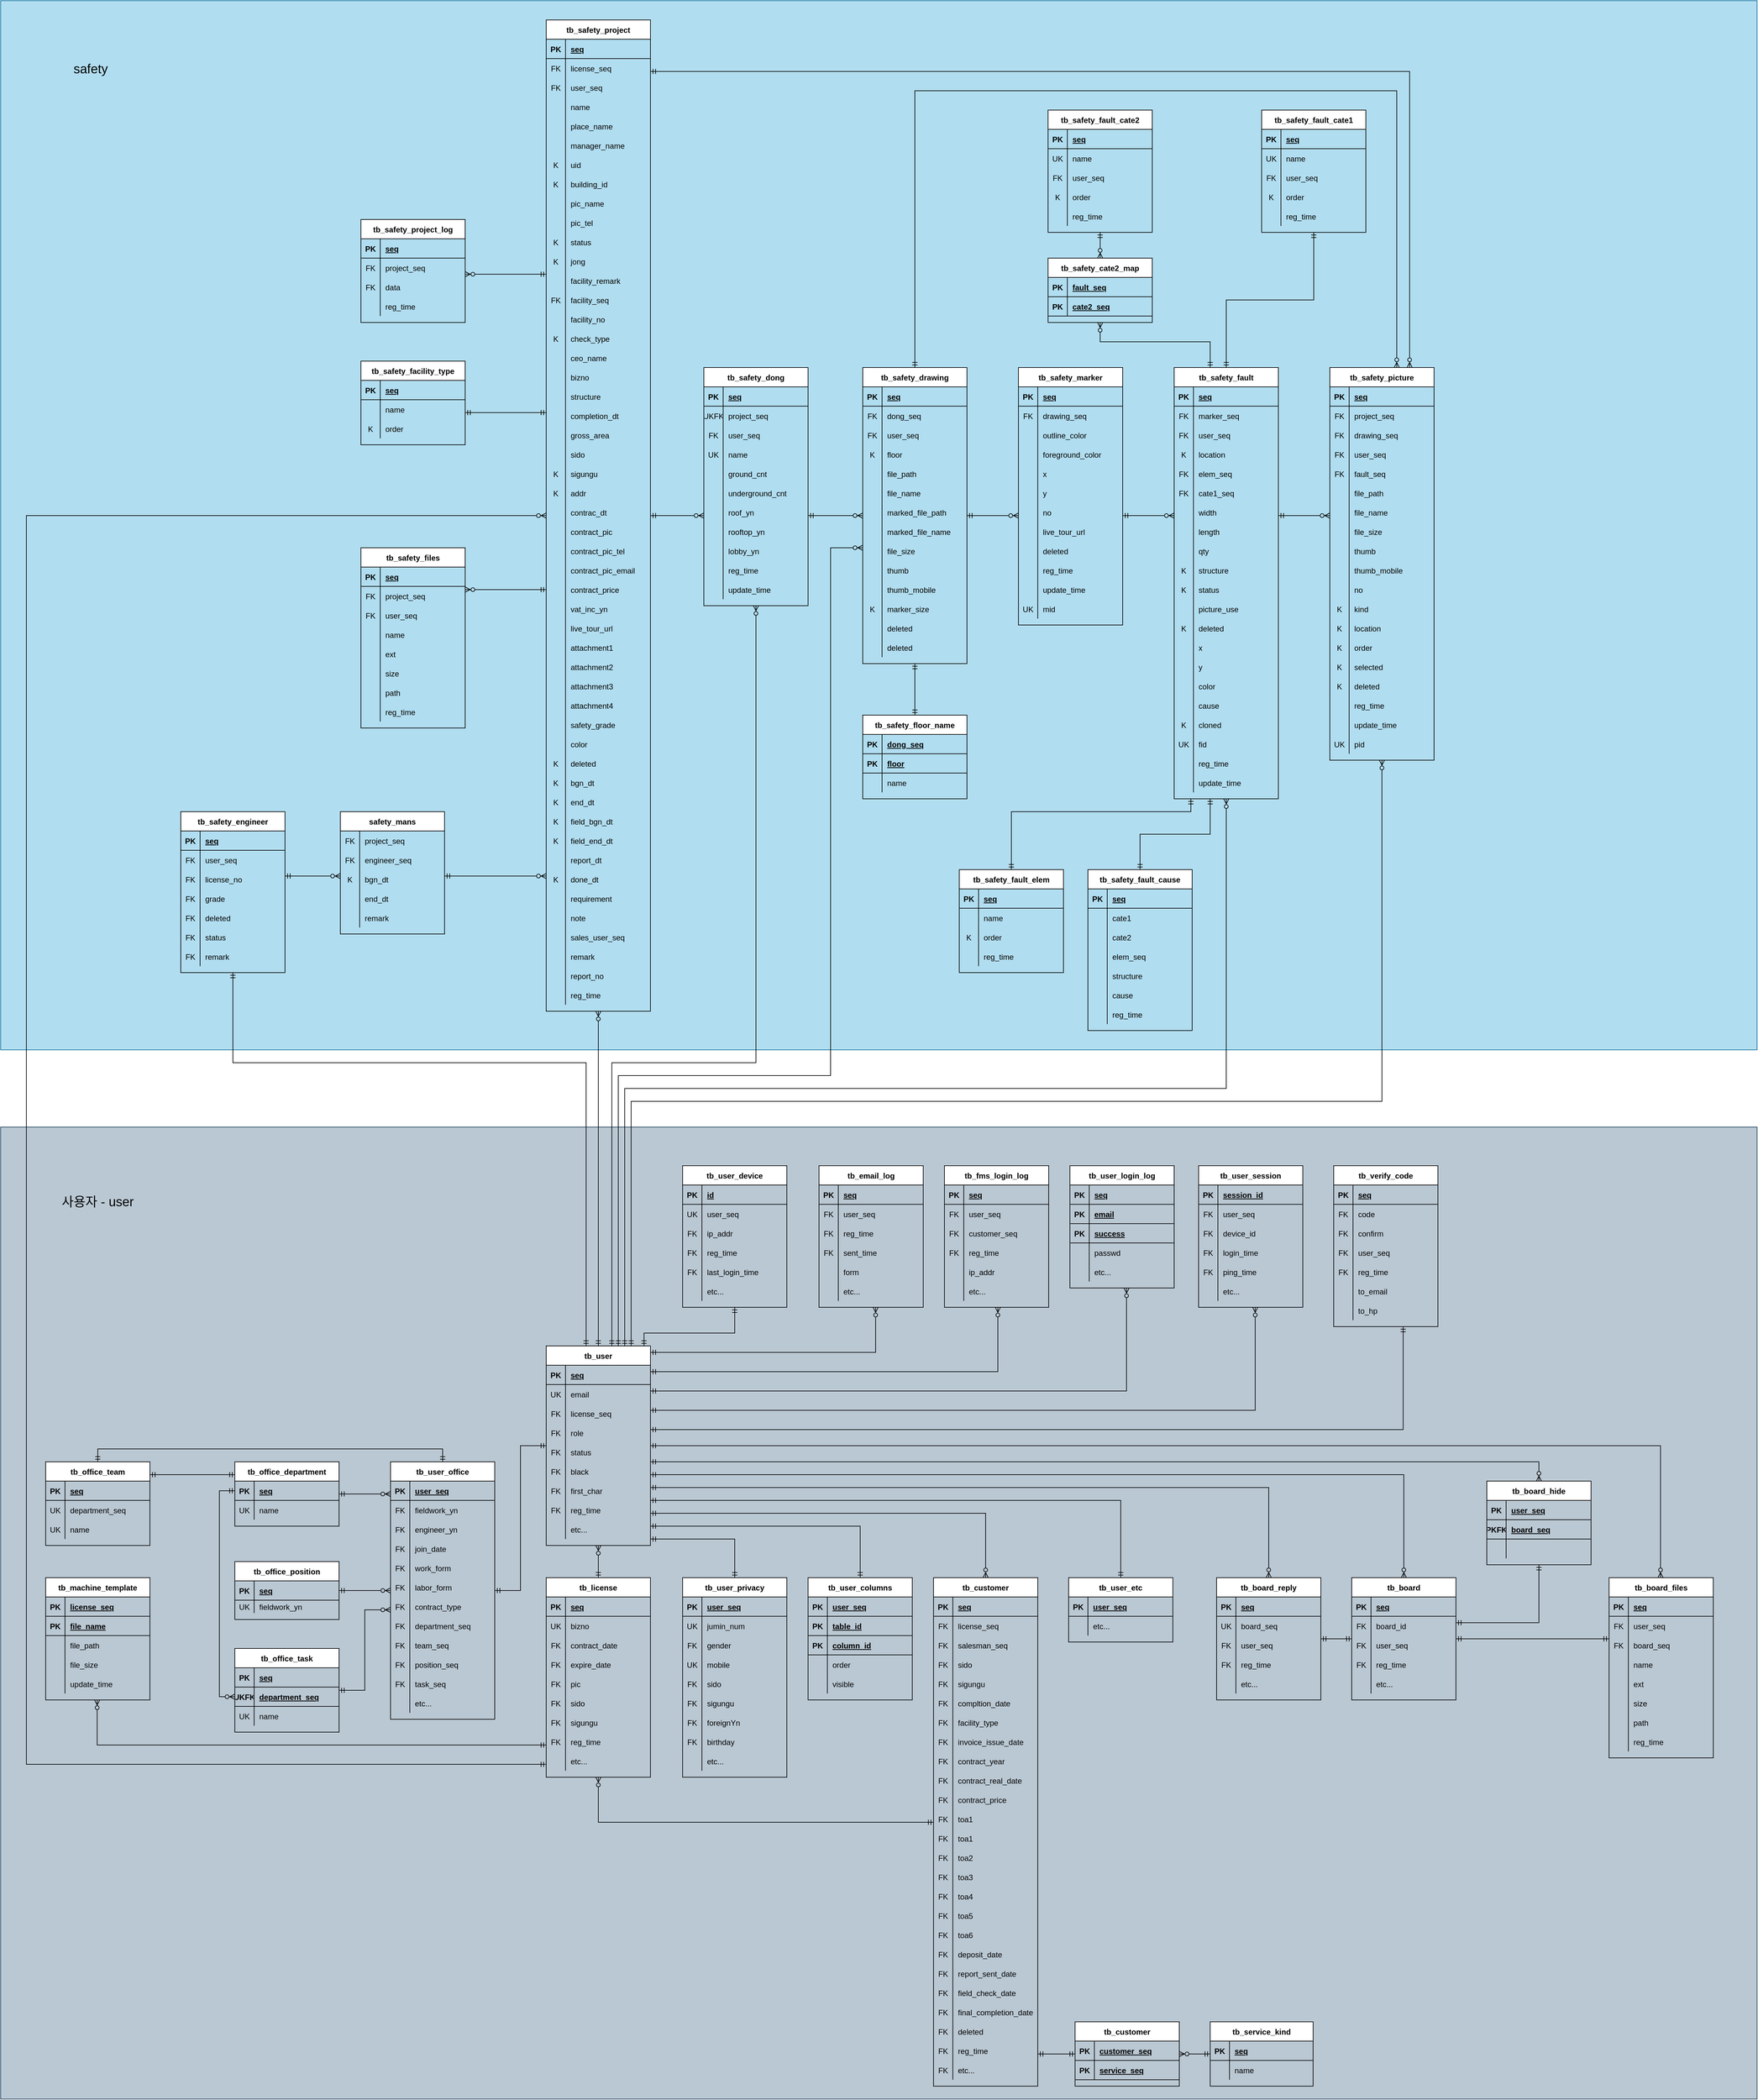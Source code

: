 <mxfile version="25.0.3">
  <diagram name="Page-1" id="2ca16b54-16f6-2749-3443-fa8db7711227">
    <mxGraphModel dx="4873" dy="4859" grid="1" gridSize="10" guides="1" tooltips="1" connect="1" arrows="1" fold="1" page="1" pageScale="1" pageWidth="1100" pageHeight="850" background="none" math="0" shadow="0">
      <root>
        <mxCell id="0" />
        <mxCell id="1" parent="0" />
        <mxCell id="plO7jydeyjBP0Gf63E6R-2175" value="" style="rounded=0;whiteSpace=wrap;html=1;fillColor=#b1ddf0;strokeColor=#10739e;" vertex="1" parent="1">
          <mxGeometry x="-690" y="-3270" width="2730" height="1630" as="geometry" />
        </mxCell>
        <mxCell id="plO7jydeyjBP0Gf63E6R-1172" value="" style="rounded=0;whiteSpace=wrap;html=1;fillColor=#bac8d3;strokeColor=#23445d;" vertex="1" parent="1">
          <mxGeometry x="-690" y="-1520" width="2730" height="1510" as="geometry" />
        </mxCell>
        <mxCell id="plO7jydeyjBP0Gf63E6R-1" value="" style="edgeStyle=orthogonalEdgeStyle;rounded=0;orthogonalLoop=1;jettySize=auto;html=1;startArrow=ERzeroToMany;startFill=0;endArrow=ERmandOne;endFill=0;" edge="1" parent="1" source="plO7jydeyjBP0Gf63E6R-14" target="plO7jydeyjBP0Gf63E6R-44">
          <mxGeometry relative="1" as="geometry" />
        </mxCell>
        <mxCell id="plO7jydeyjBP0Gf63E6R-2" value="" style="edgeStyle=orthogonalEdgeStyle;rounded=0;orthogonalLoop=1;jettySize=auto;html=1;startArrow=ERmandOne;startFill=0;endArrow=ERmandOne;endFill=0;" edge="1" parent="1" source="plO7jydeyjBP0Gf63E6R-14" target="plO7jydeyjBP0Gf63E6R-72">
          <mxGeometry relative="1" as="geometry">
            <Array as="points">
              <mxPoint x="310" y="-1200" />
              <mxPoint x="451" y="-1200" />
            </Array>
          </mxGeometry>
        </mxCell>
        <mxCell id="plO7jydeyjBP0Gf63E6R-3" value="" style="edgeStyle=orthogonalEdgeStyle;rounded=0;orthogonalLoop=1;jettySize=auto;html=1;startArrow=ERmandOne;startFill=0;endArrow=ERmandOne;endFill=0;" edge="1" parent="1" source="plO7jydeyjBP0Gf63E6R-14" target="plO7jydeyjBP0Gf63E6R-91">
          <mxGeometry relative="1" as="geometry">
            <Array as="points">
              <mxPoint x="1051" y="-940" />
            </Array>
          </mxGeometry>
        </mxCell>
        <mxCell id="plO7jydeyjBP0Gf63E6R-4" value="" style="edgeStyle=orthogonalEdgeStyle;rounded=0;orthogonalLoop=1;jettySize=auto;html=1;endArrow=ERmandOne;endFill=0;startArrow=ERmandOne;startFill=0;" edge="1" parent="1" source="plO7jydeyjBP0Gf63E6R-14" target="plO7jydeyjBP0Gf63E6R-101">
          <mxGeometry relative="1" as="geometry" />
        </mxCell>
        <mxCell id="plO7jydeyjBP0Gf63E6R-5" value="" style="edgeStyle=orthogonalEdgeStyle;rounded=0;orthogonalLoop=1;jettySize=auto;html=1;startArrow=ERmandOne;startFill=0;endArrow=ERmandOne;endFill=0;" edge="1" parent="1" source="plO7jydeyjBP0Gf63E6R-14" target="plO7jydeyjBP0Gf63E6R-175">
          <mxGeometry relative="1" as="geometry">
            <Array as="points">
              <mxPoint x="451" y="-880" />
            </Array>
          </mxGeometry>
        </mxCell>
        <mxCell id="plO7jydeyjBP0Gf63E6R-6" value="" style="edgeStyle=orthogonalEdgeStyle;rounded=0;orthogonalLoop=1;jettySize=auto;html=1;startArrow=ERmandOne;startFill=0;endArrow=ERmandOne;endFill=0;" edge="1" parent="1" source="plO7jydeyjBP0Gf63E6R-14" target="plO7jydeyjBP0Gf63E6R-203">
          <mxGeometry relative="1" as="geometry">
            <Array as="points">
              <mxPoint x="646" y="-900" />
            </Array>
          </mxGeometry>
        </mxCell>
        <mxCell id="plO7jydeyjBP0Gf63E6R-7" value="" style="edgeStyle=orthogonalEdgeStyle;rounded=0;orthogonalLoop=1;jettySize=auto;html=1;startArrow=ERmandOne;startFill=0;endArrow=ERmandOne;endFill=0;" edge="1" parent="1" source="plO7jydeyjBP0Gf63E6R-14" target="plO7jydeyjBP0Gf63E6R-254">
          <mxGeometry relative="1" as="geometry">
            <Array as="points">
              <mxPoint x="1490" y="-1050" />
            </Array>
          </mxGeometry>
        </mxCell>
        <mxCell id="plO7jydeyjBP0Gf63E6R-8" value="" style="edgeStyle=orthogonalEdgeStyle;rounded=0;orthogonalLoop=1;jettySize=auto;html=1;endArrow=ERzeroToMany;endFill=0;startArrow=ERmandOne;startFill=0;" edge="1" parent="1" source="plO7jydeyjBP0Gf63E6R-14" target="plO7jydeyjBP0Gf63E6R-279">
          <mxGeometry relative="1" as="geometry">
            <Array as="points">
              <mxPoint x="670" y="-1170" />
            </Array>
          </mxGeometry>
        </mxCell>
        <mxCell id="plO7jydeyjBP0Gf63E6R-9" value="" style="edgeStyle=orthogonalEdgeStyle;rounded=0;orthogonalLoop=1;jettySize=auto;html=1;startArrow=ERmandOne;startFill=0;endArrow=ERzeroToMany;endFill=0;" edge="1" parent="1" source="plO7jydeyjBP0Gf63E6R-14" target="plO7jydeyjBP0Gf63E6R-318">
          <mxGeometry relative="1" as="geometry">
            <Array as="points">
              <mxPoint x="841" y="-920" />
            </Array>
          </mxGeometry>
        </mxCell>
        <mxCell id="plO7jydeyjBP0Gf63E6R-10" value="" style="edgeStyle=orthogonalEdgeStyle;shape=connector;rounded=0;orthogonalLoop=1;jettySize=auto;html=1;strokeColor=default;align=center;verticalAlign=middle;fontFamily=Helvetica;fontSize=11;fontColor=default;labelBackgroundColor=default;startArrow=ERmandOne;startFill=0;endArrow=ERzeroToMany;endFill=0;" edge="1" parent="1" source="plO7jydeyjBP0Gf63E6R-14" target="plO7jydeyjBP0Gf63E6R-478">
          <mxGeometry relative="1" as="geometry">
            <Array as="points">
              <mxPoint x="1701" y="-1000" />
            </Array>
          </mxGeometry>
        </mxCell>
        <mxCell id="plO7jydeyjBP0Gf63E6R-1171" value="" style="edgeStyle=orthogonalEdgeStyle;rounded=0;orthogonalLoop=1;jettySize=auto;html=1;startArrow=ERmandOne;startFill=0;endArrow=ERzeroToMany;endFill=0;" edge="1" parent="1" source="plO7jydeyjBP0Gf63E6R-14" target="plO7jydeyjBP0Gf63E6R-1143">
          <mxGeometry relative="1" as="geometry" />
        </mxCell>
        <mxCell id="plO7jydeyjBP0Gf63E6R-1724" style="edgeStyle=orthogonalEdgeStyle;shape=connector;rounded=0;orthogonalLoop=1;jettySize=auto;html=1;strokeColor=default;align=center;verticalAlign=middle;fontFamily=Helvetica;fontSize=11;fontColor=default;labelBackgroundColor=default;startArrow=ERmandOne;startFill=0;endArrow=ERzeroToMany;endFill=0;" edge="1" parent="1" source="plO7jydeyjBP0Gf63E6R-14" target="plO7jydeyjBP0Gf63E6R-1659">
          <mxGeometry relative="1" as="geometry">
            <Array as="points">
              <mxPoint x="280" y="-1580" />
              <mxPoint x="1215" y="-1580" />
            </Array>
          </mxGeometry>
        </mxCell>
        <mxCell id="plO7jydeyjBP0Gf63E6R-1725" style="edgeStyle=orthogonalEdgeStyle;shape=connector;rounded=0;orthogonalLoop=1;jettySize=auto;html=1;strokeColor=default;align=center;verticalAlign=middle;fontFamily=Helvetica;fontSize=11;fontColor=default;labelBackgroundColor=default;startArrow=ERmandOne;startFill=0;endArrow=ERzeroToMany;endFill=0;" edge="1" parent="1" source="plO7jydeyjBP0Gf63E6R-14" target="plO7jydeyjBP0Gf63E6R-1523">
          <mxGeometry relative="1" as="geometry">
            <Array as="points">
              <mxPoint x="270" y="-1600" />
              <mxPoint x="600" y="-1600" />
              <mxPoint x="600" y="-2420" />
            </Array>
          </mxGeometry>
        </mxCell>
        <mxCell id="plO7jydeyjBP0Gf63E6R-1726" style="edgeStyle=orthogonalEdgeStyle;shape=connector;rounded=0;orthogonalLoop=1;jettySize=auto;html=1;strokeColor=default;align=center;verticalAlign=middle;fontFamily=Helvetica;fontSize=11;fontColor=default;labelBackgroundColor=default;startArrow=ERmandOne;startFill=0;endArrow=ERzeroToMany;endFill=0;" edge="1" parent="1" source="plO7jydeyjBP0Gf63E6R-14" target="plO7jydeyjBP0Gf63E6R-1347">
          <mxGeometry relative="1" as="geometry">
            <Array as="points">
              <mxPoint x="260" y="-1620" />
              <mxPoint x="484" y="-1620" />
            </Array>
          </mxGeometry>
        </mxCell>
        <mxCell id="plO7jydeyjBP0Gf63E6R-1792" style="edgeStyle=orthogonalEdgeStyle;shape=connector;rounded=0;orthogonalLoop=1;jettySize=auto;html=1;strokeColor=default;align=center;verticalAlign=middle;fontFamily=Helvetica;fontSize=11;fontColor=default;labelBackgroundColor=default;startArrow=ERmandOne;startFill=0;endArrow=ERzeroToMany;endFill=0;" edge="1" parent="1" source="plO7jydeyjBP0Gf63E6R-14" target="plO7jydeyjBP0Gf63E6R-1727">
          <mxGeometry relative="1" as="geometry">
            <Array as="points">
              <mxPoint x="290" y="-1560" />
              <mxPoint x="1457" y="-1560" />
            </Array>
          </mxGeometry>
        </mxCell>
        <mxCell id="plO7jydeyjBP0Gf63E6R-2026" value="" style="edgeStyle=orthogonalEdgeStyle;shape=connector;rounded=0;orthogonalLoop=1;jettySize=auto;html=1;strokeColor=default;align=center;verticalAlign=middle;fontFamily=Helvetica;fontSize=11;fontColor=default;labelBackgroundColor=default;startArrow=ERmandOne;startFill=0;endArrow=ERmandOne;endFill=0;" edge="1" parent="1" source="plO7jydeyjBP0Gf63E6R-14" target="plO7jydeyjBP0Gf63E6R-1998">
          <mxGeometry relative="1" as="geometry">
            <Array as="points">
              <mxPoint x="220" y="-1620" />
              <mxPoint x="-329" y="-1620" />
            </Array>
          </mxGeometry>
        </mxCell>
        <mxCell id="plO7jydeyjBP0Gf63E6R-14" value="tb_user" style="shape=table;startSize=30;container=1;collapsible=1;childLayout=tableLayout;fixedRows=1;rowLines=0;fontStyle=1;align=center;resizeLast=1;" vertex="1" parent="1">
          <mxGeometry x="158" y="-1180" width="162" height="310" as="geometry">
            <mxRectangle x="20" y="150" width="80" height="30" as="alternateBounds" />
          </mxGeometry>
        </mxCell>
        <mxCell id="plO7jydeyjBP0Gf63E6R-15" value="" style="shape=partialRectangle;collapsible=0;dropTarget=0;pointerEvents=0;fillColor=none;points=[[0,0.5],[1,0.5]];portConstraint=eastwest;top=0;left=0;right=0;bottom=1;" vertex="1" parent="plO7jydeyjBP0Gf63E6R-14">
          <mxGeometry y="30" width="162" height="30" as="geometry" />
        </mxCell>
        <mxCell id="plO7jydeyjBP0Gf63E6R-16" value="PK" style="shape=partialRectangle;overflow=hidden;connectable=0;fillColor=none;top=0;left=0;bottom=0;right=0;fontStyle=1;" vertex="1" parent="plO7jydeyjBP0Gf63E6R-15">
          <mxGeometry width="30" height="30" as="geometry">
            <mxRectangle width="30" height="30" as="alternateBounds" />
          </mxGeometry>
        </mxCell>
        <mxCell id="plO7jydeyjBP0Gf63E6R-17" value="seq" style="shape=partialRectangle;overflow=hidden;connectable=0;fillColor=none;top=0;left=0;bottom=0;right=0;align=left;spacingLeft=6;fontStyle=5;" vertex="1" parent="plO7jydeyjBP0Gf63E6R-15">
          <mxGeometry x="30" width="132" height="30" as="geometry">
            <mxRectangle width="132" height="30" as="alternateBounds" />
          </mxGeometry>
        </mxCell>
        <mxCell id="plO7jydeyjBP0Gf63E6R-18" value="" style="shape=partialRectangle;collapsible=0;dropTarget=0;pointerEvents=0;fillColor=none;points=[[0,0.5],[1,0.5]];portConstraint=eastwest;top=0;left=0;right=0;bottom=0;" vertex="1" parent="plO7jydeyjBP0Gf63E6R-14">
          <mxGeometry y="60" width="162" height="30" as="geometry" />
        </mxCell>
        <mxCell id="plO7jydeyjBP0Gf63E6R-19" value="UK" style="shape=partialRectangle;overflow=hidden;connectable=0;fillColor=none;top=0;left=0;bottom=0;right=0;" vertex="1" parent="plO7jydeyjBP0Gf63E6R-18">
          <mxGeometry width="30" height="30" as="geometry">
            <mxRectangle width="30" height="30" as="alternateBounds" />
          </mxGeometry>
        </mxCell>
        <mxCell id="plO7jydeyjBP0Gf63E6R-20" value="email" style="shape=partialRectangle;overflow=hidden;connectable=0;fillColor=none;top=0;left=0;bottom=0;right=0;align=left;spacingLeft=6;" vertex="1" parent="plO7jydeyjBP0Gf63E6R-18">
          <mxGeometry x="30" width="132" height="30" as="geometry">
            <mxRectangle width="132" height="30" as="alternateBounds" />
          </mxGeometry>
        </mxCell>
        <mxCell id="plO7jydeyjBP0Gf63E6R-21" value="" style="shape=partialRectangle;collapsible=0;dropTarget=0;pointerEvents=0;fillColor=none;points=[[0,0.5],[1,0.5]];portConstraint=eastwest;top=0;left=0;right=0;bottom=0;" vertex="1" parent="plO7jydeyjBP0Gf63E6R-14">
          <mxGeometry y="90" width="162" height="30" as="geometry" />
        </mxCell>
        <mxCell id="plO7jydeyjBP0Gf63E6R-22" value="FK" style="shape=partialRectangle;overflow=hidden;connectable=0;fillColor=none;top=0;left=0;bottom=0;right=0;" vertex="1" parent="plO7jydeyjBP0Gf63E6R-21">
          <mxGeometry width="30" height="30" as="geometry">
            <mxRectangle width="30" height="30" as="alternateBounds" />
          </mxGeometry>
        </mxCell>
        <mxCell id="plO7jydeyjBP0Gf63E6R-23" value="license_seq" style="shape=partialRectangle;overflow=hidden;connectable=0;fillColor=none;top=0;left=0;bottom=0;right=0;align=left;spacingLeft=6;" vertex="1" parent="plO7jydeyjBP0Gf63E6R-21">
          <mxGeometry x="30" width="132" height="30" as="geometry">
            <mxRectangle width="132" height="30" as="alternateBounds" />
          </mxGeometry>
        </mxCell>
        <mxCell id="plO7jydeyjBP0Gf63E6R-24" value="" style="shape=partialRectangle;collapsible=0;dropTarget=0;pointerEvents=0;fillColor=none;points=[[0,0.5],[1,0.5]];portConstraint=eastwest;top=0;left=0;right=0;bottom=0;" vertex="1" parent="plO7jydeyjBP0Gf63E6R-14">
          <mxGeometry y="120" width="162" height="30" as="geometry" />
        </mxCell>
        <mxCell id="plO7jydeyjBP0Gf63E6R-25" value="FK" style="shape=partialRectangle;overflow=hidden;connectable=0;fillColor=none;top=0;left=0;bottom=0;right=0;" vertex="1" parent="plO7jydeyjBP0Gf63E6R-24">
          <mxGeometry width="30" height="30" as="geometry">
            <mxRectangle width="30" height="30" as="alternateBounds" />
          </mxGeometry>
        </mxCell>
        <mxCell id="plO7jydeyjBP0Gf63E6R-26" value="role" style="shape=partialRectangle;overflow=hidden;connectable=0;fillColor=none;top=0;left=0;bottom=0;right=0;align=left;spacingLeft=6;" vertex="1" parent="plO7jydeyjBP0Gf63E6R-24">
          <mxGeometry x="30" width="132" height="30" as="geometry">
            <mxRectangle width="132" height="30" as="alternateBounds" />
          </mxGeometry>
        </mxCell>
        <mxCell id="plO7jydeyjBP0Gf63E6R-27" value="" style="shape=partialRectangle;collapsible=0;dropTarget=0;pointerEvents=0;fillColor=none;points=[[0,0.5],[1,0.5]];portConstraint=eastwest;top=0;left=0;right=0;bottom=0;" vertex="1" parent="plO7jydeyjBP0Gf63E6R-14">
          <mxGeometry y="150" width="162" height="30" as="geometry" />
        </mxCell>
        <mxCell id="plO7jydeyjBP0Gf63E6R-28" value="FK" style="shape=partialRectangle;overflow=hidden;connectable=0;fillColor=none;top=0;left=0;bottom=0;right=0;" vertex="1" parent="plO7jydeyjBP0Gf63E6R-27">
          <mxGeometry width="30" height="30" as="geometry">
            <mxRectangle width="30" height="30" as="alternateBounds" />
          </mxGeometry>
        </mxCell>
        <mxCell id="plO7jydeyjBP0Gf63E6R-29" value="status" style="shape=partialRectangle;overflow=hidden;connectable=0;fillColor=none;top=0;left=0;bottom=0;right=0;align=left;spacingLeft=6;" vertex="1" parent="plO7jydeyjBP0Gf63E6R-27">
          <mxGeometry x="30" width="132" height="30" as="geometry">
            <mxRectangle width="132" height="30" as="alternateBounds" />
          </mxGeometry>
        </mxCell>
        <mxCell id="plO7jydeyjBP0Gf63E6R-30" value="" style="shape=partialRectangle;collapsible=0;dropTarget=0;pointerEvents=0;fillColor=none;points=[[0,0.5],[1,0.5]];portConstraint=eastwest;top=0;left=0;right=0;bottom=0;" vertex="1" parent="plO7jydeyjBP0Gf63E6R-14">
          <mxGeometry y="180" width="162" height="30" as="geometry" />
        </mxCell>
        <mxCell id="plO7jydeyjBP0Gf63E6R-31" value="FK" style="shape=partialRectangle;overflow=hidden;connectable=0;fillColor=none;top=0;left=0;bottom=0;right=0;" vertex="1" parent="plO7jydeyjBP0Gf63E6R-30">
          <mxGeometry width="30" height="30" as="geometry">
            <mxRectangle width="30" height="30" as="alternateBounds" />
          </mxGeometry>
        </mxCell>
        <mxCell id="plO7jydeyjBP0Gf63E6R-32" value="black" style="shape=partialRectangle;overflow=hidden;connectable=0;fillColor=none;top=0;left=0;bottom=0;right=0;align=left;spacingLeft=6;" vertex="1" parent="plO7jydeyjBP0Gf63E6R-30">
          <mxGeometry x="30" width="132" height="30" as="geometry">
            <mxRectangle width="132" height="30" as="alternateBounds" />
          </mxGeometry>
        </mxCell>
        <mxCell id="plO7jydeyjBP0Gf63E6R-33" value="" style="shape=partialRectangle;collapsible=0;dropTarget=0;pointerEvents=0;fillColor=none;points=[[0,0.5],[1,0.5]];portConstraint=eastwest;top=0;left=0;right=0;bottom=0;" vertex="1" parent="plO7jydeyjBP0Gf63E6R-14">
          <mxGeometry y="210" width="162" height="30" as="geometry" />
        </mxCell>
        <mxCell id="plO7jydeyjBP0Gf63E6R-34" value="FK" style="shape=partialRectangle;overflow=hidden;connectable=0;fillColor=none;top=0;left=0;bottom=0;right=0;" vertex="1" parent="plO7jydeyjBP0Gf63E6R-33">
          <mxGeometry width="30" height="30" as="geometry">
            <mxRectangle width="30" height="30" as="alternateBounds" />
          </mxGeometry>
        </mxCell>
        <mxCell id="plO7jydeyjBP0Gf63E6R-35" value="first_char" style="shape=partialRectangle;overflow=hidden;connectable=0;fillColor=none;top=0;left=0;bottom=0;right=0;align=left;spacingLeft=6;" vertex="1" parent="plO7jydeyjBP0Gf63E6R-33">
          <mxGeometry x="30" width="132" height="30" as="geometry">
            <mxRectangle width="132" height="30" as="alternateBounds" />
          </mxGeometry>
        </mxCell>
        <mxCell id="plO7jydeyjBP0Gf63E6R-36" value="" style="shape=partialRectangle;collapsible=0;dropTarget=0;pointerEvents=0;fillColor=none;points=[[0,0.5],[1,0.5]];portConstraint=eastwest;top=0;left=0;right=0;bottom=0;" vertex="1" parent="plO7jydeyjBP0Gf63E6R-14">
          <mxGeometry y="240" width="162" height="30" as="geometry" />
        </mxCell>
        <mxCell id="plO7jydeyjBP0Gf63E6R-37" value="FK" style="shape=partialRectangle;overflow=hidden;connectable=0;fillColor=none;top=0;left=0;bottom=0;right=0;" vertex="1" parent="plO7jydeyjBP0Gf63E6R-36">
          <mxGeometry width="30" height="30" as="geometry">
            <mxRectangle width="30" height="30" as="alternateBounds" />
          </mxGeometry>
        </mxCell>
        <mxCell id="plO7jydeyjBP0Gf63E6R-38" value="reg_time" style="shape=partialRectangle;overflow=hidden;connectable=0;fillColor=none;top=0;left=0;bottom=0;right=0;align=left;spacingLeft=6;" vertex="1" parent="plO7jydeyjBP0Gf63E6R-36">
          <mxGeometry x="30" width="132" height="30" as="geometry">
            <mxRectangle width="132" height="30" as="alternateBounds" />
          </mxGeometry>
        </mxCell>
        <mxCell id="plO7jydeyjBP0Gf63E6R-39" value="" style="shape=partialRectangle;collapsible=0;dropTarget=0;pointerEvents=0;fillColor=none;points=[[0,0.5],[1,0.5]];portConstraint=eastwest;top=0;left=0;right=0;bottom=0;" vertex="1" parent="plO7jydeyjBP0Gf63E6R-14">
          <mxGeometry y="270" width="162" height="30" as="geometry" />
        </mxCell>
        <mxCell id="plO7jydeyjBP0Gf63E6R-40" value="" style="shape=partialRectangle;overflow=hidden;connectable=0;fillColor=none;top=0;left=0;bottom=0;right=0;" vertex="1" parent="plO7jydeyjBP0Gf63E6R-39">
          <mxGeometry width="30" height="30" as="geometry">
            <mxRectangle width="30" height="30" as="alternateBounds" />
          </mxGeometry>
        </mxCell>
        <mxCell id="plO7jydeyjBP0Gf63E6R-41" value="etc..." style="shape=partialRectangle;overflow=hidden;connectable=0;fillColor=none;top=0;left=0;bottom=0;right=0;align=left;spacingLeft=6;" vertex="1" parent="plO7jydeyjBP0Gf63E6R-39">
          <mxGeometry x="30" width="132" height="30" as="geometry">
            <mxRectangle width="132" height="30" as="alternateBounds" />
          </mxGeometry>
        </mxCell>
        <mxCell id="plO7jydeyjBP0Gf63E6R-42" style="edgeStyle=orthogonalEdgeStyle;rounded=0;orthogonalLoop=1;jettySize=auto;html=1;startArrow=ERzeroToMany;startFill=0;endArrow=ERmandOne;endFill=0;" edge="1" parent="1" source="plO7jydeyjBP0Gf63E6R-44" target="plO7jydeyjBP0Gf63E6R-318">
          <mxGeometry relative="1" as="geometry">
            <Array as="points">
              <mxPoint x="239" y="-440" />
            </Array>
          </mxGeometry>
        </mxCell>
        <mxCell id="plO7jydeyjBP0Gf63E6R-1345" style="edgeStyle=orthogonalEdgeStyle;shape=connector;rounded=0;orthogonalLoop=1;jettySize=auto;html=1;strokeColor=default;align=center;verticalAlign=middle;fontFamily=Helvetica;fontSize=11;fontColor=default;labelBackgroundColor=default;startArrow=ERmandOne;startFill=0;endArrow=ERzeroToMany;endFill=0;" edge="1" parent="1" source="plO7jydeyjBP0Gf63E6R-44">
          <mxGeometry relative="1" as="geometry">
            <mxPoint x="158" y="-2470" as="targetPoint" />
            <Array as="points">
              <mxPoint x="-650" y="-530" />
              <mxPoint x="-650" y="-2470" />
            </Array>
          </mxGeometry>
        </mxCell>
        <mxCell id="plO7jydeyjBP0Gf63E6R-44" value="tb_license" style="shape=table;startSize=30;container=1;collapsible=1;childLayout=tableLayout;fixedRows=1;rowLines=0;fontStyle=1;align=center;resizeLast=1;" vertex="1" parent="1">
          <mxGeometry x="158" y="-820" width="162" height="310" as="geometry">
            <mxRectangle x="20" y="150" width="80" height="30" as="alternateBounds" />
          </mxGeometry>
        </mxCell>
        <mxCell id="plO7jydeyjBP0Gf63E6R-45" value="" style="shape=partialRectangle;collapsible=0;dropTarget=0;pointerEvents=0;fillColor=none;points=[[0,0.5],[1,0.5]];portConstraint=eastwest;top=0;left=0;right=0;bottom=1;" vertex="1" parent="plO7jydeyjBP0Gf63E6R-44">
          <mxGeometry y="30" width="162" height="30" as="geometry" />
        </mxCell>
        <mxCell id="plO7jydeyjBP0Gf63E6R-46" value="PK" style="shape=partialRectangle;overflow=hidden;connectable=0;fillColor=none;top=0;left=0;bottom=0;right=0;fontStyle=1;" vertex="1" parent="plO7jydeyjBP0Gf63E6R-45">
          <mxGeometry width="30" height="30" as="geometry">
            <mxRectangle width="30" height="30" as="alternateBounds" />
          </mxGeometry>
        </mxCell>
        <mxCell id="plO7jydeyjBP0Gf63E6R-47" value="seq" style="shape=partialRectangle;overflow=hidden;connectable=0;fillColor=none;top=0;left=0;bottom=0;right=0;align=left;spacingLeft=6;fontStyle=5;" vertex="1" parent="plO7jydeyjBP0Gf63E6R-45">
          <mxGeometry x="30" width="132" height="30" as="geometry">
            <mxRectangle width="132" height="30" as="alternateBounds" />
          </mxGeometry>
        </mxCell>
        <mxCell id="plO7jydeyjBP0Gf63E6R-48" value="" style="shape=partialRectangle;collapsible=0;dropTarget=0;pointerEvents=0;fillColor=none;points=[[0,0.5],[1,0.5]];portConstraint=eastwest;top=0;left=0;right=0;bottom=0;" vertex="1" parent="plO7jydeyjBP0Gf63E6R-44">
          <mxGeometry y="60" width="162" height="30" as="geometry" />
        </mxCell>
        <mxCell id="plO7jydeyjBP0Gf63E6R-49" value="UK" style="shape=partialRectangle;overflow=hidden;connectable=0;fillColor=none;top=0;left=0;bottom=0;right=0;" vertex="1" parent="plO7jydeyjBP0Gf63E6R-48">
          <mxGeometry width="30" height="30" as="geometry">
            <mxRectangle width="30" height="30" as="alternateBounds" />
          </mxGeometry>
        </mxCell>
        <mxCell id="plO7jydeyjBP0Gf63E6R-50" value="bizno" style="shape=partialRectangle;overflow=hidden;connectable=0;fillColor=none;top=0;left=0;bottom=0;right=0;align=left;spacingLeft=6;" vertex="1" parent="plO7jydeyjBP0Gf63E6R-48">
          <mxGeometry x="30" width="132" height="30" as="geometry">
            <mxRectangle width="132" height="30" as="alternateBounds" />
          </mxGeometry>
        </mxCell>
        <mxCell id="plO7jydeyjBP0Gf63E6R-51" value="" style="shape=partialRectangle;collapsible=0;dropTarget=0;pointerEvents=0;fillColor=none;points=[[0,0.5],[1,0.5]];portConstraint=eastwest;top=0;left=0;right=0;bottom=0;" vertex="1" parent="plO7jydeyjBP0Gf63E6R-44">
          <mxGeometry y="90" width="162" height="30" as="geometry" />
        </mxCell>
        <mxCell id="plO7jydeyjBP0Gf63E6R-52" value="FK" style="shape=partialRectangle;overflow=hidden;connectable=0;fillColor=none;top=0;left=0;bottom=0;right=0;" vertex="1" parent="plO7jydeyjBP0Gf63E6R-51">
          <mxGeometry width="30" height="30" as="geometry">
            <mxRectangle width="30" height="30" as="alternateBounds" />
          </mxGeometry>
        </mxCell>
        <mxCell id="plO7jydeyjBP0Gf63E6R-53" value="contract_date" style="shape=partialRectangle;overflow=hidden;connectable=0;fillColor=none;top=0;left=0;bottom=0;right=0;align=left;spacingLeft=6;" vertex="1" parent="plO7jydeyjBP0Gf63E6R-51">
          <mxGeometry x="30" width="132" height="30" as="geometry">
            <mxRectangle width="132" height="30" as="alternateBounds" />
          </mxGeometry>
        </mxCell>
        <mxCell id="plO7jydeyjBP0Gf63E6R-54" value="" style="shape=partialRectangle;collapsible=0;dropTarget=0;pointerEvents=0;fillColor=none;points=[[0,0.5],[1,0.5]];portConstraint=eastwest;top=0;left=0;right=0;bottom=0;" vertex="1" parent="plO7jydeyjBP0Gf63E6R-44">
          <mxGeometry y="120" width="162" height="30" as="geometry" />
        </mxCell>
        <mxCell id="plO7jydeyjBP0Gf63E6R-55" value="FK" style="shape=partialRectangle;overflow=hidden;connectable=0;fillColor=none;top=0;left=0;bottom=0;right=0;" vertex="1" parent="plO7jydeyjBP0Gf63E6R-54">
          <mxGeometry width="30" height="30" as="geometry">
            <mxRectangle width="30" height="30" as="alternateBounds" />
          </mxGeometry>
        </mxCell>
        <mxCell id="plO7jydeyjBP0Gf63E6R-56" value="expire_date" style="shape=partialRectangle;overflow=hidden;connectable=0;fillColor=none;top=0;left=0;bottom=0;right=0;align=left;spacingLeft=6;" vertex="1" parent="plO7jydeyjBP0Gf63E6R-54">
          <mxGeometry x="30" width="132" height="30" as="geometry">
            <mxRectangle width="132" height="30" as="alternateBounds" />
          </mxGeometry>
        </mxCell>
        <mxCell id="plO7jydeyjBP0Gf63E6R-57" value="" style="shape=partialRectangle;collapsible=0;dropTarget=0;pointerEvents=0;fillColor=none;points=[[0,0.5],[1,0.5]];portConstraint=eastwest;top=0;left=0;right=0;bottom=0;" vertex="1" parent="plO7jydeyjBP0Gf63E6R-44">
          <mxGeometry y="150" width="162" height="30" as="geometry" />
        </mxCell>
        <mxCell id="plO7jydeyjBP0Gf63E6R-58" value="FK" style="shape=partialRectangle;overflow=hidden;connectable=0;fillColor=none;top=0;left=0;bottom=0;right=0;" vertex="1" parent="plO7jydeyjBP0Gf63E6R-57">
          <mxGeometry width="30" height="30" as="geometry">
            <mxRectangle width="30" height="30" as="alternateBounds" />
          </mxGeometry>
        </mxCell>
        <mxCell id="plO7jydeyjBP0Gf63E6R-59" value="pic" style="shape=partialRectangle;overflow=hidden;connectable=0;fillColor=none;top=0;left=0;bottom=0;right=0;align=left;spacingLeft=6;" vertex="1" parent="plO7jydeyjBP0Gf63E6R-57">
          <mxGeometry x="30" width="132" height="30" as="geometry">
            <mxRectangle width="132" height="30" as="alternateBounds" />
          </mxGeometry>
        </mxCell>
        <mxCell id="plO7jydeyjBP0Gf63E6R-60" value="" style="shape=partialRectangle;collapsible=0;dropTarget=0;pointerEvents=0;fillColor=none;points=[[0,0.5],[1,0.5]];portConstraint=eastwest;top=0;left=0;right=0;bottom=0;" vertex="1" parent="plO7jydeyjBP0Gf63E6R-44">
          <mxGeometry y="180" width="162" height="30" as="geometry" />
        </mxCell>
        <mxCell id="plO7jydeyjBP0Gf63E6R-61" value="FK" style="shape=partialRectangle;overflow=hidden;connectable=0;fillColor=none;top=0;left=0;bottom=0;right=0;" vertex="1" parent="plO7jydeyjBP0Gf63E6R-60">
          <mxGeometry width="30" height="30" as="geometry">
            <mxRectangle width="30" height="30" as="alternateBounds" />
          </mxGeometry>
        </mxCell>
        <mxCell id="plO7jydeyjBP0Gf63E6R-62" value="sido" style="shape=partialRectangle;overflow=hidden;connectable=0;fillColor=none;top=0;left=0;bottom=0;right=0;align=left;spacingLeft=6;" vertex="1" parent="plO7jydeyjBP0Gf63E6R-60">
          <mxGeometry x="30" width="132" height="30" as="geometry">
            <mxRectangle width="132" height="30" as="alternateBounds" />
          </mxGeometry>
        </mxCell>
        <mxCell id="plO7jydeyjBP0Gf63E6R-63" value="" style="shape=partialRectangle;collapsible=0;dropTarget=0;pointerEvents=0;fillColor=none;points=[[0,0.5],[1,0.5]];portConstraint=eastwest;top=0;left=0;right=0;bottom=0;" vertex="1" parent="plO7jydeyjBP0Gf63E6R-44">
          <mxGeometry y="210" width="162" height="30" as="geometry" />
        </mxCell>
        <mxCell id="plO7jydeyjBP0Gf63E6R-64" value="FK" style="shape=partialRectangle;overflow=hidden;connectable=0;fillColor=none;top=0;left=0;bottom=0;right=0;" vertex="1" parent="plO7jydeyjBP0Gf63E6R-63">
          <mxGeometry width="30" height="30" as="geometry">
            <mxRectangle width="30" height="30" as="alternateBounds" />
          </mxGeometry>
        </mxCell>
        <mxCell id="plO7jydeyjBP0Gf63E6R-65" value="sigungu" style="shape=partialRectangle;overflow=hidden;connectable=0;fillColor=none;top=0;left=0;bottom=0;right=0;align=left;spacingLeft=6;" vertex="1" parent="plO7jydeyjBP0Gf63E6R-63">
          <mxGeometry x="30" width="132" height="30" as="geometry">
            <mxRectangle width="132" height="30" as="alternateBounds" />
          </mxGeometry>
        </mxCell>
        <mxCell id="plO7jydeyjBP0Gf63E6R-66" value="" style="shape=partialRectangle;collapsible=0;dropTarget=0;pointerEvents=0;fillColor=none;points=[[0,0.5],[1,0.5]];portConstraint=eastwest;top=0;left=0;right=0;bottom=0;" vertex="1" parent="plO7jydeyjBP0Gf63E6R-44">
          <mxGeometry y="240" width="162" height="30" as="geometry" />
        </mxCell>
        <mxCell id="plO7jydeyjBP0Gf63E6R-67" value="FK" style="shape=partialRectangle;overflow=hidden;connectable=0;fillColor=none;top=0;left=0;bottom=0;right=0;" vertex="1" parent="plO7jydeyjBP0Gf63E6R-66">
          <mxGeometry width="30" height="30" as="geometry">
            <mxRectangle width="30" height="30" as="alternateBounds" />
          </mxGeometry>
        </mxCell>
        <mxCell id="plO7jydeyjBP0Gf63E6R-68" value="reg_time" style="shape=partialRectangle;overflow=hidden;connectable=0;fillColor=none;top=0;left=0;bottom=0;right=0;align=left;spacingLeft=6;" vertex="1" parent="plO7jydeyjBP0Gf63E6R-66">
          <mxGeometry x="30" width="132" height="30" as="geometry">
            <mxRectangle width="132" height="30" as="alternateBounds" />
          </mxGeometry>
        </mxCell>
        <mxCell id="plO7jydeyjBP0Gf63E6R-69" value="" style="shape=partialRectangle;collapsible=0;dropTarget=0;pointerEvents=0;fillColor=none;points=[[0,0.5],[1,0.5]];portConstraint=eastwest;top=0;left=0;right=0;bottom=0;" vertex="1" parent="plO7jydeyjBP0Gf63E6R-44">
          <mxGeometry y="270" width="162" height="30" as="geometry" />
        </mxCell>
        <mxCell id="plO7jydeyjBP0Gf63E6R-70" value="" style="shape=partialRectangle;overflow=hidden;connectable=0;fillColor=none;top=0;left=0;bottom=0;right=0;" vertex="1" parent="plO7jydeyjBP0Gf63E6R-69">
          <mxGeometry width="30" height="30" as="geometry">
            <mxRectangle width="30" height="30" as="alternateBounds" />
          </mxGeometry>
        </mxCell>
        <mxCell id="plO7jydeyjBP0Gf63E6R-71" value="etc..." style="shape=partialRectangle;overflow=hidden;connectable=0;fillColor=none;top=0;left=0;bottom=0;right=0;align=left;spacingLeft=6;" vertex="1" parent="plO7jydeyjBP0Gf63E6R-69">
          <mxGeometry x="30" width="132" height="30" as="geometry">
            <mxRectangle width="132" height="30" as="alternateBounds" />
          </mxGeometry>
        </mxCell>
        <mxCell id="plO7jydeyjBP0Gf63E6R-72" value="tb_user_device" style="shape=table;startSize=30;container=1;collapsible=1;childLayout=tableLayout;fixedRows=1;rowLines=0;fontStyle=1;align=center;resizeLast=1;" vertex="1" parent="1">
          <mxGeometry x="370" y="-1460" width="162" height="220" as="geometry">
            <mxRectangle x="20" y="150" width="80" height="30" as="alternateBounds" />
          </mxGeometry>
        </mxCell>
        <mxCell id="plO7jydeyjBP0Gf63E6R-73" value="" style="shape=partialRectangle;collapsible=0;dropTarget=0;pointerEvents=0;fillColor=none;points=[[0,0.5],[1,0.5]];portConstraint=eastwest;top=0;left=0;right=0;bottom=1;" vertex="1" parent="plO7jydeyjBP0Gf63E6R-72">
          <mxGeometry y="30" width="162" height="30" as="geometry" />
        </mxCell>
        <mxCell id="plO7jydeyjBP0Gf63E6R-74" value="PK" style="shape=partialRectangle;overflow=hidden;connectable=0;fillColor=none;top=0;left=0;bottom=0;right=0;fontStyle=1;" vertex="1" parent="plO7jydeyjBP0Gf63E6R-73">
          <mxGeometry width="30" height="30" as="geometry">
            <mxRectangle width="30" height="30" as="alternateBounds" />
          </mxGeometry>
        </mxCell>
        <mxCell id="plO7jydeyjBP0Gf63E6R-75" value="id" style="shape=partialRectangle;overflow=hidden;connectable=0;fillColor=none;top=0;left=0;bottom=0;right=0;align=left;spacingLeft=6;fontStyle=5;" vertex="1" parent="plO7jydeyjBP0Gf63E6R-73">
          <mxGeometry x="30" width="132" height="30" as="geometry">
            <mxRectangle width="132" height="30" as="alternateBounds" />
          </mxGeometry>
        </mxCell>
        <mxCell id="plO7jydeyjBP0Gf63E6R-76" value="" style="shape=partialRectangle;collapsible=0;dropTarget=0;pointerEvents=0;fillColor=none;points=[[0,0.5],[1,0.5]];portConstraint=eastwest;top=0;left=0;right=0;bottom=0;" vertex="1" parent="plO7jydeyjBP0Gf63E6R-72">
          <mxGeometry y="60" width="162" height="30" as="geometry" />
        </mxCell>
        <mxCell id="plO7jydeyjBP0Gf63E6R-77" value="UK" style="shape=partialRectangle;overflow=hidden;connectable=0;fillColor=none;top=0;left=0;bottom=0;right=0;" vertex="1" parent="plO7jydeyjBP0Gf63E6R-76">
          <mxGeometry width="30" height="30" as="geometry">
            <mxRectangle width="30" height="30" as="alternateBounds" />
          </mxGeometry>
        </mxCell>
        <mxCell id="plO7jydeyjBP0Gf63E6R-78" value="user_seq" style="shape=partialRectangle;overflow=hidden;connectable=0;fillColor=none;top=0;left=0;bottom=0;right=0;align=left;spacingLeft=6;" vertex="1" parent="plO7jydeyjBP0Gf63E6R-76">
          <mxGeometry x="30" width="132" height="30" as="geometry">
            <mxRectangle width="132" height="30" as="alternateBounds" />
          </mxGeometry>
        </mxCell>
        <mxCell id="plO7jydeyjBP0Gf63E6R-79" value="" style="shape=partialRectangle;collapsible=0;dropTarget=0;pointerEvents=0;fillColor=none;points=[[0,0.5],[1,0.5]];portConstraint=eastwest;top=0;left=0;right=0;bottom=0;" vertex="1" parent="plO7jydeyjBP0Gf63E6R-72">
          <mxGeometry y="90" width="162" height="30" as="geometry" />
        </mxCell>
        <mxCell id="plO7jydeyjBP0Gf63E6R-80" value="FK" style="shape=partialRectangle;overflow=hidden;connectable=0;fillColor=none;top=0;left=0;bottom=0;right=0;" vertex="1" parent="plO7jydeyjBP0Gf63E6R-79">
          <mxGeometry width="30" height="30" as="geometry">
            <mxRectangle width="30" height="30" as="alternateBounds" />
          </mxGeometry>
        </mxCell>
        <mxCell id="plO7jydeyjBP0Gf63E6R-81" value="ip_addr" style="shape=partialRectangle;overflow=hidden;connectable=0;fillColor=none;top=0;left=0;bottom=0;right=0;align=left;spacingLeft=6;" vertex="1" parent="plO7jydeyjBP0Gf63E6R-79">
          <mxGeometry x="30" width="132" height="30" as="geometry">
            <mxRectangle width="132" height="30" as="alternateBounds" />
          </mxGeometry>
        </mxCell>
        <mxCell id="plO7jydeyjBP0Gf63E6R-82" value="" style="shape=partialRectangle;collapsible=0;dropTarget=0;pointerEvents=0;fillColor=none;points=[[0,0.5],[1,0.5]];portConstraint=eastwest;top=0;left=0;right=0;bottom=0;" vertex="1" parent="plO7jydeyjBP0Gf63E6R-72">
          <mxGeometry y="120" width="162" height="30" as="geometry" />
        </mxCell>
        <mxCell id="plO7jydeyjBP0Gf63E6R-83" value="FK" style="shape=partialRectangle;overflow=hidden;connectable=0;fillColor=none;top=0;left=0;bottom=0;right=0;" vertex="1" parent="plO7jydeyjBP0Gf63E6R-82">
          <mxGeometry width="30" height="30" as="geometry">
            <mxRectangle width="30" height="30" as="alternateBounds" />
          </mxGeometry>
        </mxCell>
        <mxCell id="plO7jydeyjBP0Gf63E6R-84" value="reg_time" style="shape=partialRectangle;overflow=hidden;connectable=0;fillColor=none;top=0;left=0;bottom=0;right=0;align=left;spacingLeft=6;" vertex="1" parent="plO7jydeyjBP0Gf63E6R-82">
          <mxGeometry x="30" width="132" height="30" as="geometry">
            <mxRectangle width="132" height="30" as="alternateBounds" />
          </mxGeometry>
        </mxCell>
        <mxCell id="plO7jydeyjBP0Gf63E6R-85" value="" style="shape=partialRectangle;collapsible=0;dropTarget=0;pointerEvents=0;fillColor=none;points=[[0,0.5],[1,0.5]];portConstraint=eastwest;top=0;left=0;right=0;bottom=0;" vertex="1" parent="plO7jydeyjBP0Gf63E6R-72">
          <mxGeometry y="150" width="162" height="30" as="geometry" />
        </mxCell>
        <mxCell id="plO7jydeyjBP0Gf63E6R-86" value="FK" style="shape=partialRectangle;overflow=hidden;connectable=0;fillColor=none;top=0;left=0;bottom=0;right=0;" vertex="1" parent="plO7jydeyjBP0Gf63E6R-85">
          <mxGeometry width="30" height="30" as="geometry">
            <mxRectangle width="30" height="30" as="alternateBounds" />
          </mxGeometry>
        </mxCell>
        <mxCell id="plO7jydeyjBP0Gf63E6R-87" value="last_login_time" style="shape=partialRectangle;overflow=hidden;connectable=0;fillColor=none;top=0;left=0;bottom=0;right=0;align=left;spacingLeft=6;" vertex="1" parent="plO7jydeyjBP0Gf63E6R-85">
          <mxGeometry x="30" width="132" height="30" as="geometry">
            <mxRectangle width="132" height="30" as="alternateBounds" />
          </mxGeometry>
        </mxCell>
        <mxCell id="plO7jydeyjBP0Gf63E6R-88" value="" style="shape=partialRectangle;collapsible=0;dropTarget=0;pointerEvents=0;fillColor=none;points=[[0,0.5],[1,0.5]];portConstraint=eastwest;top=0;left=0;right=0;bottom=0;" vertex="1" parent="plO7jydeyjBP0Gf63E6R-72">
          <mxGeometry y="180" width="162" height="30" as="geometry" />
        </mxCell>
        <mxCell id="plO7jydeyjBP0Gf63E6R-89" value="" style="shape=partialRectangle;overflow=hidden;connectable=0;fillColor=none;top=0;left=0;bottom=0;right=0;" vertex="1" parent="plO7jydeyjBP0Gf63E6R-88">
          <mxGeometry width="30" height="30" as="geometry">
            <mxRectangle width="30" height="30" as="alternateBounds" />
          </mxGeometry>
        </mxCell>
        <mxCell id="plO7jydeyjBP0Gf63E6R-90" value="etc..." style="shape=partialRectangle;overflow=hidden;connectable=0;fillColor=none;top=0;left=0;bottom=0;right=0;align=left;spacingLeft=6;" vertex="1" parent="plO7jydeyjBP0Gf63E6R-88">
          <mxGeometry x="30" width="132" height="30" as="geometry">
            <mxRectangle width="132" height="30" as="alternateBounds" />
          </mxGeometry>
        </mxCell>
        <mxCell id="plO7jydeyjBP0Gf63E6R-91" value="tb_user_etc" style="shape=table;startSize=30;container=1;collapsible=1;childLayout=tableLayout;fixedRows=1;rowLines=0;fontStyle=1;align=center;resizeLast=1;" vertex="1" parent="1">
          <mxGeometry x="970" y="-820" width="162" height="100" as="geometry">
            <mxRectangle x="20" y="150" width="80" height="30" as="alternateBounds" />
          </mxGeometry>
        </mxCell>
        <mxCell id="plO7jydeyjBP0Gf63E6R-92" value="" style="shape=partialRectangle;collapsible=0;dropTarget=0;pointerEvents=0;fillColor=none;points=[[0,0.5],[1,0.5]];portConstraint=eastwest;top=0;left=0;right=0;bottom=1;" vertex="1" parent="plO7jydeyjBP0Gf63E6R-91">
          <mxGeometry y="30" width="162" height="30" as="geometry" />
        </mxCell>
        <mxCell id="plO7jydeyjBP0Gf63E6R-93" value="PK" style="shape=partialRectangle;overflow=hidden;connectable=0;fillColor=none;top=0;left=0;bottom=0;right=0;fontStyle=1;" vertex="1" parent="plO7jydeyjBP0Gf63E6R-92">
          <mxGeometry width="30" height="30" as="geometry">
            <mxRectangle width="30" height="30" as="alternateBounds" />
          </mxGeometry>
        </mxCell>
        <mxCell id="plO7jydeyjBP0Gf63E6R-94" value="user_seq" style="shape=partialRectangle;overflow=hidden;connectable=0;fillColor=none;top=0;left=0;bottom=0;right=0;align=left;spacingLeft=6;fontStyle=5;" vertex="1" parent="plO7jydeyjBP0Gf63E6R-92">
          <mxGeometry x="30" width="132" height="30" as="geometry">
            <mxRectangle width="132" height="30" as="alternateBounds" />
          </mxGeometry>
        </mxCell>
        <mxCell id="plO7jydeyjBP0Gf63E6R-95" value="" style="shape=partialRectangle;collapsible=0;dropTarget=0;pointerEvents=0;fillColor=none;points=[[0,0.5],[1,0.5]];portConstraint=eastwest;top=0;left=0;right=0;bottom=0;" vertex="1" parent="plO7jydeyjBP0Gf63E6R-91">
          <mxGeometry y="60" width="162" height="30" as="geometry" />
        </mxCell>
        <mxCell id="plO7jydeyjBP0Gf63E6R-96" value="" style="shape=partialRectangle;overflow=hidden;connectable=0;fillColor=none;top=0;left=0;bottom=0;right=0;" vertex="1" parent="plO7jydeyjBP0Gf63E6R-95">
          <mxGeometry width="30" height="30" as="geometry">
            <mxRectangle width="30" height="30" as="alternateBounds" />
          </mxGeometry>
        </mxCell>
        <mxCell id="plO7jydeyjBP0Gf63E6R-97" value="etc..." style="shape=partialRectangle;overflow=hidden;connectable=0;fillColor=none;top=0;left=0;bottom=0;right=0;align=left;spacingLeft=6;" vertex="1" parent="plO7jydeyjBP0Gf63E6R-95">
          <mxGeometry x="30" width="132" height="30" as="geometry">
            <mxRectangle width="132" height="30" as="alternateBounds" />
          </mxGeometry>
        </mxCell>
        <mxCell id="plO7jydeyjBP0Gf63E6R-98" value="" style="edgeStyle=orthogonalEdgeStyle;rounded=0;orthogonalLoop=1;jettySize=auto;html=1;startArrow=ERzeroToMany;startFill=0;endArrow=ERmandOne;endFill=0;" edge="1" parent="1" source="plO7jydeyjBP0Gf63E6R-101" target="plO7jydeyjBP0Gf63E6R-139">
          <mxGeometry relative="1" as="geometry">
            <Array as="points">
              <mxPoint x="-100" y="-950" />
              <mxPoint x="-100" y="-950" />
            </Array>
          </mxGeometry>
        </mxCell>
        <mxCell id="plO7jydeyjBP0Gf63E6R-99" value="" style="edgeStyle=orthogonalEdgeStyle;rounded=0;orthogonalLoop=1;jettySize=auto;html=1;startArrow=ERzeroToMany;startFill=0;endArrow=ERmandOne;endFill=0;" edge="1" parent="1" source="plO7jydeyjBP0Gf63E6R-101" target="plO7jydeyjBP0Gf63E6R-146">
          <mxGeometry relative="1" as="geometry" />
        </mxCell>
        <mxCell id="plO7jydeyjBP0Gf63E6R-100" value="" style="edgeStyle=orthogonalEdgeStyle;rounded=0;orthogonalLoop=1;jettySize=auto;html=1;strokeColor=default;align=center;verticalAlign=middle;fontFamily=Helvetica;fontSize=11;fontColor=default;labelBackgroundColor=default;startArrow=ERzeroToMany;startFill=0;endArrow=ERmandOne;endFill=0;" edge="1" parent="1" source="plO7jydeyjBP0Gf63E6R-101" target="plO7jydeyjBP0Gf63E6R-153">
          <mxGeometry relative="1" as="geometry">
            <Array as="points">
              <mxPoint x="-124" y="-770" />
              <mxPoint x="-124" y="-645" />
            </Array>
          </mxGeometry>
        </mxCell>
        <mxCell id="plO7jydeyjBP0Gf63E6R-101" value="tb_user_office" style="shape=table;startSize=30;container=1;collapsible=1;childLayout=tableLayout;fixedRows=1;rowLines=0;fontStyle=1;align=center;resizeLast=1;" vertex="1" parent="1">
          <mxGeometry x="-84" y="-1000" width="162" height="400" as="geometry">
            <mxRectangle x="20" y="150" width="80" height="30" as="alternateBounds" />
          </mxGeometry>
        </mxCell>
        <mxCell id="plO7jydeyjBP0Gf63E6R-102" value="" style="shape=partialRectangle;collapsible=0;dropTarget=0;pointerEvents=0;fillColor=none;points=[[0,0.5],[1,0.5]];portConstraint=eastwest;top=0;left=0;right=0;bottom=1;" vertex="1" parent="plO7jydeyjBP0Gf63E6R-101">
          <mxGeometry y="30" width="162" height="30" as="geometry" />
        </mxCell>
        <mxCell id="plO7jydeyjBP0Gf63E6R-103" value="PK" style="shape=partialRectangle;overflow=hidden;connectable=0;fillColor=none;top=0;left=0;bottom=0;right=0;fontStyle=1;" vertex="1" parent="plO7jydeyjBP0Gf63E6R-102">
          <mxGeometry width="30" height="30" as="geometry">
            <mxRectangle width="30" height="30" as="alternateBounds" />
          </mxGeometry>
        </mxCell>
        <mxCell id="plO7jydeyjBP0Gf63E6R-104" value="user_seq" style="shape=partialRectangle;overflow=hidden;connectable=0;fillColor=none;top=0;left=0;bottom=0;right=0;align=left;spacingLeft=6;fontStyle=5;" vertex="1" parent="plO7jydeyjBP0Gf63E6R-102">
          <mxGeometry x="30" width="132" height="30" as="geometry">
            <mxRectangle width="132" height="30" as="alternateBounds" />
          </mxGeometry>
        </mxCell>
        <mxCell id="plO7jydeyjBP0Gf63E6R-105" value="" style="shape=partialRectangle;collapsible=0;dropTarget=0;pointerEvents=0;fillColor=none;points=[[0,0.5],[1,0.5]];portConstraint=eastwest;top=0;left=0;right=0;bottom=0;" vertex="1" parent="plO7jydeyjBP0Gf63E6R-101">
          <mxGeometry y="60" width="162" height="30" as="geometry" />
        </mxCell>
        <mxCell id="plO7jydeyjBP0Gf63E6R-106" value="FK" style="shape=partialRectangle;overflow=hidden;connectable=0;fillColor=none;top=0;left=0;bottom=0;right=0;" vertex="1" parent="plO7jydeyjBP0Gf63E6R-105">
          <mxGeometry width="30" height="30" as="geometry">
            <mxRectangle width="30" height="30" as="alternateBounds" />
          </mxGeometry>
        </mxCell>
        <mxCell id="plO7jydeyjBP0Gf63E6R-107" value="fieldwork_yn" style="shape=partialRectangle;overflow=hidden;connectable=0;fillColor=none;top=0;left=0;bottom=0;right=0;align=left;spacingLeft=6;" vertex="1" parent="plO7jydeyjBP0Gf63E6R-105">
          <mxGeometry x="30" width="132" height="30" as="geometry">
            <mxRectangle width="132" height="30" as="alternateBounds" />
          </mxGeometry>
        </mxCell>
        <mxCell id="plO7jydeyjBP0Gf63E6R-108" value="" style="shape=partialRectangle;collapsible=0;dropTarget=0;pointerEvents=0;fillColor=none;points=[[0,0.5],[1,0.5]];portConstraint=eastwest;top=0;left=0;right=0;bottom=0;" vertex="1" parent="plO7jydeyjBP0Gf63E6R-101">
          <mxGeometry y="90" width="162" height="30" as="geometry" />
        </mxCell>
        <mxCell id="plO7jydeyjBP0Gf63E6R-109" value="FK" style="shape=partialRectangle;overflow=hidden;connectable=0;fillColor=none;top=0;left=0;bottom=0;right=0;" vertex="1" parent="plO7jydeyjBP0Gf63E6R-108">
          <mxGeometry width="30" height="30" as="geometry">
            <mxRectangle width="30" height="30" as="alternateBounds" />
          </mxGeometry>
        </mxCell>
        <mxCell id="plO7jydeyjBP0Gf63E6R-110" value="engineer_yn" style="shape=partialRectangle;overflow=hidden;connectable=0;fillColor=none;top=0;left=0;bottom=0;right=0;align=left;spacingLeft=6;" vertex="1" parent="plO7jydeyjBP0Gf63E6R-108">
          <mxGeometry x="30" width="132" height="30" as="geometry">
            <mxRectangle width="132" height="30" as="alternateBounds" />
          </mxGeometry>
        </mxCell>
        <mxCell id="plO7jydeyjBP0Gf63E6R-111" value="" style="shape=partialRectangle;collapsible=0;dropTarget=0;pointerEvents=0;fillColor=none;points=[[0,0.5],[1,0.5]];portConstraint=eastwest;top=0;left=0;right=0;bottom=0;" vertex="1" parent="plO7jydeyjBP0Gf63E6R-101">
          <mxGeometry y="120" width="162" height="30" as="geometry" />
        </mxCell>
        <mxCell id="plO7jydeyjBP0Gf63E6R-112" value="FK" style="shape=partialRectangle;overflow=hidden;connectable=0;fillColor=none;top=0;left=0;bottom=0;right=0;" vertex="1" parent="plO7jydeyjBP0Gf63E6R-111">
          <mxGeometry width="30" height="30" as="geometry">
            <mxRectangle width="30" height="30" as="alternateBounds" />
          </mxGeometry>
        </mxCell>
        <mxCell id="plO7jydeyjBP0Gf63E6R-113" value="join_date" style="shape=partialRectangle;overflow=hidden;connectable=0;fillColor=none;top=0;left=0;bottom=0;right=0;align=left;spacingLeft=6;" vertex="1" parent="plO7jydeyjBP0Gf63E6R-111">
          <mxGeometry x="30" width="132" height="30" as="geometry">
            <mxRectangle width="132" height="30" as="alternateBounds" />
          </mxGeometry>
        </mxCell>
        <mxCell id="plO7jydeyjBP0Gf63E6R-114" value="" style="shape=partialRectangle;collapsible=0;dropTarget=0;pointerEvents=0;fillColor=none;points=[[0,0.5],[1,0.5]];portConstraint=eastwest;top=0;left=0;right=0;bottom=0;" vertex="1" parent="plO7jydeyjBP0Gf63E6R-101">
          <mxGeometry y="150" width="162" height="30" as="geometry" />
        </mxCell>
        <mxCell id="plO7jydeyjBP0Gf63E6R-115" value="FK" style="shape=partialRectangle;overflow=hidden;connectable=0;fillColor=none;top=0;left=0;bottom=0;right=0;" vertex="1" parent="plO7jydeyjBP0Gf63E6R-114">
          <mxGeometry width="30" height="30" as="geometry">
            <mxRectangle width="30" height="30" as="alternateBounds" />
          </mxGeometry>
        </mxCell>
        <mxCell id="plO7jydeyjBP0Gf63E6R-116" value="work_form" style="shape=partialRectangle;overflow=hidden;connectable=0;fillColor=none;top=0;left=0;bottom=0;right=0;align=left;spacingLeft=6;" vertex="1" parent="plO7jydeyjBP0Gf63E6R-114">
          <mxGeometry x="30" width="132" height="30" as="geometry">
            <mxRectangle width="132" height="30" as="alternateBounds" />
          </mxGeometry>
        </mxCell>
        <mxCell id="plO7jydeyjBP0Gf63E6R-117" value="" style="shape=partialRectangle;collapsible=0;dropTarget=0;pointerEvents=0;fillColor=none;points=[[0,0.5],[1,0.5]];portConstraint=eastwest;top=0;left=0;right=0;bottom=0;" vertex="1" parent="plO7jydeyjBP0Gf63E6R-101">
          <mxGeometry y="180" width="162" height="30" as="geometry" />
        </mxCell>
        <mxCell id="plO7jydeyjBP0Gf63E6R-118" value="FK" style="shape=partialRectangle;overflow=hidden;connectable=0;fillColor=none;top=0;left=0;bottom=0;right=0;" vertex="1" parent="plO7jydeyjBP0Gf63E6R-117">
          <mxGeometry width="30" height="30" as="geometry">
            <mxRectangle width="30" height="30" as="alternateBounds" />
          </mxGeometry>
        </mxCell>
        <mxCell id="plO7jydeyjBP0Gf63E6R-119" value="labor_form" style="shape=partialRectangle;overflow=hidden;connectable=0;fillColor=none;top=0;left=0;bottom=0;right=0;align=left;spacingLeft=6;" vertex="1" parent="plO7jydeyjBP0Gf63E6R-117">
          <mxGeometry x="30" width="132" height="30" as="geometry">
            <mxRectangle width="132" height="30" as="alternateBounds" />
          </mxGeometry>
        </mxCell>
        <mxCell id="plO7jydeyjBP0Gf63E6R-120" value="" style="shape=partialRectangle;collapsible=0;dropTarget=0;pointerEvents=0;fillColor=none;points=[[0,0.5],[1,0.5]];portConstraint=eastwest;top=0;left=0;right=0;bottom=0;" vertex="1" parent="plO7jydeyjBP0Gf63E6R-101">
          <mxGeometry y="210" width="162" height="30" as="geometry" />
        </mxCell>
        <mxCell id="plO7jydeyjBP0Gf63E6R-121" value="FK" style="shape=partialRectangle;overflow=hidden;connectable=0;fillColor=none;top=0;left=0;bottom=0;right=0;" vertex="1" parent="plO7jydeyjBP0Gf63E6R-120">
          <mxGeometry width="30" height="30" as="geometry">
            <mxRectangle width="30" height="30" as="alternateBounds" />
          </mxGeometry>
        </mxCell>
        <mxCell id="plO7jydeyjBP0Gf63E6R-122" value="contract_type" style="shape=partialRectangle;overflow=hidden;connectable=0;fillColor=none;top=0;left=0;bottom=0;right=0;align=left;spacingLeft=6;" vertex="1" parent="plO7jydeyjBP0Gf63E6R-120">
          <mxGeometry x="30" width="132" height="30" as="geometry">
            <mxRectangle width="132" height="30" as="alternateBounds" />
          </mxGeometry>
        </mxCell>
        <mxCell id="plO7jydeyjBP0Gf63E6R-123" value="" style="shape=partialRectangle;collapsible=0;dropTarget=0;pointerEvents=0;fillColor=none;points=[[0,0.5],[1,0.5]];portConstraint=eastwest;top=0;left=0;right=0;bottom=0;" vertex="1" parent="plO7jydeyjBP0Gf63E6R-101">
          <mxGeometry y="240" width="162" height="30" as="geometry" />
        </mxCell>
        <mxCell id="plO7jydeyjBP0Gf63E6R-124" value="FK" style="shape=partialRectangle;overflow=hidden;connectable=0;fillColor=none;top=0;left=0;bottom=0;right=0;" vertex="1" parent="plO7jydeyjBP0Gf63E6R-123">
          <mxGeometry width="30" height="30" as="geometry">
            <mxRectangle width="30" height="30" as="alternateBounds" />
          </mxGeometry>
        </mxCell>
        <mxCell id="plO7jydeyjBP0Gf63E6R-125" value="department_seq" style="shape=partialRectangle;overflow=hidden;connectable=0;fillColor=none;top=0;left=0;bottom=0;right=0;align=left;spacingLeft=6;" vertex="1" parent="plO7jydeyjBP0Gf63E6R-123">
          <mxGeometry x="30" width="132" height="30" as="geometry">
            <mxRectangle width="132" height="30" as="alternateBounds" />
          </mxGeometry>
        </mxCell>
        <mxCell id="plO7jydeyjBP0Gf63E6R-126" value="" style="shape=partialRectangle;collapsible=0;dropTarget=0;pointerEvents=0;fillColor=none;points=[[0,0.5],[1,0.5]];portConstraint=eastwest;top=0;left=0;right=0;bottom=0;" vertex="1" parent="plO7jydeyjBP0Gf63E6R-101">
          <mxGeometry y="270" width="162" height="30" as="geometry" />
        </mxCell>
        <mxCell id="plO7jydeyjBP0Gf63E6R-127" value="FK" style="shape=partialRectangle;overflow=hidden;connectable=0;fillColor=none;top=0;left=0;bottom=0;right=0;" vertex="1" parent="plO7jydeyjBP0Gf63E6R-126">
          <mxGeometry width="30" height="30" as="geometry">
            <mxRectangle width="30" height="30" as="alternateBounds" />
          </mxGeometry>
        </mxCell>
        <mxCell id="plO7jydeyjBP0Gf63E6R-128" value="team_seq" style="shape=partialRectangle;overflow=hidden;connectable=0;fillColor=none;top=0;left=0;bottom=0;right=0;align=left;spacingLeft=6;" vertex="1" parent="plO7jydeyjBP0Gf63E6R-126">
          <mxGeometry x="30" width="132" height="30" as="geometry">
            <mxRectangle width="132" height="30" as="alternateBounds" />
          </mxGeometry>
        </mxCell>
        <mxCell id="plO7jydeyjBP0Gf63E6R-129" value="" style="shape=partialRectangle;collapsible=0;dropTarget=0;pointerEvents=0;fillColor=none;points=[[0,0.5],[1,0.5]];portConstraint=eastwest;top=0;left=0;right=0;bottom=0;" vertex="1" parent="plO7jydeyjBP0Gf63E6R-101">
          <mxGeometry y="300" width="162" height="30" as="geometry" />
        </mxCell>
        <mxCell id="plO7jydeyjBP0Gf63E6R-130" value="FK" style="shape=partialRectangle;overflow=hidden;connectable=0;fillColor=none;top=0;left=0;bottom=0;right=0;" vertex="1" parent="plO7jydeyjBP0Gf63E6R-129">
          <mxGeometry width="30" height="30" as="geometry">
            <mxRectangle width="30" height="30" as="alternateBounds" />
          </mxGeometry>
        </mxCell>
        <mxCell id="plO7jydeyjBP0Gf63E6R-131" value="position_seq" style="shape=partialRectangle;overflow=hidden;connectable=0;fillColor=none;top=0;left=0;bottom=0;right=0;align=left;spacingLeft=6;" vertex="1" parent="plO7jydeyjBP0Gf63E6R-129">
          <mxGeometry x="30" width="132" height="30" as="geometry">
            <mxRectangle width="132" height="30" as="alternateBounds" />
          </mxGeometry>
        </mxCell>
        <mxCell id="plO7jydeyjBP0Gf63E6R-132" value="" style="shape=partialRectangle;collapsible=0;dropTarget=0;pointerEvents=0;fillColor=none;points=[[0,0.5],[1,0.5]];portConstraint=eastwest;top=0;left=0;right=0;bottom=0;" vertex="1" parent="plO7jydeyjBP0Gf63E6R-101">
          <mxGeometry y="330" width="162" height="30" as="geometry" />
        </mxCell>
        <mxCell id="plO7jydeyjBP0Gf63E6R-133" value="FK" style="shape=partialRectangle;overflow=hidden;connectable=0;fillColor=none;top=0;left=0;bottom=0;right=0;" vertex="1" parent="plO7jydeyjBP0Gf63E6R-132">
          <mxGeometry width="30" height="30" as="geometry">
            <mxRectangle width="30" height="30" as="alternateBounds" />
          </mxGeometry>
        </mxCell>
        <mxCell id="plO7jydeyjBP0Gf63E6R-134" value="task_seq" style="shape=partialRectangle;overflow=hidden;connectable=0;fillColor=none;top=0;left=0;bottom=0;right=0;align=left;spacingLeft=6;" vertex="1" parent="plO7jydeyjBP0Gf63E6R-132">
          <mxGeometry x="30" width="132" height="30" as="geometry">
            <mxRectangle width="132" height="30" as="alternateBounds" />
          </mxGeometry>
        </mxCell>
        <mxCell id="plO7jydeyjBP0Gf63E6R-135" value="" style="shape=partialRectangle;collapsible=0;dropTarget=0;pointerEvents=0;fillColor=none;points=[[0,0.5],[1,0.5]];portConstraint=eastwest;top=0;left=0;right=0;bottom=0;" vertex="1" parent="plO7jydeyjBP0Gf63E6R-101">
          <mxGeometry y="360" width="162" height="30" as="geometry" />
        </mxCell>
        <mxCell id="plO7jydeyjBP0Gf63E6R-136" value="" style="shape=partialRectangle;overflow=hidden;connectable=0;fillColor=none;top=0;left=0;bottom=0;right=0;" vertex="1" parent="plO7jydeyjBP0Gf63E6R-135">
          <mxGeometry width="30" height="30" as="geometry">
            <mxRectangle width="30" height="30" as="alternateBounds" />
          </mxGeometry>
        </mxCell>
        <mxCell id="plO7jydeyjBP0Gf63E6R-137" value="etc..." style="shape=partialRectangle;overflow=hidden;connectable=0;fillColor=none;top=0;left=0;bottom=0;right=0;align=left;spacingLeft=6;" vertex="1" parent="plO7jydeyjBP0Gf63E6R-135">
          <mxGeometry x="30" width="132" height="30" as="geometry">
            <mxRectangle width="132" height="30" as="alternateBounds" />
          </mxGeometry>
        </mxCell>
        <mxCell id="plO7jydeyjBP0Gf63E6R-138" value="" style="edgeStyle=orthogonalEdgeStyle;rounded=0;orthogonalLoop=1;jettySize=auto;html=1;startArrow=ERmandOne;startFill=0;endArrow=ERmandOne;endFill=0;" edge="1" parent="1" source="plO7jydeyjBP0Gf63E6R-139" target="plO7jydeyjBP0Gf63E6R-165">
          <mxGeometry relative="1" as="geometry">
            <Array as="points">
              <mxPoint x="-360" y="-980" />
              <mxPoint x="-360" y="-980" />
            </Array>
          </mxGeometry>
        </mxCell>
        <mxCell id="plO7jydeyjBP0Gf63E6R-139" value="tb_office_department" style="shape=table;startSize=30;container=1;collapsible=1;childLayout=tableLayout;fixedRows=1;rowLines=0;fontStyle=1;align=center;resizeLast=1;" vertex="1" parent="1">
          <mxGeometry x="-326" y="-1000" width="162" height="100" as="geometry">
            <mxRectangle x="20" y="150" width="80" height="30" as="alternateBounds" />
          </mxGeometry>
        </mxCell>
        <mxCell id="plO7jydeyjBP0Gf63E6R-140" value="" style="shape=partialRectangle;collapsible=0;dropTarget=0;pointerEvents=0;fillColor=none;points=[[0,0.5],[1,0.5]];portConstraint=eastwest;top=0;left=0;right=0;bottom=1;" vertex="1" parent="plO7jydeyjBP0Gf63E6R-139">
          <mxGeometry y="30" width="162" height="30" as="geometry" />
        </mxCell>
        <mxCell id="plO7jydeyjBP0Gf63E6R-141" value="PK" style="shape=partialRectangle;overflow=hidden;connectable=0;fillColor=none;top=0;left=0;bottom=0;right=0;fontStyle=1;" vertex="1" parent="plO7jydeyjBP0Gf63E6R-140">
          <mxGeometry width="30" height="30" as="geometry">
            <mxRectangle width="30" height="30" as="alternateBounds" />
          </mxGeometry>
        </mxCell>
        <mxCell id="plO7jydeyjBP0Gf63E6R-142" value="seq" style="shape=partialRectangle;overflow=hidden;connectable=0;fillColor=none;top=0;left=0;bottom=0;right=0;align=left;spacingLeft=6;fontStyle=5;" vertex="1" parent="plO7jydeyjBP0Gf63E6R-140">
          <mxGeometry x="30" width="132" height="30" as="geometry">
            <mxRectangle width="132" height="30" as="alternateBounds" />
          </mxGeometry>
        </mxCell>
        <mxCell id="plO7jydeyjBP0Gf63E6R-143" value="" style="shape=partialRectangle;collapsible=0;dropTarget=0;pointerEvents=0;fillColor=none;points=[[0,0.5],[1,0.5]];portConstraint=eastwest;top=0;left=0;right=0;bottom=0;" vertex="1" parent="plO7jydeyjBP0Gf63E6R-139">
          <mxGeometry y="60" width="162" height="30" as="geometry" />
        </mxCell>
        <mxCell id="plO7jydeyjBP0Gf63E6R-144" value="UK" style="shape=partialRectangle;overflow=hidden;connectable=0;fillColor=none;top=0;left=0;bottom=0;right=0;" vertex="1" parent="plO7jydeyjBP0Gf63E6R-143">
          <mxGeometry width="30" height="30" as="geometry">
            <mxRectangle width="30" height="30" as="alternateBounds" />
          </mxGeometry>
        </mxCell>
        <mxCell id="plO7jydeyjBP0Gf63E6R-145" value="name" style="shape=partialRectangle;overflow=hidden;connectable=0;fillColor=none;top=0;left=0;bottom=0;right=0;align=left;spacingLeft=6;" vertex="1" parent="plO7jydeyjBP0Gf63E6R-143">
          <mxGeometry x="30" width="132" height="30" as="geometry">
            <mxRectangle width="132" height="30" as="alternateBounds" />
          </mxGeometry>
        </mxCell>
        <mxCell id="plO7jydeyjBP0Gf63E6R-146" value="tb_office_position" style="shape=table;startSize=30;container=1;collapsible=1;childLayout=tableLayout;fixedRows=1;rowLines=0;fontStyle=1;align=center;resizeLast=1;" vertex="1" parent="1">
          <mxGeometry x="-326" y="-845" width="162" height="90" as="geometry">
            <mxRectangle x="20" y="150" width="80" height="30" as="alternateBounds" />
          </mxGeometry>
        </mxCell>
        <mxCell id="plO7jydeyjBP0Gf63E6R-147" value="" style="shape=partialRectangle;collapsible=0;dropTarget=0;pointerEvents=0;fillColor=none;points=[[0,0.5],[1,0.5]];portConstraint=eastwest;top=0;left=0;right=0;bottom=1;" vertex="1" parent="plO7jydeyjBP0Gf63E6R-146">
          <mxGeometry y="30" width="162" height="30" as="geometry" />
        </mxCell>
        <mxCell id="plO7jydeyjBP0Gf63E6R-148" value="PK" style="shape=partialRectangle;overflow=hidden;connectable=0;fillColor=none;top=0;left=0;bottom=0;right=0;fontStyle=1;" vertex="1" parent="plO7jydeyjBP0Gf63E6R-147">
          <mxGeometry width="30" height="30" as="geometry">
            <mxRectangle width="30" height="30" as="alternateBounds" />
          </mxGeometry>
        </mxCell>
        <mxCell id="plO7jydeyjBP0Gf63E6R-149" value="seq" style="shape=partialRectangle;overflow=hidden;connectable=0;fillColor=none;top=0;left=0;bottom=0;right=0;align=left;spacingLeft=6;fontStyle=5;" vertex="1" parent="plO7jydeyjBP0Gf63E6R-147">
          <mxGeometry x="30" width="132" height="30" as="geometry">
            <mxRectangle width="132" height="30" as="alternateBounds" />
          </mxGeometry>
        </mxCell>
        <mxCell id="plO7jydeyjBP0Gf63E6R-150" value="" style="shape=partialRectangle;collapsible=0;dropTarget=0;pointerEvents=0;fillColor=none;points=[[0,0.5],[1,0.5]];portConstraint=eastwest;top=0;left=0;right=0;bottom=0;" vertex="1" parent="plO7jydeyjBP0Gf63E6R-146">
          <mxGeometry y="60" width="162" height="20" as="geometry" />
        </mxCell>
        <mxCell id="plO7jydeyjBP0Gf63E6R-151" value="UK" style="shape=partialRectangle;overflow=hidden;connectable=0;fillColor=none;top=0;left=0;bottom=0;right=0;" vertex="1" parent="plO7jydeyjBP0Gf63E6R-150">
          <mxGeometry width="30" height="20" as="geometry">
            <mxRectangle width="30" height="20" as="alternateBounds" />
          </mxGeometry>
        </mxCell>
        <mxCell id="plO7jydeyjBP0Gf63E6R-152" value="fieldwork_yn" style="shape=partialRectangle;overflow=hidden;connectable=0;fillColor=none;top=0;left=0;bottom=0;right=0;align=left;spacingLeft=6;" vertex="1" parent="plO7jydeyjBP0Gf63E6R-150">
          <mxGeometry x="30" width="132" height="20" as="geometry">
            <mxRectangle width="132" height="20" as="alternateBounds" />
          </mxGeometry>
        </mxCell>
        <mxCell id="plO7jydeyjBP0Gf63E6R-153" value="tb_office_task" style="shape=table;startSize=30;container=1;collapsible=1;childLayout=tableLayout;fixedRows=1;rowLines=0;fontStyle=1;align=center;resizeLast=1;" vertex="1" parent="1">
          <mxGeometry x="-326" y="-710" width="162" height="130" as="geometry">
            <mxRectangle x="20" y="150" width="80" height="30" as="alternateBounds" />
          </mxGeometry>
        </mxCell>
        <mxCell id="plO7jydeyjBP0Gf63E6R-154" value="" style="shape=partialRectangle;collapsible=0;dropTarget=0;pointerEvents=0;fillColor=none;points=[[0,0.5],[1,0.5]];portConstraint=eastwest;top=0;left=0;right=0;bottom=1;" vertex="1" parent="plO7jydeyjBP0Gf63E6R-153">
          <mxGeometry y="30" width="162" height="30" as="geometry" />
        </mxCell>
        <mxCell id="plO7jydeyjBP0Gf63E6R-155" value="PK" style="shape=partialRectangle;overflow=hidden;connectable=0;fillColor=none;top=0;left=0;bottom=0;right=0;fontStyle=1;" vertex="1" parent="plO7jydeyjBP0Gf63E6R-154">
          <mxGeometry width="30" height="30" as="geometry">
            <mxRectangle width="30" height="30" as="alternateBounds" />
          </mxGeometry>
        </mxCell>
        <mxCell id="plO7jydeyjBP0Gf63E6R-156" value="seq" style="shape=partialRectangle;overflow=hidden;connectable=0;fillColor=none;top=0;left=0;bottom=0;right=0;align=left;spacingLeft=6;fontStyle=5;" vertex="1" parent="plO7jydeyjBP0Gf63E6R-154">
          <mxGeometry x="30" width="132" height="30" as="geometry">
            <mxRectangle width="132" height="30" as="alternateBounds" />
          </mxGeometry>
        </mxCell>
        <mxCell id="plO7jydeyjBP0Gf63E6R-157" value="" style="shape=partialRectangle;collapsible=0;dropTarget=0;pointerEvents=0;fillColor=none;points=[[0,0.5],[1,0.5]];portConstraint=eastwest;top=0;left=0;right=0;bottom=1;" vertex="1" parent="plO7jydeyjBP0Gf63E6R-153">
          <mxGeometry y="60" width="162" height="30" as="geometry" />
        </mxCell>
        <mxCell id="plO7jydeyjBP0Gf63E6R-158" value="UKFK" style="shape=partialRectangle;overflow=hidden;connectable=0;fillColor=none;top=0;left=0;bottom=0;right=0;fontStyle=1;" vertex="1" parent="plO7jydeyjBP0Gf63E6R-157">
          <mxGeometry width="30" height="30" as="geometry">
            <mxRectangle width="30" height="30" as="alternateBounds" />
          </mxGeometry>
        </mxCell>
        <mxCell id="plO7jydeyjBP0Gf63E6R-159" value="department_seq" style="shape=partialRectangle;overflow=hidden;connectable=0;fillColor=none;top=0;left=0;bottom=0;right=0;align=left;spacingLeft=6;fontStyle=5;" vertex="1" parent="plO7jydeyjBP0Gf63E6R-157">
          <mxGeometry x="30" width="132" height="30" as="geometry">
            <mxRectangle width="132" height="30" as="alternateBounds" />
          </mxGeometry>
        </mxCell>
        <mxCell id="plO7jydeyjBP0Gf63E6R-160" value="" style="shape=partialRectangle;collapsible=0;dropTarget=0;pointerEvents=0;fillColor=none;points=[[0,0.5],[1,0.5]];portConstraint=eastwest;top=0;left=0;right=0;bottom=0;" vertex="1" parent="plO7jydeyjBP0Gf63E6R-153">
          <mxGeometry y="90" width="162" height="30" as="geometry" />
        </mxCell>
        <mxCell id="plO7jydeyjBP0Gf63E6R-161" value="UK" style="shape=partialRectangle;overflow=hidden;connectable=0;fillColor=none;top=0;left=0;bottom=0;right=0;" vertex="1" parent="plO7jydeyjBP0Gf63E6R-160">
          <mxGeometry width="30" height="30" as="geometry">
            <mxRectangle width="30" height="30" as="alternateBounds" />
          </mxGeometry>
        </mxCell>
        <mxCell id="plO7jydeyjBP0Gf63E6R-162" value="name" style="shape=partialRectangle;overflow=hidden;connectable=0;fillColor=none;top=0;left=0;bottom=0;right=0;align=left;spacingLeft=6;" vertex="1" parent="plO7jydeyjBP0Gf63E6R-160">
          <mxGeometry x="30" width="132" height="30" as="geometry">
            <mxRectangle width="132" height="30" as="alternateBounds" />
          </mxGeometry>
        </mxCell>
        <mxCell id="plO7jydeyjBP0Gf63E6R-163" value="" style="edgeStyle=orthogonalEdgeStyle;rounded=0;orthogonalLoop=1;jettySize=auto;html=1;strokeColor=default;align=center;verticalAlign=middle;fontFamily=Helvetica;fontSize=11;fontColor=default;labelBackgroundColor=default;startArrow=ERmandOne;startFill=0;endArrow=ERzeroToMany;endFill=0;" edge="1" parent="1" source="plO7jydeyjBP0Gf63E6R-139" target="plO7jydeyjBP0Gf63E6R-153">
          <mxGeometry relative="1" as="geometry">
            <mxPoint x="-396" y="-830" as="sourcePoint" />
            <mxPoint x="-470" y="-605" as="targetPoint" />
            <Array as="points">
              <mxPoint x="-350" y="-955" />
              <mxPoint x="-350" y="-635" />
            </Array>
          </mxGeometry>
        </mxCell>
        <mxCell id="plO7jydeyjBP0Gf63E6R-164" style="edgeStyle=orthogonalEdgeStyle;rounded=0;orthogonalLoop=1;jettySize=auto;html=1;startArrow=ERmandOne;startFill=0;endArrow=ERmandOne;endFill=0;" edge="1" parent="1" source="plO7jydeyjBP0Gf63E6R-165" target="plO7jydeyjBP0Gf63E6R-101">
          <mxGeometry relative="1" as="geometry">
            <Array as="points">
              <mxPoint x="-539" y="-1020" />
              <mxPoint x="-3" y="-1020" />
            </Array>
          </mxGeometry>
        </mxCell>
        <mxCell id="plO7jydeyjBP0Gf63E6R-165" value="tb_office_team" style="shape=table;startSize=30;container=1;collapsible=1;childLayout=tableLayout;fixedRows=1;rowLines=0;fontStyle=1;align=center;resizeLast=1;" vertex="1" parent="1">
          <mxGeometry x="-620" y="-1000" width="162" height="130" as="geometry">
            <mxRectangle x="20" y="150" width="80" height="30" as="alternateBounds" />
          </mxGeometry>
        </mxCell>
        <mxCell id="plO7jydeyjBP0Gf63E6R-166" value="" style="shape=partialRectangle;collapsible=0;dropTarget=0;pointerEvents=0;fillColor=none;points=[[0,0.5],[1,0.5]];portConstraint=eastwest;top=0;left=0;right=0;bottom=1;" vertex="1" parent="plO7jydeyjBP0Gf63E6R-165">
          <mxGeometry y="30" width="162" height="30" as="geometry" />
        </mxCell>
        <mxCell id="plO7jydeyjBP0Gf63E6R-167" value="PK" style="shape=partialRectangle;overflow=hidden;connectable=0;fillColor=none;top=0;left=0;bottom=0;right=0;fontStyle=1;" vertex="1" parent="plO7jydeyjBP0Gf63E6R-166">
          <mxGeometry width="30" height="30" as="geometry">
            <mxRectangle width="30" height="30" as="alternateBounds" />
          </mxGeometry>
        </mxCell>
        <mxCell id="plO7jydeyjBP0Gf63E6R-168" value="seq" style="shape=partialRectangle;overflow=hidden;connectable=0;fillColor=none;top=0;left=0;bottom=0;right=0;align=left;spacingLeft=6;fontStyle=5;" vertex="1" parent="plO7jydeyjBP0Gf63E6R-166">
          <mxGeometry x="30" width="132" height="30" as="geometry">
            <mxRectangle width="132" height="30" as="alternateBounds" />
          </mxGeometry>
        </mxCell>
        <mxCell id="plO7jydeyjBP0Gf63E6R-169" value="" style="shape=partialRectangle;collapsible=0;dropTarget=0;pointerEvents=0;fillColor=none;points=[[0,0.5],[1,0.5]];portConstraint=eastwest;top=0;left=0;right=0;bottom=0;" vertex="1" parent="plO7jydeyjBP0Gf63E6R-165">
          <mxGeometry y="60" width="162" height="30" as="geometry" />
        </mxCell>
        <mxCell id="plO7jydeyjBP0Gf63E6R-170" value="UK" style="shape=partialRectangle;overflow=hidden;connectable=0;fillColor=none;top=0;left=0;bottom=0;right=0;" vertex="1" parent="plO7jydeyjBP0Gf63E6R-169">
          <mxGeometry width="30" height="30" as="geometry">
            <mxRectangle width="30" height="30" as="alternateBounds" />
          </mxGeometry>
        </mxCell>
        <mxCell id="plO7jydeyjBP0Gf63E6R-171" value="department_seq" style="shape=partialRectangle;overflow=hidden;connectable=0;fillColor=none;top=0;left=0;bottom=0;right=0;align=left;spacingLeft=6;" vertex="1" parent="plO7jydeyjBP0Gf63E6R-169">
          <mxGeometry x="30" width="132" height="30" as="geometry">
            <mxRectangle width="132" height="30" as="alternateBounds" />
          </mxGeometry>
        </mxCell>
        <mxCell id="plO7jydeyjBP0Gf63E6R-172" value="" style="shape=partialRectangle;collapsible=0;dropTarget=0;pointerEvents=0;fillColor=none;points=[[0,0.5],[1,0.5]];portConstraint=eastwest;top=0;left=0;right=0;bottom=0;" vertex="1" parent="plO7jydeyjBP0Gf63E6R-165">
          <mxGeometry y="90" width="162" height="30" as="geometry" />
        </mxCell>
        <mxCell id="plO7jydeyjBP0Gf63E6R-173" value="UK" style="shape=partialRectangle;overflow=hidden;connectable=0;fillColor=none;top=0;left=0;bottom=0;right=0;" vertex="1" parent="plO7jydeyjBP0Gf63E6R-172">
          <mxGeometry width="30" height="30" as="geometry">
            <mxRectangle width="30" height="30" as="alternateBounds" />
          </mxGeometry>
        </mxCell>
        <mxCell id="plO7jydeyjBP0Gf63E6R-174" value="name" style="shape=partialRectangle;overflow=hidden;connectable=0;fillColor=none;top=0;left=0;bottom=0;right=0;align=left;spacingLeft=6;" vertex="1" parent="plO7jydeyjBP0Gf63E6R-172">
          <mxGeometry x="30" width="132" height="30" as="geometry">
            <mxRectangle width="132" height="30" as="alternateBounds" />
          </mxGeometry>
        </mxCell>
        <mxCell id="plO7jydeyjBP0Gf63E6R-175" value="tb_user_privacy" style="shape=table;startSize=30;container=1;collapsible=1;childLayout=tableLayout;fixedRows=1;rowLines=0;fontStyle=1;align=center;resizeLast=1;" vertex="1" parent="1">
          <mxGeometry x="370" y="-820" width="162" height="310" as="geometry">
            <mxRectangle x="20" y="150" width="80" height="30" as="alternateBounds" />
          </mxGeometry>
        </mxCell>
        <mxCell id="plO7jydeyjBP0Gf63E6R-176" value="" style="shape=partialRectangle;collapsible=0;dropTarget=0;pointerEvents=0;fillColor=none;points=[[0,0.5],[1,0.5]];portConstraint=eastwest;top=0;left=0;right=0;bottom=1;" vertex="1" parent="plO7jydeyjBP0Gf63E6R-175">
          <mxGeometry y="30" width="162" height="30" as="geometry" />
        </mxCell>
        <mxCell id="plO7jydeyjBP0Gf63E6R-177" value="PK" style="shape=partialRectangle;overflow=hidden;connectable=0;fillColor=none;top=0;left=0;bottom=0;right=0;fontStyle=1;" vertex="1" parent="plO7jydeyjBP0Gf63E6R-176">
          <mxGeometry width="30" height="30" as="geometry">
            <mxRectangle width="30" height="30" as="alternateBounds" />
          </mxGeometry>
        </mxCell>
        <mxCell id="plO7jydeyjBP0Gf63E6R-178" value="user_seq" style="shape=partialRectangle;overflow=hidden;connectable=0;fillColor=none;top=0;left=0;bottom=0;right=0;align=left;spacingLeft=6;fontStyle=5;" vertex="1" parent="plO7jydeyjBP0Gf63E6R-176">
          <mxGeometry x="30" width="132" height="30" as="geometry">
            <mxRectangle width="132" height="30" as="alternateBounds" />
          </mxGeometry>
        </mxCell>
        <mxCell id="plO7jydeyjBP0Gf63E6R-179" value="" style="shape=partialRectangle;collapsible=0;dropTarget=0;pointerEvents=0;fillColor=none;points=[[0,0.5],[1,0.5]];portConstraint=eastwest;top=0;left=0;right=0;bottom=0;" vertex="1" parent="plO7jydeyjBP0Gf63E6R-175">
          <mxGeometry y="60" width="162" height="30" as="geometry" />
        </mxCell>
        <mxCell id="plO7jydeyjBP0Gf63E6R-180" value="UK" style="shape=partialRectangle;overflow=hidden;connectable=0;fillColor=none;top=0;left=0;bottom=0;right=0;" vertex="1" parent="plO7jydeyjBP0Gf63E6R-179">
          <mxGeometry width="30" height="30" as="geometry">
            <mxRectangle width="30" height="30" as="alternateBounds" />
          </mxGeometry>
        </mxCell>
        <mxCell id="plO7jydeyjBP0Gf63E6R-181" value="jumin_num" style="shape=partialRectangle;overflow=hidden;connectable=0;fillColor=none;top=0;left=0;bottom=0;right=0;align=left;spacingLeft=6;" vertex="1" parent="plO7jydeyjBP0Gf63E6R-179">
          <mxGeometry x="30" width="132" height="30" as="geometry">
            <mxRectangle width="132" height="30" as="alternateBounds" />
          </mxGeometry>
        </mxCell>
        <mxCell id="plO7jydeyjBP0Gf63E6R-182" value="" style="shape=partialRectangle;collapsible=0;dropTarget=0;pointerEvents=0;fillColor=none;points=[[0,0.5],[1,0.5]];portConstraint=eastwest;top=0;left=0;right=0;bottom=0;" vertex="1" parent="plO7jydeyjBP0Gf63E6R-175">
          <mxGeometry y="90" width="162" height="30" as="geometry" />
        </mxCell>
        <mxCell id="plO7jydeyjBP0Gf63E6R-183" value="FK" style="shape=partialRectangle;overflow=hidden;connectable=0;fillColor=none;top=0;left=0;bottom=0;right=0;" vertex="1" parent="plO7jydeyjBP0Gf63E6R-182">
          <mxGeometry width="30" height="30" as="geometry">
            <mxRectangle width="30" height="30" as="alternateBounds" />
          </mxGeometry>
        </mxCell>
        <mxCell id="plO7jydeyjBP0Gf63E6R-184" value="gender" style="shape=partialRectangle;overflow=hidden;connectable=0;fillColor=none;top=0;left=0;bottom=0;right=0;align=left;spacingLeft=6;" vertex="1" parent="plO7jydeyjBP0Gf63E6R-182">
          <mxGeometry x="30" width="132" height="30" as="geometry">
            <mxRectangle width="132" height="30" as="alternateBounds" />
          </mxGeometry>
        </mxCell>
        <mxCell id="plO7jydeyjBP0Gf63E6R-185" value="" style="shape=partialRectangle;collapsible=0;dropTarget=0;pointerEvents=0;fillColor=none;points=[[0,0.5],[1,0.5]];portConstraint=eastwest;top=0;left=0;right=0;bottom=0;" vertex="1" parent="plO7jydeyjBP0Gf63E6R-175">
          <mxGeometry y="120" width="162" height="30" as="geometry" />
        </mxCell>
        <mxCell id="plO7jydeyjBP0Gf63E6R-186" value="UK" style="shape=partialRectangle;overflow=hidden;connectable=0;fillColor=none;top=0;left=0;bottom=0;right=0;" vertex="1" parent="plO7jydeyjBP0Gf63E6R-185">
          <mxGeometry width="30" height="30" as="geometry">
            <mxRectangle width="30" height="30" as="alternateBounds" />
          </mxGeometry>
        </mxCell>
        <mxCell id="plO7jydeyjBP0Gf63E6R-187" value="mobile" style="shape=partialRectangle;overflow=hidden;connectable=0;fillColor=none;top=0;left=0;bottom=0;right=0;align=left;spacingLeft=6;" vertex="1" parent="plO7jydeyjBP0Gf63E6R-185">
          <mxGeometry x="30" width="132" height="30" as="geometry">
            <mxRectangle width="132" height="30" as="alternateBounds" />
          </mxGeometry>
        </mxCell>
        <mxCell id="plO7jydeyjBP0Gf63E6R-188" value="" style="shape=partialRectangle;collapsible=0;dropTarget=0;pointerEvents=0;fillColor=none;points=[[0,0.5],[1,0.5]];portConstraint=eastwest;top=0;left=0;right=0;bottom=0;" vertex="1" parent="plO7jydeyjBP0Gf63E6R-175">
          <mxGeometry y="150" width="162" height="30" as="geometry" />
        </mxCell>
        <mxCell id="plO7jydeyjBP0Gf63E6R-189" value="FK" style="shape=partialRectangle;overflow=hidden;connectable=0;fillColor=none;top=0;left=0;bottom=0;right=0;" vertex="1" parent="plO7jydeyjBP0Gf63E6R-188">
          <mxGeometry width="30" height="30" as="geometry">
            <mxRectangle width="30" height="30" as="alternateBounds" />
          </mxGeometry>
        </mxCell>
        <mxCell id="plO7jydeyjBP0Gf63E6R-190" value="sido" style="shape=partialRectangle;overflow=hidden;connectable=0;fillColor=none;top=0;left=0;bottom=0;right=0;align=left;spacingLeft=6;" vertex="1" parent="plO7jydeyjBP0Gf63E6R-188">
          <mxGeometry x="30" width="132" height="30" as="geometry">
            <mxRectangle width="132" height="30" as="alternateBounds" />
          </mxGeometry>
        </mxCell>
        <mxCell id="plO7jydeyjBP0Gf63E6R-191" value="" style="shape=partialRectangle;collapsible=0;dropTarget=0;pointerEvents=0;fillColor=none;points=[[0,0.5],[1,0.5]];portConstraint=eastwest;top=0;left=0;right=0;bottom=0;" vertex="1" parent="plO7jydeyjBP0Gf63E6R-175">
          <mxGeometry y="180" width="162" height="30" as="geometry" />
        </mxCell>
        <mxCell id="plO7jydeyjBP0Gf63E6R-192" value="FK" style="shape=partialRectangle;overflow=hidden;connectable=0;fillColor=none;top=0;left=0;bottom=0;right=0;" vertex="1" parent="plO7jydeyjBP0Gf63E6R-191">
          <mxGeometry width="30" height="30" as="geometry">
            <mxRectangle width="30" height="30" as="alternateBounds" />
          </mxGeometry>
        </mxCell>
        <mxCell id="plO7jydeyjBP0Gf63E6R-193" value="sigungu" style="shape=partialRectangle;overflow=hidden;connectable=0;fillColor=none;top=0;left=0;bottom=0;right=0;align=left;spacingLeft=6;" vertex="1" parent="plO7jydeyjBP0Gf63E6R-191">
          <mxGeometry x="30" width="132" height="30" as="geometry">
            <mxRectangle width="132" height="30" as="alternateBounds" />
          </mxGeometry>
        </mxCell>
        <mxCell id="plO7jydeyjBP0Gf63E6R-194" value="" style="shape=partialRectangle;collapsible=0;dropTarget=0;pointerEvents=0;fillColor=none;points=[[0,0.5],[1,0.5]];portConstraint=eastwest;top=0;left=0;right=0;bottom=0;" vertex="1" parent="plO7jydeyjBP0Gf63E6R-175">
          <mxGeometry y="210" width="162" height="30" as="geometry" />
        </mxCell>
        <mxCell id="plO7jydeyjBP0Gf63E6R-195" value="FK" style="shape=partialRectangle;overflow=hidden;connectable=0;fillColor=none;top=0;left=0;bottom=0;right=0;" vertex="1" parent="plO7jydeyjBP0Gf63E6R-194">
          <mxGeometry width="30" height="30" as="geometry">
            <mxRectangle width="30" height="30" as="alternateBounds" />
          </mxGeometry>
        </mxCell>
        <mxCell id="plO7jydeyjBP0Gf63E6R-196" value="foreignYn" style="shape=partialRectangle;overflow=hidden;connectable=0;fillColor=none;top=0;left=0;bottom=0;right=0;align=left;spacingLeft=6;" vertex="1" parent="plO7jydeyjBP0Gf63E6R-194">
          <mxGeometry x="30" width="132" height="30" as="geometry">
            <mxRectangle width="132" height="30" as="alternateBounds" />
          </mxGeometry>
        </mxCell>
        <mxCell id="plO7jydeyjBP0Gf63E6R-197" value="" style="shape=partialRectangle;collapsible=0;dropTarget=0;pointerEvents=0;fillColor=none;points=[[0,0.5],[1,0.5]];portConstraint=eastwest;top=0;left=0;right=0;bottom=0;" vertex="1" parent="plO7jydeyjBP0Gf63E6R-175">
          <mxGeometry y="240" width="162" height="30" as="geometry" />
        </mxCell>
        <mxCell id="plO7jydeyjBP0Gf63E6R-198" value="FK" style="shape=partialRectangle;overflow=hidden;connectable=0;fillColor=none;top=0;left=0;bottom=0;right=0;" vertex="1" parent="plO7jydeyjBP0Gf63E6R-197">
          <mxGeometry width="30" height="30" as="geometry">
            <mxRectangle width="30" height="30" as="alternateBounds" />
          </mxGeometry>
        </mxCell>
        <mxCell id="plO7jydeyjBP0Gf63E6R-199" value="birthday" style="shape=partialRectangle;overflow=hidden;connectable=0;fillColor=none;top=0;left=0;bottom=0;right=0;align=left;spacingLeft=6;" vertex="1" parent="plO7jydeyjBP0Gf63E6R-197">
          <mxGeometry x="30" width="132" height="30" as="geometry">
            <mxRectangle width="132" height="30" as="alternateBounds" />
          </mxGeometry>
        </mxCell>
        <mxCell id="plO7jydeyjBP0Gf63E6R-200" value="" style="shape=partialRectangle;collapsible=0;dropTarget=0;pointerEvents=0;fillColor=none;points=[[0,0.5],[1,0.5]];portConstraint=eastwest;top=0;left=0;right=0;bottom=0;" vertex="1" parent="plO7jydeyjBP0Gf63E6R-175">
          <mxGeometry y="270" width="162" height="30" as="geometry" />
        </mxCell>
        <mxCell id="plO7jydeyjBP0Gf63E6R-201" value="" style="shape=partialRectangle;overflow=hidden;connectable=0;fillColor=none;top=0;left=0;bottom=0;right=0;" vertex="1" parent="plO7jydeyjBP0Gf63E6R-200">
          <mxGeometry width="30" height="30" as="geometry">
            <mxRectangle width="30" height="30" as="alternateBounds" />
          </mxGeometry>
        </mxCell>
        <mxCell id="plO7jydeyjBP0Gf63E6R-202" value="etc..." style="shape=partialRectangle;overflow=hidden;connectable=0;fillColor=none;top=0;left=0;bottom=0;right=0;align=left;spacingLeft=6;" vertex="1" parent="plO7jydeyjBP0Gf63E6R-200">
          <mxGeometry x="30" width="132" height="30" as="geometry">
            <mxRectangle width="132" height="30" as="alternateBounds" />
          </mxGeometry>
        </mxCell>
        <mxCell id="plO7jydeyjBP0Gf63E6R-203" value="tb_user_columns" style="shape=table;startSize=30;container=1;collapsible=1;childLayout=tableLayout;fixedRows=1;rowLines=0;fontStyle=1;align=center;resizeLast=1;" vertex="1" parent="1">
          <mxGeometry x="565" y="-820" width="162" height="190" as="geometry">
            <mxRectangle x="20" y="150" width="80" height="30" as="alternateBounds" />
          </mxGeometry>
        </mxCell>
        <mxCell id="plO7jydeyjBP0Gf63E6R-204" value="" style="shape=partialRectangle;collapsible=0;dropTarget=0;pointerEvents=0;fillColor=none;points=[[0,0.5],[1,0.5]];portConstraint=eastwest;top=0;left=0;right=0;bottom=1;" vertex="1" parent="plO7jydeyjBP0Gf63E6R-203">
          <mxGeometry y="30" width="162" height="30" as="geometry" />
        </mxCell>
        <mxCell id="plO7jydeyjBP0Gf63E6R-205" value="PK" style="shape=partialRectangle;overflow=hidden;connectable=0;fillColor=none;top=0;left=0;bottom=0;right=0;fontStyle=1;" vertex="1" parent="plO7jydeyjBP0Gf63E6R-204">
          <mxGeometry width="30" height="30" as="geometry">
            <mxRectangle width="30" height="30" as="alternateBounds" />
          </mxGeometry>
        </mxCell>
        <mxCell id="plO7jydeyjBP0Gf63E6R-206" value="user_seq" style="shape=partialRectangle;overflow=hidden;connectable=0;fillColor=none;top=0;left=0;bottom=0;right=0;align=left;spacingLeft=6;fontStyle=5;" vertex="1" parent="plO7jydeyjBP0Gf63E6R-204">
          <mxGeometry x="30" width="132" height="30" as="geometry">
            <mxRectangle width="132" height="30" as="alternateBounds" />
          </mxGeometry>
        </mxCell>
        <mxCell id="plO7jydeyjBP0Gf63E6R-207" value="" style="shape=partialRectangle;collapsible=0;dropTarget=0;pointerEvents=0;fillColor=none;points=[[0,0.5],[1,0.5]];portConstraint=eastwest;top=0;left=0;right=0;bottom=1;" vertex="1" parent="plO7jydeyjBP0Gf63E6R-203">
          <mxGeometry y="60" width="162" height="30" as="geometry" />
        </mxCell>
        <mxCell id="plO7jydeyjBP0Gf63E6R-208" value="PK" style="shape=partialRectangle;overflow=hidden;connectable=0;fillColor=none;top=0;left=0;bottom=0;right=0;fontStyle=1;" vertex="1" parent="plO7jydeyjBP0Gf63E6R-207">
          <mxGeometry width="30" height="30" as="geometry">
            <mxRectangle width="30" height="30" as="alternateBounds" />
          </mxGeometry>
        </mxCell>
        <mxCell id="plO7jydeyjBP0Gf63E6R-209" value="table_id" style="shape=partialRectangle;overflow=hidden;connectable=0;fillColor=none;top=0;left=0;bottom=0;right=0;align=left;spacingLeft=6;fontStyle=5;" vertex="1" parent="plO7jydeyjBP0Gf63E6R-207">
          <mxGeometry x="30" width="132" height="30" as="geometry">
            <mxRectangle width="132" height="30" as="alternateBounds" />
          </mxGeometry>
        </mxCell>
        <mxCell id="plO7jydeyjBP0Gf63E6R-210" value="" style="shape=partialRectangle;collapsible=0;dropTarget=0;pointerEvents=0;fillColor=none;points=[[0,0.5],[1,0.5]];portConstraint=eastwest;top=0;left=0;right=0;bottom=1;" vertex="1" parent="plO7jydeyjBP0Gf63E6R-203">
          <mxGeometry y="90" width="162" height="30" as="geometry" />
        </mxCell>
        <mxCell id="plO7jydeyjBP0Gf63E6R-211" value="PK" style="shape=partialRectangle;overflow=hidden;connectable=0;fillColor=none;top=0;left=0;bottom=0;right=0;fontStyle=1;" vertex="1" parent="plO7jydeyjBP0Gf63E6R-210">
          <mxGeometry width="30" height="30" as="geometry">
            <mxRectangle width="30" height="30" as="alternateBounds" />
          </mxGeometry>
        </mxCell>
        <mxCell id="plO7jydeyjBP0Gf63E6R-212" value="column_id" style="shape=partialRectangle;overflow=hidden;connectable=0;fillColor=none;top=0;left=0;bottom=0;right=0;align=left;spacingLeft=6;fontStyle=5;" vertex="1" parent="plO7jydeyjBP0Gf63E6R-210">
          <mxGeometry x="30" width="132" height="30" as="geometry">
            <mxRectangle width="132" height="30" as="alternateBounds" />
          </mxGeometry>
        </mxCell>
        <mxCell id="plO7jydeyjBP0Gf63E6R-213" value="" style="shape=partialRectangle;collapsible=0;dropTarget=0;pointerEvents=0;fillColor=none;points=[[0,0.5],[1,0.5]];portConstraint=eastwest;top=0;left=0;right=0;bottom=0;" vertex="1" parent="plO7jydeyjBP0Gf63E6R-203">
          <mxGeometry y="120" width="162" height="30" as="geometry" />
        </mxCell>
        <mxCell id="plO7jydeyjBP0Gf63E6R-214" value="" style="shape=partialRectangle;overflow=hidden;connectable=0;fillColor=none;top=0;left=0;bottom=0;right=0;" vertex="1" parent="plO7jydeyjBP0Gf63E6R-213">
          <mxGeometry width="30" height="30" as="geometry">
            <mxRectangle width="30" height="30" as="alternateBounds" />
          </mxGeometry>
        </mxCell>
        <mxCell id="plO7jydeyjBP0Gf63E6R-215" value="order" style="shape=partialRectangle;overflow=hidden;connectable=0;fillColor=none;top=0;left=0;bottom=0;right=0;align=left;spacingLeft=6;" vertex="1" parent="plO7jydeyjBP0Gf63E6R-213">
          <mxGeometry x="30" width="132" height="30" as="geometry">
            <mxRectangle width="132" height="30" as="alternateBounds" />
          </mxGeometry>
        </mxCell>
        <mxCell id="plO7jydeyjBP0Gf63E6R-216" value="" style="shape=partialRectangle;collapsible=0;dropTarget=0;pointerEvents=0;fillColor=none;points=[[0,0.5],[1,0.5]];portConstraint=eastwest;top=0;left=0;right=0;bottom=0;" vertex="1" parent="plO7jydeyjBP0Gf63E6R-203">
          <mxGeometry y="150" width="162" height="30" as="geometry" />
        </mxCell>
        <mxCell id="plO7jydeyjBP0Gf63E6R-217" value="" style="shape=partialRectangle;overflow=hidden;connectable=0;fillColor=none;top=0;left=0;bottom=0;right=0;" vertex="1" parent="plO7jydeyjBP0Gf63E6R-216">
          <mxGeometry width="30" height="30" as="geometry">
            <mxRectangle width="30" height="30" as="alternateBounds" />
          </mxGeometry>
        </mxCell>
        <mxCell id="plO7jydeyjBP0Gf63E6R-218" value="visible" style="shape=partialRectangle;overflow=hidden;connectable=0;fillColor=none;top=0;left=0;bottom=0;right=0;align=left;spacingLeft=6;" vertex="1" parent="plO7jydeyjBP0Gf63E6R-216">
          <mxGeometry x="30" width="132" height="30" as="geometry">
            <mxRectangle width="132" height="30" as="alternateBounds" />
          </mxGeometry>
        </mxCell>
        <mxCell id="plO7jydeyjBP0Gf63E6R-219" value="tb_user_login_log" style="shape=table;startSize=30;container=1;collapsible=1;childLayout=tableLayout;fixedRows=1;rowLines=0;fontStyle=1;align=center;resizeLast=1;" vertex="1" parent="1">
          <mxGeometry x="972" y="-1460" width="162" height="190" as="geometry">
            <mxRectangle x="440" y="720" width="80" height="30" as="alternateBounds" />
          </mxGeometry>
        </mxCell>
        <mxCell id="plO7jydeyjBP0Gf63E6R-220" value="" style="shape=partialRectangle;collapsible=0;dropTarget=0;pointerEvents=0;fillColor=none;points=[[0,0.5],[1,0.5]];portConstraint=eastwest;top=0;left=0;right=0;bottom=1;" vertex="1" parent="plO7jydeyjBP0Gf63E6R-219">
          <mxGeometry y="30" width="162" height="30" as="geometry" />
        </mxCell>
        <mxCell id="plO7jydeyjBP0Gf63E6R-221" value="PK" style="shape=partialRectangle;overflow=hidden;connectable=0;fillColor=none;top=0;left=0;bottom=0;right=0;fontStyle=1;" vertex="1" parent="plO7jydeyjBP0Gf63E6R-220">
          <mxGeometry width="30" height="30" as="geometry">
            <mxRectangle width="30" height="30" as="alternateBounds" />
          </mxGeometry>
        </mxCell>
        <mxCell id="plO7jydeyjBP0Gf63E6R-222" value="seq" style="shape=partialRectangle;overflow=hidden;connectable=0;fillColor=none;top=0;left=0;bottom=0;right=0;align=left;spacingLeft=6;fontStyle=5;" vertex="1" parent="plO7jydeyjBP0Gf63E6R-220">
          <mxGeometry x="30" width="132" height="30" as="geometry">
            <mxRectangle width="132" height="30" as="alternateBounds" />
          </mxGeometry>
        </mxCell>
        <mxCell id="plO7jydeyjBP0Gf63E6R-223" value="" style="shape=partialRectangle;collapsible=0;dropTarget=0;pointerEvents=0;fillColor=none;points=[[0,0.5],[1,0.5]];portConstraint=eastwest;top=0;left=0;right=0;bottom=1;" vertex="1" parent="plO7jydeyjBP0Gf63E6R-219">
          <mxGeometry y="60" width="162" height="30" as="geometry" />
        </mxCell>
        <mxCell id="plO7jydeyjBP0Gf63E6R-224" value="PK" style="shape=partialRectangle;overflow=hidden;connectable=0;fillColor=none;top=0;left=0;bottom=0;right=0;fontStyle=1;" vertex="1" parent="plO7jydeyjBP0Gf63E6R-223">
          <mxGeometry width="30" height="30" as="geometry">
            <mxRectangle width="30" height="30" as="alternateBounds" />
          </mxGeometry>
        </mxCell>
        <mxCell id="plO7jydeyjBP0Gf63E6R-225" value="email" style="shape=partialRectangle;overflow=hidden;connectable=0;fillColor=none;top=0;left=0;bottom=0;right=0;align=left;spacingLeft=6;fontStyle=5;" vertex="1" parent="plO7jydeyjBP0Gf63E6R-223">
          <mxGeometry x="30" width="132" height="30" as="geometry">
            <mxRectangle width="132" height="30" as="alternateBounds" />
          </mxGeometry>
        </mxCell>
        <mxCell id="plO7jydeyjBP0Gf63E6R-226" value="" style="shape=partialRectangle;collapsible=0;dropTarget=0;pointerEvents=0;fillColor=none;points=[[0,0.5],[1,0.5]];portConstraint=eastwest;top=0;left=0;right=0;bottom=1;" vertex="1" parent="plO7jydeyjBP0Gf63E6R-219">
          <mxGeometry y="90" width="162" height="30" as="geometry" />
        </mxCell>
        <mxCell id="plO7jydeyjBP0Gf63E6R-227" value="PK" style="shape=partialRectangle;overflow=hidden;connectable=0;fillColor=none;top=0;left=0;bottom=0;right=0;fontStyle=1;" vertex="1" parent="plO7jydeyjBP0Gf63E6R-226">
          <mxGeometry width="30" height="30" as="geometry">
            <mxRectangle width="30" height="30" as="alternateBounds" />
          </mxGeometry>
        </mxCell>
        <mxCell id="plO7jydeyjBP0Gf63E6R-228" value="success" style="shape=partialRectangle;overflow=hidden;connectable=0;fillColor=none;top=0;left=0;bottom=0;right=0;align=left;spacingLeft=6;fontStyle=5;" vertex="1" parent="plO7jydeyjBP0Gf63E6R-226">
          <mxGeometry x="30" width="132" height="30" as="geometry">
            <mxRectangle width="132" height="30" as="alternateBounds" />
          </mxGeometry>
        </mxCell>
        <mxCell id="plO7jydeyjBP0Gf63E6R-229" value="" style="shape=partialRectangle;collapsible=0;dropTarget=0;pointerEvents=0;fillColor=none;points=[[0,0.5],[1,0.5]];portConstraint=eastwest;top=0;left=0;right=0;bottom=0;" vertex="1" parent="plO7jydeyjBP0Gf63E6R-219">
          <mxGeometry y="120" width="162" height="30" as="geometry" />
        </mxCell>
        <mxCell id="plO7jydeyjBP0Gf63E6R-230" value="" style="shape=partialRectangle;overflow=hidden;connectable=0;fillColor=none;top=0;left=0;bottom=0;right=0;" vertex="1" parent="plO7jydeyjBP0Gf63E6R-229">
          <mxGeometry width="30" height="30" as="geometry">
            <mxRectangle width="30" height="30" as="alternateBounds" />
          </mxGeometry>
        </mxCell>
        <mxCell id="plO7jydeyjBP0Gf63E6R-231" value="passwd" style="shape=partialRectangle;overflow=hidden;connectable=0;fillColor=none;top=0;left=0;bottom=0;right=0;align=left;spacingLeft=6;" vertex="1" parent="plO7jydeyjBP0Gf63E6R-229">
          <mxGeometry x="30" width="132" height="30" as="geometry">
            <mxRectangle width="132" height="30" as="alternateBounds" />
          </mxGeometry>
        </mxCell>
        <mxCell id="plO7jydeyjBP0Gf63E6R-232" value="" style="shape=partialRectangle;collapsible=0;dropTarget=0;pointerEvents=0;fillColor=none;points=[[0,0.5],[1,0.5]];portConstraint=eastwest;top=0;left=0;right=0;bottom=0;" vertex="1" parent="plO7jydeyjBP0Gf63E6R-219">
          <mxGeometry y="150" width="162" height="30" as="geometry" />
        </mxCell>
        <mxCell id="plO7jydeyjBP0Gf63E6R-233" value="" style="shape=partialRectangle;overflow=hidden;connectable=0;fillColor=none;top=0;left=0;bottom=0;right=0;" vertex="1" parent="plO7jydeyjBP0Gf63E6R-232">
          <mxGeometry width="30" height="30" as="geometry">
            <mxRectangle width="30" height="30" as="alternateBounds" />
          </mxGeometry>
        </mxCell>
        <mxCell id="plO7jydeyjBP0Gf63E6R-234" value="etc..." style="shape=partialRectangle;overflow=hidden;connectable=0;fillColor=none;top=0;left=0;bottom=0;right=0;align=left;spacingLeft=6;" vertex="1" parent="plO7jydeyjBP0Gf63E6R-232">
          <mxGeometry x="30" width="132" height="30" as="geometry">
            <mxRectangle width="132" height="30" as="alternateBounds" />
          </mxGeometry>
        </mxCell>
        <mxCell id="plO7jydeyjBP0Gf63E6R-235" value="tb_user_session" style="shape=table;startSize=30;container=1;collapsible=1;childLayout=tableLayout;fixedRows=1;rowLines=0;fontStyle=1;align=center;resizeLast=1;" vertex="1" parent="1">
          <mxGeometry x="1172" y="-1460" width="162" height="220" as="geometry">
            <mxRectangle x="20" y="150" width="80" height="30" as="alternateBounds" />
          </mxGeometry>
        </mxCell>
        <mxCell id="plO7jydeyjBP0Gf63E6R-236" value="" style="shape=partialRectangle;collapsible=0;dropTarget=0;pointerEvents=0;fillColor=none;points=[[0,0.5],[1,0.5]];portConstraint=eastwest;top=0;left=0;right=0;bottom=1;" vertex="1" parent="plO7jydeyjBP0Gf63E6R-235">
          <mxGeometry y="30" width="162" height="30" as="geometry" />
        </mxCell>
        <mxCell id="plO7jydeyjBP0Gf63E6R-237" value="PK" style="shape=partialRectangle;overflow=hidden;connectable=0;fillColor=none;top=0;left=0;bottom=0;right=0;fontStyle=1;" vertex="1" parent="plO7jydeyjBP0Gf63E6R-236">
          <mxGeometry width="30" height="30" as="geometry">
            <mxRectangle width="30" height="30" as="alternateBounds" />
          </mxGeometry>
        </mxCell>
        <mxCell id="plO7jydeyjBP0Gf63E6R-238" value="session_id" style="shape=partialRectangle;overflow=hidden;connectable=0;fillColor=none;top=0;left=0;bottom=0;right=0;align=left;spacingLeft=6;fontStyle=5;" vertex="1" parent="plO7jydeyjBP0Gf63E6R-236">
          <mxGeometry x="30" width="132" height="30" as="geometry">
            <mxRectangle width="132" height="30" as="alternateBounds" />
          </mxGeometry>
        </mxCell>
        <mxCell id="plO7jydeyjBP0Gf63E6R-239" value="" style="shape=partialRectangle;collapsible=0;dropTarget=0;pointerEvents=0;fillColor=none;points=[[0,0.5],[1,0.5]];portConstraint=eastwest;top=0;left=0;right=0;bottom=0;" vertex="1" parent="plO7jydeyjBP0Gf63E6R-235">
          <mxGeometry y="60" width="162" height="30" as="geometry" />
        </mxCell>
        <mxCell id="plO7jydeyjBP0Gf63E6R-240" value="FK" style="shape=partialRectangle;overflow=hidden;connectable=0;fillColor=none;top=0;left=0;bottom=0;right=0;" vertex="1" parent="plO7jydeyjBP0Gf63E6R-239">
          <mxGeometry width="30" height="30" as="geometry">
            <mxRectangle width="30" height="30" as="alternateBounds" />
          </mxGeometry>
        </mxCell>
        <mxCell id="plO7jydeyjBP0Gf63E6R-241" value="user_seq" style="shape=partialRectangle;overflow=hidden;connectable=0;fillColor=none;top=0;left=0;bottom=0;right=0;align=left;spacingLeft=6;" vertex="1" parent="plO7jydeyjBP0Gf63E6R-239">
          <mxGeometry x="30" width="132" height="30" as="geometry">
            <mxRectangle width="132" height="30" as="alternateBounds" />
          </mxGeometry>
        </mxCell>
        <mxCell id="plO7jydeyjBP0Gf63E6R-242" value="" style="shape=partialRectangle;collapsible=0;dropTarget=0;pointerEvents=0;fillColor=none;points=[[0,0.5],[1,0.5]];portConstraint=eastwest;top=0;left=0;right=0;bottom=0;" vertex="1" parent="plO7jydeyjBP0Gf63E6R-235">
          <mxGeometry y="90" width="162" height="30" as="geometry" />
        </mxCell>
        <mxCell id="plO7jydeyjBP0Gf63E6R-243" value="FK" style="shape=partialRectangle;overflow=hidden;connectable=0;fillColor=none;top=0;left=0;bottom=0;right=0;" vertex="1" parent="plO7jydeyjBP0Gf63E6R-242">
          <mxGeometry width="30" height="30" as="geometry">
            <mxRectangle width="30" height="30" as="alternateBounds" />
          </mxGeometry>
        </mxCell>
        <mxCell id="plO7jydeyjBP0Gf63E6R-244" value="device_id" style="shape=partialRectangle;overflow=hidden;connectable=0;fillColor=none;top=0;left=0;bottom=0;right=0;align=left;spacingLeft=6;" vertex="1" parent="plO7jydeyjBP0Gf63E6R-242">
          <mxGeometry x="30" width="132" height="30" as="geometry">
            <mxRectangle width="132" height="30" as="alternateBounds" />
          </mxGeometry>
        </mxCell>
        <mxCell id="plO7jydeyjBP0Gf63E6R-245" value="" style="shape=partialRectangle;collapsible=0;dropTarget=0;pointerEvents=0;fillColor=none;points=[[0,0.5],[1,0.5]];portConstraint=eastwest;top=0;left=0;right=0;bottom=0;" vertex="1" parent="plO7jydeyjBP0Gf63E6R-235">
          <mxGeometry y="120" width="162" height="30" as="geometry" />
        </mxCell>
        <mxCell id="plO7jydeyjBP0Gf63E6R-246" value="FK" style="shape=partialRectangle;overflow=hidden;connectable=0;fillColor=none;top=0;left=0;bottom=0;right=0;" vertex="1" parent="plO7jydeyjBP0Gf63E6R-245">
          <mxGeometry width="30" height="30" as="geometry">
            <mxRectangle width="30" height="30" as="alternateBounds" />
          </mxGeometry>
        </mxCell>
        <mxCell id="plO7jydeyjBP0Gf63E6R-247" value="login_time" style="shape=partialRectangle;overflow=hidden;connectable=0;fillColor=none;top=0;left=0;bottom=0;right=0;align=left;spacingLeft=6;" vertex="1" parent="plO7jydeyjBP0Gf63E6R-245">
          <mxGeometry x="30" width="132" height="30" as="geometry">
            <mxRectangle width="132" height="30" as="alternateBounds" />
          </mxGeometry>
        </mxCell>
        <mxCell id="plO7jydeyjBP0Gf63E6R-248" value="" style="shape=partialRectangle;collapsible=0;dropTarget=0;pointerEvents=0;fillColor=none;points=[[0,0.5],[1,0.5]];portConstraint=eastwest;top=0;left=0;right=0;bottom=0;" vertex="1" parent="plO7jydeyjBP0Gf63E6R-235">
          <mxGeometry y="150" width="162" height="30" as="geometry" />
        </mxCell>
        <mxCell id="plO7jydeyjBP0Gf63E6R-249" value="FK" style="shape=partialRectangle;overflow=hidden;connectable=0;fillColor=none;top=0;left=0;bottom=0;right=0;" vertex="1" parent="plO7jydeyjBP0Gf63E6R-248">
          <mxGeometry width="30" height="30" as="geometry">
            <mxRectangle width="30" height="30" as="alternateBounds" />
          </mxGeometry>
        </mxCell>
        <mxCell id="plO7jydeyjBP0Gf63E6R-250" value="ping_time" style="shape=partialRectangle;overflow=hidden;connectable=0;fillColor=none;top=0;left=0;bottom=0;right=0;align=left;spacingLeft=6;" vertex="1" parent="plO7jydeyjBP0Gf63E6R-248">
          <mxGeometry x="30" width="132" height="30" as="geometry">
            <mxRectangle width="132" height="30" as="alternateBounds" />
          </mxGeometry>
        </mxCell>
        <mxCell id="plO7jydeyjBP0Gf63E6R-251" value="" style="shape=partialRectangle;collapsible=0;dropTarget=0;pointerEvents=0;fillColor=none;points=[[0,0.5],[1,0.5]];portConstraint=eastwest;top=0;left=0;right=0;bottom=0;" vertex="1" parent="plO7jydeyjBP0Gf63E6R-235">
          <mxGeometry y="180" width="162" height="30" as="geometry" />
        </mxCell>
        <mxCell id="plO7jydeyjBP0Gf63E6R-252" value="" style="shape=partialRectangle;overflow=hidden;connectable=0;fillColor=none;top=0;left=0;bottom=0;right=0;" vertex="1" parent="plO7jydeyjBP0Gf63E6R-251">
          <mxGeometry width="30" height="30" as="geometry">
            <mxRectangle width="30" height="30" as="alternateBounds" />
          </mxGeometry>
        </mxCell>
        <mxCell id="plO7jydeyjBP0Gf63E6R-253" value="etc..." style="shape=partialRectangle;overflow=hidden;connectable=0;fillColor=none;top=0;left=0;bottom=0;right=0;align=left;spacingLeft=6;" vertex="1" parent="plO7jydeyjBP0Gf63E6R-251">
          <mxGeometry x="30" width="132" height="30" as="geometry">
            <mxRectangle width="132" height="30" as="alternateBounds" />
          </mxGeometry>
        </mxCell>
        <mxCell id="plO7jydeyjBP0Gf63E6R-254" value="tb_verify_code" style="shape=table;startSize=30;container=1;collapsible=1;childLayout=tableLayout;fixedRows=1;rowLines=0;fontStyle=1;align=center;resizeLast=1;" vertex="1" parent="1">
          <mxGeometry x="1382" y="-1460" width="162" height="250" as="geometry">
            <mxRectangle x="20" y="150" width="80" height="30" as="alternateBounds" />
          </mxGeometry>
        </mxCell>
        <mxCell id="plO7jydeyjBP0Gf63E6R-255" value="" style="shape=partialRectangle;collapsible=0;dropTarget=0;pointerEvents=0;fillColor=none;points=[[0,0.5],[1,0.5]];portConstraint=eastwest;top=0;left=0;right=0;bottom=1;" vertex="1" parent="plO7jydeyjBP0Gf63E6R-254">
          <mxGeometry y="30" width="162" height="30" as="geometry" />
        </mxCell>
        <mxCell id="plO7jydeyjBP0Gf63E6R-256" value="PK" style="shape=partialRectangle;overflow=hidden;connectable=0;fillColor=none;top=0;left=0;bottom=0;right=0;fontStyle=1;" vertex="1" parent="plO7jydeyjBP0Gf63E6R-255">
          <mxGeometry width="30" height="30" as="geometry">
            <mxRectangle width="30" height="30" as="alternateBounds" />
          </mxGeometry>
        </mxCell>
        <mxCell id="plO7jydeyjBP0Gf63E6R-257" value="seq" style="shape=partialRectangle;overflow=hidden;connectable=0;fillColor=none;top=0;left=0;bottom=0;right=0;align=left;spacingLeft=6;fontStyle=5;" vertex="1" parent="plO7jydeyjBP0Gf63E6R-255">
          <mxGeometry x="30" width="132" height="30" as="geometry">
            <mxRectangle width="132" height="30" as="alternateBounds" />
          </mxGeometry>
        </mxCell>
        <mxCell id="plO7jydeyjBP0Gf63E6R-258" value="" style="shape=partialRectangle;collapsible=0;dropTarget=0;pointerEvents=0;fillColor=none;points=[[0,0.5],[1,0.5]];portConstraint=eastwest;top=0;left=0;right=0;bottom=0;" vertex="1" parent="plO7jydeyjBP0Gf63E6R-254">
          <mxGeometry y="60" width="162" height="30" as="geometry" />
        </mxCell>
        <mxCell id="plO7jydeyjBP0Gf63E6R-259" value="FK" style="shape=partialRectangle;overflow=hidden;connectable=0;fillColor=none;top=0;left=0;bottom=0;right=0;" vertex="1" parent="plO7jydeyjBP0Gf63E6R-258">
          <mxGeometry width="30" height="30" as="geometry">
            <mxRectangle width="30" height="30" as="alternateBounds" />
          </mxGeometry>
        </mxCell>
        <mxCell id="plO7jydeyjBP0Gf63E6R-260" value="code" style="shape=partialRectangle;overflow=hidden;connectable=0;fillColor=none;top=0;left=0;bottom=0;right=0;align=left;spacingLeft=6;" vertex="1" parent="plO7jydeyjBP0Gf63E6R-258">
          <mxGeometry x="30" width="132" height="30" as="geometry">
            <mxRectangle width="132" height="30" as="alternateBounds" />
          </mxGeometry>
        </mxCell>
        <mxCell id="plO7jydeyjBP0Gf63E6R-261" value="" style="shape=partialRectangle;collapsible=0;dropTarget=0;pointerEvents=0;fillColor=none;points=[[0,0.5],[1,0.5]];portConstraint=eastwest;top=0;left=0;right=0;bottom=0;" vertex="1" parent="plO7jydeyjBP0Gf63E6R-254">
          <mxGeometry y="90" width="162" height="30" as="geometry" />
        </mxCell>
        <mxCell id="plO7jydeyjBP0Gf63E6R-262" value="FK" style="shape=partialRectangle;overflow=hidden;connectable=0;fillColor=none;top=0;left=0;bottom=0;right=0;" vertex="1" parent="plO7jydeyjBP0Gf63E6R-261">
          <mxGeometry width="30" height="30" as="geometry">
            <mxRectangle width="30" height="30" as="alternateBounds" />
          </mxGeometry>
        </mxCell>
        <mxCell id="plO7jydeyjBP0Gf63E6R-263" value="confirm" style="shape=partialRectangle;overflow=hidden;connectable=0;fillColor=none;top=0;left=0;bottom=0;right=0;align=left;spacingLeft=6;" vertex="1" parent="plO7jydeyjBP0Gf63E6R-261">
          <mxGeometry x="30" width="132" height="30" as="geometry">
            <mxRectangle width="132" height="30" as="alternateBounds" />
          </mxGeometry>
        </mxCell>
        <mxCell id="plO7jydeyjBP0Gf63E6R-264" value="" style="shape=partialRectangle;collapsible=0;dropTarget=0;pointerEvents=0;fillColor=none;points=[[0,0.5],[1,0.5]];portConstraint=eastwest;top=0;left=0;right=0;bottom=0;" vertex="1" parent="plO7jydeyjBP0Gf63E6R-254">
          <mxGeometry y="120" width="162" height="30" as="geometry" />
        </mxCell>
        <mxCell id="plO7jydeyjBP0Gf63E6R-265" value="FK" style="shape=partialRectangle;overflow=hidden;connectable=0;fillColor=none;top=0;left=0;bottom=0;right=0;" vertex="1" parent="plO7jydeyjBP0Gf63E6R-264">
          <mxGeometry width="30" height="30" as="geometry">
            <mxRectangle width="30" height="30" as="alternateBounds" />
          </mxGeometry>
        </mxCell>
        <mxCell id="plO7jydeyjBP0Gf63E6R-266" value="user_seq" style="shape=partialRectangle;overflow=hidden;connectable=0;fillColor=none;top=0;left=0;bottom=0;right=0;align=left;spacingLeft=6;" vertex="1" parent="plO7jydeyjBP0Gf63E6R-264">
          <mxGeometry x="30" width="132" height="30" as="geometry">
            <mxRectangle width="132" height="30" as="alternateBounds" />
          </mxGeometry>
        </mxCell>
        <mxCell id="plO7jydeyjBP0Gf63E6R-267" value="" style="shape=partialRectangle;collapsible=0;dropTarget=0;pointerEvents=0;fillColor=none;points=[[0,0.5],[1,0.5]];portConstraint=eastwest;top=0;left=0;right=0;bottom=0;" vertex="1" parent="plO7jydeyjBP0Gf63E6R-254">
          <mxGeometry y="150" width="162" height="30" as="geometry" />
        </mxCell>
        <mxCell id="plO7jydeyjBP0Gf63E6R-268" value="FK" style="shape=partialRectangle;overflow=hidden;connectable=0;fillColor=none;top=0;left=0;bottom=0;right=0;" vertex="1" parent="plO7jydeyjBP0Gf63E6R-267">
          <mxGeometry width="30" height="30" as="geometry">
            <mxRectangle width="30" height="30" as="alternateBounds" />
          </mxGeometry>
        </mxCell>
        <mxCell id="plO7jydeyjBP0Gf63E6R-269" value="reg_time" style="shape=partialRectangle;overflow=hidden;connectable=0;fillColor=none;top=0;left=0;bottom=0;right=0;align=left;spacingLeft=6;" vertex="1" parent="plO7jydeyjBP0Gf63E6R-267">
          <mxGeometry x="30" width="132" height="30" as="geometry">
            <mxRectangle width="132" height="30" as="alternateBounds" />
          </mxGeometry>
        </mxCell>
        <mxCell id="plO7jydeyjBP0Gf63E6R-270" value="" style="shape=partialRectangle;collapsible=0;dropTarget=0;pointerEvents=0;fillColor=none;points=[[0,0.5],[1,0.5]];portConstraint=eastwest;top=0;left=0;right=0;bottom=0;" vertex="1" parent="plO7jydeyjBP0Gf63E6R-254">
          <mxGeometry y="180" width="162" height="30" as="geometry" />
        </mxCell>
        <mxCell id="plO7jydeyjBP0Gf63E6R-271" value="" style="shape=partialRectangle;overflow=hidden;connectable=0;fillColor=none;top=0;left=0;bottom=0;right=0;" vertex="1" parent="plO7jydeyjBP0Gf63E6R-270">
          <mxGeometry width="30" height="30" as="geometry">
            <mxRectangle width="30" height="30" as="alternateBounds" />
          </mxGeometry>
        </mxCell>
        <mxCell id="plO7jydeyjBP0Gf63E6R-272" value="to_email" style="shape=partialRectangle;overflow=hidden;connectable=0;fillColor=none;top=0;left=0;bottom=0;right=0;align=left;spacingLeft=6;" vertex="1" parent="plO7jydeyjBP0Gf63E6R-270">
          <mxGeometry x="30" width="132" height="30" as="geometry">
            <mxRectangle width="132" height="30" as="alternateBounds" />
          </mxGeometry>
        </mxCell>
        <mxCell id="plO7jydeyjBP0Gf63E6R-273" value="" style="shape=partialRectangle;collapsible=0;dropTarget=0;pointerEvents=0;fillColor=none;points=[[0,0.5],[1,0.5]];portConstraint=eastwest;top=0;left=0;right=0;bottom=0;" vertex="1" parent="plO7jydeyjBP0Gf63E6R-254">
          <mxGeometry y="210" width="162" height="30" as="geometry" />
        </mxCell>
        <mxCell id="plO7jydeyjBP0Gf63E6R-274" value="" style="shape=partialRectangle;overflow=hidden;connectable=0;fillColor=none;top=0;left=0;bottom=0;right=0;" vertex="1" parent="plO7jydeyjBP0Gf63E6R-273">
          <mxGeometry width="30" height="30" as="geometry">
            <mxRectangle width="30" height="30" as="alternateBounds" />
          </mxGeometry>
        </mxCell>
        <mxCell id="plO7jydeyjBP0Gf63E6R-275" value="to_hp" style="shape=partialRectangle;overflow=hidden;connectable=0;fillColor=none;top=0;left=0;bottom=0;right=0;align=left;spacingLeft=6;" vertex="1" parent="plO7jydeyjBP0Gf63E6R-273">
          <mxGeometry x="30" width="132" height="30" as="geometry">
            <mxRectangle width="132" height="30" as="alternateBounds" />
          </mxGeometry>
        </mxCell>
        <mxCell id="plO7jydeyjBP0Gf63E6R-276" style="edgeStyle=orthogonalEdgeStyle;rounded=0;orthogonalLoop=1;jettySize=auto;html=1;startArrow=ERmandOne;startFill=0;endArrow=ERzeroToMany;endFill=0;" edge="1" parent="1" source="plO7jydeyjBP0Gf63E6R-14" target="plO7jydeyjBP0Gf63E6R-219">
          <mxGeometry relative="1" as="geometry">
            <Array as="points">
              <mxPoint x="1060" y="-1110" />
            </Array>
          </mxGeometry>
        </mxCell>
        <mxCell id="plO7jydeyjBP0Gf63E6R-277" style="edgeStyle=orthogonalEdgeStyle;rounded=0;orthogonalLoop=1;jettySize=auto;html=1;startArrow=ERmandOne;startFill=0;endArrow=ERzeroToMany;endFill=0;" edge="1" parent="1" source="plO7jydeyjBP0Gf63E6R-14" target="plO7jydeyjBP0Gf63E6R-235">
          <mxGeometry relative="1" as="geometry">
            <Array as="points">
              <mxPoint x="1260" y="-1080" />
            </Array>
          </mxGeometry>
        </mxCell>
        <mxCell id="plO7jydeyjBP0Gf63E6R-278" value="" style="edgeStyle=orthogonalEdgeStyle;rounded=0;orthogonalLoop=1;jettySize=auto;html=1;endArrow=ERzeroToMany;endFill=0;startArrow=ERmandOne;startFill=0;" edge="1" parent="1" source="plO7jydeyjBP0Gf63E6R-14" target="plO7jydeyjBP0Gf63E6R-298">
          <mxGeometry relative="1" as="geometry">
            <Array as="points">
              <mxPoint x="860" y="-1140" />
            </Array>
          </mxGeometry>
        </mxCell>
        <mxCell id="plO7jydeyjBP0Gf63E6R-279" value="tb_email_log" style="shape=table;startSize=30;container=1;collapsible=1;childLayout=tableLayout;fixedRows=1;rowLines=0;fontStyle=1;align=center;resizeLast=1;" vertex="1" parent="1">
          <mxGeometry x="582" y="-1460" width="162" height="220" as="geometry">
            <mxRectangle x="20" y="150" width="80" height="30" as="alternateBounds" />
          </mxGeometry>
        </mxCell>
        <mxCell id="plO7jydeyjBP0Gf63E6R-280" value="" style="shape=partialRectangle;collapsible=0;dropTarget=0;pointerEvents=0;fillColor=none;points=[[0,0.5],[1,0.5]];portConstraint=eastwest;top=0;left=0;right=0;bottom=1;" vertex="1" parent="plO7jydeyjBP0Gf63E6R-279">
          <mxGeometry y="30" width="162" height="30" as="geometry" />
        </mxCell>
        <mxCell id="plO7jydeyjBP0Gf63E6R-281" value="PK" style="shape=partialRectangle;overflow=hidden;connectable=0;fillColor=none;top=0;left=0;bottom=0;right=0;fontStyle=1;" vertex="1" parent="plO7jydeyjBP0Gf63E6R-280">
          <mxGeometry width="30" height="30" as="geometry">
            <mxRectangle width="30" height="30" as="alternateBounds" />
          </mxGeometry>
        </mxCell>
        <mxCell id="plO7jydeyjBP0Gf63E6R-282" value="seq" style="shape=partialRectangle;overflow=hidden;connectable=0;fillColor=none;top=0;left=0;bottom=0;right=0;align=left;spacingLeft=6;fontStyle=5;" vertex="1" parent="plO7jydeyjBP0Gf63E6R-280">
          <mxGeometry x="30" width="132" height="30" as="geometry">
            <mxRectangle width="132" height="30" as="alternateBounds" />
          </mxGeometry>
        </mxCell>
        <mxCell id="plO7jydeyjBP0Gf63E6R-283" value="" style="shape=partialRectangle;collapsible=0;dropTarget=0;pointerEvents=0;fillColor=none;points=[[0,0.5],[1,0.5]];portConstraint=eastwest;top=0;left=0;right=0;bottom=0;" vertex="1" parent="plO7jydeyjBP0Gf63E6R-279">
          <mxGeometry y="60" width="162" height="30" as="geometry" />
        </mxCell>
        <mxCell id="plO7jydeyjBP0Gf63E6R-284" value="FK" style="shape=partialRectangle;overflow=hidden;connectable=0;fillColor=none;top=0;left=0;bottom=0;right=0;" vertex="1" parent="plO7jydeyjBP0Gf63E6R-283">
          <mxGeometry width="30" height="30" as="geometry">
            <mxRectangle width="30" height="30" as="alternateBounds" />
          </mxGeometry>
        </mxCell>
        <mxCell id="plO7jydeyjBP0Gf63E6R-285" value="user_seq" style="shape=partialRectangle;overflow=hidden;connectable=0;fillColor=none;top=0;left=0;bottom=0;right=0;align=left;spacingLeft=6;" vertex="1" parent="plO7jydeyjBP0Gf63E6R-283">
          <mxGeometry x="30" width="132" height="30" as="geometry">
            <mxRectangle width="132" height="30" as="alternateBounds" />
          </mxGeometry>
        </mxCell>
        <mxCell id="plO7jydeyjBP0Gf63E6R-286" value="" style="shape=partialRectangle;collapsible=0;dropTarget=0;pointerEvents=0;fillColor=none;points=[[0,0.5],[1,0.5]];portConstraint=eastwest;top=0;left=0;right=0;bottom=0;" vertex="1" parent="plO7jydeyjBP0Gf63E6R-279">
          <mxGeometry y="90" width="162" height="30" as="geometry" />
        </mxCell>
        <mxCell id="plO7jydeyjBP0Gf63E6R-287" value="FK" style="shape=partialRectangle;overflow=hidden;connectable=0;fillColor=none;top=0;left=0;bottom=0;right=0;" vertex="1" parent="plO7jydeyjBP0Gf63E6R-286">
          <mxGeometry width="30" height="30" as="geometry">
            <mxRectangle width="30" height="30" as="alternateBounds" />
          </mxGeometry>
        </mxCell>
        <mxCell id="plO7jydeyjBP0Gf63E6R-288" value="reg_time" style="shape=partialRectangle;overflow=hidden;connectable=0;fillColor=none;top=0;left=0;bottom=0;right=0;align=left;spacingLeft=6;" vertex="1" parent="plO7jydeyjBP0Gf63E6R-286">
          <mxGeometry x="30" width="132" height="30" as="geometry">
            <mxRectangle width="132" height="30" as="alternateBounds" />
          </mxGeometry>
        </mxCell>
        <mxCell id="plO7jydeyjBP0Gf63E6R-289" value="" style="shape=partialRectangle;collapsible=0;dropTarget=0;pointerEvents=0;fillColor=none;points=[[0,0.5],[1,0.5]];portConstraint=eastwest;top=0;left=0;right=0;bottom=0;" vertex="1" parent="plO7jydeyjBP0Gf63E6R-279">
          <mxGeometry y="120" width="162" height="30" as="geometry" />
        </mxCell>
        <mxCell id="plO7jydeyjBP0Gf63E6R-290" value="FK" style="shape=partialRectangle;overflow=hidden;connectable=0;fillColor=none;top=0;left=0;bottom=0;right=0;" vertex="1" parent="plO7jydeyjBP0Gf63E6R-289">
          <mxGeometry width="30" height="30" as="geometry">
            <mxRectangle width="30" height="30" as="alternateBounds" />
          </mxGeometry>
        </mxCell>
        <mxCell id="plO7jydeyjBP0Gf63E6R-291" value="sent_time" style="shape=partialRectangle;overflow=hidden;connectable=0;fillColor=none;top=0;left=0;bottom=0;right=0;align=left;spacingLeft=6;" vertex="1" parent="plO7jydeyjBP0Gf63E6R-289">
          <mxGeometry x="30" width="132" height="30" as="geometry">
            <mxRectangle width="132" height="30" as="alternateBounds" />
          </mxGeometry>
        </mxCell>
        <mxCell id="plO7jydeyjBP0Gf63E6R-292" value="" style="shape=partialRectangle;collapsible=0;dropTarget=0;pointerEvents=0;fillColor=none;points=[[0,0.5],[1,0.5]];portConstraint=eastwest;top=0;left=0;right=0;bottom=0;" vertex="1" parent="plO7jydeyjBP0Gf63E6R-279">
          <mxGeometry y="150" width="162" height="30" as="geometry" />
        </mxCell>
        <mxCell id="plO7jydeyjBP0Gf63E6R-293" value="" style="shape=partialRectangle;overflow=hidden;connectable=0;fillColor=none;top=0;left=0;bottom=0;right=0;" vertex="1" parent="plO7jydeyjBP0Gf63E6R-292">
          <mxGeometry width="30" height="30" as="geometry">
            <mxRectangle width="30" height="30" as="alternateBounds" />
          </mxGeometry>
        </mxCell>
        <mxCell id="plO7jydeyjBP0Gf63E6R-294" value="form" style="shape=partialRectangle;overflow=hidden;connectable=0;fillColor=none;top=0;left=0;bottom=0;right=0;align=left;spacingLeft=6;" vertex="1" parent="plO7jydeyjBP0Gf63E6R-292">
          <mxGeometry x="30" width="132" height="30" as="geometry">
            <mxRectangle width="132" height="30" as="alternateBounds" />
          </mxGeometry>
        </mxCell>
        <mxCell id="plO7jydeyjBP0Gf63E6R-295" value="" style="shape=partialRectangle;collapsible=0;dropTarget=0;pointerEvents=0;fillColor=none;points=[[0,0.5],[1,0.5]];portConstraint=eastwest;top=0;left=0;right=0;bottom=0;" vertex="1" parent="plO7jydeyjBP0Gf63E6R-279">
          <mxGeometry y="180" width="162" height="30" as="geometry" />
        </mxCell>
        <mxCell id="plO7jydeyjBP0Gf63E6R-296" value="" style="shape=partialRectangle;overflow=hidden;connectable=0;fillColor=none;top=0;left=0;bottom=0;right=0;" vertex="1" parent="plO7jydeyjBP0Gf63E6R-295">
          <mxGeometry width="30" height="30" as="geometry">
            <mxRectangle width="30" height="30" as="alternateBounds" />
          </mxGeometry>
        </mxCell>
        <mxCell id="plO7jydeyjBP0Gf63E6R-297" value="etc..." style="shape=partialRectangle;overflow=hidden;connectable=0;fillColor=none;top=0;left=0;bottom=0;right=0;align=left;spacingLeft=6;" vertex="1" parent="plO7jydeyjBP0Gf63E6R-295">
          <mxGeometry x="30" width="132" height="30" as="geometry">
            <mxRectangle width="132" height="30" as="alternateBounds" />
          </mxGeometry>
        </mxCell>
        <mxCell id="plO7jydeyjBP0Gf63E6R-298" value="tb_fms_login_log" style="shape=table;startSize=30;container=1;collapsible=1;childLayout=tableLayout;fixedRows=1;rowLines=0;fontStyle=1;align=center;resizeLast=1;" vertex="1" parent="1">
          <mxGeometry x="777" y="-1460" width="162" height="220" as="geometry">
            <mxRectangle x="20" y="150" width="80" height="30" as="alternateBounds" />
          </mxGeometry>
        </mxCell>
        <mxCell id="plO7jydeyjBP0Gf63E6R-299" value="" style="shape=partialRectangle;collapsible=0;dropTarget=0;pointerEvents=0;fillColor=none;points=[[0,0.5],[1,0.5]];portConstraint=eastwest;top=0;left=0;right=0;bottom=1;" vertex="1" parent="plO7jydeyjBP0Gf63E6R-298">
          <mxGeometry y="30" width="162" height="30" as="geometry" />
        </mxCell>
        <mxCell id="plO7jydeyjBP0Gf63E6R-300" value="PK" style="shape=partialRectangle;overflow=hidden;connectable=0;fillColor=none;top=0;left=0;bottom=0;right=0;fontStyle=1;" vertex="1" parent="plO7jydeyjBP0Gf63E6R-299">
          <mxGeometry width="30" height="30" as="geometry">
            <mxRectangle width="30" height="30" as="alternateBounds" />
          </mxGeometry>
        </mxCell>
        <mxCell id="plO7jydeyjBP0Gf63E6R-301" value="seq" style="shape=partialRectangle;overflow=hidden;connectable=0;fillColor=none;top=0;left=0;bottom=0;right=0;align=left;spacingLeft=6;fontStyle=5;" vertex="1" parent="plO7jydeyjBP0Gf63E6R-299">
          <mxGeometry x="30" width="132" height="30" as="geometry">
            <mxRectangle width="132" height="30" as="alternateBounds" />
          </mxGeometry>
        </mxCell>
        <mxCell id="plO7jydeyjBP0Gf63E6R-302" value="" style="shape=partialRectangle;collapsible=0;dropTarget=0;pointerEvents=0;fillColor=none;points=[[0,0.5],[1,0.5]];portConstraint=eastwest;top=0;left=0;right=0;bottom=0;" vertex="1" parent="plO7jydeyjBP0Gf63E6R-298">
          <mxGeometry y="60" width="162" height="30" as="geometry" />
        </mxCell>
        <mxCell id="plO7jydeyjBP0Gf63E6R-303" value="FK" style="shape=partialRectangle;overflow=hidden;connectable=0;fillColor=none;top=0;left=0;bottom=0;right=0;" vertex="1" parent="plO7jydeyjBP0Gf63E6R-302">
          <mxGeometry width="30" height="30" as="geometry">
            <mxRectangle width="30" height="30" as="alternateBounds" />
          </mxGeometry>
        </mxCell>
        <mxCell id="plO7jydeyjBP0Gf63E6R-304" value="user_seq" style="shape=partialRectangle;overflow=hidden;connectable=0;fillColor=none;top=0;left=0;bottom=0;right=0;align=left;spacingLeft=6;" vertex="1" parent="plO7jydeyjBP0Gf63E6R-302">
          <mxGeometry x="30" width="132" height="30" as="geometry">
            <mxRectangle width="132" height="30" as="alternateBounds" />
          </mxGeometry>
        </mxCell>
        <mxCell id="plO7jydeyjBP0Gf63E6R-305" value="" style="shape=partialRectangle;collapsible=0;dropTarget=0;pointerEvents=0;fillColor=none;points=[[0,0.5],[1,0.5]];portConstraint=eastwest;top=0;left=0;right=0;bottom=0;" vertex="1" parent="plO7jydeyjBP0Gf63E6R-298">
          <mxGeometry y="90" width="162" height="30" as="geometry" />
        </mxCell>
        <mxCell id="plO7jydeyjBP0Gf63E6R-306" value="FK" style="shape=partialRectangle;overflow=hidden;connectable=0;fillColor=none;top=0;left=0;bottom=0;right=0;" vertex="1" parent="plO7jydeyjBP0Gf63E6R-305">
          <mxGeometry width="30" height="30" as="geometry">
            <mxRectangle width="30" height="30" as="alternateBounds" />
          </mxGeometry>
        </mxCell>
        <mxCell id="plO7jydeyjBP0Gf63E6R-307" value="customer_seq" style="shape=partialRectangle;overflow=hidden;connectable=0;fillColor=none;top=0;left=0;bottom=0;right=0;align=left;spacingLeft=6;" vertex="1" parent="plO7jydeyjBP0Gf63E6R-305">
          <mxGeometry x="30" width="132" height="30" as="geometry">
            <mxRectangle width="132" height="30" as="alternateBounds" />
          </mxGeometry>
        </mxCell>
        <mxCell id="plO7jydeyjBP0Gf63E6R-308" value="" style="shape=partialRectangle;collapsible=0;dropTarget=0;pointerEvents=0;fillColor=none;points=[[0,0.5],[1,0.5]];portConstraint=eastwest;top=0;left=0;right=0;bottom=0;" vertex="1" parent="plO7jydeyjBP0Gf63E6R-298">
          <mxGeometry y="120" width="162" height="30" as="geometry" />
        </mxCell>
        <mxCell id="plO7jydeyjBP0Gf63E6R-309" value="FK" style="shape=partialRectangle;overflow=hidden;connectable=0;fillColor=none;top=0;left=0;bottom=0;right=0;" vertex="1" parent="plO7jydeyjBP0Gf63E6R-308">
          <mxGeometry width="30" height="30" as="geometry">
            <mxRectangle width="30" height="30" as="alternateBounds" />
          </mxGeometry>
        </mxCell>
        <mxCell id="plO7jydeyjBP0Gf63E6R-310" value="reg_time" style="shape=partialRectangle;overflow=hidden;connectable=0;fillColor=none;top=0;left=0;bottom=0;right=0;align=left;spacingLeft=6;" vertex="1" parent="plO7jydeyjBP0Gf63E6R-308">
          <mxGeometry x="30" width="132" height="30" as="geometry">
            <mxRectangle width="132" height="30" as="alternateBounds" />
          </mxGeometry>
        </mxCell>
        <mxCell id="plO7jydeyjBP0Gf63E6R-311" value="" style="shape=partialRectangle;collapsible=0;dropTarget=0;pointerEvents=0;fillColor=none;points=[[0,0.5],[1,0.5]];portConstraint=eastwest;top=0;left=0;right=0;bottom=0;" vertex="1" parent="plO7jydeyjBP0Gf63E6R-298">
          <mxGeometry y="150" width="162" height="30" as="geometry" />
        </mxCell>
        <mxCell id="plO7jydeyjBP0Gf63E6R-312" value="" style="shape=partialRectangle;overflow=hidden;connectable=0;fillColor=none;top=0;left=0;bottom=0;right=0;" vertex="1" parent="plO7jydeyjBP0Gf63E6R-311">
          <mxGeometry width="30" height="30" as="geometry">
            <mxRectangle width="30" height="30" as="alternateBounds" />
          </mxGeometry>
        </mxCell>
        <mxCell id="plO7jydeyjBP0Gf63E6R-313" value="ip_addr" style="shape=partialRectangle;overflow=hidden;connectable=0;fillColor=none;top=0;left=0;bottom=0;right=0;align=left;spacingLeft=6;" vertex="1" parent="plO7jydeyjBP0Gf63E6R-311">
          <mxGeometry x="30" width="132" height="30" as="geometry">
            <mxRectangle width="132" height="30" as="alternateBounds" />
          </mxGeometry>
        </mxCell>
        <mxCell id="plO7jydeyjBP0Gf63E6R-314" value="" style="shape=partialRectangle;collapsible=0;dropTarget=0;pointerEvents=0;fillColor=none;points=[[0,0.5],[1,0.5]];portConstraint=eastwest;top=0;left=0;right=0;bottom=0;" vertex="1" parent="plO7jydeyjBP0Gf63E6R-298">
          <mxGeometry y="180" width="162" height="30" as="geometry" />
        </mxCell>
        <mxCell id="plO7jydeyjBP0Gf63E6R-315" value="" style="shape=partialRectangle;overflow=hidden;connectable=0;fillColor=none;top=0;left=0;bottom=0;right=0;" vertex="1" parent="plO7jydeyjBP0Gf63E6R-314">
          <mxGeometry width="30" height="30" as="geometry">
            <mxRectangle width="30" height="30" as="alternateBounds" />
          </mxGeometry>
        </mxCell>
        <mxCell id="plO7jydeyjBP0Gf63E6R-316" value="etc..." style="shape=partialRectangle;overflow=hidden;connectable=0;fillColor=none;top=0;left=0;bottom=0;right=0;align=left;spacingLeft=6;" vertex="1" parent="plO7jydeyjBP0Gf63E6R-314">
          <mxGeometry x="30" width="132" height="30" as="geometry">
            <mxRectangle width="132" height="30" as="alternateBounds" />
          </mxGeometry>
        </mxCell>
        <mxCell id="plO7jydeyjBP0Gf63E6R-317" value="" style="edgeStyle=orthogonalEdgeStyle;shape=connector;rounded=0;orthogonalLoop=1;jettySize=auto;html=1;strokeColor=default;align=center;verticalAlign=middle;fontFamily=Helvetica;fontSize=11;fontColor=default;labelBackgroundColor=default;startArrow=ERmandOne;startFill=0;endArrow=ERmandOne;endFill=0;" edge="1" parent="1" source="plO7jydeyjBP0Gf63E6R-318" target="plO7jydeyjBP0Gf63E6R-394">
          <mxGeometry relative="1" as="geometry">
            <Array as="points">
              <mxPoint x="930" y="-80" />
              <mxPoint x="930" y="-80" />
            </Array>
          </mxGeometry>
        </mxCell>
        <mxCell id="plO7jydeyjBP0Gf63E6R-318" value="tb_customer" style="shape=table;startSize=30;container=1;collapsible=1;childLayout=tableLayout;fixedRows=1;rowLines=0;fontStyle=1;align=center;resizeLast=1;" vertex="1" parent="1">
          <mxGeometry x="760" y="-820" width="162" height="790" as="geometry">
            <mxRectangle x="20" y="150" width="80" height="30" as="alternateBounds" />
          </mxGeometry>
        </mxCell>
        <mxCell id="plO7jydeyjBP0Gf63E6R-319" value="" style="shape=partialRectangle;collapsible=0;dropTarget=0;pointerEvents=0;fillColor=none;points=[[0,0.5],[1,0.5]];portConstraint=eastwest;top=0;left=0;right=0;bottom=1;" vertex="1" parent="plO7jydeyjBP0Gf63E6R-318">
          <mxGeometry y="30" width="162" height="30" as="geometry" />
        </mxCell>
        <mxCell id="plO7jydeyjBP0Gf63E6R-320" value="PK" style="shape=partialRectangle;overflow=hidden;connectable=0;fillColor=none;top=0;left=0;bottom=0;right=0;fontStyle=1;" vertex="1" parent="plO7jydeyjBP0Gf63E6R-319">
          <mxGeometry width="30" height="30" as="geometry">
            <mxRectangle width="30" height="30" as="alternateBounds" />
          </mxGeometry>
        </mxCell>
        <mxCell id="plO7jydeyjBP0Gf63E6R-321" value="seq" style="shape=partialRectangle;overflow=hidden;connectable=0;fillColor=none;top=0;left=0;bottom=0;right=0;align=left;spacingLeft=6;fontStyle=5;" vertex="1" parent="plO7jydeyjBP0Gf63E6R-319">
          <mxGeometry x="30" width="132" height="30" as="geometry">
            <mxRectangle width="132" height="30" as="alternateBounds" />
          </mxGeometry>
        </mxCell>
        <mxCell id="plO7jydeyjBP0Gf63E6R-322" value="" style="shape=partialRectangle;collapsible=0;dropTarget=0;pointerEvents=0;fillColor=none;points=[[0,0.5],[1,0.5]];portConstraint=eastwest;top=0;left=0;right=0;bottom=0;" vertex="1" parent="plO7jydeyjBP0Gf63E6R-318">
          <mxGeometry y="60" width="162" height="30" as="geometry" />
        </mxCell>
        <mxCell id="plO7jydeyjBP0Gf63E6R-323" value="FK" style="shape=partialRectangle;overflow=hidden;connectable=0;fillColor=none;top=0;left=0;bottom=0;right=0;" vertex="1" parent="plO7jydeyjBP0Gf63E6R-322">
          <mxGeometry width="30" height="30" as="geometry">
            <mxRectangle width="30" height="30" as="alternateBounds" />
          </mxGeometry>
        </mxCell>
        <mxCell id="plO7jydeyjBP0Gf63E6R-324" value="license_seq" style="shape=partialRectangle;overflow=hidden;connectable=0;fillColor=none;top=0;left=0;bottom=0;right=0;align=left;spacingLeft=6;" vertex="1" parent="plO7jydeyjBP0Gf63E6R-322">
          <mxGeometry x="30" width="132" height="30" as="geometry">
            <mxRectangle width="132" height="30" as="alternateBounds" />
          </mxGeometry>
        </mxCell>
        <mxCell id="plO7jydeyjBP0Gf63E6R-325" value="" style="shape=partialRectangle;collapsible=0;dropTarget=0;pointerEvents=0;fillColor=none;points=[[0,0.5],[1,0.5]];portConstraint=eastwest;top=0;left=0;right=0;bottom=0;" vertex="1" parent="plO7jydeyjBP0Gf63E6R-318">
          <mxGeometry y="90" width="162" height="30" as="geometry" />
        </mxCell>
        <mxCell id="plO7jydeyjBP0Gf63E6R-326" value="FK" style="shape=partialRectangle;overflow=hidden;connectable=0;fillColor=none;top=0;left=0;bottom=0;right=0;" vertex="1" parent="plO7jydeyjBP0Gf63E6R-325">
          <mxGeometry width="30" height="30" as="geometry">
            <mxRectangle width="30" height="30" as="alternateBounds" />
          </mxGeometry>
        </mxCell>
        <mxCell id="plO7jydeyjBP0Gf63E6R-327" value="salesman_seq" style="shape=partialRectangle;overflow=hidden;connectable=0;fillColor=none;top=0;left=0;bottom=0;right=0;align=left;spacingLeft=6;" vertex="1" parent="plO7jydeyjBP0Gf63E6R-325">
          <mxGeometry x="30" width="132" height="30" as="geometry">
            <mxRectangle width="132" height="30" as="alternateBounds" />
          </mxGeometry>
        </mxCell>
        <mxCell id="plO7jydeyjBP0Gf63E6R-328" value="" style="shape=partialRectangle;collapsible=0;dropTarget=0;pointerEvents=0;fillColor=none;points=[[0,0.5],[1,0.5]];portConstraint=eastwest;top=0;left=0;right=0;bottom=0;" vertex="1" parent="plO7jydeyjBP0Gf63E6R-318">
          <mxGeometry y="120" width="162" height="30" as="geometry" />
        </mxCell>
        <mxCell id="plO7jydeyjBP0Gf63E6R-329" value="FK" style="shape=partialRectangle;overflow=hidden;connectable=0;fillColor=none;top=0;left=0;bottom=0;right=0;" vertex="1" parent="plO7jydeyjBP0Gf63E6R-328">
          <mxGeometry width="30" height="30" as="geometry">
            <mxRectangle width="30" height="30" as="alternateBounds" />
          </mxGeometry>
        </mxCell>
        <mxCell id="plO7jydeyjBP0Gf63E6R-330" value="sido" style="shape=partialRectangle;overflow=hidden;connectable=0;fillColor=none;top=0;left=0;bottom=0;right=0;align=left;spacingLeft=6;" vertex="1" parent="plO7jydeyjBP0Gf63E6R-328">
          <mxGeometry x="30" width="132" height="30" as="geometry">
            <mxRectangle width="132" height="30" as="alternateBounds" />
          </mxGeometry>
        </mxCell>
        <mxCell id="plO7jydeyjBP0Gf63E6R-331" value="" style="shape=partialRectangle;collapsible=0;dropTarget=0;pointerEvents=0;fillColor=none;points=[[0,0.5],[1,0.5]];portConstraint=eastwest;top=0;left=0;right=0;bottom=0;" vertex="1" parent="plO7jydeyjBP0Gf63E6R-318">
          <mxGeometry y="150" width="162" height="30" as="geometry" />
        </mxCell>
        <mxCell id="plO7jydeyjBP0Gf63E6R-332" value="FK" style="shape=partialRectangle;overflow=hidden;connectable=0;fillColor=none;top=0;left=0;bottom=0;right=0;" vertex="1" parent="plO7jydeyjBP0Gf63E6R-331">
          <mxGeometry width="30" height="30" as="geometry">
            <mxRectangle width="30" height="30" as="alternateBounds" />
          </mxGeometry>
        </mxCell>
        <mxCell id="plO7jydeyjBP0Gf63E6R-333" value="sigungu" style="shape=partialRectangle;overflow=hidden;connectable=0;fillColor=none;top=0;left=0;bottom=0;right=0;align=left;spacingLeft=6;" vertex="1" parent="plO7jydeyjBP0Gf63E6R-331">
          <mxGeometry x="30" width="132" height="30" as="geometry">
            <mxRectangle width="132" height="30" as="alternateBounds" />
          </mxGeometry>
        </mxCell>
        <mxCell id="plO7jydeyjBP0Gf63E6R-334" value="" style="shape=partialRectangle;collapsible=0;dropTarget=0;pointerEvents=0;fillColor=none;points=[[0,0.5],[1,0.5]];portConstraint=eastwest;top=0;left=0;right=0;bottom=0;" vertex="1" parent="plO7jydeyjBP0Gf63E6R-318">
          <mxGeometry y="180" width="162" height="30" as="geometry" />
        </mxCell>
        <mxCell id="plO7jydeyjBP0Gf63E6R-335" value="FK" style="shape=partialRectangle;overflow=hidden;connectable=0;fillColor=none;top=0;left=0;bottom=0;right=0;" vertex="1" parent="plO7jydeyjBP0Gf63E6R-334">
          <mxGeometry width="30" height="30" as="geometry">
            <mxRectangle width="30" height="30" as="alternateBounds" />
          </mxGeometry>
        </mxCell>
        <mxCell id="plO7jydeyjBP0Gf63E6R-336" value="compltion_date" style="shape=partialRectangle;overflow=hidden;connectable=0;fillColor=none;top=0;left=0;bottom=0;right=0;align=left;spacingLeft=6;" vertex="1" parent="plO7jydeyjBP0Gf63E6R-334">
          <mxGeometry x="30" width="132" height="30" as="geometry">
            <mxRectangle width="132" height="30" as="alternateBounds" />
          </mxGeometry>
        </mxCell>
        <mxCell id="plO7jydeyjBP0Gf63E6R-337" value="" style="shape=partialRectangle;collapsible=0;dropTarget=0;pointerEvents=0;fillColor=none;points=[[0,0.5],[1,0.5]];portConstraint=eastwest;top=0;left=0;right=0;bottom=0;" vertex="1" parent="plO7jydeyjBP0Gf63E6R-318">
          <mxGeometry y="210" width="162" height="30" as="geometry" />
        </mxCell>
        <mxCell id="plO7jydeyjBP0Gf63E6R-338" value="FK" style="shape=partialRectangle;overflow=hidden;connectable=0;fillColor=none;top=0;left=0;bottom=0;right=0;" vertex="1" parent="plO7jydeyjBP0Gf63E6R-337">
          <mxGeometry width="30" height="30" as="geometry">
            <mxRectangle width="30" height="30" as="alternateBounds" />
          </mxGeometry>
        </mxCell>
        <mxCell id="plO7jydeyjBP0Gf63E6R-339" value="facility_type" style="shape=partialRectangle;overflow=hidden;connectable=0;fillColor=none;top=0;left=0;bottom=0;right=0;align=left;spacingLeft=6;" vertex="1" parent="plO7jydeyjBP0Gf63E6R-337">
          <mxGeometry x="30" width="132" height="30" as="geometry">
            <mxRectangle width="132" height="30" as="alternateBounds" />
          </mxGeometry>
        </mxCell>
        <mxCell id="plO7jydeyjBP0Gf63E6R-340" value="" style="shape=partialRectangle;collapsible=0;dropTarget=0;pointerEvents=0;fillColor=none;points=[[0,0.5],[1,0.5]];portConstraint=eastwest;top=0;left=0;right=0;bottom=0;" vertex="1" parent="plO7jydeyjBP0Gf63E6R-318">
          <mxGeometry y="240" width="162" height="30" as="geometry" />
        </mxCell>
        <mxCell id="plO7jydeyjBP0Gf63E6R-341" value="FK" style="shape=partialRectangle;overflow=hidden;connectable=0;fillColor=none;top=0;left=0;bottom=0;right=0;" vertex="1" parent="plO7jydeyjBP0Gf63E6R-340">
          <mxGeometry width="30" height="30" as="geometry">
            <mxRectangle width="30" height="30" as="alternateBounds" />
          </mxGeometry>
        </mxCell>
        <mxCell id="plO7jydeyjBP0Gf63E6R-342" value="invoice_issue_date" style="shape=partialRectangle;overflow=hidden;connectable=0;fillColor=none;top=0;left=0;bottom=0;right=0;align=left;spacingLeft=6;" vertex="1" parent="plO7jydeyjBP0Gf63E6R-340">
          <mxGeometry x="30" width="132" height="30" as="geometry">
            <mxRectangle width="132" height="30" as="alternateBounds" />
          </mxGeometry>
        </mxCell>
        <mxCell id="plO7jydeyjBP0Gf63E6R-343" value="" style="shape=partialRectangle;collapsible=0;dropTarget=0;pointerEvents=0;fillColor=none;points=[[0,0.5],[1,0.5]];portConstraint=eastwest;top=0;left=0;right=0;bottom=0;" vertex="1" parent="plO7jydeyjBP0Gf63E6R-318">
          <mxGeometry y="270" width="162" height="30" as="geometry" />
        </mxCell>
        <mxCell id="plO7jydeyjBP0Gf63E6R-344" value="FK" style="shape=partialRectangle;overflow=hidden;connectable=0;fillColor=none;top=0;left=0;bottom=0;right=0;" vertex="1" parent="plO7jydeyjBP0Gf63E6R-343">
          <mxGeometry width="30" height="30" as="geometry">
            <mxRectangle width="30" height="30" as="alternateBounds" />
          </mxGeometry>
        </mxCell>
        <mxCell id="plO7jydeyjBP0Gf63E6R-345" value="contract_year" style="shape=partialRectangle;overflow=hidden;connectable=0;fillColor=none;top=0;left=0;bottom=0;right=0;align=left;spacingLeft=6;" vertex="1" parent="plO7jydeyjBP0Gf63E6R-343">
          <mxGeometry x="30" width="132" height="30" as="geometry">
            <mxRectangle width="132" height="30" as="alternateBounds" />
          </mxGeometry>
        </mxCell>
        <mxCell id="plO7jydeyjBP0Gf63E6R-346" value="" style="shape=partialRectangle;collapsible=0;dropTarget=0;pointerEvents=0;fillColor=none;points=[[0,0.5],[1,0.5]];portConstraint=eastwest;top=0;left=0;right=0;bottom=0;" vertex="1" parent="plO7jydeyjBP0Gf63E6R-318">
          <mxGeometry y="300" width="162" height="30" as="geometry" />
        </mxCell>
        <mxCell id="plO7jydeyjBP0Gf63E6R-347" value="FK" style="shape=partialRectangle;overflow=hidden;connectable=0;fillColor=none;top=0;left=0;bottom=0;right=0;" vertex="1" parent="plO7jydeyjBP0Gf63E6R-346">
          <mxGeometry width="30" height="30" as="geometry">
            <mxRectangle width="30" height="30" as="alternateBounds" />
          </mxGeometry>
        </mxCell>
        <mxCell id="plO7jydeyjBP0Gf63E6R-348" value="contract_real_date" style="shape=partialRectangle;overflow=hidden;connectable=0;fillColor=none;top=0;left=0;bottom=0;right=0;align=left;spacingLeft=6;" vertex="1" parent="plO7jydeyjBP0Gf63E6R-346">
          <mxGeometry x="30" width="132" height="30" as="geometry">
            <mxRectangle width="132" height="30" as="alternateBounds" />
          </mxGeometry>
        </mxCell>
        <mxCell id="plO7jydeyjBP0Gf63E6R-349" value="" style="shape=partialRectangle;collapsible=0;dropTarget=0;pointerEvents=0;fillColor=none;points=[[0,0.5],[1,0.5]];portConstraint=eastwest;top=0;left=0;right=0;bottom=0;" vertex="1" parent="plO7jydeyjBP0Gf63E6R-318">
          <mxGeometry y="330" width="162" height="30" as="geometry" />
        </mxCell>
        <mxCell id="plO7jydeyjBP0Gf63E6R-350" value="FK" style="shape=partialRectangle;overflow=hidden;connectable=0;fillColor=none;top=0;left=0;bottom=0;right=0;" vertex="1" parent="plO7jydeyjBP0Gf63E6R-349">
          <mxGeometry width="30" height="30" as="geometry">
            <mxRectangle width="30" height="30" as="alternateBounds" />
          </mxGeometry>
        </mxCell>
        <mxCell id="plO7jydeyjBP0Gf63E6R-351" value="contract_price" style="shape=partialRectangle;overflow=hidden;connectable=0;fillColor=none;top=0;left=0;bottom=0;right=0;align=left;spacingLeft=6;" vertex="1" parent="plO7jydeyjBP0Gf63E6R-349">
          <mxGeometry x="30" width="132" height="30" as="geometry">
            <mxRectangle width="132" height="30" as="alternateBounds" />
          </mxGeometry>
        </mxCell>
        <mxCell id="plO7jydeyjBP0Gf63E6R-352" value="" style="shape=partialRectangle;collapsible=0;dropTarget=0;pointerEvents=0;fillColor=none;points=[[0,0.5],[1,0.5]];portConstraint=eastwest;top=0;left=0;right=0;bottom=0;" vertex="1" parent="plO7jydeyjBP0Gf63E6R-318">
          <mxGeometry y="360" width="162" height="30" as="geometry" />
        </mxCell>
        <mxCell id="plO7jydeyjBP0Gf63E6R-353" value="FK" style="shape=partialRectangle;overflow=hidden;connectable=0;fillColor=none;top=0;left=0;bottom=0;right=0;" vertex="1" parent="plO7jydeyjBP0Gf63E6R-352">
          <mxGeometry width="30" height="30" as="geometry">
            <mxRectangle width="30" height="30" as="alternateBounds" />
          </mxGeometry>
        </mxCell>
        <mxCell id="plO7jydeyjBP0Gf63E6R-354" value="toa1" style="shape=partialRectangle;overflow=hidden;connectable=0;fillColor=none;top=0;left=0;bottom=0;right=0;align=left;spacingLeft=6;" vertex="1" parent="plO7jydeyjBP0Gf63E6R-352">
          <mxGeometry x="30" width="132" height="30" as="geometry">
            <mxRectangle width="132" height="30" as="alternateBounds" />
          </mxGeometry>
        </mxCell>
        <mxCell id="plO7jydeyjBP0Gf63E6R-355" value="" style="shape=partialRectangle;collapsible=0;dropTarget=0;pointerEvents=0;fillColor=none;points=[[0,0.5],[1,0.5]];portConstraint=eastwest;top=0;left=0;right=0;bottom=0;" vertex="1" parent="plO7jydeyjBP0Gf63E6R-318">
          <mxGeometry y="390" width="162" height="30" as="geometry" />
        </mxCell>
        <mxCell id="plO7jydeyjBP0Gf63E6R-356" value="FK" style="shape=partialRectangle;overflow=hidden;connectable=0;fillColor=none;top=0;left=0;bottom=0;right=0;" vertex="1" parent="plO7jydeyjBP0Gf63E6R-355">
          <mxGeometry width="30" height="30" as="geometry">
            <mxRectangle width="30" height="30" as="alternateBounds" />
          </mxGeometry>
        </mxCell>
        <mxCell id="plO7jydeyjBP0Gf63E6R-357" value="toa1" style="shape=partialRectangle;overflow=hidden;connectable=0;fillColor=none;top=0;left=0;bottom=0;right=0;align=left;spacingLeft=6;" vertex="1" parent="plO7jydeyjBP0Gf63E6R-355">
          <mxGeometry x="30" width="132" height="30" as="geometry">
            <mxRectangle width="132" height="30" as="alternateBounds" />
          </mxGeometry>
        </mxCell>
        <mxCell id="plO7jydeyjBP0Gf63E6R-358" value="" style="shape=partialRectangle;collapsible=0;dropTarget=0;pointerEvents=0;fillColor=none;points=[[0,0.5],[1,0.5]];portConstraint=eastwest;top=0;left=0;right=0;bottom=0;" vertex="1" parent="plO7jydeyjBP0Gf63E6R-318">
          <mxGeometry y="420" width="162" height="30" as="geometry" />
        </mxCell>
        <mxCell id="plO7jydeyjBP0Gf63E6R-359" value="FK" style="shape=partialRectangle;overflow=hidden;connectable=0;fillColor=none;top=0;left=0;bottom=0;right=0;" vertex="1" parent="plO7jydeyjBP0Gf63E6R-358">
          <mxGeometry width="30" height="30" as="geometry">
            <mxRectangle width="30" height="30" as="alternateBounds" />
          </mxGeometry>
        </mxCell>
        <mxCell id="plO7jydeyjBP0Gf63E6R-360" value="toa2" style="shape=partialRectangle;overflow=hidden;connectable=0;fillColor=none;top=0;left=0;bottom=0;right=0;align=left;spacingLeft=6;" vertex="1" parent="plO7jydeyjBP0Gf63E6R-358">
          <mxGeometry x="30" width="132" height="30" as="geometry">
            <mxRectangle width="132" height="30" as="alternateBounds" />
          </mxGeometry>
        </mxCell>
        <mxCell id="plO7jydeyjBP0Gf63E6R-361" value="" style="shape=partialRectangle;collapsible=0;dropTarget=0;pointerEvents=0;fillColor=none;points=[[0,0.5],[1,0.5]];portConstraint=eastwest;top=0;left=0;right=0;bottom=0;" vertex="1" parent="plO7jydeyjBP0Gf63E6R-318">
          <mxGeometry y="450" width="162" height="30" as="geometry" />
        </mxCell>
        <mxCell id="plO7jydeyjBP0Gf63E6R-362" value="FK" style="shape=partialRectangle;overflow=hidden;connectable=0;fillColor=none;top=0;left=0;bottom=0;right=0;" vertex="1" parent="plO7jydeyjBP0Gf63E6R-361">
          <mxGeometry width="30" height="30" as="geometry">
            <mxRectangle width="30" height="30" as="alternateBounds" />
          </mxGeometry>
        </mxCell>
        <mxCell id="plO7jydeyjBP0Gf63E6R-363" value="toa3" style="shape=partialRectangle;overflow=hidden;connectable=0;fillColor=none;top=0;left=0;bottom=0;right=0;align=left;spacingLeft=6;" vertex="1" parent="plO7jydeyjBP0Gf63E6R-361">
          <mxGeometry x="30" width="132" height="30" as="geometry">
            <mxRectangle width="132" height="30" as="alternateBounds" />
          </mxGeometry>
        </mxCell>
        <mxCell id="plO7jydeyjBP0Gf63E6R-364" value="" style="shape=partialRectangle;collapsible=0;dropTarget=0;pointerEvents=0;fillColor=none;points=[[0,0.5],[1,0.5]];portConstraint=eastwest;top=0;left=0;right=0;bottom=0;" vertex="1" parent="plO7jydeyjBP0Gf63E6R-318">
          <mxGeometry y="480" width="162" height="30" as="geometry" />
        </mxCell>
        <mxCell id="plO7jydeyjBP0Gf63E6R-365" value="FK" style="shape=partialRectangle;overflow=hidden;connectable=0;fillColor=none;top=0;left=0;bottom=0;right=0;" vertex="1" parent="plO7jydeyjBP0Gf63E6R-364">
          <mxGeometry width="30" height="30" as="geometry">
            <mxRectangle width="30" height="30" as="alternateBounds" />
          </mxGeometry>
        </mxCell>
        <mxCell id="plO7jydeyjBP0Gf63E6R-366" value="toa4" style="shape=partialRectangle;overflow=hidden;connectable=0;fillColor=none;top=0;left=0;bottom=0;right=0;align=left;spacingLeft=6;" vertex="1" parent="plO7jydeyjBP0Gf63E6R-364">
          <mxGeometry x="30" width="132" height="30" as="geometry">
            <mxRectangle width="132" height="30" as="alternateBounds" />
          </mxGeometry>
        </mxCell>
        <mxCell id="plO7jydeyjBP0Gf63E6R-367" value="" style="shape=partialRectangle;collapsible=0;dropTarget=0;pointerEvents=0;fillColor=none;points=[[0,0.5],[1,0.5]];portConstraint=eastwest;top=0;left=0;right=0;bottom=0;" vertex="1" parent="plO7jydeyjBP0Gf63E6R-318">
          <mxGeometry y="510" width="162" height="30" as="geometry" />
        </mxCell>
        <mxCell id="plO7jydeyjBP0Gf63E6R-368" value="FK" style="shape=partialRectangle;overflow=hidden;connectable=0;fillColor=none;top=0;left=0;bottom=0;right=0;" vertex="1" parent="plO7jydeyjBP0Gf63E6R-367">
          <mxGeometry width="30" height="30" as="geometry">
            <mxRectangle width="30" height="30" as="alternateBounds" />
          </mxGeometry>
        </mxCell>
        <mxCell id="plO7jydeyjBP0Gf63E6R-369" value="toa5" style="shape=partialRectangle;overflow=hidden;connectable=0;fillColor=none;top=0;left=0;bottom=0;right=0;align=left;spacingLeft=6;" vertex="1" parent="plO7jydeyjBP0Gf63E6R-367">
          <mxGeometry x="30" width="132" height="30" as="geometry">
            <mxRectangle width="132" height="30" as="alternateBounds" />
          </mxGeometry>
        </mxCell>
        <mxCell id="plO7jydeyjBP0Gf63E6R-370" value="" style="shape=partialRectangle;collapsible=0;dropTarget=0;pointerEvents=0;fillColor=none;points=[[0,0.5],[1,0.5]];portConstraint=eastwest;top=0;left=0;right=0;bottom=0;" vertex="1" parent="plO7jydeyjBP0Gf63E6R-318">
          <mxGeometry y="540" width="162" height="30" as="geometry" />
        </mxCell>
        <mxCell id="plO7jydeyjBP0Gf63E6R-371" value="FK" style="shape=partialRectangle;overflow=hidden;connectable=0;fillColor=none;top=0;left=0;bottom=0;right=0;" vertex="1" parent="plO7jydeyjBP0Gf63E6R-370">
          <mxGeometry width="30" height="30" as="geometry">
            <mxRectangle width="30" height="30" as="alternateBounds" />
          </mxGeometry>
        </mxCell>
        <mxCell id="plO7jydeyjBP0Gf63E6R-372" value="toa6" style="shape=partialRectangle;overflow=hidden;connectable=0;fillColor=none;top=0;left=0;bottom=0;right=0;align=left;spacingLeft=6;" vertex="1" parent="plO7jydeyjBP0Gf63E6R-370">
          <mxGeometry x="30" width="132" height="30" as="geometry">
            <mxRectangle width="132" height="30" as="alternateBounds" />
          </mxGeometry>
        </mxCell>
        <mxCell id="plO7jydeyjBP0Gf63E6R-373" value="" style="shape=partialRectangle;collapsible=0;dropTarget=0;pointerEvents=0;fillColor=none;points=[[0,0.5],[1,0.5]];portConstraint=eastwest;top=0;left=0;right=0;bottom=0;" vertex="1" parent="plO7jydeyjBP0Gf63E6R-318">
          <mxGeometry y="570" width="162" height="30" as="geometry" />
        </mxCell>
        <mxCell id="plO7jydeyjBP0Gf63E6R-374" value="FK" style="shape=partialRectangle;overflow=hidden;connectable=0;fillColor=none;top=0;left=0;bottom=0;right=0;" vertex="1" parent="plO7jydeyjBP0Gf63E6R-373">
          <mxGeometry width="30" height="30" as="geometry">
            <mxRectangle width="30" height="30" as="alternateBounds" />
          </mxGeometry>
        </mxCell>
        <mxCell id="plO7jydeyjBP0Gf63E6R-375" value="deposit_date" style="shape=partialRectangle;overflow=hidden;connectable=0;fillColor=none;top=0;left=0;bottom=0;right=0;align=left;spacingLeft=6;" vertex="1" parent="plO7jydeyjBP0Gf63E6R-373">
          <mxGeometry x="30" width="132" height="30" as="geometry">
            <mxRectangle width="132" height="30" as="alternateBounds" />
          </mxGeometry>
        </mxCell>
        <mxCell id="plO7jydeyjBP0Gf63E6R-376" value="" style="shape=partialRectangle;collapsible=0;dropTarget=0;pointerEvents=0;fillColor=none;points=[[0,0.5],[1,0.5]];portConstraint=eastwest;top=0;left=0;right=0;bottom=0;" vertex="1" parent="plO7jydeyjBP0Gf63E6R-318">
          <mxGeometry y="600" width="162" height="30" as="geometry" />
        </mxCell>
        <mxCell id="plO7jydeyjBP0Gf63E6R-377" value="FK" style="shape=partialRectangle;overflow=hidden;connectable=0;fillColor=none;top=0;left=0;bottom=0;right=0;" vertex="1" parent="plO7jydeyjBP0Gf63E6R-376">
          <mxGeometry width="30" height="30" as="geometry">
            <mxRectangle width="30" height="30" as="alternateBounds" />
          </mxGeometry>
        </mxCell>
        <mxCell id="plO7jydeyjBP0Gf63E6R-378" value="report_sent_date" style="shape=partialRectangle;overflow=hidden;connectable=0;fillColor=none;top=0;left=0;bottom=0;right=0;align=left;spacingLeft=6;" vertex="1" parent="plO7jydeyjBP0Gf63E6R-376">
          <mxGeometry x="30" width="132" height="30" as="geometry">
            <mxRectangle width="132" height="30" as="alternateBounds" />
          </mxGeometry>
        </mxCell>
        <mxCell id="plO7jydeyjBP0Gf63E6R-379" value="" style="shape=partialRectangle;collapsible=0;dropTarget=0;pointerEvents=0;fillColor=none;points=[[0,0.5],[1,0.5]];portConstraint=eastwest;top=0;left=0;right=0;bottom=0;" vertex="1" parent="plO7jydeyjBP0Gf63E6R-318">
          <mxGeometry y="630" width="162" height="30" as="geometry" />
        </mxCell>
        <mxCell id="plO7jydeyjBP0Gf63E6R-380" value="FK" style="shape=partialRectangle;overflow=hidden;connectable=0;fillColor=none;top=0;left=0;bottom=0;right=0;" vertex="1" parent="plO7jydeyjBP0Gf63E6R-379">
          <mxGeometry width="30" height="30" as="geometry">
            <mxRectangle width="30" height="30" as="alternateBounds" />
          </mxGeometry>
        </mxCell>
        <mxCell id="plO7jydeyjBP0Gf63E6R-381" value="field_check_date" style="shape=partialRectangle;overflow=hidden;connectable=0;fillColor=none;top=0;left=0;bottom=0;right=0;align=left;spacingLeft=6;" vertex="1" parent="plO7jydeyjBP0Gf63E6R-379">
          <mxGeometry x="30" width="132" height="30" as="geometry">
            <mxRectangle width="132" height="30" as="alternateBounds" />
          </mxGeometry>
        </mxCell>
        <mxCell id="plO7jydeyjBP0Gf63E6R-382" value="" style="shape=partialRectangle;collapsible=0;dropTarget=0;pointerEvents=0;fillColor=none;points=[[0,0.5],[1,0.5]];portConstraint=eastwest;top=0;left=0;right=0;bottom=0;" vertex="1" parent="plO7jydeyjBP0Gf63E6R-318">
          <mxGeometry y="660" width="162" height="30" as="geometry" />
        </mxCell>
        <mxCell id="plO7jydeyjBP0Gf63E6R-383" value="FK" style="shape=partialRectangle;overflow=hidden;connectable=0;fillColor=none;top=0;left=0;bottom=0;right=0;" vertex="1" parent="plO7jydeyjBP0Gf63E6R-382">
          <mxGeometry width="30" height="30" as="geometry">
            <mxRectangle width="30" height="30" as="alternateBounds" />
          </mxGeometry>
        </mxCell>
        <mxCell id="plO7jydeyjBP0Gf63E6R-384" value="final_completion_date" style="shape=partialRectangle;overflow=hidden;connectable=0;fillColor=none;top=0;left=0;bottom=0;right=0;align=left;spacingLeft=6;" vertex="1" parent="plO7jydeyjBP0Gf63E6R-382">
          <mxGeometry x="30" width="132" height="30" as="geometry">
            <mxRectangle width="132" height="30" as="alternateBounds" />
          </mxGeometry>
        </mxCell>
        <mxCell id="plO7jydeyjBP0Gf63E6R-385" value="" style="shape=partialRectangle;collapsible=0;dropTarget=0;pointerEvents=0;fillColor=none;points=[[0,0.5],[1,0.5]];portConstraint=eastwest;top=0;left=0;right=0;bottom=0;" vertex="1" parent="plO7jydeyjBP0Gf63E6R-318">
          <mxGeometry y="690" width="162" height="30" as="geometry" />
        </mxCell>
        <mxCell id="plO7jydeyjBP0Gf63E6R-386" value="FK" style="shape=partialRectangle;overflow=hidden;connectable=0;fillColor=none;top=0;left=0;bottom=0;right=0;" vertex="1" parent="plO7jydeyjBP0Gf63E6R-385">
          <mxGeometry width="30" height="30" as="geometry">
            <mxRectangle width="30" height="30" as="alternateBounds" />
          </mxGeometry>
        </mxCell>
        <mxCell id="plO7jydeyjBP0Gf63E6R-387" value="deleted" style="shape=partialRectangle;overflow=hidden;connectable=0;fillColor=none;top=0;left=0;bottom=0;right=0;align=left;spacingLeft=6;" vertex="1" parent="plO7jydeyjBP0Gf63E6R-385">
          <mxGeometry x="30" width="132" height="30" as="geometry">
            <mxRectangle width="132" height="30" as="alternateBounds" />
          </mxGeometry>
        </mxCell>
        <mxCell id="plO7jydeyjBP0Gf63E6R-388" value="" style="shape=partialRectangle;collapsible=0;dropTarget=0;pointerEvents=0;fillColor=none;points=[[0,0.5],[1,0.5]];portConstraint=eastwest;top=0;left=0;right=0;bottom=0;" vertex="1" parent="plO7jydeyjBP0Gf63E6R-318">
          <mxGeometry y="720" width="162" height="30" as="geometry" />
        </mxCell>
        <mxCell id="plO7jydeyjBP0Gf63E6R-389" value="FK" style="shape=partialRectangle;overflow=hidden;connectable=0;fillColor=none;top=0;left=0;bottom=0;right=0;" vertex="1" parent="plO7jydeyjBP0Gf63E6R-388">
          <mxGeometry width="30" height="30" as="geometry">
            <mxRectangle width="30" height="30" as="alternateBounds" />
          </mxGeometry>
        </mxCell>
        <mxCell id="plO7jydeyjBP0Gf63E6R-390" value="reg_time" style="shape=partialRectangle;overflow=hidden;connectable=0;fillColor=none;top=0;left=0;bottom=0;right=0;align=left;spacingLeft=6;" vertex="1" parent="plO7jydeyjBP0Gf63E6R-388">
          <mxGeometry x="30" width="132" height="30" as="geometry">
            <mxRectangle width="132" height="30" as="alternateBounds" />
          </mxGeometry>
        </mxCell>
        <mxCell id="plO7jydeyjBP0Gf63E6R-391" value="" style="shape=partialRectangle;collapsible=0;dropTarget=0;pointerEvents=0;fillColor=none;points=[[0,0.5],[1,0.5]];portConstraint=eastwest;top=0;left=0;right=0;bottom=0;" vertex="1" parent="plO7jydeyjBP0Gf63E6R-318">
          <mxGeometry y="750" width="162" height="30" as="geometry" />
        </mxCell>
        <mxCell id="plO7jydeyjBP0Gf63E6R-392" value="FK" style="shape=partialRectangle;overflow=hidden;connectable=0;fillColor=none;top=0;left=0;bottom=0;right=0;" vertex="1" parent="plO7jydeyjBP0Gf63E6R-391">
          <mxGeometry width="30" height="30" as="geometry">
            <mxRectangle width="30" height="30" as="alternateBounds" />
          </mxGeometry>
        </mxCell>
        <mxCell id="plO7jydeyjBP0Gf63E6R-393" value="etc..." style="shape=partialRectangle;overflow=hidden;connectable=0;fillColor=none;top=0;left=0;bottom=0;right=0;align=left;spacingLeft=6;" vertex="1" parent="plO7jydeyjBP0Gf63E6R-391">
          <mxGeometry x="30" width="132" height="30" as="geometry">
            <mxRectangle width="132" height="30" as="alternateBounds" />
          </mxGeometry>
        </mxCell>
        <mxCell id="plO7jydeyjBP0Gf63E6R-394" value="tb_customer" style="shape=table;startSize=30;container=1;collapsible=1;childLayout=tableLayout;fixedRows=1;rowLines=0;fontStyle=1;align=center;resizeLast=1;" vertex="1" parent="1">
          <mxGeometry x="980" y="-130" width="162" height="100" as="geometry">
            <mxRectangle x="20" y="150" width="80" height="30" as="alternateBounds" />
          </mxGeometry>
        </mxCell>
        <mxCell id="plO7jydeyjBP0Gf63E6R-395" value="" style="shape=partialRectangle;collapsible=0;dropTarget=0;pointerEvents=0;fillColor=none;points=[[0,0.5],[1,0.5]];portConstraint=eastwest;top=0;left=0;right=0;bottom=1;" vertex="1" parent="plO7jydeyjBP0Gf63E6R-394">
          <mxGeometry y="30" width="162" height="30" as="geometry" />
        </mxCell>
        <mxCell id="plO7jydeyjBP0Gf63E6R-396" value="PK" style="shape=partialRectangle;overflow=hidden;connectable=0;fillColor=none;top=0;left=0;bottom=0;right=0;fontStyle=1;" vertex="1" parent="plO7jydeyjBP0Gf63E6R-395">
          <mxGeometry width="30" height="30" as="geometry">
            <mxRectangle width="30" height="30" as="alternateBounds" />
          </mxGeometry>
        </mxCell>
        <mxCell id="plO7jydeyjBP0Gf63E6R-397" value="customer_seq" style="shape=partialRectangle;overflow=hidden;connectable=0;fillColor=none;top=0;left=0;bottom=0;right=0;align=left;spacingLeft=6;fontStyle=5;" vertex="1" parent="plO7jydeyjBP0Gf63E6R-395">
          <mxGeometry x="30" width="132" height="30" as="geometry">
            <mxRectangle width="132" height="30" as="alternateBounds" />
          </mxGeometry>
        </mxCell>
        <mxCell id="plO7jydeyjBP0Gf63E6R-398" value="" style="shape=partialRectangle;collapsible=0;dropTarget=0;pointerEvents=0;fillColor=none;points=[[0,0.5],[1,0.5]];portConstraint=eastwest;top=0;left=0;right=0;bottom=1;" vertex="1" parent="plO7jydeyjBP0Gf63E6R-394">
          <mxGeometry y="60" width="162" height="30" as="geometry" />
        </mxCell>
        <mxCell id="plO7jydeyjBP0Gf63E6R-399" value="PK" style="shape=partialRectangle;overflow=hidden;connectable=0;fillColor=none;top=0;left=0;bottom=0;right=0;fontStyle=1;" vertex="1" parent="plO7jydeyjBP0Gf63E6R-398">
          <mxGeometry width="30" height="30" as="geometry">
            <mxRectangle width="30" height="30" as="alternateBounds" />
          </mxGeometry>
        </mxCell>
        <mxCell id="plO7jydeyjBP0Gf63E6R-400" value="service_seq" style="shape=partialRectangle;overflow=hidden;connectable=0;fillColor=none;top=0;left=0;bottom=0;right=0;align=left;spacingLeft=6;fontStyle=5;" vertex="1" parent="plO7jydeyjBP0Gf63E6R-398">
          <mxGeometry x="30" width="132" height="30" as="geometry">
            <mxRectangle width="132" height="30" as="alternateBounds" />
          </mxGeometry>
        </mxCell>
        <mxCell id="plO7jydeyjBP0Gf63E6R-401" value="tb_service_kind" style="shape=table;startSize=30;container=1;collapsible=1;childLayout=tableLayout;fixedRows=1;rowLines=0;fontStyle=1;align=center;resizeLast=1;" vertex="1" parent="1">
          <mxGeometry x="1190" y="-130" width="160" height="100" as="geometry">
            <mxRectangle x="440" y="720" width="80" height="30" as="alternateBounds" />
          </mxGeometry>
        </mxCell>
        <mxCell id="plO7jydeyjBP0Gf63E6R-402" value="" style="shape=partialRectangle;collapsible=0;dropTarget=0;pointerEvents=0;fillColor=none;points=[[0,0.5],[1,0.5]];portConstraint=eastwest;top=0;left=0;right=0;bottom=1;" vertex="1" parent="plO7jydeyjBP0Gf63E6R-401">
          <mxGeometry y="30" width="160" height="30" as="geometry" />
        </mxCell>
        <mxCell id="plO7jydeyjBP0Gf63E6R-403" value="PK" style="shape=partialRectangle;overflow=hidden;connectable=0;fillColor=none;top=0;left=0;bottom=0;right=0;fontStyle=1;" vertex="1" parent="plO7jydeyjBP0Gf63E6R-402">
          <mxGeometry width="30" height="30" as="geometry">
            <mxRectangle width="30" height="30" as="alternateBounds" />
          </mxGeometry>
        </mxCell>
        <mxCell id="plO7jydeyjBP0Gf63E6R-404" value="seq" style="shape=partialRectangle;overflow=hidden;connectable=0;fillColor=none;top=0;left=0;bottom=0;right=0;align=left;spacingLeft=6;fontStyle=5;" vertex="1" parent="plO7jydeyjBP0Gf63E6R-402">
          <mxGeometry x="30" width="130" height="30" as="geometry">
            <mxRectangle width="130" height="30" as="alternateBounds" />
          </mxGeometry>
        </mxCell>
        <mxCell id="plO7jydeyjBP0Gf63E6R-405" value="" style="shape=partialRectangle;collapsible=0;dropTarget=0;pointerEvents=0;fillColor=none;points=[[0,0.5],[1,0.5]];portConstraint=eastwest;top=0;left=0;right=0;bottom=0;" vertex="1" parent="plO7jydeyjBP0Gf63E6R-401">
          <mxGeometry y="60" width="160" height="30" as="geometry" />
        </mxCell>
        <mxCell id="plO7jydeyjBP0Gf63E6R-406" value="" style="shape=partialRectangle;overflow=hidden;connectable=0;fillColor=none;top=0;left=0;bottom=0;right=0;" vertex="1" parent="plO7jydeyjBP0Gf63E6R-405">
          <mxGeometry width="30" height="30" as="geometry">
            <mxRectangle width="30" height="30" as="alternateBounds" />
          </mxGeometry>
        </mxCell>
        <mxCell id="plO7jydeyjBP0Gf63E6R-407" value="name" style="shape=partialRectangle;overflow=hidden;connectable=0;fillColor=none;top=0;left=0;bottom=0;right=0;align=left;spacingLeft=6;" vertex="1" parent="plO7jydeyjBP0Gf63E6R-405">
          <mxGeometry x="30" width="130" height="30" as="geometry">
            <mxRectangle width="130" height="30" as="alternateBounds" />
          </mxGeometry>
        </mxCell>
        <mxCell id="plO7jydeyjBP0Gf63E6R-408" value="" style="edgeStyle=orthogonalEdgeStyle;shape=connector;rounded=0;orthogonalLoop=1;jettySize=auto;html=1;strokeColor=default;align=center;verticalAlign=middle;fontFamily=Helvetica;fontSize=11;fontColor=default;labelBackgroundColor=default;startArrow=ERzeroToMany;startFill=0;endArrow=ERmandOne;endFill=0;" edge="1" parent="1" source="plO7jydeyjBP0Gf63E6R-394" target="plO7jydeyjBP0Gf63E6R-401">
          <mxGeometry relative="1" as="geometry" />
        </mxCell>
        <mxCell id="plO7jydeyjBP0Gf63E6R-432" style="edgeStyle=orthogonalEdgeStyle;shape=connector;rounded=0;orthogonalLoop=1;jettySize=auto;html=1;strokeColor=default;align=center;verticalAlign=middle;fontFamily=Helvetica;fontSize=11;fontColor=default;labelBackgroundColor=default;startArrow=ERzeroToMany;startFill=0;endArrow=ERmandOne;endFill=0;" edge="1" parent="1" source="plO7jydeyjBP0Gf63E6R-435" target="plO7jydeyjBP0Gf63E6R-14">
          <mxGeometry relative="1" as="geometry">
            <Array as="points">
              <mxPoint x="1491" y="-980" />
            </Array>
          </mxGeometry>
        </mxCell>
        <mxCell id="plO7jydeyjBP0Gf63E6R-433" value="" style="edgeStyle=orthogonalEdgeStyle;shape=connector;rounded=0;orthogonalLoop=1;jettySize=auto;html=1;strokeColor=default;align=center;verticalAlign=middle;fontFamily=Helvetica;fontSize=11;fontColor=default;labelBackgroundColor=default;startArrow=ERmandOne;startFill=0;endArrow=ERmandOne;endFill=0;" edge="1" parent="1" source="plO7jydeyjBP0Gf63E6R-435" target="plO7jydeyjBP0Gf63E6R-452">
          <mxGeometry relative="1" as="geometry">
            <Array as="points">
              <mxPoint x="1630" y="-725" />
              <mxPoint x="1630" y="-725" />
            </Array>
          </mxGeometry>
        </mxCell>
        <mxCell id="plO7jydeyjBP0Gf63E6R-434" value="" style="edgeStyle=orthogonalEdgeStyle;rounded=0;orthogonalLoop=1;jettySize=auto;html=1;startArrow=ERmandOne;startFill=0;endArrow=ERmandOne;endFill=0;" edge="1" parent="1" source="plO7jydeyjBP0Gf63E6R-435" target="plO7jydeyjBP0Gf63E6R-489">
          <mxGeometry relative="1" as="geometry" />
        </mxCell>
        <mxCell id="plO7jydeyjBP0Gf63E6R-435" value="tb_board" style="shape=table;startSize=30;container=1;collapsible=1;childLayout=tableLayout;fixedRows=1;rowLines=0;fontStyle=1;align=center;resizeLast=1;" vertex="1" parent="1">
          <mxGeometry x="1410" y="-820" width="162" height="190" as="geometry">
            <mxRectangle x="20" y="150" width="80" height="30" as="alternateBounds" />
          </mxGeometry>
        </mxCell>
        <mxCell id="plO7jydeyjBP0Gf63E6R-436" value="" style="shape=partialRectangle;collapsible=0;dropTarget=0;pointerEvents=0;fillColor=none;points=[[0,0.5],[1,0.5]];portConstraint=eastwest;top=0;left=0;right=0;bottom=1;" vertex="1" parent="plO7jydeyjBP0Gf63E6R-435">
          <mxGeometry y="30" width="162" height="30" as="geometry" />
        </mxCell>
        <mxCell id="plO7jydeyjBP0Gf63E6R-437" value="PK" style="shape=partialRectangle;overflow=hidden;connectable=0;fillColor=none;top=0;left=0;bottom=0;right=0;fontStyle=1;" vertex="1" parent="plO7jydeyjBP0Gf63E6R-436">
          <mxGeometry width="30" height="30" as="geometry">
            <mxRectangle width="30" height="30" as="alternateBounds" />
          </mxGeometry>
        </mxCell>
        <mxCell id="plO7jydeyjBP0Gf63E6R-438" value="seq" style="shape=partialRectangle;overflow=hidden;connectable=0;fillColor=none;top=0;left=0;bottom=0;right=0;align=left;spacingLeft=6;fontStyle=5;" vertex="1" parent="plO7jydeyjBP0Gf63E6R-436">
          <mxGeometry x="30" width="132" height="30" as="geometry">
            <mxRectangle width="132" height="30" as="alternateBounds" />
          </mxGeometry>
        </mxCell>
        <mxCell id="plO7jydeyjBP0Gf63E6R-439" value="" style="shape=partialRectangle;collapsible=0;dropTarget=0;pointerEvents=0;fillColor=none;points=[[0,0.5],[1,0.5]];portConstraint=eastwest;top=0;left=0;right=0;bottom=0;" vertex="1" parent="plO7jydeyjBP0Gf63E6R-435">
          <mxGeometry y="60" width="162" height="30" as="geometry" />
        </mxCell>
        <mxCell id="plO7jydeyjBP0Gf63E6R-440" value="FK" style="shape=partialRectangle;overflow=hidden;connectable=0;fillColor=none;top=0;left=0;bottom=0;right=0;" vertex="1" parent="plO7jydeyjBP0Gf63E6R-439">
          <mxGeometry width="30" height="30" as="geometry">
            <mxRectangle width="30" height="30" as="alternateBounds" />
          </mxGeometry>
        </mxCell>
        <mxCell id="plO7jydeyjBP0Gf63E6R-441" value="board_id" style="shape=partialRectangle;overflow=hidden;connectable=0;fillColor=none;top=0;left=0;bottom=0;right=0;align=left;spacingLeft=6;" vertex="1" parent="plO7jydeyjBP0Gf63E6R-439">
          <mxGeometry x="30" width="132" height="30" as="geometry">
            <mxRectangle width="132" height="30" as="alternateBounds" />
          </mxGeometry>
        </mxCell>
        <mxCell id="plO7jydeyjBP0Gf63E6R-442" value="" style="shape=partialRectangle;collapsible=0;dropTarget=0;pointerEvents=0;fillColor=none;points=[[0,0.5],[1,0.5]];portConstraint=eastwest;top=0;left=0;right=0;bottom=0;" vertex="1" parent="plO7jydeyjBP0Gf63E6R-435">
          <mxGeometry y="90" width="162" height="30" as="geometry" />
        </mxCell>
        <mxCell id="plO7jydeyjBP0Gf63E6R-443" value="FK" style="shape=partialRectangle;overflow=hidden;connectable=0;fillColor=none;top=0;left=0;bottom=0;right=0;" vertex="1" parent="plO7jydeyjBP0Gf63E6R-442">
          <mxGeometry width="30" height="30" as="geometry">
            <mxRectangle width="30" height="30" as="alternateBounds" />
          </mxGeometry>
        </mxCell>
        <mxCell id="plO7jydeyjBP0Gf63E6R-444" value="user_seq" style="shape=partialRectangle;overflow=hidden;connectable=0;fillColor=none;top=0;left=0;bottom=0;right=0;align=left;spacingLeft=6;" vertex="1" parent="plO7jydeyjBP0Gf63E6R-442">
          <mxGeometry x="30" width="132" height="30" as="geometry">
            <mxRectangle width="132" height="30" as="alternateBounds" />
          </mxGeometry>
        </mxCell>
        <mxCell id="plO7jydeyjBP0Gf63E6R-445" value="" style="shape=partialRectangle;collapsible=0;dropTarget=0;pointerEvents=0;fillColor=none;points=[[0,0.5],[1,0.5]];portConstraint=eastwest;top=0;left=0;right=0;bottom=0;" vertex="1" parent="plO7jydeyjBP0Gf63E6R-435">
          <mxGeometry y="120" width="162" height="30" as="geometry" />
        </mxCell>
        <mxCell id="plO7jydeyjBP0Gf63E6R-446" value="FK" style="shape=partialRectangle;overflow=hidden;connectable=0;fillColor=none;top=0;left=0;bottom=0;right=0;" vertex="1" parent="plO7jydeyjBP0Gf63E6R-445">
          <mxGeometry width="30" height="30" as="geometry">
            <mxRectangle width="30" height="30" as="alternateBounds" />
          </mxGeometry>
        </mxCell>
        <mxCell id="plO7jydeyjBP0Gf63E6R-447" value="reg_time" style="shape=partialRectangle;overflow=hidden;connectable=0;fillColor=none;top=0;left=0;bottom=0;right=0;align=left;spacingLeft=6;" vertex="1" parent="plO7jydeyjBP0Gf63E6R-445">
          <mxGeometry x="30" width="132" height="30" as="geometry">
            <mxRectangle width="132" height="30" as="alternateBounds" />
          </mxGeometry>
        </mxCell>
        <mxCell id="plO7jydeyjBP0Gf63E6R-448" value="" style="shape=partialRectangle;collapsible=0;dropTarget=0;pointerEvents=0;fillColor=none;points=[[0,0.5],[1,0.5]];portConstraint=eastwest;top=0;left=0;right=0;bottom=0;" vertex="1" parent="plO7jydeyjBP0Gf63E6R-435">
          <mxGeometry y="150" width="162" height="30" as="geometry" />
        </mxCell>
        <mxCell id="plO7jydeyjBP0Gf63E6R-449" value="" style="shape=partialRectangle;overflow=hidden;connectable=0;fillColor=none;top=0;left=0;bottom=0;right=0;" vertex="1" parent="plO7jydeyjBP0Gf63E6R-448">
          <mxGeometry width="30" height="30" as="geometry">
            <mxRectangle width="30" height="30" as="alternateBounds" />
          </mxGeometry>
        </mxCell>
        <mxCell id="plO7jydeyjBP0Gf63E6R-450" value="etc..." style="shape=partialRectangle;overflow=hidden;connectable=0;fillColor=none;top=0;left=0;bottom=0;right=0;align=left;spacingLeft=6;" vertex="1" parent="plO7jydeyjBP0Gf63E6R-448">
          <mxGeometry x="30" width="132" height="30" as="geometry">
            <mxRectangle width="132" height="30" as="alternateBounds" />
          </mxGeometry>
        </mxCell>
        <mxCell id="plO7jydeyjBP0Gf63E6R-451" style="edgeStyle=orthogonalEdgeStyle;shape=connector;rounded=0;orthogonalLoop=1;jettySize=auto;html=1;strokeColor=default;align=center;verticalAlign=middle;fontFamily=Helvetica;fontSize=11;fontColor=default;labelBackgroundColor=default;startArrow=ERzeroToMany;startFill=0;endArrow=ERmandOne;endFill=0;" edge="1" parent="1" source="plO7jydeyjBP0Gf63E6R-452" target="plO7jydeyjBP0Gf63E6R-14">
          <mxGeometry relative="1" as="geometry">
            <Array as="points">
              <mxPoint x="1890" y="-1025" />
            </Array>
          </mxGeometry>
        </mxCell>
        <mxCell id="plO7jydeyjBP0Gf63E6R-452" value="tb_board_files" style="shape=table;startSize=30;container=1;collapsible=1;childLayout=tableLayout;fixedRows=1;rowLines=0;fontStyle=1;align=center;resizeLast=1;" vertex="1" parent="1">
          <mxGeometry x="1810" y="-820" width="162" height="280" as="geometry">
            <mxRectangle x="20" y="150" width="80" height="30" as="alternateBounds" />
          </mxGeometry>
        </mxCell>
        <mxCell id="plO7jydeyjBP0Gf63E6R-453" value="" style="shape=partialRectangle;collapsible=0;dropTarget=0;pointerEvents=0;fillColor=none;points=[[0,0.5],[1,0.5]];portConstraint=eastwest;top=0;left=0;right=0;bottom=1;" vertex="1" parent="plO7jydeyjBP0Gf63E6R-452">
          <mxGeometry y="30" width="162" height="30" as="geometry" />
        </mxCell>
        <mxCell id="plO7jydeyjBP0Gf63E6R-454" value="PK" style="shape=partialRectangle;overflow=hidden;connectable=0;fillColor=none;top=0;left=0;bottom=0;right=0;fontStyle=1;" vertex="1" parent="plO7jydeyjBP0Gf63E6R-453">
          <mxGeometry width="30" height="30" as="geometry">
            <mxRectangle width="30" height="30" as="alternateBounds" />
          </mxGeometry>
        </mxCell>
        <mxCell id="plO7jydeyjBP0Gf63E6R-455" value="seq" style="shape=partialRectangle;overflow=hidden;connectable=0;fillColor=none;top=0;left=0;bottom=0;right=0;align=left;spacingLeft=6;fontStyle=5;" vertex="1" parent="plO7jydeyjBP0Gf63E6R-453">
          <mxGeometry x="30" width="132" height="30" as="geometry">
            <mxRectangle width="132" height="30" as="alternateBounds" />
          </mxGeometry>
        </mxCell>
        <mxCell id="plO7jydeyjBP0Gf63E6R-456" value="" style="shape=partialRectangle;collapsible=0;dropTarget=0;pointerEvents=0;fillColor=none;points=[[0,0.5],[1,0.5]];portConstraint=eastwest;top=0;left=0;right=0;bottom=0;" vertex="1" parent="plO7jydeyjBP0Gf63E6R-452">
          <mxGeometry y="60" width="162" height="30" as="geometry" />
        </mxCell>
        <mxCell id="plO7jydeyjBP0Gf63E6R-457" value="FK" style="shape=partialRectangle;overflow=hidden;connectable=0;fillColor=none;top=0;left=0;bottom=0;right=0;" vertex="1" parent="plO7jydeyjBP0Gf63E6R-456">
          <mxGeometry width="30" height="30" as="geometry">
            <mxRectangle width="30" height="30" as="alternateBounds" />
          </mxGeometry>
        </mxCell>
        <mxCell id="plO7jydeyjBP0Gf63E6R-458" value="user_seq" style="shape=partialRectangle;overflow=hidden;connectable=0;fillColor=none;top=0;left=0;bottom=0;right=0;align=left;spacingLeft=6;" vertex="1" parent="plO7jydeyjBP0Gf63E6R-456">
          <mxGeometry x="30" width="132" height="30" as="geometry">
            <mxRectangle width="132" height="30" as="alternateBounds" />
          </mxGeometry>
        </mxCell>
        <mxCell id="plO7jydeyjBP0Gf63E6R-459" value="" style="shape=partialRectangle;collapsible=0;dropTarget=0;pointerEvents=0;fillColor=none;points=[[0,0.5],[1,0.5]];portConstraint=eastwest;top=0;left=0;right=0;bottom=0;" vertex="1" parent="plO7jydeyjBP0Gf63E6R-452">
          <mxGeometry y="90" width="162" height="30" as="geometry" />
        </mxCell>
        <mxCell id="plO7jydeyjBP0Gf63E6R-460" value="FK" style="shape=partialRectangle;overflow=hidden;connectable=0;fillColor=none;top=0;left=0;bottom=0;right=0;" vertex="1" parent="plO7jydeyjBP0Gf63E6R-459">
          <mxGeometry width="30" height="30" as="geometry">
            <mxRectangle width="30" height="30" as="alternateBounds" />
          </mxGeometry>
        </mxCell>
        <mxCell id="plO7jydeyjBP0Gf63E6R-461" value="board_seq" style="shape=partialRectangle;overflow=hidden;connectable=0;fillColor=none;top=0;left=0;bottom=0;right=0;align=left;spacingLeft=6;" vertex="1" parent="plO7jydeyjBP0Gf63E6R-459">
          <mxGeometry x="30" width="132" height="30" as="geometry">
            <mxRectangle width="132" height="30" as="alternateBounds" />
          </mxGeometry>
        </mxCell>
        <mxCell id="plO7jydeyjBP0Gf63E6R-462" value="" style="shape=partialRectangle;collapsible=0;dropTarget=0;pointerEvents=0;fillColor=none;points=[[0,0.5],[1,0.5]];portConstraint=eastwest;top=0;left=0;right=0;bottom=0;" vertex="1" parent="plO7jydeyjBP0Gf63E6R-452">
          <mxGeometry y="120" width="162" height="30" as="geometry" />
        </mxCell>
        <mxCell id="plO7jydeyjBP0Gf63E6R-463" value="" style="shape=partialRectangle;overflow=hidden;connectable=0;fillColor=none;top=0;left=0;bottom=0;right=0;" vertex="1" parent="plO7jydeyjBP0Gf63E6R-462">
          <mxGeometry width="30" height="30" as="geometry">
            <mxRectangle width="30" height="30" as="alternateBounds" />
          </mxGeometry>
        </mxCell>
        <mxCell id="plO7jydeyjBP0Gf63E6R-464" value="name" style="shape=partialRectangle;overflow=hidden;connectable=0;fillColor=none;top=0;left=0;bottom=0;right=0;align=left;spacingLeft=6;" vertex="1" parent="plO7jydeyjBP0Gf63E6R-462">
          <mxGeometry x="30" width="132" height="30" as="geometry">
            <mxRectangle width="132" height="30" as="alternateBounds" />
          </mxGeometry>
        </mxCell>
        <mxCell id="plO7jydeyjBP0Gf63E6R-465" value="" style="shape=partialRectangle;collapsible=0;dropTarget=0;pointerEvents=0;fillColor=none;points=[[0,0.5],[1,0.5]];portConstraint=eastwest;top=0;left=0;right=0;bottom=0;" vertex="1" parent="plO7jydeyjBP0Gf63E6R-452">
          <mxGeometry y="150" width="162" height="30" as="geometry" />
        </mxCell>
        <mxCell id="plO7jydeyjBP0Gf63E6R-466" value="" style="shape=partialRectangle;overflow=hidden;connectable=0;fillColor=none;top=0;left=0;bottom=0;right=0;" vertex="1" parent="plO7jydeyjBP0Gf63E6R-465">
          <mxGeometry width="30" height="30" as="geometry">
            <mxRectangle width="30" height="30" as="alternateBounds" />
          </mxGeometry>
        </mxCell>
        <mxCell id="plO7jydeyjBP0Gf63E6R-467" value="ext" style="shape=partialRectangle;overflow=hidden;connectable=0;fillColor=none;top=0;left=0;bottom=0;right=0;align=left;spacingLeft=6;" vertex="1" parent="plO7jydeyjBP0Gf63E6R-465">
          <mxGeometry x="30" width="132" height="30" as="geometry">
            <mxRectangle width="132" height="30" as="alternateBounds" />
          </mxGeometry>
        </mxCell>
        <mxCell id="plO7jydeyjBP0Gf63E6R-468" value="" style="shape=partialRectangle;collapsible=0;dropTarget=0;pointerEvents=0;fillColor=none;points=[[0,0.5],[1,0.5]];portConstraint=eastwest;top=0;left=0;right=0;bottom=0;" vertex="1" parent="plO7jydeyjBP0Gf63E6R-452">
          <mxGeometry y="180" width="162" height="30" as="geometry" />
        </mxCell>
        <mxCell id="plO7jydeyjBP0Gf63E6R-469" value="" style="shape=partialRectangle;overflow=hidden;connectable=0;fillColor=none;top=0;left=0;bottom=0;right=0;" vertex="1" parent="plO7jydeyjBP0Gf63E6R-468">
          <mxGeometry width="30" height="30" as="geometry">
            <mxRectangle width="30" height="30" as="alternateBounds" />
          </mxGeometry>
        </mxCell>
        <mxCell id="plO7jydeyjBP0Gf63E6R-470" value="size" style="shape=partialRectangle;overflow=hidden;connectable=0;fillColor=none;top=0;left=0;bottom=0;right=0;align=left;spacingLeft=6;" vertex="1" parent="plO7jydeyjBP0Gf63E6R-468">
          <mxGeometry x="30" width="132" height="30" as="geometry">
            <mxRectangle width="132" height="30" as="alternateBounds" />
          </mxGeometry>
        </mxCell>
        <mxCell id="plO7jydeyjBP0Gf63E6R-471" value="" style="shape=partialRectangle;collapsible=0;dropTarget=0;pointerEvents=0;fillColor=none;points=[[0,0.5],[1,0.5]];portConstraint=eastwest;top=0;left=0;right=0;bottom=0;" vertex="1" parent="plO7jydeyjBP0Gf63E6R-452">
          <mxGeometry y="210" width="162" height="30" as="geometry" />
        </mxCell>
        <mxCell id="plO7jydeyjBP0Gf63E6R-472" value="" style="shape=partialRectangle;overflow=hidden;connectable=0;fillColor=none;top=0;left=0;bottom=0;right=0;" vertex="1" parent="plO7jydeyjBP0Gf63E6R-471">
          <mxGeometry width="30" height="30" as="geometry">
            <mxRectangle width="30" height="30" as="alternateBounds" />
          </mxGeometry>
        </mxCell>
        <mxCell id="plO7jydeyjBP0Gf63E6R-473" value="path" style="shape=partialRectangle;overflow=hidden;connectable=0;fillColor=none;top=0;left=0;bottom=0;right=0;align=left;spacingLeft=6;" vertex="1" parent="plO7jydeyjBP0Gf63E6R-471">
          <mxGeometry x="30" width="132" height="30" as="geometry">
            <mxRectangle width="132" height="30" as="alternateBounds" />
          </mxGeometry>
        </mxCell>
        <mxCell id="plO7jydeyjBP0Gf63E6R-474" value="" style="shape=partialRectangle;collapsible=0;dropTarget=0;pointerEvents=0;fillColor=none;points=[[0,0.5],[1,0.5]];portConstraint=eastwest;top=0;left=0;right=0;bottom=0;" vertex="1" parent="plO7jydeyjBP0Gf63E6R-452">
          <mxGeometry y="240" width="162" height="30" as="geometry" />
        </mxCell>
        <mxCell id="plO7jydeyjBP0Gf63E6R-475" value="" style="shape=partialRectangle;overflow=hidden;connectable=0;fillColor=none;top=0;left=0;bottom=0;right=0;" vertex="1" parent="plO7jydeyjBP0Gf63E6R-474">
          <mxGeometry width="30" height="30" as="geometry">
            <mxRectangle width="30" height="30" as="alternateBounds" />
          </mxGeometry>
        </mxCell>
        <mxCell id="plO7jydeyjBP0Gf63E6R-476" value="reg_time" style="shape=partialRectangle;overflow=hidden;connectable=0;fillColor=none;top=0;left=0;bottom=0;right=0;align=left;spacingLeft=6;" vertex="1" parent="plO7jydeyjBP0Gf63E6R-474">
          <mxGeometry x="30" width="132" height="30" as="geometry">
            <mxRectangle width="132" height="30" as="alternateBounds" />
          </mxGeometry>
        </mxCell>
        <mxCell id="plO7jydeyjBP0Gf63E6R-477" style="edgeStyle=orthogonalEdgeStyle;shape=connector;rounded=0;orthogonalLoop=1;jettySize=auto;html=1;strokeColor=default;align=center;verticalAlign=middle;fontFamily=Helvetica;fontSize=11;fontColor=default;labelBackgroundColor=default;startArrow=ERmandOne;startFill=0;endArrow=ERmandOne;endFill=0;" edge="1" parent="1" source="plO7jydeyjBP0Gf63E6R-478" target="plO7jydeyjBP0Gf63E6R-435">
          <mxGeometry relative="1" as="geometry">
            <Array as="points">
              <mxPoint x="1701" y="-750" />
            </Array>
          </mxGeometry>
        </mxCell>
        <mxCell id="plO7jydeyjBP0Gf63E6R-478" value="tb_board_hide" style="shape=table;startSize=30;container=1;collapsible=1;childLayout=tableLayout;fixedRows=1;rowLines=0;fontStyle=1;align=center;resizeLast=1;" vertex="1" parent="1">
          <mxGeometry x="1620" y="-970" width="162" height="130" as="geometry">
            <mxRectangle x="20" y="150" width="80" height="30" as="alternateBounds" />
          </mxGeometry>
        </mxCell>
        <mxCell id="plO7jydeyjBP0Gf63E6R-479" value="" style="shape=partialRectangle;collapsible=0;dropTarget=0;pointerEvents=0;fillColor=none;points=[[0,0.5],[1,0.5]];portConstraint=eastwest;top=0;left=0;right=0;bottom=1;" vertex="1" parent="plO7jydeyjBP0Gf63E6R-478">
          <mxGeometry y="30" width="162" height="30" as="geometry" />
        </mxCell>
        <mxCell id="plO7jydeyjBP0Gf63E6R-480" value="PK" style="shape=partialRectangle;overflow=hidden;connectable=0;fillColor=none;top=0;left=0;bottom=0;right=0;fontStyle=1;" vertex="1" parent="plO7jydeyjBP0Gf63E6R-479">
          <mxGeometry width="30" height="30" as="geometry">
            <mxRectangle width="30" height="30" as="alternateBounds" />
          </mxGeometry>
        </mxCell>
        <mxCell id="plO7jydeyjBP0Gf63E6R-481" value="user_seq" style="shape=partialRectangle;overflow=hidden;connectable=0;fillColor=none;top=0;left=0;bottom=0;right=0;align=left;spacingLeft=6;fontStyle=5;" vertex="1" parent="plO7jydeyjBP0Gf63E6R-479">
          <mxGeometry x="30" width="132" height="30" as="geometry">
            <mxRectangle width="132" height="30" as="alternateBounds" />
          </mxGeometry>
        </mxCell>
        <mxCell id="plO7jydeyjBP0Gf63E6R-482" value="" style="shape=partialRectangle;collapsible=0;dropTarget=0;pointerEvents=0;fillColor=none;points=[[0,0.5],[1,0.5]];portConstraint=eastwest;top=0;left=0;right=0;bottom=1;" vertex="1" parent="plO7jydeyjBP0Gf63E6R-478">
          <mxGeometry y="60" width="162" height="30" as="geometry" />
        </mxCell>
        <mxCell id="plO7jydeyjBP0Gf63E6R-483" value="PKFK" style="shape=partialRectangle;overflow=hidden;connectable=0;fillColor=none;top=0;left=0;bottom=0;right=0;fontStyle=1;" vertex="1" parent="plO7jydeyjBP0Gf63E6R-482">
          <mxGeometry width="30" height="30" as="geometry">
            <mxRectangle width="30" height="30" as="alternateBounds" />
          </mxGeometry>
        </mxCell>
        <mxCell id="plO7jydeyjBP0Gf63E6R-484" value="board_seq" style="shape=partialRectangle;overflow=hidden;connectable=0;fillColor=none;top=0;left=0;bottom=0;right=0;align=left;spacingLeft=6;fontStyle=5;" vertex="1" parent="plO7jydeyjBP0Gf63E6R-482">
          <mxGeometry x="30" width="132" height="30" as="geometry">
            <mxRectangle width="132" height="30" as="alternateBounds" />
          </mxGeometry>
        </mxCell>
        <mxCell id="plO7jydeyjBP0Gf63E6R-485" value="" style="shape=partialRectangle;collapsible=0;dropTarget=0;pointerEvents=0;fillColor=none;points=[[0,0.5],[1,0.5]];portConstraint=eastwest;top=0;left=0;right=0;bottom=0;" vertex="1" parent="plO7jydeyjBP0Gf63E6R-478">
          <mxGeometry y="90" width="162" height="30" as="geometry" />
        </mxCell>
        <mxCell id="plO7jydeyjBP0Gf63E6R-486" value="" style="shape=partialRectangle;overflow=hidden;connectable=0;fillColor=none;top=0;left=0;bottom=0;right=0;" vertex="1" parent="plO7jydeyjBP0Gf63E6R-485">
          <mxGeometry width="30" height="30" as="geometry">
            <mxRectangle width="30" height="30" as="alternateBounds" />
          </mxGeometry>
        </mxCell>
        <mxCell id="plO7jydeyjBP0Gf63E6R-487" value="" style="shape=partialRectangle;overflow=hidden;connectable=0;fillColor=none;top=0;left=0;bottom=0;right=0;align=left;spacingLeft=6;" vertex="1" parent="plO7jydeyjBP0Gf63E6R-485">
          <mxGeometry x="30" width="132" height="30" as="geometry">
            <mxRectangle width="132" height="30" as="alternateBounds" />
          </mxGeometry>
        </mxCell>
        <mxCell id="plO7jydeyjBP0Gf63E6R-488" style="edgeStyle=orthogonalEdgeStyle;shape=connector;rounded=0;orthogonalLoop=1;jettySize=auto;html=1;strokeColor=default;align=center;verticalAlign=middle;fontFamily=Helvetica;fontSize=11;fontColor=default;labelBackgroundColor=default;startArrow=ERzeroToMany;startFill=0;endArrow=ERmandOne;endFill=0;" edge="1" parent="1" source="plO7jydeyjBP0Gf63E6R-489" target="plO7jydeyjBP0Gf63E6R-14">
          <mxGeometry relative="1" as="geometry">
            <Array as="points">
              <mxPoint x="1281" y="-960" />
            </Array>
          </mxGeometry>
        </mxCell>
        <mxCell id="plO7jydeyjBP0Gf63E6R-489" value="tb_board_reply" style="shape=table;startSize=30;container=1;collapsible=1;childLayout=tableLayout;fixedRows=1;rowLines=0;fontStyle=1;align=center;resizeLast=1;" vertex="1" parent="1">
          <mxGeometry x="1200" y="-820" width="162" height="190" as="geometry">
            <mxRectangle x="20" y="150" width="80" height="30" as="alternateBounds" />
          </mxGeometry>
        </mxCell>
        <mxCell id="plO7jydeyjBP0Gf63E6R-490" value="" style="shape=partialRectangle;collapsible=0;dropTarget=0;pointerEvents=0;fillColor=none;points=[[0,0.5],[1,0.5]];portConstraint=eastwest;top=0;left=0;right=0;bottom=1;" vertex="1" parent="plO7jydeyjBP0Gf63E6R-489">
          <mxGeometry y="30" width="162" height="30" as="geometry" />
        </mxCell>
        <mxCell id="plO7jydeyjBP0Gf63E6R-491" value="PK" style="shape=partialRectangle;overflow=hidden;connectable=0;fillColor=none;top=0;left=0;bottom=0;right=0;fontStyle=1;" vertex="1" parent="plO7jydeyjBP0Gf63E6R-490">
          <mxGeometry width="30" height="30" as="geometry">
            <mxRectangle width="30" height="30" as="alternateBounds" />
          </mxGeometry>
        </mxCell>
        <mxCell id="plO7jydeyjBP0Gf63E6R-492" value="seq" style="shape=partialRectangle;overflow=hidden;connectable=0;fillColor=none;top=0;left=0;bottom=0;right=0;align=left;spacingLeft=6;fontStyle=5;" vertex="1" parent="plO7jydeyjBP0Gf63E6R-490">
          <mxGeometry x="30" width="132" height="30" as="geometry">
            <mxRectangle width="132" height="30" as="alternateBounds" />
          </mxGeometry>
        </mxCell>
        <mxCell id="plO7jydeyjBP0Gf63E6R-493" value="" style="shape=partialRectangle;collapsible=0;dropTarget=0;pointerEvents=0;fillColor=none;points=[[0,0.5],[1,0.5]];portConstraint=eastwest;top=0;left=0;right=0;bottom=0;" vertex="1" parent="plO7jydeyjBP0Gf63E6R-489">
          <mxGeometry y="60" width="162" height="30" as="geometry" />
        </mxCell>
        <mxCell id="plO7jydeyjBP0Gf63E6R-494" value="UK" style="shape=partialRectangle;overflow=hidden;connectable=0;fillColor=none;top=0;left=0;bottom=0;right=0;" vertex="1" parent="plO7jydeyjBP0Gf63E6R-493">
          <mxGeometry width="30" height="30" as="geometry">
            <mxRectangle width="30" height="30" as="alternateBounds" />
          </mxGeometry>
        </mxCell>
        <mxCell id="plO7jydeyjBP0Gf63E6R-495" value="board_seq" style="shape=partialRectangle;overflow=hidden;connectable=0;fillColor=none;top=0;left=0;bottom=0;right=0;align=left;spacingLeft=6;" vertex="1" parent="plO7jydeyjBP0Gf63E6R-493">
          <mxGeometry x="30" width="132" height="30" as="geometry">
            <mxRectangle width="132" height="30" as="alternateBounds" />
          </mxGeometry>
        </mxCell>
        <mxCell id="plO7jydeyjBP0Gf63E6R-496" value="" style="shape=partialRectangle;collapsible=0;dropTarget=0;pointerEvents=0;fillColor=none;points=[[0,0.5],[1,0.5]];portConstraint=eastwest;top=0;left=0;right=0;bottom=0;" vertex="1" parent="plO7jydeyjBP0Gf63E6R-489">
          <mxGeometry y="90" width="162" height="30" as="geometry" />
        </mxCell>
        <mxCell id="plO7jydeyjBP0Gf63E6R-497" value="FK" style="shape=partialRectangle;overflow=hidden;connectable=0;fillColor=none;top=0;left=0;bottom=0;right=0;" vertex="1" parent="plO7jydeyjBP0Gf63E6R-496">
          <mxGeometry width="30" height="30" as="geometry">
            <mxRectangle width="30" height="30" as="alternateBounds" />
          </mxGeometry>
        </mxCell>
        <mxCell id="plO7jydeyjBP0Gf63E6R-498" value="user_seq" style="shape=partialRectangle;overflow=hidden;connectable=0;fillColor=none;top=0;left=0;bottom=0;right=0;align=left;spacingLeft=6;" vertex="1" parent="plO7jydeyjBP0Gf63E6R-496">
          <mxGeometry x="30" width="132" height="30" as="geometry">
            <mxRectangle width="132" height="30" as="alternateBounds" />
          </mxGeometry>
        </mxCell>
        <mxCell id="plO7jydeyjBP0Gf63E6R-499" value="" style="shape=partialRectangle;collapsible=0;dropTarget=0;pointerEvents=0;fillColor=none;points=[[0,0.5],[1,0.5]];portConstraint=eastwest;top=0;left=0;right=0;bottom=0;" vertex="1" parent="plO7jydeyjBP0Gf63E6R-489">
          <mxGeometry y="120" width="162" height="30" as="geometry" />
        </mxCell>
        <mxCell id="plO7jydeyjBP0Gf63E6R-500" value="FK" style="shape=partialRectangle;overflow=hidden;connectable=0;fillColor=none;top=0;left=0;bottom=0;right=0;" vertex="1" parent="plO7jydeyjBP0Gf63E6R-499">
          <mxGeometry width="30" height="30" as="geometry">
            <mxRectangle width="30" height="30" as="alternateBounds" />
          </mxGeometry>
        </mxCell>
        <mxCell id="plO7jydeyjBP0Gf63E6R-501" value="reg_time" style="shape=partialRectangle;overflow=hidden;connectable=0;fillColor=none;top=0;left=0;bottom=0;right=0;align=left;spacingLeft=6;" vertex="1" parent="plO7jydeyjBP0Gf63E6R-499">
          <mxGeometry x="30" width="132" height="30" as="geometry">
            <mxRectangle width="132" height="30" as="alternateBounds" />
          </mxGeometry>
        </mxCell>
        <mxCell id="plO7jydeyjBP0Gf63E6R-502" value="" style="shape=partialRectangle;collapsible=0;dropTarget=0;pointerEvents=0;fillColor=none;points=[[0,0.5],[1,0.5]];portConstraint=eastwest;top=0;left=0;right=0;bottom=0;" vertex="1" parent="plO7jydeyjBP0Gf63E6R-489">
          <mxGeometry y="150" width="162" height="30" as="geometry" />
        </mxCell>
        <mxCell id="plO7jydeyjBP0Gf63E6R-503" value="" style="shape=partialRectangle;overflow=hidden;connectable=0;fillColor=none;top=0;left=0;bottom=0;right=0;" vertex="1" parent="plO7jydeyjBP0Gf63E6R-502">
          <mxGeometry width="30" height="30" as="geometry">
            <mxRectangle width="30" height="30" as="alternateBounds" />
          </mxGeometry>
        </mxCell>
        <mxCell id="plO7jydeyjBP0Gf63E6R-504" value="etc..." style="shape=partialRectangle;overflow=hidden;connectable=0;fillColor=none;top=0;left=0;bottom=0;right=0;align=left;spacingLeft=6;" vertex="1" parent="plO7jydeyjBP0Gf63E6R-502">
          <mxGeometry x="30" width="132" height="30" as="geometry">
            <mxRectangle width="132" height="30" as="alternateBounds" />
          </mxGeometry>
        </mxCell>
        <mxCell id="plO7jydeyjBP0Gf63E6R-989" style="edgeStyle=orthogonalEdgeStyle;shape=connector;rounded=0;orthogonalLoop=1;jettySize=auto;html=1;strokeColor=default;align=center;verticalAlign=middle;fontFamily=Helvetica;fontSize=11;fontColor=default;labelBackgroundColor=default;startArrow=ERzeroToMany;startFill=0;endArrow=ERmandOne;endFill=0;" edge="1" parent="1" source="plO7jydeyjBP0Gf63E6R-990" target="plO7jydeyjBP0Gf63E6R-44">
          <mxGeometry relative="1" as="geometry">
            <Array as="points">
              <mxPoint x="-540" y="-560" />
            </Array>
          </mxGeometry>
        </mxCell>
        <mxCell id="plO7jydeyjBP0Gf63E6R-990" value="tb_machine_template" style="shape=table;startSize=30;container=1;collapsible=1;childLayout=tableLayout;fixedRows=1;rowLines=0;fontStyle=1;align=center;resizeLast=1;" vertex="1" parent="1">
          <mxGeometry x="-620" y="-820" width="162" height="190" as="geometry">
            <mxRectangle x="20" y="150" width="80" height="30" as="alternateBounds" />
          </mxGeometry>
        </mxCell>
        <mxCell id="plO7jydeyjBP0Gf63E6R-991" value="" style="shape=partialRectangle;collapsible=0;dropTarget=0;pointerEvents=0;fillColor=none;points=[[0,0.5],[1,0.5]];portConstraint=eastwest;top=0;left=0;right=0;bottom=1;" vertex="1" parent="plO7jydeyjBP0Gf63E6R-990">
          <mxGeometry y="30" width="162" height="30" as="geometry" />
        </mxCell>
        <mxCell id="plO7jydeyjBP0Gf63E6R-992" value="PK" style="shape=partialRectangle;overflow=hidden;connectable=0;fillColor=none;top=0;left=0;bottom=0;right=0;fontStyle=1;" vertex="1" parent="plO7jydeyjBP0Gf63E6R-991">
          <mxGeometry width="30" height="30" as="geometry">
            <mxRectangle width="30" height="30" as="alternateBounds" />
          </mxGeometry>
        </mxCell>
        <mxCell id="plO7jydeyjBP0Gf63E6R-993" value="license_seq" style="shape=partialRectangle;overflow=hidden;connectable=0;fillColor=none;top=0;left=0;bottom=0;right=0;align=left;spacingLeft=6;fontStyle=5;" vertex="1" parent="plO7jydeyjBP0Gf63E6R-991">
          <mxGeometry x="30" width="132" height="30" as="geometry">
            <mxRectangle width="132" height="30" as="alternateBounds" />
          </mxGeometry>
        </mxCell>
        <mxCell id="plO7jydeyjBP0Gf63E6R-994" value="" style="shape=partialRectangle;collapsible=0;dropTarget=0;pointerEvents=0;fillColor=none;points=[[0,0.5],[1,0.5]];portConstraint=eastwest;top=0;left=0;right=0;bottom=1;" vertex="1" parent="plO7jydeyjBP0Gf63E6R-990">
          <mxGeometry y="60" width="162" height="30" as="geometry" />
        </mxCell>
        <mxCell id="plO7jydeyjBP0Gf63E6R-995" value="PK" style="shape=partialRectangle;overflow=hidden;connectable=0;fillColor=none;top=0;left=0;bottom=0;right=0;fontStyle=1;" vertex="1" parent="plO7jydeyjBP0Gf63E6R-994">
          <mxGeometry width="30" height="30" as="geometry">
            <mxRectangle width="30" height="30" as="alternateBounds" />
          </mxGeometry>
        </mxCell>
        <mxCell id="plO7jydeyjBP0Gf63E6R-996" value="file_name" style="shape=partialRectangle;overflow=hidden;connectable=0;fillColor=none;top=0;left=0;bottom=0;right=0;align=left;spacingLeft=6;fontStyle=5;" vertex="1" parent="plO7jydeyjBP0Gf63E6R-994">
          <mxGeometry x="30" width="132" height="30" as="geometry">
            <mxRectangle width="132" height="30" as="alternateBounds" />
          </mxGeometry>
        </mxCell>
        <mxCell id="plO7jydeyjBP0Gf63E6R-997" value="" style="shape=partialRectangle;collapsible=0;dropTarget=0;pointerEvents=0;fillColor=none;points=[[0,0.5],[1,0.5]];portConstraint=eastwest;top=0;left=0;right=0;bottom=0;" vertex="1" parent="plO7jydeyjBP0Gf63E6R-990">
          <mxGeometry y="90" width="162" height="30" as="geometry" />
        </mxCell>
        <mxCell id="plO7jydeyjBP0Gf63E6R-998" value="" style="shape=partialRectangle;overflow=hidden;connectable=0;fillColor=none;top=0;left=0;bottom=0;right=0;" vertex="1" parent="plO7jydeyjBP0Gf63E6R-997">
          <mxGeometry width="30" height="30" as="geometry">
            <mxRectangle width="30" height="30" as="alternateBounds" />
          </mxGeometry>
        </mxCell>
        <mxCell id="plO7jydeyjBP0Gf63E6R-999" value="file_path" style="shape=partialRectangle;overflow=hidden;connectable=0;fillColor=none;top=0;left=0;bottom=0;right=0;align=left;spacingLeft=6;" vertex="1" parent="plO7jydeyjBP0Gf63E6R-997">
          <mxGeometry x="30" width="132" height="30" as="geometry">
            <mxRectangle width="132" height="30" as="alternateBounds" />
          </mxGeometry>
        </mxCell>
        <mxCell id="plO7jydeyjBP0Gf63E6R-1000" value="" style="shape=partialRectangle;collapsible=0;dropTarget=0;pointerEvents=0;fillColor=none;points=[[0,0.5],[1,0.5]];portConstraint=eastwest;top=0;left=0;right=0;bottom=0;" vertex="1" parent="plO7jydeyjBP0Gf63E6R-990">
          <mxGeometry y="120" width="162" height="30" as="geometry" />
        </mxCell>
        <mxCell id="plO7jydeyjBP0Gf63E6R-1001" value="" style="shape=partialRectangle;overflow=hidden;connectable=0;fillColor=none;top=0;left=0;bottom=0;right=0;" vertex="1" parent="plO7jydeyjBP0Gf63E6R-1000">
          <mxGeometry width="30" height="30" as="geometry">
            <mxRectangle width="30" height="30" as="alternateBounds" />
          </mxGeometry>
        </mxCell>
        <mxCell id="plO7jydeyjBP0Gf63E6R-1002" value="file_size" style="shape=partialRectangle;overflow=hidden;connectable=0;fillColor=none;top=0;left=0;bottom=0;right=0;align=left;spacingLeft=6;" vertex="1" parent="plO7jydeyjBP0Gf63E6R-1000">
          <mxGeometry x="30" width="132" height="30" as="geometry">
            <mxRectangle width="132" height="30" as="alternateBounds" />
          </mxGeometry>
        </mxCell>
        <mxCell id="plO7jydeyjBP0Gf63E6R-1003" value="" style="shape=partialRectangle;collapsible=0;dropTarget=0;pointerEvents=0;fillColor=none;points=[[0,0.5],[1,0.5]];portConstraint=eastwest;top=0;left=0;right=0;bottom=0;" vertex="1" parent="plO7jydeyjBP0Gf63E6R-990">
          <mxGeometry y="150" width="162" height="30" as="geometry" />
        </mxCell>
        <mxCell id="plO7jydeyjBP0Gf63E6R-1004" value="" style="shape=partialRectangle;overflow=hidden;connectable=0;fillColor=none;top=0;left=0;bottom=0;right=0;" vertex="1" parent="plO7jydeyjBP0Gf63E6R-1003">
          <mxGeometry width="30" height="30" as="geometry">
            <mxRectangle width="30" height="30" as="alternateBounds" />
          </mxGeometry>
        </mxCell>
        <mxCell id="plO7jydeyjBP0Gf63E6R-1005" value="update_time" style="shape=partialRectangle;overflow=hidden;connectable=0;fillColor=none;top=0;left=0;bottom=0;right=0;align=left;spacingLeft=6;" vertex="1" parent="plO7jydeyjBP0Gf63E6R-1003">
          <mxGeometry x="30" width="132" height="30" as="geometry">
            <mxRectangle width="132" height="30" as="alternateBounds" />
          </mxGeometry>
        </mxCell>
        <mxCell id="plO7jydeyjBP0Gf63E6R-1498" value="" style="edgeStyle=orthogonalEdgeStyle;shape=connector;rounded=0;orthogonalLoop=1;jettySize=auto;html=1;strokeColor=default;align=center;verticalAlign=middle;fontFamily=Helvetica;fontSize=11;fontColor=default;labelBackgroundColor=default;startArrow=ERmandOne;startFill=0;endArrow=ERzeroToMany;endFill=0;" edge="1" parent="1" source="plO7jydeyjBP0Gf63E6R-1143" target="plO7jydeyjBP0Gf63E6R-1347">
          <mxGeometry relative="1" as="geometry">
            <Array as="points">
              <mxPoint x="380" y="-2470" />
              <mxPoint x="380" y="-2470" />
            </Array>
          </mxGeometry>
        </mxCell>
        <mxCell id="plO7jydeyjBP0Gf63E6R-1793" style="edgeStyle=orthogonalEdgeStyle;shape=connector;rounded=0;orthogonalLoop=1;jettySize=auto;html=1;strokeColor=default;align=center;verticalAlign=middle;fontFamily=Helvetica;fontSize=11;fontColor=default;labelBackgroundColor=default;startArrow=ERmandOne;startFill=0;endArrow=ERzeroToMany;endFill=0;" edge="1" parent="1" source="plO7jydeyjBP0Gf63E6R-1143" target="plO7jydeyjBP0Gf63E6R-1727">
          <mxGeometry relative="1" as="geometry">
            <Array as="points">
              <mxPoint x="1500" y="-3160" />
            </Array>
          </mxGeometry>
        </mxCell>
        <mxCell id="plO7jydeyjBP0Gf63E6R-1946" value="" style="edgeStyle=orthogonalEdgeStyle;shape=connector;rounded=0;orthogonalLoop=1;jettySize=auto;html=1;strokeColor=default;align=center;verticalAlign=middle;fontFamily=Helvetica;fontSize=11;fontColor=default;labelBackgroundColor=default;startArrow=ERmandOne;startFill=0;endArrow=ERzeroToMany;endFill=0;" edge="1" parent="1" source="plO7jydeyjBP0Gf63E6R-1143" target="plO7jydeyjBP0Gf63E6R-1795">
          <mxGeometry relative="1" as="geometry">
            <Array as="points">
              <mxPoint x="90" y="-2845" />
              <mxPoint x="90" y="-2845" />
            </Array>
          </mxGeometry>
        </mxCell>
        <mxCell id="plO7jydeyjBP0Gf63E6R-2041" style="edgeStyle=orthogonalEdgeStyle;shape=connector;rounded=0;orthogonalLoop=1;jettySize=auto;html=1;strokeColor=default;align=center;verticalAlign=middle;fontFamily=Helvetica;fontSize=11;fontColor=default;labelBackgroundColor=default;startArrow=ERmandOne;startFill=0;endArrow=ERmandOne;endFill=0;" edge="1" parent="1" source="plO7jydeyjBP0Gf63E6R-1143" target="plO7jydeyjBP0Gf63E6R-2028">
          <mxGeometry relative="1" as="geometry">
            <Array as="points">
              <mxPoint x="120" y="-2630" />
              <mxPoint x="120" y="-2630" />
            </Array>
          </mxGeometry>
        </mxCell>
        <mxCell id="plO7jydeyjBP0Gf63E6R-2052" style="edgeStyle=orthogonalEdgeStyle;shape=connector;rounded=0;orthogonalLoop=1;jettySize=auto;html=1;strokeColor=default;align=center;verticalAlign=middle;fontFamily=Helvetica;fontSize=11;fontColor=default;labelBackgroundColor=default;startArrow=ERmandOne;startFill=0;endArrow=ERzeroToMany;endFill=0;" edge="1" parent="1" source="plO7jydeyjBP0Gf63E6R-1143" target="plO7jydeyjBP0Gf63E6R-2042">
          <mxGeometry relative="1" as="geometry">
            <Array as="points">
              <mxPoint x="120" y="-2355" />
              <mxPoint x="120" y="-2355" />
            </Array>
          </mxGeometry>
        </mxCell>
        <mxCell id="plO7jydeyjBP0Gf63E6R-1143" value="tb_safety_project" style="shape=table;startSize=30;container=1;collapsible=1;childLayout=tableLayout;fixedRows=1;rowLines=0;fontStyle=1;align=center;resizeLast=1;" vertex="1" parent="1">
          <mxGeometry x="158" y="-3240" width="162" height="1540" as="geometry">
            <mxRectangle x="20" y="150" width="80" height="30" as="alternateBounds" />
          </mxGeometry>
        </mxCell>
        <mxCell id="plO7jydeyjBP0Gf63E6R-1144" value="" style="shape=partialRectangle;collapsible=0;dropTarget=0;pointerEvents=0;fillColor=none;points=[[0,0.5],[1,0.5]];portConstraint=eastwest;top=0;left=0;right=0;bottom=1;" vertex="1" parent="plO7jydeyjBP0Gf63E6R-1143">
          <mxGeometry y="30" width="162" height="30" as="geometry" />
        </mxCell>
        <mxCell id="plO7jydeyjBP0Gf63E6R-1145" value="PK" style="shape=partialRectangle;overflow=hidden;connectable=0;fillColor=none;top=0;left=0;bottom=0;right=0;fontStyle=1;" vertex="1" parent="plO7jydeyjBP0Gf63E6R-1144">
          <mxGeometry width="30" height="30" as="geometry">
            <mxRectangle width="30" height="30" as="alternateBounds" />
          </mxGeometry>
        </mxCell>
        <mxCell id="plO7jydeyjBP0Gf63E6R-1146" value="seq" style="shape=partialRectangle;overflow=hidden;connectable=0;fillColor=none;top=0;left=0;bottom=0;right=0;align=left;spacingLeft=6;fontStyle=5;" vertex="1" parent="plO7jydeyjBP0Gf63E6R-1144">
          <mxGeometry x="30" width="132" height="30" as="geometry">
            <mxRectangle width="132" height="30" as="alternateBounds" />
          </mxGeometry>
        </mxCell>
        <mxCell id="plO7jydeyjBP0Gf63E6R-1150" value="" style="shape=partialRectangle;collapsible=0;dropTarget=0;pointerEvents=0;fillColor=none;points=[[0,0.5],[1,0.5]];portConstraint=eastwest;top=0;left=0;right=0;bottom=0;" vertex="1" parent="plO7jydeyjBP0Gf63E6R-1143">
          <mxGeometry y="60" width="162" height="30" as="geometry" />
        </mxCell>
        <mxCell id="plO7jydeyjBP0Gf63E6R-1151" value="FK" style="shape=partialRectangle;overflow=hidden;connectable=0;fillColor=none;top=0;left=0;bottom=0;right=0;" vertex="1" parent="plO7jydeyjBP0Gf63E6R-1150">
          <mxGeometry width="30" height="30" as="geometry">
            <mxRectangle width="30" height="30" as="alternateBounds" />
          </mxGeometry>
        </mxCell>
        <mxCell id="plO7jydeyjBP0Gf63E6R-1152" value="license_seq" style="shape=partialRectangle;overflow=hidden;connectable=0;fillColor=none;top=0;left=0;bottom=0;right=0;align=left;spacingLeft=6;" vertex="1" parent="plO7jydeyjBP0Gf63E6R-1150">
          <mxGeometry x="30" width="132" height="30" as="geometry">
            <mxRectangle width="132" height="30" as="alternateBounds" />
          </mxGeometry>
        </mxCell>
        <mxCell id="plO7jydeyjBP0Gf63E6R-1153" value="" style="shape=partialRectangle;collapsible=0;dropTarget=0;pointerEvents=0;fillColor=none;points=[[0,0.5],[1,0.5]];portConstraint=eastwest;top=0;left=0;right=0;bottom=0;" vertex="1" parent="plO7jydeyjBP0Gf63E6R-1143">
          <mxGeometry y="90" width="162" height="30" as="geometry" />
        </mxCell>
        <mxCell id="plO7jydeyjBP0Gf63E6R-1154" value="FK" style="shape=partialRectangle;overflow=hidden;connectable=0;fillColor=none;top=0;left=0;bottom=0;right=0;" vertex="1" parent="plO7jydeyjBP0Gf63E6R-1153">
          <mxGeometry width="30" height="30" as="geometry">
            <mxRectangle width="30" height="30" as="alternateBounds" />
          </mxGeometry>
        </mxCell>
        <mxCell id="plO7jydeyjBP0Gf63E6R-1155" value="user_seq" style="shape=partialRectangle;overflow=hidden;connectable=0;fillColor=none;top=0;left=0;bottom=0;right=0;align=left;spacingLeft=6;" vertex="1" parent="plO7jydeyjBP0Gf63E6R-1153">
          <mxGeometry x="30" width="132" height="30" as="geometry">
            <mxRectangle width="132" height="30" as="alternateBounds" />
          </mxGeometry>
        </mxCell>
        <mxCell id="plO7jydeyjBP0Gf63E6R-1156" value="" style="shape=partialRectangle;collapsible=0;dropTarget=0;pointerEvents=0;fillColor=none;points=[[0,0.5],[1,0.5]];portConstraint=eastwest;top=0;left=0;right=0;bottom=0;" vertex="1" parent="plO7jydeyjBP0Gf63E6R-1143">
          <mxGeometry y="120" width="162" height="30" as="geometry" />
        </mxCell>
        <mxCell id="plO7jydeyjBP0Gf63E6R-1157" value="" style="shape=partialRectangle;overflow=hidden;connectable=0;fillColor=none;top=0;left=0;bottom=0;right=0;" vertex="1" parent="plO7jydeyjBP0Gf63E6R-1156">
          <mxGeometry width="30" height="30" as="geometry">
            <mxRectangle width="30" height="30" as="alternateBounds" />
          </mxGeometry>
        </mxCell>
        <mxCell id="plO7jydeyjBP0Gf63E6R-1158" value="name" style="shape=partialRectangle;overflow=hidden;connectable=0;fillColor=none;top=0;left=0;bottom=0;right=0;align=left;spacingLeft=6;" vertex="1" parent="plO7jydeyjBP0Gf63E6R-1156">
          <mxGeometry x="30" width="132" height="30" as="geometry">
            <mxRectangle width="132" height="30" as="alternateBounds" />
          </mxGeometry>
        </mxCell>
        <mxCell id="plO7jydeyjBP0Gf63E6R-1159" value="" style="shape=partialRectangle;collapsible=0;dropTarget=0;pointerEvents=0;fillColor=none;points=[[0,0.5],[1,0.5]];portConstraint=eastwest;top=0;left=0;right=0;bottom=0;" vertex="1" parent="plO7jydeyjBP0Gf63E6R-1143">
          <mxGeometry y="150" width="162" height="30" as="geometry" />
        </mxCell>
        <mxCell id="plO7jydeyjBP0Gf63E6R-1160" value="" style="shape=partialRectangle;overflow=hidden;connectable=0;fillColor=none;top=0;left=0;bottom=0;right=0;" vertex="1" parent="plO7jydeyjBP0Gf63E6R-1159">
          <mxGeometry width="30" height="30" as="geometry">
            <mxRectangle width="30" height="30" as="alternateBounds" />
          </mxGeometry>
        </mxCell>
        <mxCell id="plO7jydeyjBP0Gf63E6R-1161" value="place_name" style="shape=partialRectangle;overflow=hidden;connectable=0;fillColor=none;top=0;left=0;bottom=0;right=0;align=left;spacingLeft=6;" vertex="1" parent="plO7jydeyjBP0Gf63E6R-1159">
          <mxGeometry x="30" width="132" height="30" as="geometry">
            <mxRectangle width="132" height="30" as="alternateBounds" />
          </mxGeometry>
        </mxCell>
        <mxCell id="plO7jydeyjBP0Gf63E6R-1162" value="" style="shape=partialRectangle;collapsible=0;dropTarget=0;pointerEvents=0;fillColor=none;points=[[0,0.5],[1,0.5]];portConstraint=eastwest;top=0;left=0;right=0;bottom=0;" vertex="1" parent="plO7jydeyjBP0Gf63E6R-1143">
          <mxGeometry y="180" width="162" height="30" as="geometry" />
        </mxCell>
        <mxCell id="plO7jydeyjBP0Gf63E6R-1163" value="" style="shape=partialRectangle;overflow=hidden;connectable=0;fillColor=none;top=0;left=0;bottom=0;right=0;" vertex="1" parent="plO7jydeyjBP0Gf63E6R-1162">
          <mxGeometry width="30" height="30" as="geometry">
            <mxRectangle width="30" height="30" as="alternateBounds" />
          </mxGeometry>
        </mxCell>
        <mxCell id="plO7jydeyjBP0Gf63E6R-1164" value="manager_name" style="shape=partialRectangle;overflow=hidden;connectable=0;fillColor=none;top=0;left=0;bottom=0;right=0;align=left;spacingLeft=6;" vertex="1" parent="plO7jydeyjBP0Gf63E6R-1162">
          <mxGeometry x="30" width="132" height="30" as="geometry">
            <mxRectangle width="132" height="30" as="alternateBounds" />
          </mxGeometry>
        </mxCell>
        <mxCell id="plO7jydeyjBP0Gf63E6R-1165" value="" style="shape=partialRectangle;collapsible=0;dropTarget=0;pointerEvents=0;fillColor=none;points=[[0,0.5],[1,0.5]];portConstraint=eastwest;top=0;left=0;right=0;bottom=0;" vertex="1" parent="plO7jydeyjBP0Gf63E6R-1143">
          <mxGeometry y="210" width="162" height="30" as="geometry" />
        </mxCell>
        <mxCell id="plO7jydeyjBP0Gf63E6R-1166" value="K" style="shape=partialRectangle;overflow=hidden;connectable=0;fillColor=none;top=0;left=0;bottom=0;right=0;" vertex="1" parent="plO7jydeyjBP0Gf63E6R-1165">
          <mxGeometry width="30" height="30" as="geometry">
            <mxRectangle width="30" height="30" as="alternateBounds" />
          </mxGeometry>
        </mxCell>
        <mxCell id="plO7jydeyjBP0Gf63E6R-1167" value="uid" style="shape=partialRectangle;overflow=hidden;connectable=0;fillColor=none;top=0;left=0;bottom=0;right=0;align=left;spacingLeft=6;" vertex="1" parent="plO7jydeyjBP0Gf63E6R-1165">
          <mxGeometry x="30" width="132" height="30" as="geometry">
            <mxRectangle width="132" height="30" as="alternateBounds" />
          </mxGeometry>
        </mxCell>
        <mxCell id="plO7jydeyjBP0Gf63E6R-1168" value="" style="shape=partialRectangle;collapsible=0;dropTarget=0;pointerEvents=0;fillColor=none;points=[[0,0.5],[1,0.5]];portConstraint=eastwest;top=0;left=0;right=0;bottom=0;" vertex="1" parent="plO7jydeyjBP0Gf63E6R-1143">
          <mxGeometry y="240" width="162" height="30" as="geometry" />
        </mxCell>
        <mxCell id="plO7jydeyjBP0Gf63E6R-1169" value="K" style="shape=partialRectangle;overflow=hidden;connectable=0;fillColor=none;top=0;left=0;bottom=0;right=0;" vertex="1" parent="plO7jydeyjBP0Gf63E6R-1168">
          <mxGeometry width="30" height="30" as="geometry">
            <mxRectangle width="30" height="30" as="alternateBounds" />
          </mxGeometry>
        </mxCell>
        <mxCell id="plO7jydeyjBP0Gf63E6R-1170" value="building_id" style="shape=partialRectangle;overflow=hidden;connectable=0;fillColor=none;top=0;left=0;bottom=0;right=0;align=left;spacingLeft=6;" vertex="1" parent="plO7jydeyjBP0Gf63E6R-1168">
          <mxGeometry x="30" width="132" height="30" as="geometry">
            <mxRectangle width="132" height="30" as="alternateBounds" />
          </mxGeometry>
        </mxCell>
        <mxCell id="plO7jydeyjBP0Gf63E6R-1180" value="" style="shape=partialRectangle;collapsible=0;dropTarget=0;pointerEvents=0;fillColor=none;points=[[0,0.5],[1,0.5]];portConstraint=eastwest;top=0;left=0;right=0;bottom=0;" vertex="1" parent="plO7jydeyjBP0Gf63E6R-1143">
          <mxGeometry y="270" width="162" height="30" as="geometry" />
        </mxCell>
        <mxCell id="plO7jydeyjBP0Gf63E6R-1181" value="" style="shape=partialRectangle;overflow=hidden;connectable=0;fillColor=none;top=0;left=0;bottom=0;right=0;" vertex="1" parent="plO7jydeyjBP0Gf63E6R-1180">
          <mxGeometry width="30" height="30" as="geometry">
            <mxRectangle width="30" height="30" as="alternateBounds" />
          </mxGeometry>
        </mxCell>
        <mxCell id="plO7jydeyjBP0Gf63E6R-1182" value="pic_name" style="shape=partialRectangle;overflow=hidden;connectable=0;fillColor=none;top=0;left=0;bottom=0;right=0;align=left;spacingLeft=6;" vertex="1" parent="plO7jydeyjBP0Gf63E6R-1180">
          <mxGeometry x="30" width="132" height="30" as="geometry">
            <mxRectangle width="132" height="30" as="alternateBounds" />
          </mxGeometry>
        </mxCell>
        <mxCell id="plO7jydeyjBP0Gf63E6R-1183" value="" style="shape=partialRectangle;collapsible=0;dropTarget=0;pointerEvents=0;fillColor=none;points=[[0,0.5],[1,0.5]];portConstraint=eastwest;top=0;left=0;right=0;bottom=0;" vertex="1" parent="plO7jydeyjBP0Gf63E6R-1143">
          <mxGeometry y="300" width="162" height="30" as="geometry" />
        </mxCell>
        <mxCell id="plO7jydeyjBP0Gf63E6R-1184" value="" style="shape=partialRectangle;overflow=hidden;connectable=0;fillColor=none;top=0;left=0;bottom=0;right=0;" vertex="1" parent="plO7jydeyjBP0Gf63E6R-1183">
          <mxGeometry width="30" height="30" as="geometry">
            <mxRectangle width="30" height="30" as="alternateBounds" />
          </mxGeometry>
        </mxCell>
        <mxCell id="plO7jydeyjBP0Gf63E6R-1185" value="pic_tel" style="shape=partialRectangle;overflow=hidden;connectable=0;fillColor=none;top=0;left=0;bottom=0;right=0;align=left;spacingLeft=6;" vertex="1" parent="plO7jydeyjBP0Gf63E6R-1183">
          <mxGeometry x="30" width="132" height="30" as="geometry">
            <mxRectangle width="132" height="30" as="alternateBounds" />
          </mxGeometry>
        </mxCell>
        <mxCell id="plO7jydeyjBP0Gf63E6R-1186" value="" style="shape=partialRectangle;collapsible=0;dropTarget=0;pointerEvents=0;fillColor=none;points=[[0,0.5],[1,0.5]];portConstraint=eastwest;top=0;left=0;right=0;bottom=0;" vertex="1" parent="plO7jydeyjBP0Gf63E6R-1143">
          <mxGeometry y="330" width="162" height="30" as="geometry" />
        </mxCell>
        <mxCell id="plO7jydeyjBP0Gf63E6R-1187" value="K" style="shape=partialRectangle;overflow=hidden;connectable=0;fillColor=none;top=0;left=0;bottom=0;right=0;" vertex="1" parent="plO7jydeyjBP0Gf63E6R-1186">
          <mxGeometry width="30" height="30" as="geometry">
            <mxRectangle width="30" height="30" as="alternateBounds" />
          </mxGeometry>
        </mxCell>
        <mxCell id="plO7jydeyjBP0Gf63E6R-1188" value="status" style="shape=partialRectangle;overflow=hidden;connectable=0;fillColor=none;top=0;left=0;bottom=0;right=0;align=left;spacingLeft=6;" vertex="1" parent="plO7jydeyjBP0Gf63E6R-1186">
          <mxGeometry x="30" width="132" height="30" as="geometry">
            <mxRectangle width="132" height="30" as="alternateBounds" />
          </mxGeometry>
        </mxCell>
        <mxCell id="plO7jydeyjBP0Gf63E6R-1189" value="" style="shape=partialRectangle;collapsible=0;dropTarget=0;pointerEvents=0;fillColor=none;points=[[0,0.5],[1,0.5]];portConstraint=eastwest;top=0;left=0;right=0;bottom=0;" vertex="1" parent="plO7jydeyjBP0Gf63E6R-1143">
          <mxGeometry y="360" width="162" height="30" as="geometry" />
        </mxCell>
        <mxCell id="plO7jydeyjBP0Gf63E6R-1190" value="K" style="shape=partialRectangle;overflow=hidden;connectable=0;fillColor=none;top=0;left=0;bottom=0;right=0;" vertex="1" parent="plO7jydeyjBP0Gf63E6R-1189">
          <mxGeometry width="30" height="30" as="geometry">
            <mxRectangle width="30" height="30" as="alternateBounds" />
          </mxGeometry>
        </mxCell>
        <mxCell id="plO7jydeyjBP0Gf63E6R-1191" value="jong" style="shape=partialRectangle;overflow=hidden;connectable=0;fillColor=none;top=0;left=0;bottom=0;right=0;align=left;spacingLeft=6;" vertex="1" parent="plO7jydeyjBP0Gf63E6R-1189">
          <mxGeometry x="30" width="132" height="30" as="geometry">
            <mxRectangle width="132" height="30" as="alternateBounds" />
          </mxGeometry>
        </mxCell>
        <mxCell id="plO7jydeyjBP0Gf63E6R-1192" value="" style="shape=partialRectangle;collapsible=0;dropTarget=0;pointerEvents=0;fillColor=none;points=[[0,0.5],[1,0.5]];portConstraint=eastwest;top=0;left=0;right=0;bottom=0;" vertex="1" parent="plO7jydeyjBP0Gf63E6R-1143">
          <mxGeometry y="390" width="162" height="30" as="geometry" />
        </mxCell>
        <mxCell id="plO7jydeyjBP0Gf63E6R-1193" value="" style="shape=partialRectangle;overflow=hidden;connectable=0;fillColor=none;top=0;left=0;bottom=0;right=0;" vertex="1" parent="plO7jydeyjBP0Gf63E6R-1192">
          <mxGeometry width="30" height="30" as="geometry">
            <mxRectangle width="30" height="30" as="alternateBounds" />
          </mxGeometry>
        </mxCell>
        <mxCell id="plO7jydeyjBP0Gf63E6R-1194" value="facility_remark" style="shape=partialRectangle;overflow=hidden;connectable=0;fillColor=none;top=0;left=0;bottom=0;right=0;align=left;spacingLeft=6;" vertex="1" parent="plO7jydeyjBP0Gf63E6R-1192">
          <mxGeometry x="30" width="132" height="30" as="geometry">
            <mxRectangle width="132" height="30" as="alternateBounds" />
          </mxGeometry>
        </mxCell>
        <mxCell id="plO7jydeyjBP0Gf63E6R-1195" value="" style="shape=partialRectangle;collapsible=0;dropTarget=0;pointerEvents=0;fillColor=none;points=[[0,0.5],[1,0.5]];portConstraint=eastwest;top=0;left=0;right=0;bottom=0;" vertex="1" parent="plO7jydeyjBP0Gf63E6R-1143">
          <mxGeometry y="420" width="162" height="30" as="geometry" />
        </mxCell>
        <mxCell id="plO7jydeyjBP0Gf63E6R-1196" value="FK" style="shape=partialRectangle;overflow=hidden;connectable=0;fillColor=none;top=0;left=0;bottom=0;right=0;" vertex="1" parent="plO7jydeyjBP0Gf63E6R-1195">
          <mxGeometry width="30" height="30" as="geometry">
            <mxRectangle width="30" height="30" as="alternateBounds" />
          </mxGeometry>
        </mxCell>
        <mxCell id="plO7jydeyjBP0Gf63E6R-1197" value="facility_seq" style="shape=partialRectangle;overflow=hidden;connectable=0;fillColor=none;top=0;left=0;bottom=0;right=0;align=left;spacingLeft=6;" vertex="1" parent="plO7jydeyjBP0Gf63E6R-1195">
          <mxGeometry x="30" width="132" height="30" as="geometry">
            <mxRectangle width="132" height="30" as="alternateBounds" />
          </mxGeometry>
        </mxCell>
        <mxCell id="plO7jydeyjBP0Gf63E6R-1198" value="" style="shape=partialRectangle;collapsible=0;dropTarget=0;pointerEvents=0;fillColor=none;points=[[0,0.5],[1,0.5]];portConstraint=eastwest;top=0;left=0;right=0;bottom=0;" vertex="1" parent="plO7jydeyjBP0Gf63E6R-1143">
          <mxGeometry y="450" width="162" height="30" as="geometry" />
        </mxCell>
        <mxCell id="plO7jydeyjBP0Gf63E6R-1199" value="" style="shape=partialRectangle;overflow=hidden;connectable=0;fillColor=none;top=0;left=0;bottom=0;right=0;" vertex="1" parent="plO7jydeyjBP0Gf63E6R-1198">
          <mxGeometry width="30" height="30" as="geometry">
            <mxRectangle width="30" height="30" as="alternateBounds" />
          </mxGeometry>
        </mxCell>
        <mxCell id="plO7jydeyjBP0Gf63E6R-1200" value="facility_no" style="shape=partialRectangle;overflow=hidden;connectable=0;fillColor=none;top=0;left=0;bottom=0;right=0;align=left;spacingLeft=6;" vertex="1" parent="plO7jydeyjBP0Gf63E6R-1198">
          <mxGeometry x="30" width="132" height="30" as="geometry">
            <mxRectangle width="132" height="30" as="alternateBounds" />
          </mxGeometry>
        </mxCell>
        <mxCell id="plO7jydeyjBP0Gf63E6R-1207" value="" style="shape=partialRectangle;collapsible=0;dropTarget=0;pointerEvents=0;fillColor=none;points=[[0,0.5],[1,0.5]];portConstraint=eastwest;top=0;left=0;right=0;bottom=0;" vertex="1" parent="plO7jydeyjBP0Gf63E6R-1143">
          <mxGeometry y="480" width="162" height="30" as="geometry" />
        </mxCell>
        <mxCell id="plO7jydeyjBP0Gf63E6R-1208" value="K" style="shape=partialRectangle;overflow=hidden;connectable=0;fillColor=none;top=0;left=0;bottom=0;right=0;" vertex="1" parent="plO7jydeyjBP0Gf63E6R-1207">
          <mxGeometry width="30" height="30" as="geometry">
            <mxRectangle width="30" height="30" as="alternateBounds" />
          </mxGeometry>
        </mxCell>
        <mxCell id="plO7jydeyjBP0Gf63E6R-1209" value="check_type" style="shape=partialRectangle;overflow=hidden;connectable=0;fillColor=none;top=0;left=0;bottom=0;right=0;align=left;spacingLeft=6;" vertex="1" parent="plO7jydeyjBP0Gf63E6R-1207">
          <mxGeometry x="30" width="132" height="30" as="geometry">
            <mxRectangle width="132" height="30" as="alternateBounds" />
          </mxGeometry>
        </mxCell>
        <mxCell id="plO7jydeyjBP0Gf63E6R-1210" value="" style="shape=partialRectangle;collapsible=0;dropTarget=0;pointerEvents=0;fillColor=none;points=[[0,0.5],[1,0.5]];portConstraint=eastwest;top=0;left=0;right=0;bottom=0;" vertex="1" parent="plO7jydeyjBP0Gf63E6R-1143">
          <mxGeometry y="510" width="162" height="30" as="geometry" />
        </mxCell>
        <mxCell id="plO7jydeyjBP0Gf63E6R-1211" value="" style="shape=partialRectangle;overflow=hidden;connectable=0;fillColor=none;top=0;left=0;bottom=0;right=0;" vertex="1" parent="plO7jydeyjBP0Gf63E6R-1210">
          <mxGeometry width="30" height="30" as="geometry">
            <mxRectangle width="30" height="30" as="alternateBounds" />
          </mxGeometry>
        </mxCell>
        <mxCell id="plO7jydeyjBP0Gf63E6R-1212" value="ceo_name" style="shape=partialRectangle;overflow=hidden;connectable=0;fillColor=none;top=0;left=0;bottom=0;right=0;align=left;spacingLeft=6;" vertex="1" parent="plO7jydeyjBP0Gf63E6R-1210">
          <mxGeometry x="30" width="132" height="30" as="geometry">
            <mxRectangle width="132" height="30" as="alternateBounds" />
          </mxGeometry>
        </mxCell>
        <mxCell id="plO7jydeyjBP0Gf63E6R-1213" value="" style="shape=partialRectangle;collapsible=0;dropTarget=0;pointerEvents=0;fillColor=none;points=[[0,0.5],[1,0.5]];portConstraint=eastwest;top=0;left=0;right=0;bottom=0;" vertex="1" parent="plO7jydeyjBP0Gf63E6R-1143">
          <mxGeometry y="540" width="162" height="30" as="geometry" />
        </mxCell>
        <mxCell id="plO7jydeyjBP0Gf63E6R-1214" value="" style="shape=partialRectangle;overflow=hidden;connectable=0;fillColor=none;top=0;left=0;bottom=0;right=0;" vertex="1" parent="plO7jydeyjBP0Gf63E6R-1213">
          <mxGeometry width="30" height="30" as="geometry">
            <mxRectangle width="30" height="30" as="alternateBounds" />
          </mxGeometry>
        </mxCell>
        <mxCell id="plO7jydeyjBP0Gf63E6R-1215" value="bizno" style="shape=partialRectangle;overflow=hidden;connectable=0;fillColor=none;top=0;left=0;bottom=0;right=0;align=left;spacingLeft=6;" vertex="1" parent="plO7jydeyjBP0Gf63E6R-1213">
          <mxGeometry x="30" width="132" height="30" as="geometry">
            <mxRectangle width="132" height="30" as="alternateBounds" />
          </mxGeometry>
        </mxCell>
        <mxCell id="plO7jydeyjBP0Gf63E6R-1216" value="" style="shape=partialRectangle;collapsible=0;dropTarget=0;pointerEvents=0;fillColor=none;points=[[0,0.5],[1,0.5]];portConstraint=eastwest;top=0;left=0;right=0;bottom=0;" vertex="1" parent="plO7jydeyjBP0Gf63E6R-1143">
          <mxGeometry y="570" width="162" height="30" as="geometry" />
        </mxCell>
        <mxCell id="plO7jydeyjBP0Gf63E6R-1217" value="" style="shape=partialRectangle;overflow=hidden;connectable=0;fillColor=none;top=0;left=0;bottom=0;right=0;" vertex="1" parent="plO7jydeyjBP0Gf63E6R-1216">
          <mxGeometry width="30" height="30" as="geometry">
            <mxRectangle width="30" height="30" as="alternateBounds" />
          </mxGeometry>
        </mxCell>
        <mxCell id="plO7jydeyjBP0Gf63E6R-1218" value="structure" style="shape=partialRectangle;overflow=hidden;connectable=0;fillColor=none;top=0;left=0;bottom=0;right=0;align=left;spacingLeft=6;" vertex="1" parent="plO7jydeyjBP0Gf63E6R-1216">
          <mxGeometry x="30" width="132" height="30" as="geometry">
            <mxRectangle width="132" height="30" as="alternateBounds" />
          </mxGeometry>
        </mxCell>
        <mxCell id="plO7jydeyjBP0Gf63E6R-1219" value="" style="shape=partialRectangle;collapsible=0;dropTarget=0;pointerEvents=0;fillColor=none;points=[[0,0.5],[1,0.5]];portConstraint=eastwest;top=0;left=0;right=0;bottom=0;" vertex="1" parent="plO7jydeyjBP0Gf63E6R-1143">
          <mxGeometry y="600" width="162" height="30" as="geometry" />
        </mxCell>
        <mxCell id="plO7jydeyjBP0Gf63E6R-1220" value="" style="shape=partialRectangle;overflow=hidden;connectable=0;fillColor=none;top=0;left=0;bottom=0;right=0;" vertex="1" parent="plO7jydeyjBP0Gf63E6R-1219">
          <mxGeometry width="30" height="30" as="geometry">
            <mxRectangle width="30" height="30" as="alternateBounds" />
          </mxGeometry>
        </mxCell>
        <mxCell id="plO7jydeyjBP0Gf63E6R-1221" value="completion_dt" style="shape=partialRectangle;overflow=hidden;connectable=0;fillColor=none;top=0;left=0;bottom=0;right=0;align=left;spacingLeft=6;" vertex="1" parent="plO7jydeyjBP0Gf63E6R-1219">
          <mxGeometry x="30" width="132" height="30" as="geometry">
            <mxRectangle width="132" height="30" as="alternateBounds" />
          </mxGeometry>
        </mxCell>
        <mxCell id="plO7jydeyjBP0Gf63E6R-1222" value="" style="shape=partialRectangle;collapsible=0;dropTarget=0;pointerEvents=0;fillColor=none;points=[[0,0.5],[1,0.5]];portConstraint=eastwest;top=0;left=0;right=0;bottom=0;" vertex="1" parent="plO7jydeyjBP0Gf63E6R-1143">
          <mxGeometry y="630" width="162" height="30" as="geometry" />
        </mxCell>
        <mxCell id="plO7jydeyjBP0Gf63E6R-1223" value="" style="shape=partialRectangle;overflow=hidden;connectable=0;fillColor=none;top=0;left=0;bottom=0;right=0;" vertex="1" parent="plO7jydeyjBP0Gf63E6R-1222">
          <mxGeometry width="30" height="30" as="geometry">
            <mxRectangle width="30" height="30" as="alternateBounds" />
          </mxGeometry>
        </mxCell>
        <mxCell id="plO7jydeyjBP0Gf63E6R-1224" value="gross_area" style="shape=partialRectangle;overflow=hidden;connectable=0;fillColor=none;top=0;left=0;bottom=0;right=0;align=left;spacingLeft=6;" vertex="1" parent="plO7jydeyjBP0Gf63E6R-1222">
          <mxGeometry x="30" width="132" height="30" as="geometry">
            <mxRectangle width="132" height="30" as="alternateBounds" />
          </mxGeometry>
        </mxCell>
        <mxCell id="plO7jydeyjBP0Gf63E6R-1225" value="" style="shape=partialRectangle;collapsible=0;dropTarget=0;pointerEvents=0;fillColor=none;points=[[0,0.5],[1,0.5]];portConstraint=eastwest;top=0;left=0;right=0;bottom=0;" vertex="1" parent="plO7jydeyjBP0Gf63E6R-1143">
          <mxGeometry y="660" width="162" height="30" as="geometry" />
        </mxCell>
        <mxCell id="plO7jydeyjBP0Gf63E6R-1226" value="" style="shape=partialRectangle;overflow=hidden;connectable=0;fillColor=none;top=0;left=0;bottom=0;right=0;" vertex="1" parent="plO7jydeyjBP0Gf63E6R-1225">
          <mxGeometry width="30" height="30" as="geometry">
            <mxRectangle width="30" height="30" as="alternateBounds" />
          </mxGeometry>
        </mxCell>
        <mxCell id="plO7jydeyjBP0Gf63E6R-1227" value="sido" style="shape=partialRectangle;overflow=hidden;connectable=0;fillColor=none;top=0;left=0;bottom=0;right=0;align=left;spacingLeft=6;" vertex="1" parent="plO7jydeyjBP0Gf63E6R-1225">
          <mxGeometry x="30" width="132" height="30" as="geometry">
            <mxRectangle width="132" height="30" as="alternateBounds" />
          </mxGeometry>
        </mxCell>
        <mxCell id="plO7jydeyjBP0Gf63E6R-1228" value="" style="shape=partialRectangle;collapsible=0;dropTarget=0;pointerEvents=0;fillColor=none;points=[[0,0.5],[1,0.5]];portConstraint=eastwest;top=0;left=0;right=0;bottom=0;" vertex="1" parent="plO7jydeyjBP0Gf63E6R-1143">
          <mxGeometry y="690" width="162" height="30" as="geometry" />
        </mxCell>
        <mxCell id="plO7jydeyjBP0Gf63E6R-1229" value="K" style="shape=partialRectangle;overflow=hidden;connectable=0;fillColor=none;top=0;left=0;bottom=0;right=0;" vertex="1" parent="plO7jydeyjBP0Gf63E6R-1228">
          <mxGeometry width="30" height="30" as="geometry">
            <mxRectangle width="30" height="30" as="alternateBounds" />
          </mxGeometry>
        </mxCell>
        <mxCell id="plO7jydeyjBP0Gf63E6R-1230" value="sigungu" style="shape=partialRectangle;overflow=hidden;connectable=0;fillColor=none;top=0;left=0;bottom=0;right=0;align=left;spacingLeft=6;" vertex="1" parent="plO7jydeyjBP0Gf63E6R-1228">
          <mxGeometry x="30" width="132" height="30" as="geometry">
            <mxRectangle width="132" height="30" as="alternateBounds" />
          </mxGeometry>
        </mxCell>
        <mxCell id="plO7jydeyjBP0Gf63E6R-1231" value="" style="shape=partialRectangle;collapsible=0;dropTarget=0;pointerEvents=0;fillColor=none;points=[[0,0.5],[1,0.5]];portConstraint=eastwest;top=0;left=0;right=0;bottom=0;" vertex="1" parent="plO7jydeyjBP0Gf63E6R-1143">
          <mxGeometry y="720" width="162" height="30" as="geometry" />
        </mxCell>
        <mxCell id="plO7jydeyjBP0Gf63E6R-1232" value="K" style="shape=partialRectangle;overflow=hidden;connectable=0;fillColor=none;top=0;left=0;bottom=0;right=0;" vertex="1" parent="plO7jydeyjBP0Gf63E6R-1231">
          <mxGeometry width="30" height="30" as="geometry">
            <mxRectangle width="30" height="30" as="alternateBounds" />
          </mxGeometry>
        </mxCell>
        <mxCell id="plO7jydeyjBP0Gf63E6R-1233" value="addr" style="shape=partialRectangle;overflow=hidden;connectable=0;fillColor=none;top=0;left=0;bottom=0;right=0;align=left;spacingLeft=6;" vertex="1" parent="plO7jydeyjBP0Gf63E6R-1231">
          <mxGeometry x="30" width="132" height="30" as="geometry">
            <mxRectangle width="132" height="30" as="alternateBounds" />
          </mxGeometry>
        </mxCell>
        <mxCell id="plO7jydeyjBP0Gf63E6R-1234" value="" style="shape=partialRectangle;collapsible=0;dropTarget=0;pointerEvents=0;fillColor=none;points=[[0,0.5],[1,0.5]];portConstraint=eastwest;top=0;left=0;right=0;bottom=0;" vertex="1" parent="plO7jydeyjBP0Gf63E6R-1143">
          <mxGeometry y="750" width="162" height="30" as="geometry" />
        </mxCell>
        <mxCell id="plO7jydeyjBP0Gf63E6R-1235" value="" style="shape=partialRectangle;overflow=hidden;connectable=0;fillColor=none;top=0;left=0;bottom=0;right=0;" vertex="1" parent="plO7jydeyjBP0Gf63E6R-1234">
          <mxGeometry width="30" height="30" as="geometry">
            <mxRectangle width="30" height="30" as="alternateBounds" />
          </mxGeometry>
        </mxCell>
        <mxCell id="plO7jydeyjBP0Gf63E6R-1236" value="contrac_dt" style="shape=partialRectangle;overflow=hidden;connectable=0;fillColor=none;top=0;left=0;bottom=0;right=0;align=left;spacingLeft=6;" vertex="1" parent="plO7jydeyjBP0Gf63E6R-1234">
          <mxGeometry x="30" width="132" height="30" as="geometry">
            <mxRectangle width="132" height="30" as="alternateBounds" />
          </mxGeometry>
        </mxCell>
        <mxCell id="plO7jydeyjBP0Gf63E6R-1237" value="" style="shape=partialRectangle;collapsible=0;dropTarget=0;pointerEvents=0;fillColor=none;points=[[0,0.5],[1,0.5]];portConstraint=eastwest;top=0;left=0;right=0;bottom=0;" vertex="1" parent="plO7jydeyjBP0Gf63E6R-1143">
          <mxGeometry y="780" width="162" height="30" as="geometry" />
        </mxCell>
        <mxCell id="plO7jydeyjBP0Gf63E6R-1238" value="" style="shape=partialRectangle;overflow=hidden;connectable=0;fillColor=none;top=0;left=0;bottom=0;right=0;" vertex="1" parent="plO7jydeyjBP0Gf63E6R-1237">
          <mxGeometry width="30" height="30" as="geometry">
            <mxRectangle width="30" height="30" as="alternateBounds" />
          </mxGeometry>
        </mxCell>
        <mxCell id="plO7jydeyjBP0Gf63E6R-1239" value="contract_pic" style="shape=partialRectangle;overflow=hidden;connectable=0;fillColor=none;top=0;left=0;bottom=0;right=0;align=left;spacingLeft=6;" vertex="1" parent="plO7jydeyjBP0Gf63E6R-1237">
          <mxGeometry x="30" width="132" height="30" as="geometry">
            <mxRectangle width="132" height="30" as="alternateBounds" />
          </mxGeometry>
        </mxCell>
        <mxCell id="plO7jydeyjBP0Gf63E6R-1240" value="" style="shape=partialRectangle;collapsible=0;dropTarget=0;pointerEvents=0;fillColor=none;points=[[0,0.5],[1,0.5]];portConstraint=eastwest;top=0;left=0;right=0;bottom=0;" vertex="1" parent="plO7jydeyjBP0Gf63E6R-1143">
          <mxGeometry y="810" width="162" height="30" as="geometry" />
        </mxCell>
        <mxCell id="plO7jydeyjBP0Gf63E6R-1241" value="" style="shape=partialRectangle;overflow=hidden;connectable=0;fillColor=none;top=0;left=0;bottom=0;right=0;" vertex="1" parent="plO7jydeyjBP0Gf63E6R-1240">
          <mxGeometry width="30" height="30" as="geometry">
            <mxRectangle width="30" height="30" as="alternateBounds" />
          </mxGeometry>
        </mxCell>
        <mxCell id="plO7jydeyjBP0Gf63E6R-1242" value="contract_pic_tel" style="shape=partialRectangle;overflow=hidden;connectable=0;fillColor=none;top=0;left=0;bottom=0;right=0;align=left;spacingLeft=6;" vertex="1" parent="plO7jydeyjBP0Gf63E6R-1240">
          <mxGeometry x="30" width="132" height="30" as="geometry">
            <mxRectangle width="132" height="30" as="alternateBounds" />
          </mxGeometry>
        </mxCell>
        <mxCell id="plO7jydeyjBP0Gf63E6R-1243" value="" style="shape=partialRectangle;collapsible=0;dropTarget=0;pointerEvents=0;fillColor=none;points=[[0,0.5],[1,0.5]];portConstraint=eastwest;top=0;left=0;right=0;bottom=0;" vertex="1" parent="plO7jydeyjBP0Gf63E6R-1143">
          <mxGeometry y="840" width="162" height="30" as="geometry" />
        </mxCell>
        <mxCell id="plO7jydeyjBP0Gf63E6R-1244" value="" style="shape=partialRectangle;overflow=hidden;connectable=0;fillColor=none;top=0;left=0;bottom=0;right=0;" vertex="1" parent="plO7jydeyjBP0Gf63E6R-1243">
          <mxGeometry width="30" height="30" as="geometry">
            <mxRectangle width="30" height="30" as="alternateBounds" />
          </mxGeometry>
        </mxCell>
        <mxCell id="plO7jydeyjBP0Gf63E6R-1245" value="contract_pic_email" style="shape=partialRectangle;overflow=hidden;connectable=0;fillColor=none;top=0;left=0;bottom=0;right=0;align=left;spacingLeft=6;" vertex="1" parent="plO7jydeyjBP0Gf63E6R-1243">
          <mxGeometry x="30" width="132" height="30" as="geometry">
            <mxRectangle width="132" height="30" as="alternateBounds" />
          </mxGeometry>
        </mxCell>
        <mxCell id="plO7jydeyjBP0Gf63E6R-1246" value="" style="shape=partialRectangle;collapsible=0;dropTarget=0;pointerEvents=0;fillColor=none;points=[[0,0.5],[1,0.5]];portConstraint=eastwest;top=0;left=0;right=0;bottom=0;" vertex="1" parent="plO7jydeyjBP0Gf63E6R-1143">
          <mxGeometry y="870" width="162" height="30" as="geometry" />
        </mxCell>
        <mxCell id="plO7jydeyjBP0Gf63E6R-1247" value="" style="shape=partialRectangle;overflow=hidden;connectable=0;fillColor=none;top=0;left=0;bottom=0;right=0;" vertex="1" parent="plO7jydeyjBP0Gf63E6R-1246">
          <mxGeometry width="30" height="30" as="geometry">
            <mxRectangle width="30" height="30" as="alternateBounds" />
          </mxGeometry>
        </mxCell>
        <mxCell id="plO7jydeyjBP0Gf63E6R-1248" value="contract_price" style="shape=partialRectangle;overflow=hidden;connectable=0;fillColor=none;top=0;left=0;bottom=0;right=0;align=left;spacingLeft=6;" vertex="1" parent="plO7jydeyjBP0Gf63E6R-1246">
          <mxGeometry x="30" width="132" height="30" as="geometry">
            <mxRectangle width="132" height="30" as="alternateBounds" />
          </mxGeometry>
        </mxCell>
        <mxCell id="plO7jydeyjBP0Gf63E6R-1258" value="" style="shape=partialRectangle;collapsible=0;dropTarget=0;pointerEvents=0;fillColor=none;points=[[0,0.5],[1,0.5]];portConstraint=eastwest;top=0;left=0;right=0;bottom=0;" vertex="1" parent="plO7jydeyjBP0Gf63E6R-1143">
          <mxGeometry y="900" width="162" height="30" as="geometry" />
        </mxCell>
        <mxCell id="plO7jydeyjBP0Gf63E6R-1259" value="" style="shape=partialRectangle;overflow=hidden;connectable=0;fillColor=none;top=0;left=0;bottom=0;right=0;" vertex="1" parent="plO7jydeyjBP0Gf63E6R-1258">
          <mxGeometry width="30" height="30" as="geometry">
            <mxRectangle width="30" height="30" as="alternateBounds" />
          </mxGeometry>
        </mxCell>
        <mxCell id="plO7jydeyjBP0Gf63E6R-1260" value="vat_inc_yn" style="shape=partialRectangle;overflow=hidden;connectable=0;fillColor=none;top=0;left=0;bottom=0;right=0;align=left;spacingLeft=6;" vertex="1" parent="plO7jydeyjBP0Gf63E6R-1258">
          <mxGeometry x="30" width="132" height="30" as="geometry">
            <mxRectangle width="132" height="30" as="alternateBounds" />
          </mxGeometry>
        </mxCell>
        <mxCell id="plO7jydeyjBP0Gf63E6R-1261" value="" style="shape=partialRectangle;collapsible=0;dropTarget=0;pointerEvents=0;fillColor=none;points=[[0,0.5],[1,0.5]];portConstraint=eastwest;top=0;left=0;right=0;bottom=0;" vertex="1" parent="plO7jydeyjBP0Gf63E6R-1143">
          <mxGeometry y="930" width="162" height="30" as="geometry" />
        </mxCell>
        <mxCell id="plO7jydeyjBP0Gf63E6R-1262" value="" style="shape=partialRectangle;overflow=hidden;connectable=0;fillColor=none;top=0;left=0;bottom=0;right=0;" vertex="1" parent="plO7jydeyjBP0Gf63E6R-1261">
          <mxGeometry width="30" height="30" as="geometry">
            <mxRectangle width="30" height="30" as="alternateBounds" />
          </mxGeometry>
        </mxCell>
        <mxCell id="plO7jydeyjBP0Gf63E6R-1263" value="live_tour_url" style="shape=partialRectangle;overflow=hidden;connectable=0;fillColor=none;top=0;left=0;bottom=0;right=0;align=left;spacingLeft=6;" vertex="1" parent="plO7jydeyjBP0Gf63E6R-1261">
          <mxGeometry x="30" width="132" height="30" as="geometry">
            <mxRectangle width="132" height="30" as="alternateBounds" />
          </mxGeometry>
        </mxCell>
        <mxCell id="plO7jydeyjBP0Gf63E6R-1264" value="" style="shape=partialRectangle;collapsible=0;dropTarget=0;pointerEvents=0;fillColor=none;points=[[0,0.5],[1,0.5]];portConstraint=eastwest;top=0;left=0;right=0;bottom=0;" vertex="1" parent="plO7jydeyjBP0Gf63E6R-1143">
          <mxGeometry y="960" width="162" height="30" as="geometry" />
        </mxCell>
        <mxCell id="plO7jydeyjBP0Gf63E6R-1265" value="" style="shape=partialRectangle;overflow=hidden;connectable=0;fillColor=none;top=0;left=0;bottom=0;right=0;" vertex="1" parent="plO7jydeyjBP0Gf63E6R-1264">
          <mxGeometry width="30" height="30" as="geometry">
            <mxRectangle width="30" height="30" as="alternateBounds" />
          </mxGeometry>
        </mxCell>
        <mxCell id="plO7jydeyjBP0Gf63E6R-1266" value="attachment1" style="shape=partialRectangle;overflow=hidden;connectable=0;fillColor=none;top=0;left=0;bottom=0;right=0;align=left;spacingLeft=6;" vertex="1" parent="plO7jydeyjBP0Gf63E6R-1264">
          <mxGeometry x="30" width="132" height="30" as="geometry">
            <mxRectangle width="132" height="30" as="alternateBounds" />
          </mxGeometry>
        </mxCell>
        <mxCell id="plO7jydeyjBP0Gf63E6R-1267" value="" style="shape=partialRectangle;collapsible=0;dropTarget=0;pointerEvents=0;fillColor=none;points=[[0,0.5],[1,0.5]];portConstraint=eastwest;top=0;left=0;right=0;bottom=0;" vertex="1" parent="plO7jydeyjBP0Gf63E6R-1143">
          <mxGeometry y="990" width="162" height="30" as="geometry" />
        </mxCell>
        <mxCell id="plO7jydeyjBP0Gf63E6R-1268" value="" style="shape=partialRectangle;overflow=hidden;connectable=0;fillColor=none;top=0;left=0;bottom=0;right=0;" vertex="1" parent="plO7jydeyjBP0Gf63E6R-1267">
          <mxGeometry width="30" height="30" as="geometry">
            <mxRectangle width="30" height="30" as="alternateBounds" />
          </mxGeometry>
        </mxCell>
        <mxCell id="plO7jydeyjBP0Gf63E6R-1269" value="attachment2" style="shape=partialRectangle;overflow=hidden;connectable=0;fillColor=none;top=0;left=0;bottom=0;right=0;align=left;spacingLeft=6;" vertex="1" parent="plO7jydeyjBP0Gf63E6R-1267">
          <mxGeometry x="30" width="132" height="30" as="geometry">
            <mxRectangle width="132" height="30" as="alternateBounds" />
          </mxGeometry>
        </mxCell>
        <mxCell id="plO7jydeyjBP0Gf63E6R-1270" value="" style="shape=partialRectangle;collapsible=0;dropTarget=0;pointerEvents=0;fillColor=none;points=[[0,0.5],[1,0.5]];portConstraint=eastwest;top=0;left=0;right=0;bottom=0;" vertex="1" parent="plO7jydeyjBP0Gf63E6R-1143">
          <mxGeometry y="1020" width="162" height="30" as="geometry" />
        </mxCell>
        <mxCell id="plO7jydeyjBP0Gf63E6R-1271" value="" style="shape=partialRectangle;overflow=hidden;connectable=0;fillColor=none;top=0;left=0;bottom=0;right=0;" vertex="1" parent="plO7jydeyjBP0Gf63E6R-1270">
          <mxGeometry width="30" height="30" as="geometry">
            <mxRectangle width="30" height="30" as="alternateBounds" />
          </mxGeometry>
        </mxCell>
        <mxCell id="plO7jydeyjBP0Gf63E6R-1272" value="attachment3" style="shape=partialRectangle;overflow=hidden;connectable=0;fillColor=none;top=0;left=0;bottom=0;right=0;align=left;spacingLeft=6;" vertex="1" parent="plO7jydeyjBP0Gf63E6R-1270">
          <mxGeometry x="30" width="132" height="30" as="geometry">
            <mxRectangle width="132" height="30" as="alternateBounds" />
          </mxGeometry>
        </mxCell>
        <mxCell id="plO7jydeyjBP0Gf63E6R-1273" value="" style="shape=partialRectangle;collapsible=0;dropTarget=0;pointerEvents=0;fillColor=none;points=[[0,0.5],[1,0.5]];portConstraint=eastwest;top=0;left=0;right=0;bottom=0;" vertex="1" parent="plO7jydeyjBP0Gf63E6R-1143">
          <mxGeometry y="1050" width="162" height="30" as="geometry" />
        </mxCell>
        <mxCell id="plO7jydeyjBP0Gf63E6R-1274" value="" style="shape=partialRectangle;overflow=hidden;connectable=0;fillColor=none;top=0;left=0;bottom=0;right=0;" vertex="1" parent="plO7jydeyjBP0Gf63E6R-1273">
          <mxGeometry width="30" height="30" as="geometry">
            <mxRectangle width="30" height="30" as="alternateBounds" />
          </mxGeometry>
        </mxCell>
        <mxCell id="plO7jydeyjBP0Gf63E6R-1275" value="attachment4" style="shape=partialRectangle;overflow=hidden;connectable=0;fillColor=none;top=0;left=0;bottom=0;right=0;align=left;spacingLeft=6;" vertex="1" parent="plO7jydeyjBP0Gf63E6R-1273">
          <mxGeometry x="30" width="132" height="30" as="geometry">
            <mxRectangle width="132" height="30" as="alternateBounds" />
          </mxGeometry>
        </mxCell>
        <mxCell id="plO7jydeyjBP0Gf63E6R-1276" value="" style="shape=partialRectangle;collapsible=0;dropTarget=0;pointerEvents=0;fillColor=none;points=[[0,0.5],[1,0.5]];portConstraint=eastwest;top=0;left=0;right=0;bottom=0;" vertex="1" parent="plO7jydeyjBP0Gf63E6R-1143">
          <mxGeometry y="1080" width="162" height="30" as="geometry" />
        </mxCell>
        <mxCell id="plO7jydeyjBP0Gf63E6R-1277" value="" style="shape=partialRectangle;overflow=hidden;connectable=0;fillColor=none;top=0;left=0;bottom=0;right=0;" vertex="1" parent="plO7jydeyjBP0Gf63E6R-1276">
          <mxGeometry width="30" height="30" as="geometry">
            <mxRectangle width="30" height="30" as="alternateBounds" />
          </mxGeometry>
        </mxCell>
        <mxCell id="plO7jydeyjBP0Gf63E6R-1278" value="safety_grade" style="shape=partialRectangle;overflow=hidden;connectable=0;fillColor=none;top=0;left=0;bottom=0;right=0;align=left;spacingLeft=6;" vertex="1" parent="plO7jydeyjBP0Gf63E6R-1276">
          <mxGeometry x="30" width="132" height="30" as="geometry">
            <mxRectangle width="132" height="30" as="alternateBounds" />
          </mxGeometry>
        </mxCell>
        <mxCell id="plO7jydeyjBP0Gf63E6R-1279" value="" style="shape=partialRectangle;collapsible=0;dropTarget=0;pointerEvents=0;fillColor=none;points=[[0,0.5],[1,0.5]];portConstraint=eastwest;top=0;left=0;right=0;bottom=0;" vertex="1" parent="plO7jydeyjBP0Gf63E6R-1143">
          <mxGeometry y="1110" width="162" height="30" as="geometry" />
        </mxCell>
        <mxCell id="plO7jydeyjBP0Gf63E6R-1280" value="" style="shape=partialRectangle;overflow=hidden;connectable=0;fillColor=none;top=0;left=0;bottom=0;right=0;" vertex="1" parent="plO7jydeyjBP0Gf63E6R-1279">
          <mxGeometry width="30" height="30" as="geometry">
            <mxRectangle width="30" height="30" as="alternateBounds" />
          </mxGeometry>
        </mxCell>
        <mxCell id="plO7jydeyjBP0Gf63E6R-1281" value="color" style="shape=partialRectangle;overflow=hidden;connectable=0;fillColor=none;top=0;left=0;bottom=0;right=0;align=left;spacingLeft=6;" vertex="1" parent="plO7jydeyjBP0Gf63E6R-1279">
          <mxGeometry x="30" width="132" height="30" as="geometry">
            <mxRectangle width="132" height="30" as="alternateBounds" />
          </mxGeometry>
        </mxCell>
        <mxCell id="plO7jydeyjBP0Gf63E6R-1282" value="" style="shape=partialRectangle;collapsible=0;dropTarget=0;pointerEvents=0;fillColor=none;points=[[0,0.5],[1,0.5]];portConstraint=eastwest;top=0;left=0;right=0;bottom=0;" vertex="1" parent="plO7jydeyjBP0Gf63E6R-1143">
          <mxGeometry y="1140" width="162" height="30" as="geometry" />
        </mxCell>
        <mxCell id="plO7jydeyjBP0Gf63E6R-1283" value="K" style="shape=partialRectangle;overflow=hidden;connectable=0;fillColor=none;top=0;left=0;bottom=0;right=0;" vertex="1" parent="plO7jydeyjBP0Gf63E6R-1282">
          <mxGeometry width="30" height="30" as="geometry">
            <mxRectangle width="30" height="30" as="alternateBounds" />
          </mxGeometry>
        </mxCell>
        <mxCell id="plO7jydeyjBP0Gf63E6R-1284" value="deleted" style="shape=partialRectangle;overflow=hidden;connectable=0;fillColor=none;top=0;left=0;bottom=0;right=0;align=left;spacingLeft=6;" vertex="1" parent="plO7jydeyjBP0Gf63E6R-1282">
          <mxGeometry x="30" width="132" height="30" as="geometry">
            <mxRectangle width="132" height="30" as="alternateBounds" />
          </mxGeometry>
        </mxCell>
        <mxCell id="plO7jydeyjBP0Gf63E6R-1285" value="" style="shape=partialRectangle;collapsible=0;dropTarget=0;pointerEvents=0;fillColor=none;points=[[0,0.5],[1,0.5]];portConstraint=eastwest;top=0;left=0;right=0;bottom=0;" vertex="1" parent="plO7jydeyjBP0Gf63E6R-1143">
          <mxGeometry y="1170" width="162" height="30" as="geometry" />
        </mxCell>
        <mxCell id="plO7jydeyjBP0Gf63E6R-1286" value="K" style="shape=partialRectangle;overflow=hidden;connectable=0;fillColor=none;top=0;left=0;bottom=0;right=0;" vertex="1" parent="plO7jydeyjBP0Gf63E6R-1285">
          <mxGeometry width="30" height="30" as="geometry">
            <mxRectangle width="30" height="30" as="alternateBounds" />
          </mxGeometry>
        </mxCell>
        <mxCell id="plO7jydeyjBP0Gf63E6R-1287" value="bgn_dt" style="shape=partialRectangle;overflow=hidden;connectable=0;fillColor=none;top=0;left=0;bottom=0;right=0;align=left;spacingLeft=6;" vertex="1" parent="plO7jydeyjBP0Gf63E6R-1285">
          <mxGeometry x="30" width="132" height="30" as="geometry">
            <mxRectangle width="132" height="30" as="alternateBounds" />
          </mxGeometry>
        </mxCell>
        <mxCell id="plO7jydeyjBP0Gf63E6R-1288" value="" style="shape=partialRectangle;collapsible=0;dropTarget=0;pointerEvents=0;fillColor=none;points=[[0,0.5],[1,0.5]];portConstraint=eastwest;top=0;left=0;right=0;bottom=0;" vertex="1" parent="plO7jydeyjBP0Gf63E6R-1143">
          <mxGeometry y="1200" width="162" height="30" as="geometry" />
        </mxCell>
        <mxCell id="plO7jydeyjBP0Gf63E6R-1289" value="K" style="shape=partialRectangle;overflow=hidden;connectable=0;fillColor=none;top=0;left=0;bottom=0;right=0;" vertex="1" parent="plO7jydeyjBP0Gf63E6R-1288">
          <mxGeometry width="30" height="30" as="geometry">
            <mxRectangle width="30" height="30" as="alternateBounds" />
          </mxGeometry>
        </mxCell>
        <mxCell id="plO7jydeyjBP0Gf63E6R-1290" value="end_dt" style="shape=partialRectangle;overflow=hidden;connectable=0;fillColor=none;top=0;left=0;bottom=0;right=0;align=left;spacingLeft=6;" vertex="1" parent="plO7jydeyjBP0Gf63E6R-1288">
          <mxGeometry x="30" width="132" height="30" as="geometry">
            <mxRectangle width="132" height="30" as="alternateBounds" />
          </mxGeometry>
        </mxCell>
        <mxCell id="plO7jydeyjBP0Gf63E6R-1291" value="" style="shape=partialRectangle;collapsible=0;dropTarget=0;pointerEvents=0;fillColor=none;points=[[0,0.5],[1,0.5]];portConstraint=eastwest;top=0;left=0;right=0;bottom=0;" vertex="1" parent="plO7jydeyjBP0Gf63E6R-1143">
          <mxGeometry y="1230" width="162" height="30" as="geometry" />
        </mxCell>
        <mxCell id="plO7jydeyjBP0Gf63E6R-1292" value="K" style="shape=partialRectangle;overflow=hidden;connectable=0;fillColor=none;top=0;left=0;bottom=0;right=0;" vertex="1" parent="plO7jydeyjBP0Gf63E6R-1291">
          <mxGeometry width="30" height="30" as="geometry">
            <mxRectangle width="30" height="30" as="alternateBounds" />
          </mxGeometry>
        </mxCell>
        <mxCell id="plO7jydeyjBP0Gf63E6R-1293" value="field_bgn_dt" style="shape=partialRectangle;overflow=hidden;connectable=0;fillColor=none;top=0;left=0;bottom=0;right=0;align=left;spacingLeft=6;" vertex="1" parent="plO7jydeyjBP0Gf63E6R-1291">
          <mxGeometry x="30" width="132" height="30" as="geometry">
            <mxRectangle width="132" height="30" as="alternateBounds" />
          </mxGeometry>
        </mxCell>
        <mxCell id="plO7jydeyjBP0Gf63E6R-1294" value="" style="shape=partialRectangle;collapsible=0;dropTarget=0;pointerEvents=0;fillColor=none;points=[[0,0.5],[1,0.5]];portConstraint=eastwest;top=0;left=0;right=0;bottom=0;" vertex="1" parent="plO7jydeyjBP0Gf63E6R-1143">
          <mxGeometry y="1260" width="162" height="30" as="geometry" />
        </mxCell>
        <mxCell id="plO7jydeyjBP0Gf63E6R-1295" value="K" style="shape=partialRectangle;overflow=hidden;connectable=0;fillColor=none;top=0;left=0;bottom=0;right=0;" vertex="1" parent="plO7jydeyjBP0Gf63E6R-1294">
          <mxGeometry width="30" height="30" as="geometry">
            <mxRectangle width="30" height="30" as="alternateBounds" />
          </mxGeometry>
        </mxCell>
        <mxCell id="plO7jydeyjBP0Gf63E6R-1296" value="field_end_dt" style="shape=partialRectangle;overflow=hidden;connectable=0;fillColor=none;top=0;left=0;bottom=0;right=0;align=left;spacingLeft=6;" vertex="1" parent="plO7jydeyjBP0Gf63E6R-1294">
          <mxGeometry x="30" width="132" height="30" as="geometry">
            <mxRectangle width="132" height="30" as="alternateBounds" />
          </mxGeometry>
        </mxCell>
        <mxCell id="plO7jydeyjBP0Gf63E6R-1297" value="" style="shape=partialRectangle;collapsible=0;dropTarget=0;pointerEvents=0;fillColor=none;points=[[0,0.5],[1,0.5]];portConstraint=eastwest;top=0;left=0;right=0;bottom=0;" vertex="1" parent="plO7jydeyjBP0Gf63E6R-1143">
          <mxGeometry y="1290" width="162" height="30" as="geometry" />
        </mxCell>
        <mxCell id="plO7jydeyjBP0Gf63E6R-1298" value="" style="shape=partialRectangle;overflow=hidden;connectable=0;fillColor=none;top=0;left=0;bottom=0;right=0;" vertex="1" parent="plO7jydeyjBP0Gf63E6R-1297">
          <mxGeometry width="30" height="30" as="geometry">
            <mxRectangle width="30" height="30" as="alternateBounds" />
          </mxGeometry>
        </mxCell>
        <mxCell id="plO7jydeyjBP0Gf63E6R-1299" value="report_dt" style="shape=partialRectangle;overflow=hidden;connectable=0;fillColor=none;top=0;left=0;bottom=0;right=0;align=left;spacingLeft=6;" vertex="1" parent="plO7jydeyjBP0Gf63E6R-1297">
          <mxGeometry x="30" width="132" height="30" as="geometry">
            <mxRectangle width="132" height="30" as="alternateBounds" />
          </mxGeometry>
        </mxCell>
        <mxCell id="plO7jydeyjBP0Gf63E6R-1300" value="" style="shape=partialRectangle;collapsible=0;dropTarget=0;pointerEvents=0;fillColor=none;points=[[0,0.5],[1,0.5]];portConstraint=eastwest;top=0;left=0;right=0;bottom=0;" vertex="1" parent="plO7jydeyjBP0Gf63E6R-1143">
          <mxGeometry y="1320" width="162" height="30" as="geometry" />
        </mxCell>
        <mxCell id="plO7jydeyjBP0Gf63E6R-1301" value="K" style="shape=partialRectangle;overflow=hidden;connectable=0;fillColor=none;top=0;left=0;bottom=0;right=0;" vertex="1" parent="plO7jydeyjBP0Gf63E6R-1300">
          <mxGeometry width="30" height="30" as="geometry">
            <mxRectangle width="30" height="30" as="alternateBounds" />
          </mxGeometry>
        </mxCell>
        <mxCell id="plO7jydeyjBP0Gf63E6R-1302" value="done_dt" style="shape=partialRectangle;overflow=hidden;connectable=0;fillColor=none;top=0;left=0;bottom=0;right=0;align=left;spacingLeft=6;" vertex="1" parent="plO7jydeyjBP0Gf63E6R-1300">
          <mxGeometry x="30" width="132" height="30" as="geometry">
            <mxRectangle width="132" height="30" as="alternateBounds" />
          </mxGeometry>
        </mxCell>
        <mxCell id="plO7jydeyjBP0Gf63E6R-1303" value="" style="shape=partialRectangle;collapsible=0;dropTarget=0;pointerEvents=0;fillColor=none;points=[[0,0.5],[1,0.5]];portConstraint=eastwest;top=0;left=0;right=0;bottom=0;" vertex="1" parent="plO7jydeyjBP0Gf63E6R-1143">
          <mxGeometry y="1350" width="162" height="30" as="geometry" />
        </mxCell>
        <mxCell id="plO7jydeyjBP0Gf63E6R-1304" value="" style="shape=partialRectangle;overflow=hidden;connectable=0;fillColor=none;top=0;left=0;bottom=0;right=0;" vertex="1" parent="plO7jydeyjBP0Gf63E6R-1303">
          <mxGeometry width="30" height="30" as="geometry">
            <mxRectangle width="30" height="30" as="alternateBounds" />
          </mxGeometry>
        </mxCell>
        <mxCell id="plO7jydeyjBP0Gf63E6R-1305" value="requirement" style="shape=partialRectangle;overflow=hidden;connectable=0;fillColor=none;top=0;left=0;bottom=0;right=0;align=left;spacingLeft=6;" vertex="1" parent="plO7jydeyjBP0Gf63E6R-1303">
          <mxGeometry x="30" width="132" height="30" as="geometry">
            <mxRectangle width="132" height="30" as="alternateBounds" />
          </mxGeometry>
        </mxCell>
        <mxCell id="plO7jydeyjBP0Gf63E6R-1309" value="" style="shape=partialRectangle;collapsible=0;dropTarget=0;pointerEvents=0;fillColor=none;points=[[0,0.5],[1,0.5]];portConstraint=eastwest;top=0;left=0;right=0;bottom=0;" vertex="1" parent="plO7jydeyjBP0Gf63E6R-1143">
          <mxGeometry y="1380" width="162" height="30" as="geometry" />
        </mxCell>
        <mxCell id="plO7jydeyjBP0Gf63E6R-1310" value="" style="shape=partialRectangle;overflow=hidden;connectable=0;fillColor=none;top=0;left=0;bottom=0;right=0;" vertex="1" parent="plO7jydeyjBP0Gf63E6R-1309">
          <mxGeometry width="30" height="30" as="geometry">
            <mxRectangle width="30" height="30" as="alternateBounds" />
          </mxGeometry>
        </mxCell>
        <mxCell id="plO7jydeyjBP0Gf63E6R-1311" value="note" style="shape=partialRectangle;overflow=hidden;connectable=0;fillColor=none;top=0;left=0;bottom=0;right=0;align=left;spacingLeft=6;" vertex="1" parent="plO7jydeyjBP0Gf63E6R-1309">
          <mxGeometry x="30" width="132" height="30" as="geometry">
            <mxRectangle width="132" height="30" as="alternateBounds" />
          </mxGeometry>
        </mxCell>
        <mxCell id="plO7jydeyjBP0Gf63E6R-1312" value="" style="shape=partialRectangle;collapsible=0;dropTarget=0;pointerEvents=0;fillColor=none;points=[[0,0.5],[1,0.5]];portConstraint=eastwest;top=0;left=0;right=0;bottom=0;" vertex="1" parent="plO7jydeyjBP0Gf63E6R-1143">
          <mxGeometry y="1410" width="162" height="30" as="geometry" />
        </mxCell>
        <mxCell id="plO7jydeyjBP0Gf63E6R-1313" value="" style="shape=partialRectangle;overflow=hidden;connectable=0;fillColor=none;top=0;left=0;bottom=0;right=0;" vertex="1" parent="plO7jydeyjBP0Gf63E6R-1312">
          <mxGeometry width="30" height="30" as="geometry">
            <mxRectangle width="30" height="30" as="alternateBounds" />
          </mxGeometry>
        </mxCell>
        <mxCell id="plO7jydeyjBP0Gf63E6R-1314" value="sales_user_seq" style="shape=partialRectangle;overflow=hidden;connectable=0;fillColor=none;top=0;left=0;bottom=0;right=0;align=left;spacingLeft=6;" vertex="1" parent="plO7jydeyjBP0Gf63E6R-1312">
          <mxGeometry x="30" width="132" height="30" as="geometry">
            <mxRectangle width="132" height="30" as="alternateBounds" />
          </mxGeometry>
        </mxCell>
        <mxCell id="plO7jydeyjBP0Gf63E6R-1315" value="" style="shape=partialRectangle;collapsible=0;dropTarget=0;pointerEvents=0;fillColor=none;points=[[0,0.5],[1,0.5]];portConstraint=eastwest;top=0;left=0;right=0;bottom=0;" vertex="1" parent="plO7jydeyjBP0Gf63E6R-1143">
          <mxGeometry y="1440" width="162" height="30" as="geometry" />
        </mxCell>
        <mxCell id="plO7jydeyjBP0Gf63E6R-1316" value="" style="shape=partialRectangle;overflow=hidden;connectable=0;fillColor=none;top=0;left=0;bottom=0;right=0;" vertex="1" parent="plO7jydeyjBP0Gf63E6R-1315">
          <mxGeometry width="30" height="30" as="geometry">
            <mxRectangle width="30" height="30" as="alternateBounds" />
          </mxGeometry>
        </mxCell>
        <mxCell id="plO7jydeyjBP0Gf63E6R-1317" value="remark" style="shape=partialRectangle;overflow=hidden;connectable=0;fillColor=none;top=0;left=0;bottom=0;right=0;align=left;spacingLeft=6;" vertex="1" parent="plO7jydeyjBP0Gf63E6R-1315">
          <mxGeometry x="30" width="132" height="30" as="geometry">
            <mxRectangle width="132" height="30" as="alternateBounds" />
          </mxGeometry>
        </mxCell>
        <mxCell id="plO7jydeyjBP0Gf63E6R-1318" value="" style="shape=partialRectangle;collapsible=0;dropTarget=0;pointerEvents=0;fillColor=none;points=[[0,0.5],[1,0.5]];portConstraint=eastwest;top=0;left=0;right=0;bottom=0;" vertex="1" parent="plO7jydeyjBP0Gf63E6R-1143">
          <mxGeometry y="1470" width="162" height="30" as="geometry" />
        </mxCell>
        <mxCell id="plO7jydeyjBP0Gf63E6R-1319" value="" style="shape=partialRectangle;overflow=hidden;connectable=0;fillColor=none;top=0;left=0;bottom=0;right=0;" vertex="1" parent="plO7jydeyjBP0Gf63E6R-1318">
          <mxGeometry width="30" height="30" as="geometry">
            <mxRectangle width="30" height="30" as="alternateBounds" />
          </mxGeometry>
        </mxCell>
        <mxCell id="plO7jydeyjBP0Gf63E6R-1320" value="report_no" style="shape=partialRectangle;overflow=hidden;connectable=0;fillColor=none;top=0;left=0;bottom=0;right=0;align=left;spacingLeft=6;" vertex="1" parent="plO7jydeyjBP0Gf63E6R-1318">
          <mxGeometry x="30" width="132" height="30" as="geometry">
            <mxRectangle width="132" height="30" as="alternateBounds" />
          </mxGeometry>
        </mxCell>
        <mxCell id="plO7jydeyjBP0Gf63E6R-1321" value="" style="shape=partialRectangle;collapsible=0;dropTarget=0;pointerEvents=0;fillColor=none;points=[[0,0.5],[1,0.5]];portConstraint=eastwest;top=0;left=0;right=0;bottom=0;" vertex="1" parent="plO7jydeyjBP0Gf63E6R-1143">
          <mxGeometry y="1500" width="162" height="30" as="geometry" />
        </mxCell>
        <mxCell id="plO7jydeyjBP0Gf63E6R-1322" value="" style="shape=partialRectangle;overflow=hidden;connectable=0;fillColor=none;top=0;left=0;bottom=0;right=0;" vertex="1" parent="plO7jydeyjBP0Gf63E6R-1321">
          <mxGeometry width="30" height="30" as="geometry">
            <mxRectangle width="30" height="30" as="alternateBounds" />
          </mxGeometry>
        </mxCell>
        <mxCell id="plO7jydeyjBP0Gf63E6R-1323" value="reg_time" style="shape=partialRectangle;overflow=hidden;connectable=0;fillColor=none;top=0;left=0;bottom=0;right=0;align=left;spacingLeft=6;" vertex="1" parent="plO7jydeyjBP0Gf63E6R-1321">
          <mxGeometry x="30" width="132" height="30" as="geometry">
            <mxRectangle width="132" height="30" as="alternateBounds" />
          </mxGeometry>
        </mxCell>
        <mxCell id="plO7jydeyjBP0Gf63E6R-1173" value="&lt;font style=&quot;font-size: 20px;&quot;&gt;사용자 - user&lt;/font&gt;" style="text;html=1;align=center;verticalAlign=middle;whiteSpace=wrap;rounded=0;" vertex="1" parent="1">
          <mxGeometry x="-604" y="-1430" width="130" height="50" as="geometry" />
        </mxCell>
        <mxCell id="plO7jydeyjBP0Gf63E6R-1557" value="" style="edgeStyle=orthogonalEdgeStyle;shape=connector;rounded=0;orthogonalLoop=1;jettySize=auto;html=1;strokeColor=default;align=center;verticalAlign=middle;fontFamily=Helvetica;fontSize=11;fontColor=default;labelBackgroundColor=default;startArrow=ERmandOne;startFill=0;endArrow=ERzeroToMany;endFill=0;" edge="1" parent="1" source="plO7jydeyjBP0Gf63E6R-1347" target="plO7jydeyjBP0Gf63E6R-1523">
          <mxGeometry relative="1" as="geometry">
            <Array as="points">
              <mxPoint x="580" y="-2470" />
              <mxPoint x="580" y="-2470" />
            </Array>
          </mxGeometry>
        </mxCell>
        <mxCell id="plO7jydeyjBP0Gf63E6R-1347" value="tb_safety_dong" style="shape=table;startSize=30;container=1;collapsible=1;childLayout=tableLayout;fixedRows=1;rowLines=0;fontStyle=1;align=center;resizeLast=1;" vertex="1" parent="1">
          <mxGeometry x="403" y="-2700" width="162" height="370" as="geometry">
            <mxRectangle x="20" y="150" width="80" height="30" as="alternateBounds" />
          </mxGeometry>
        </mxCell>
        <mxCell id="plO7jydeyjBP0Gf63E6R-1348" value="" style="shape=partialRectangle;collapsible=0;dropTarget=0;pointerEvents=0;fillColor=none;points=[[0,0.5],[1,0.5]];portConstraint=eastwest;top=0;left=0;right=0;bottom=1;" vertex="1" parent="plO7jydeyjBP0Gf63E6R-1347">
          <mxGeometry y="30" width="162" height="30" as="geometry" />
        </mxCell>
        <mxCell id="plO7jydeyjBP0Gf63E6R-1349" value="PK" style="shape=partialRectangle;overflow=hidden;connectable=0;fillColor=none;top=0;left=0;bottom=0;right=0;fontStyle=1;" vertex="1" parent="plO7jydeyjBP0Gf63E6R-1348">
          <mxGeometry width="30" height="30" as="geometry">
            <mxRectangle width="30" height="30" as="alternateBounds" />
          </mxGeometry>
        </mxCell>
        <mxCell id="plO7jydeyjBP0Gf63E6R-1350" value="seq" style="shape=partialRectangle;overflow=hidden;connectable=0;fillColor=none;top=0;left=0;bottom=0;right=0;align=left;spacingLeft=6;fontStyle=5;" vertex="1" parent="plO7jydeyjBP0Gf63E6R-1348">
          <mxGeometry x="30" width="132" height="30" as="geometry">
            <mxRectangle width="132" height="30" as="alternateBounds" />
          </mxGeometry>
        </mxCell>
        <mxCell id="plO7jydeyjBP0Gf63E6R-1351" value="" style="shape=partialRectangle;collapsible=0;dropTarget=0;pointerEvents=0;fillColor=none;points=[[0,0.5],[1,0.5]];portConstraint=eastwest;top=0;left=0;right=0;bottom=0;" vertex="1" parent="plO7jydeyjBP0Gf63E6R-1347">
          <mxGeometry y="60" width="162" height="30" as="geometry" />
        </mxCell>
        <mxCell id="plO7jydeyjBP0Gf63E6R-1352" value="UKFK" style="shape=partialRectangle;overflow=hidden;connectable=0;fillColor=none;top=0;left=0;bottom=0;right=0;" vertex="1" parent="plO7jydeyjBP0Gf63E6R-1351">
          <mxGeometry width="30" height="30" as="geometry">
            <mxRectangle width="30" height="30" as="alternateBounds" />
          </mxGeometry>
        </mxCell>
        <mxCell id="plO7jydeyjBP0Gf63E6R-1353" value="project_seq" style="shape=partialRectangle;overflow=hidden;connectable=0;fillColor=none;top=0;left=0;bottom=0;right=0;align=left;spacingLeft=6;" vertex="1" parent="plO7jydeyjBP0Gf63E6R-1351">
          <mxGeometry x="30" width="132" height="30" as="geometry">
            <mxRectangle width="132" height="30" as="alternateBounds" />
          </mxGeometry>
        </mxCell>
        <mxCell id="plO7jydeyjBP0Gf63E6R-1354" value="" style="shape=partialRectangle;collapsible=0;dropTarget=0;pointerEvents=0;fillColor=none;points=[[0,0.5],[1,0.5]];portConstraint=eastwest;top=0;left=0;right=0;bottom=0;" vertex="1" parent="plO7jydeyjBP0Gf63E6R-1347">
          <mxGeometry y="90" width="162" height="30" as="geometry" />
        </mxCell>
        <mxCell id="plO7jydeyjBP0Gf63E6R-1355" value="FK" style="shape=partialRectangle;overflow=hidden;connectable=0;fillColor=none;top=0;left=0;bottom=0;right=0;" vertex="1" parent="plO7jydeyjBP0Gf63E6R-1354">
          <mxGeometry width="30" height="30" as="geometry">
            <mxRectangle width="30" height="30" as="alternateBounds" />
          </mxGeometry>
        </mxCell>
        <mxCell id="plO7jydeyjBP0Gf63E6R-1356" value="user_seq" style="shape=partialRectangle;overflow=hidden;connectable=0;fillColor=none;top=0;left=0;bottom=0;right=0;align=left;spacingLeft=6;" vertex="1" parent="plO7jydeyjBP0Gf63E6R-1354">
          <mxGeometry x="30" width="132" height="30" as="geometry">
            <mxRectangle width="132" height="30" as="alternateBounds" />
          </mxGeometry>
        </mxCell>
        <mxCell id="plO7jydeyjBP0Gf63E6R-1357" value="" style="shape=partialRectangle;collapsible=0;dropTarget=0;pointerEvents=0;fillColor=none;points=[[0,0.5],[1,0.5]];portConstraint=eastwest;top=0;left=0;right=0;bottom=0;" vertex="1" parent="plO7jydeyjBP0Gf63E6R-1347">
          <mxGeometry y="120" width="162" height="30" as="geometry" />
        </mxCell>
        <mxCell id="plO7jydeyjBP0Gf63E6R-1358" value="UK" style="shape=partialRectangle;overflow=hidden;connectable=0;fillColor=none;top=0;left=0;bottom=0;right=0;" vertex="1" parent="plO7jydeyjBP0Gf63E6R-1357">
          <mxGeometry width="30" height="30" as="geometry">
            <mxRectangle width="30" height="30" as="alternateBounds" />
          </mxGeometry>
        </mxCell>
        <mxCell id="plO7jydeyjBP0Gf63E6R-1359" value="name" style="shape=partialRectangle;overflow=hidden;connectable=0;fillColor=none;top=0;left=0;bottom=0;right=0;align=left;spacingLeft=6;" vertex="1" parent="plO7jydeyjBP0Gf63E6R-1357">
          <mxGeometry x="30" width="132" height="30" as="geometry">
            <mxRectangle width="132" height="30" as="alternateBounds" />
          </mxGeometry>
        </mxCell>
        <mxCell id="plO7jydeyjBP0Gf63E6R-1360" value="" style="shape=partialRectangle;collapsible=0;dropTarget=0;pointerEvents=0;fillColor=none;points=[[0,0.5],[1,0.5]];portConstraint=eastwest;top=0;left=0;right=0;bottom=0;" vertex="1" parent="plO7jydeyjBP0Gf63E6R-1347">
          <mxGeometry y="150" width="162" height="30" as="geometry" />
        </mxCell>
        <mxCell id="plO7jydeyjBP0Gf63E6R-1361" value="" style="shape=partialRectangle;overflow=hidden;connectable=0;fillColor=none;top=0;left=0;bottom=0;right=0;" vertex="1" parent="plO7jydeyjBP0Gf63E6R-1360">
          <mxGeometry width="30" height="30" as="geometry">
            <mxRectangle width="30" height="30" as="alternateBounds" />
          </mxGeometry>
        </mxCell>
        <mxCell id="plO7jydeyjBP0Gf63E6R-1362" value="ground_cnt" style="shape=partialRectangle;overflow=hidden;connectable=0;fillColor=none;top=0;left=0;bottom=0;right=0;align=left;spacingLeft=6;" vertex="1" parent="plO7jydeyjBP0Gf63E6R-1360">
          <mxGeometry x="30" width="132" height="30" as="geometry">
            <mxRectangle width="132" height="30" as="alternateBounds" />
          </mxGeometry>
        </mxCell>
        <mxCell id="plO7jydeyjBP0Gf63E6R-1363" value="" style="shape=partialRectangle;collapsible=0;dropTarget=0;pointerEvents=0;fillColor=none;points=[[0,0.5],[1,0.5]];portConstraint=eastwest;top=0;left=0;right=0;bottom=0;" vertex="1" parent="plO7jydeyjBP0Gf63E6R-1347">
          <mxGeometry y="180" width="162" height="30" as="geometry" />
        </mxCell>
        <mxCell id="plO7jydeyjBP0Gf63E6R-1364" value="" style="shape=partialRectangle;overflow=hidden;connectable=0;fillColor=none;top=0;left=0;bottom=0;right=0;" vertex="1" parent="plO7jydeyjBP0Gf63E6R-1363">
          <mxGeometry width="30" height="30" as="geometry">
            <mxRectangle width="30" height="30" as="alternateBounds" />
          </mxGeometry>
        </mxCell>
        <mxCell id="plO7jydeyjBP0Gf63E6R-1365" value="underground_cnt" style="shape=partialRectangle;overflow=hidden;connectable=0;fillColor=none;top=0;left=0;bottom=0;right=0;align=left;spacingLeft=6;" vertex="1" parent="plO7jydeyjBP0Gf63E6R-1363">
          <mxGeometry x="30" width="132" height="30" as="geometry">
            <mxRectangle width="132" height="30" as="alternateBounds" />
          </mxGeometry>
        </mxCell>
        <mxCell id="plO7jydeyjBP0Gf63E6R-1366" value="" style="shape=partialRectangle;collapsible=0;dropTarget=0;pointerEvents=0;fillColor=none;points=[[0,0.5],[1,0.5]];portConstraint=eastwest;top=0;left=0;right=0;bottom=0;" vertex="1" parent="plO7jydeyjBP0Gf63E6R-1347">
          <mxGeometry y="210" width="162" height="30" as="geometry" />
        </mxCell>
        <mxCell id="plO7jydeyjBP0Gf63E6R-1367" value="" style="shape=partialRectangle;overflow=hidden;connectable=0;fillColor=none;top=0;left=0;bottom=0;right=0;" vertex="1" parent="plO7jydeyjBP0Gf63E6R-1366">
          <mxGeometry width="30" height="30" as="geometry">
            <mxRectangle width="30" height="30" as="alternateBounds" />
          </mxGeometry>
        </mxCell>
        <mxCell id="plO7jydeyjBP0Gf63E6R-1368" value="roof_yn" style="shape=partialRectangle;overflow=hidden;connectable=0;fillColor=none;top=0;left=0;bottom=0;right=0;align=left;spacingLeft=6;" vertex="1" parent="plO7jydeyjBP0Gf63E6R-1366">
          <mxGeometry x="30" width="132" height="30" as="geometry">
            <mxRectangle width="132" height="30" as="alternateBounds" />
          </mxGeometry>
        </mxCell>
        <mxCell id="plO7jydeyjBP0Gf63E6R-1369" value="" style="shape=partialRectangle;collapsible=0;dropTarget=0;pointerEvents=0;fillColor=none;points=[[0,0.5],[1,0.5]];portConstraint=eastwest;top=0;left=0;right=0;bottom=0;" vertex="1" parent="plO7jydeyjBP0Gf63E6R-1347">
          <mxGeometry y="240" width="162" height="30" as="geometry" />
        </mxCell>
        <mxCell id="plO7jydeyjBP0Gf63E6R-1370" value="" style="shape=partialRectangle;overflow=hidden;connectable=0;fillColor=none;top=0;left=0;bottom=0;right=0;" vertex="1" parent="plO7jydeyjBP0Gf63E6R-1369">
          <mxGeometry width="30" height="30" as="geometry">
            <mxRectangle width="30" height="30" as="alternateBounds" />
          </mxGeometry>
        </mxCell>
        <mxCell id="plO7jydeyjBP0Gf63E6R-1371" value="rooftop_yn" style="shape=partialRectangle;overflow=hidden;connectable=0;fillColor=none;top=0;left=0;bottom=0;right=0;align=left;spacingLeft=6;" vertex="1" parent="plO7jydeyjBP0Gf63E6R-1369">
          <mxGeometry x="30" width="132" height="30" as="geometry">
            <mxRectangle width="132" height="30" as="alternateBounds" />
          </mxGeometry>
        </mxCell>
        <mxCell id="plO7jydeyjBP0Gf63E6R-1372" value="" style="shape=partialRectangle;collapsible=0;dropTarget=0;pointerEvents=0;fillColor=none;points=[[0,0.5],[1,0.5]];portConstraint=eastwest;top=0;left=0;right=0;bottom=0;" vertex="1" parent="plO7jydeyjBP0Gf63E6R-1347">
          <mxGeometry y="270" width="162" height="30" as="geometry" />
        </mxCell>
        <mxCell id="plO7jydeyjBP0Gf63E6R-1373" value="" style="shape=partialRectangle;overflow=hidden;connectable=0;fillColor=none;top=0;left=0;bottom=0;right=0;" vertex="1" parent="plO7jydeyjBP0Gf63E6R-1372">
          <mxGeometry width="30" height="30" as="geometry">
            <mxRectangle width="30" height="30" as="alternateBounds" />
          </mxGeometry>
        </mxCell>
        <mxCell id="plO7jydeyjBP0Gf63E6R-1374" value="lobby_yn" style="shape=partialRectangle;overflow=hidden;connectable=0;fillColor=none;top=0;left=0;bottom=0;right=0;align=left;spacingLeft=6;" vertex="1" parent="plO7jydeyjBP0Gf63E6R-1372">
          <mxGeometry x="30" width="132" height="30" as="geometry">
            <mxRectangle width="132" height="30" as="alternateBounds" />
          </mxGeometry>
        </mxCell>
        <mxCell id="plO7jydeyjBP0Gf63E6R-1375" value="" style="shape=partialRectangle;collapsible=0;dropTarget=0;pointerEvents=0;fillColor=none;points=[[0,0.5],[1,0.5]];portConstraint=eastwest;top=0;left=0;right=0;bottom=0;" vertex="1" parent="plO7jydeyjBP0Gf63E6R-1347">
          <mxGeometry y="300" width="162" height="30" as="geometry" />
        </mxCell>
        <mxCell id="plO7jydeyjBP0Gf63E6R-1376" value="" style="shape=partialRectangle;overflow=hidden;connectable=0;fillColor=none;top=0;left=0;bottom=0;right=0;" vertex="1" parent="plO7jydeyjBP0Gf63E6R-1375">
          <mxGeometry width="30" height="30" as="geometry">
            <mxRectangle width="30" height="30" as="alternateBounds" />
          </mxGeometry>
        </mxCell>
        <mxCell id="plO7jydeyjBP0Gf63E6R-1377" value="reg_time" style="shape=partialRectangle;overflow=hidden;connectable=0;fillColor=none;top=0;left=0;bottom=0;right=0;align=left;spacingLeft=6;" vertex="1" parent="plO7jydeyjBP0Gf63E6R-1375">
          <mxGeometry x="30" width="132" height="30" as="geometry">
            <mxRectangle width="132" height="30" as="alternateBounds" />
          </mxGeometry>
        </mxCell>
        <mxCell id="plO7jydeyjBP0Gf63E6R-1378" value="" style="shape=partialRectangle;collapsible=0;dropTarget=0;pointerEvents=0;fillColor=none;points=[[0,0.5],[1,0.5]];portConstraint=eastwest;top=0;left=0;right=0;bottom=0;" vertex="1" parent="plO7jydeyjBP0Gf63E6R-1347">
          <mxGeometry y="330" width="162" height="30" as="geometry" />
        </mxCell>
        <mxCell id="plO7jydeyjBP0Gf63E6R-1379" value="" style="shape=partialRectangle;overflow=hidden;connectable=0;fillColor=none;top=0;left=0;bottom=0;right=0;" vertex="1" parent="plO7jydeyjBP0Gf63E6R-1378">
          <mxGeometry width="30" height="30" as="geometry">
            <mxRectangle width="30" height="30" as="alternateBounds" />
          </mxGeometry>
        </mxCell>
        <mxCell id="plO7jydeyjBP0Gf63E6R-1380" value="update_time" style="shape=partialRectangle;overflow=hidden;connectable=0;fillColor=none;top=0;left=0;bottom=0;right=0;align=left;spacingLeft=6;" vertex="1" parent="plO7jydeyjBP0Gf63E6R-1378">
          <mxGeometry x="30" width="132" height="30" as="geometry">
            <mxRectangle width="132" height="30" as="alternateBounds" />
          </mxGeometry>
        </mxCell>
        <mxCell id="plO7jydeyjBP0Gf63E6R-1611" value="" style="edgeStyle=orthogonalEdgeStyle;shape=connector;rounded=0;orthogonalLoop=1;jettySize=auto;html=1;strokeColor=default;align=center;verticalAlign=middle;fontFamily=Helvetica;fontSize=11;fontColor=default;labelBackgroundColor=default;startArrow=ERmandOne;startFill=0;endArrow=ERmandOne;endFill=0;" edge="1" parent="1" source="plO7jydeyjBP0Gf63E6R-1523" target="plO7jydeyjBP0Gf63E6R-1568">
          <mxGeometry relative="1" as="geometry" />
        </mxCell>
        <mxCell id="plO7jydeyjBP0Gf63E6R-1658" value="" style="edgeStyle=orthogonalEdgeStyle;shape=connector;rounded=0;orthogonalLoop=1;jettySize=auto;html=1;strokeColor=default;align=center;verticalAlign=middle;fontFamily=Helvetica;fontSize=11;fontColor=default;labelBackgroundColor=default;startArrow=ERmandOne;startFill=0;endArrow=ERzeroToMany;endFill=0;" edge="1" parent="1" source="plO7jydeyjBP0Gf63E6R-1523" target="plO7jydeyjBP0Gf63E6R-1615">
          <mxGeometry relative="1" as="geometry">
            <Array as="points">
              <mxPoint x="870" y="-2470" />
              <mxPoint x="870" y="-2470" />
            </Array>
          </mxGeometry>
        </mxCell>
        <mxCell id="plO7jydeyjBP0Gf63E6R-1794" style="edgeStyle=orthogonalEdgeStyle;shape=connector;rounded=0;orthogonalLoop=1;jettySize=auto;html=1;strokeColor=default;align=center;verticalAlign=middle;fontFamily=Helvetica;fontSize=11;fontColor=default;labelBackgroundColor=default;startArrow=ERmandOne;startFill=0;endArrow=ERzeroToMany;endFill=0;" edge="1" parent="1" source="plO7jydeyjBP0Gf63E6R-1523" target="plO7jydeyjBP0Gf63E6R-1727">
          <mxGeometry relative="1" as="geometry">
            <Array as="points">
              <mxPoint x="731" y="-3130" />
              <mxPoint x="1480" y="-3130" />
            </Array>
          </mxGeometry>
        </mxCell>
        <mxCell id="plO7jydeyjBP0Gf63E6R-1523" value="tb_safety_drawing" style="shape=table;startSize=30;container=1;collapsible=1;childLayout=tableLayout;fixedRows=1;rowLines=0;fontStyle=1;align=center;resizeLast=1;" vertex="1" parent="1">
          <mxGeometry x="650" y="-2700" width="162" height="460" as="geometry">
            <mxRectangle x="20" y="150" width="80" height="30" as="alternateBounds" />
          </mxGeometry>
        </mxCell>
        <mxCell id="plO7jydeyjBP0Gf63E6R-1524" value="" style="shape=partialRectangle;collapsible=0;dropTarget=0;pointerEvents=0;fillColor=none;points=[[0,0.5],[1,0.5]];portConstraint=eastwest;top=0;left=0;right=0;bottom=1;" vertex="1" parent="plO7jydeyjBP0Gf63E6R-1523">
          <mxGeometry y="30" width="162" height="30" as="geometry" />
        </mxCell>
        <mxCell id="plO7jydeyjBP0Gf63E6R-1525" value="PK" style="shape=partialRectangle;overflow=hidden;connectable=0;fillColor=none;top=0;left=0;bottom=0;right=0;fontStyle=1;" vertex="1" parent="plO7jydeyjBP0Gf63E6R-1524">
          <mxGeometry width="30" height="30" as="geometry">
            <mxRectangle width="30" height="30" as="alternateBounds" />
          </mxGeometry>
        </mxCell>
        <mxCell id="plO7jydeyjBP0Gf63E6R-1526" value="seq" style="shape=partialRectangle;overflow=hidden;connectable=0;fillColor=none;top=0;left=0;bottom=0;right=0;align=left;spacingLeft=6;fontStyle=5;" vertex="1" parent="plO7jydeyjBP0Gf63E6R-1524">
          <mxGeometry x="30" width="132" height="30" as="geometry">
            <mxRectangle width="132" height="30" as="alternateBounds" />
          </mxGeometry>
        </mxCell>
        <mxCell id="plO7jydeyjBP0Gf63E6R-1527" value="" style="shape=partialRectangle;collapsible=0;dropTarget=0;pointerEvents=0;fillColor=none;points=[[0,0.5],[1,0.5]];portConstraint=eastwest;top=0;left=0;right=0;bottom=0;" vertex="1" parent="plO7jydeyjBP0Gf63E6R-1523">
          <mxGeometry y="60" width="162" height="30" as="geometry" />
        </mxCell>
        <mxCell id="plO7jydeyjBP0Gf63E6R-1528" value="FK" style="shape=partialRectangle;overflow=hidden;connectable=0;fillColor=none;top=0;left=0;bottom=0;right=0;" vertex="1" parent="plO7jydeyjBP0Gf63E6R-1527">
          <mxGeometry width="30" height="30" as="geometry">
            <mxRectangle width="30" height="30" as="alternateBounds" />
          </mxGeometry>
        </mxCell>
        <mxCell id="plO7jydeyjBP0Gf63E6R-1529" value="dong_seq" style="shape=partialRectangle;overflow=hidden;connectable=0;fillColor=none;top=0;left=0;bottom=0;right=0;align=left;spacingLeft=6;" vertex="1" parent="plO7jydeyjBP0Gf63E6R-1527">
          <mxGeometry x="30" width="132" height="30" as="geometry">
            <mxRectangle width="132" height="30" as="alternateBounds" />
          </mxGeometry>
        </mxCell>
        <mxCell id="plO7jydeyjBP0Gf63E6R-1530" value="" style="shape=partialRectangle;collapsible=0;dropTarget=0;pointerEvents=0;fillColor=none;points=[[0,0.5],[1,0.5]];portConstraint=eastwest;top=0;left=0;right=0;bottom=0;" vertex="1" parent="plO7jydeyjBP0Gf63E6R-1523">
          <mxGeometry y="90" width="162" height="30" as="geometry" />
        </mxCell>
        <mxCell id="plO7jydeyjBP0Gf63E6R-1531" value="FK" style="shape=partialRectangle;overflow=hidden;connectable=0;fillColor=none;top=0;left=0;bottom=0;right=0;" vertex="1" parent="plO7jydeyjBP0Gf63E6R-1530">
          <mxGeometry width="30" height="30" as="geometry">
            <mxRectangle width="30" height="30" as="alternateBounds" />
          </mxGeometry>
        </mxCell>
        <mxCell id="plO7jydeyjBP0Gf63E6R-1532" value="user_seq" style="shape=partialRectangle;overflow=hidden;connectable=0;fillColor=none;top=0;left=0;bottom=0;right=0;align=left;spacingLeft=6;" vertex="1" parent="plO7jydeyjBP0Gf63E6R-1530">
          <mxGeometry x="30" width="132" height="30" as="geometry">
            <mxRectangle width="132" height="30" as="alternateBounds" />
          </mxGeometry>
        </mxCell>
        <mxCell id="plO7jydeyjBP0Gf63E6R-1533" value="" style="shape=partialRectangle;collapsible=0;dropTarget=0;pointerEvents=0;fillColor=none;points=[[0,0.5],[1,0.5]];portConstraint=eastwest;top=0;left=0;right=0;bottom=0;" vertex="1" parent="plO7jydeyjBP0Gf63E6R-1523">
          <mxGeometry y="120" width="162" height="30" as="geometry" />
        </mxCell>
        <mxCell id="plO7jydeyjBP0Gf63E6R-1534" value="K" style="shape=partialRectangle;overflow=hidden;connectable=0;fillColor=none;top=0;left=0;bottom=0;right=0;" vertex="1" parent="plO7jydeyjBP0Gf63E6R-1533">
          <mxGeometry width="30" height="30" as="geometry">
            <mxRectangle width="30" height="30" as="alternateBounds" />
          </mxGeometry>
        </mxCell>
        <mxCell id="plO7jydeyjBP0Gf63E6R-1535" value="floor" style="shape=partialRectangle;overflow=hidden;connectable=0;fillColor=none;top=0;left=0;bottom=0;right=0;align=left;spacingLeft=6;" vertex="1" parent="plO7jydeyjBP0Gf63E6R-1533">
          <mxGeometry x="30" width="132" height="30" as="geometry">
            <mxRectangle width="132" height="30" as="alternateBounds" />
          </mxGeometry>
        </mxCell>
        <mxCell id="plO7jydeyjBP0Gf63E6R-1536" value="" style="shape=partialRectangle;collapsible=0;dropTarget=0;pointerEvents=0;fillColor=none;points=[[0,0.5],[1,0.5]];portConstraint=eastwest;top=0;left=0;right=0;bottom=0;" vertex="1" parent="plO7jydeyjBP0Gf63E6R-1523">
          <mxGeometry y="150" width="162" height="30" as="geometry" />
        </mxCell>
        <mxCell id="plO7jydeyjBP0Gf63E6R-1537" value="" style="shape=partialRectangle;overflow=hidden;connectable=0;fillColor=none;top=0;left=0;bottom=0;right=0;" vertex="1" parent="plO7jydeyjBP0Gf63E6R-1536">
          <mxGeometry width="30" height="30" as="geometry">
            <mxRectangle width="30" height="30" as="alternateBounds" />
          </mxGeometry>
        </mxCell>
        <mxCell id="plO7jydeyjBP0Gf63E6R-1538" value="file_path" style="shape=partialRectangle;overflow=hidden;connectable=0;fillColor=none;top=0;left=0;bottom=0;right=0;align=left;spacingLeft=6;" vertex="1" parent="plO7jydeyjBP0Gf63E6R-1536">
          <mxGeometry x="30" width="132" height="30" as="geometry">
            <mxRectangle width="132" height="30" as="alternateBounds" />
          </mxGeometry>
        </mxCell>
        <mxCell id="plO7jydeyjBP0Gf63E6R-1539" value="" style="shape=partialRectangle;collapsible=0;dropTarget=0;pointerEvents=0;fillColor=none;points=[[0,0.5],[1,0.5]];portConstraint=eastwest;top=0;left=0;right=0;bottom=0;" vertex="1" parent="plO7jydeyjBP0Gf63E6R-1523">
          <mxGeometry y="180" width="162" height="30" as="geometry" />
        </mxCell>
        <mxCell id="plO7jydeyjBP0Gf63E6R-1540" value="" style="shape=partialRectangle;overflow=hidden;connectable=0;fillColor=none;top=0;left=0;bottom=0;right=0;" vertex="1" parent="plO7jydeyjBP0Gf63E6R-1539">
          <mxGeometry width="30" height="30" as="geometry">
            <mxRectangle width="30" height="30" as="alternateBounds" />
          </mxGeometry>
        </mxCell>
        <mxCell id="plO7jydeyjBP0Gf63E6R-1541" value="file_name" style="shape=partialRectangle;overflow=hidden;connectable=0;fillColor=none;top=0;left=0;bottom=0;right=0;align=left;spacingLeft=6;" vertex="1" parent="plO7jydeyjBP0Gf63E6R-1539">
          <mxGeometry x="30" width="132" height="30" as="geometry">
            <mxRectangle width="132" height="30" as="alternateBounds" />
          </mxGeometry>
        </mxCell>
        <mxCell id="plO7jydeyjBP0Gf63E6R-1542" value="" style="shape=partialRectangle;collapsible=0;dropTarget=0;pointerEvents=0;fillColor=none;points=[[0,0.5],[1,0.5]];portConstraint=eastwest;top=0;left=0;right=0;bottom=0;" vertex="1" parent="plO7jydeyjBP0Gf63E6R-1523">
          <mxGeometry y="210" width="162" height="30" as="geometry" />
        </mxCell>
        <mxCell id="plO7jydeyjBP0Gf63E6R-1543" value="" style="shape=partialRectangle;overflow=hidden;connectable=0;fillColor=none;top=0;left=0;bottom=0;right=0;" vertex="1" parent="plO7jydeyjBP0Gf63E6R-1542">
          <mxGeometry width="30" height="30" as="geometry">
            <mxRectangle width="30" height="30" as="alternateBounds" />
          </mxGeometry>
        </mxCell>
        <mxCell id="plO7jydeyjBP0Gf63E6R-1544" value="marked_file_path" style="shape=partialRectangle;overflow=hidden;connectable=0;fillColor=none;top=0;left=0;bottom=0;right=0;align=left;spacingLeft=6;" vertex="1" parent="plO7jydeyjBP0Gf63E6R-1542">
          <mxGeometry x="30" width="132" height="30" as="geometry">
            <mxRectangle width="132" height="30" as="alternateBounds" />
          </mxGeometry>
        </mxCell>
        <mxCell id="plO7jydeyjBP0Gf63E6R-1545" value="" style="shape=partialRectangle;collapsible=0;dropTarget=0;pointerEvents=0;fillColor=none;points=[[0,0.5],[1,0.5]];portConstraint=eastwest;top=0;left=0;right=0;bottom=0;" vertex="1" parent="plO7jydeyjBP0Gf63E6R-1523">
          <mxGeometry y="240" width="162" height="30" as="geometry" />
        </mxCell>
        <mxCell id="plO7jydeyjBP0Gf63E6R-1546" value="" style="shape=partialRectangle;overflow=hidden;connectable=0;fillColor=none;top=0;left=0;bottom=0;right=0;" vertex="1" parent="plO7jydeyjBP0Gf63E6R-1545">
          <mxGeometry width="30" height="30" as="geometry">
            <mxRectangle width="30" height="30" as="alternateBounds" />
          </mxGeometry>
        </mxCell>
        <mxCell id="plO7jydeyjBP0Gf63E6R-1547" value="marked_file_name" style="shape=partialRectangle;overflow=hidden;connectable=0;fillColor=none;top=0;left=0;bottom=0;right=0;align=left;spacingLeft=6;" vertex="1" parent="plO7jydeyjBP0Gf63E6R-1545">
          <mxGeometry x="30" width="132" height="30" as="geometry">
            <mxRectangle width="132" height="30" as="alternateBounds" />
          </mxGeometry>
        </mxCell>
        <mxCell id="plO7jydeyjBP0Gf63E6R-1548" value="" style="shape=partialRectangle;collapsible=0;dropTarget=0;pointerEvents=0;fillColor=none;points=[[0,0.5],[1,0.5]];portConstraint=eastwest;top=0;left=0;right=0;bottom=0;" vertex="1" parent="plO7jydeyjBP0Gf63E6R-1523">
          <mxGeometry y="270" width="162" height="30" as="geometry" />
        </mxCell>
        <mxCell id="plO7jydeyjBP0Gf63E6R-1549" value="" style="shape=partialRectangle;overflow=hidden;connectable=0;fillColor=none;top=0;left=0;bottom=0;right=0;" vertex="1" parent="plO7jydeyjBP0Gf63E6R-1548">
          <mxGeometry width="30" height="30" as="geometry">
            <mxRectangle width="30" height="30" as="alternateBounds" />
          </mxGeometry>
        </mxCell>
        <mxCell id="plO7jydeyjBP0Gf63E6R-1550" value="file_size" style="shape=partialRectangle;overflow=hidden;connectable=0;fillColor=none;top=0;left=0;bottom=0;right=0;align=left;spacingLeft=6;" vertex="1" parent="plO7jydeyjBP0Gf63E6R-1548">
          <mxGeometry x="30" width="132" height="30" as="geometry">
            <mxRectangle width="132" height="30" as="alternateBounds" />
          </mxGeometry>
        </mxCell>
        <mxCell id="plO7jydeyjBP0Gf63E6R-1551" value="" style="shape=partialRectangle;collapsible=0;dropTarget=0;pointerEvents=0;fillColor=none;points=[[0,0.5],[1,0.5]];portConstraint=eastwest;top=0;left=0;right=0;bottom=0;" vertex="1" parent="plO7jydeyjBP0Gf63E6R-1523">
          <mxGeometry y="300" width="162" height="30" as="geometry" />
        </mxCell>
        <mxCell id="plO7jydeyjBP0Gf63E6R-1552" value="" style="shape=partialRectangle;overflow=hidden;connectable=0;fillColor=none;top=0;left=0;bottom=0;right=0;" vertex="1" parent="plO7jydeyjBP0Gf63E6R-1551">
          <mxGeometry width="30" height="30" as="geometry">
            <mxRectangle width="30" height="30" as="alternateBounds" />
          </mxGeometry>
        </mxCell>
        <mxCell id="plO7jydeyjBP0Gf63E6R-1553" value="thumb" style="shape=partialRectangle;overflow=hidden;connectable=0;fillColor=none;top=0;left=0;bottom=0;right=0;align=left;spacingLeft=6;" vertex="1" parent="plO7jydeyjBP0Gf63E6R-1551">
          <mxGeometry x="30" width="132" height="30" as="geometry">
            <mxRectangle width="132" height="30" as="alternateBounds" />
          </mxGeometry>
        </mxCell>
        <mxCell id="plO7jydeyjBP0Gf63E6R-1554" value="" style="shape=partialRectangle;collapsible=0;dropTarget=0;pointerEvents=0;fillColor=none;points=[[0,0.5],[1,0.5]];portConstraint=eastwest;top=0;left=0;right=0;bottom=0;" vertex="1" parent="plO7jydeyjBP0Gf63E6R-1523">
          <mxGeometry y="330" width="162" height="30" as="geometry" />
        </mxCell>
        <mxCell id="plO7jydeyjBP0Gf63E6R-1555" value="" style="shape=partialRectangle;overflow=hidden;connectable=0;fillColor=none;top=0;left=0;bottom=0;right=0;" vertex="1" parent="plO7jydeyjBP0Gf63E6R-1554">
          <mxGeometry width="30" height="30" as="geometry">
            <mxRectangle width="30" height="30" as="alternateBounds" />
          </mxGeometry>
        </mxCell>
        <mxCell id="plO7jydeyjBP0Gf63E6R-1556" value="thumb_mobile" style="shape=partialRectangle;overflow=hidden;connectable=0;fillColor=none;top=0;left=0;bottom=0;right=0;align=left;spacingLeft=6;" vertex="1" parent="plO7jydeyjBP0Gf63E6R-1554">
          <mxGeometry x="30" width="132" height="30" as="geometry">
            <mxRectangle width="132" height="30" as="alternateBounds" />
          </mxGeometry>
        </mxCell>
        <mxCell id="plO7jydeyjBP0Gf63E6R-1558" value="" style="shape=partialRectangle;collapsible=0;dropTarget=0;pointerEvents=0;fillColor=none;points=[[0,0.5],[1,0.5]];portConstraint=eastwest;top=0;left=0;right=0;bottom=0;" vertex="1" parent="plO7jydeyjBP0Gf63E6R-1523">
          <mxGeometry y="360" width="162" height="30" as="geometry" />
        </mxCell>
        <mxCell id="plO7jydeyjBP0Gf63E6R-1559" value="K" style="shape=partialRectangle;overflow=hidden;connectable=0;fillColor=none;top=0;left=0;bottom=0;right=0;" vertex="1" parent="plO7jydeyjBP0Gf63E6R-1558">
          <mxGeometry width="30" height="30" as="geometry">
            <mxRectangle width="30" height="30" as="alternateBounds" />
          </mxGeometry>
        </mxCell>
        <mxCell id="plO7jydeyjBP0Gf63E6R-1560" value="marker_size" style="shape=partialRectangle;overflow=hidden;connectable=0;fillColor=none;top=0;left=0;bottom=0;right=0;align=left;spacingLeft=6;" vertex="1" parent="plO7jydeyjBP0Gf63E6R-1558">
          <mxGeometry x="30" width="132" height="30" as="geometry">
            <mxRectangle width="132" height="30" as="alternateBounds" />
          </mxGeometry>
        </mxCell>
        <mxCell id="plO7jydeyjBP0Gf63E6R-1561" value="" style="shape=partialRectangle;collapsible=0;dropTarget=0;pointerEvents=0;fillColor=none;points=[[0,0.5],[1,0.5]];portConstraint=eastwest;top=0;left=0;right=0;bottom=0;" vertex="1" parent="plO7jydeyjBP0Gf63E6R-1523">
          <mxGeometry y="390" width="162" height="30" as="geometry" />
        </mxCell>
        <mxCell id="plO7jydeyjBP0Gf63E6R-1562" value="" style="shape=partialRectangle;overflow=hidden;connectable=0;fillColor=none;top=0;left=0;bottom=0;right=0;" vertex="1" parent="plO7jydeyjBP0Gf63E6R-1561">
          <mxGeometry width="30" height="30" as="geometry">
            <mxRectangle width="30" height="30" as="alternateBounds" />
          </mxGeometry>
        </mxCell>
        <mxCell id="plO7jydeyjBP0Gf63E6R-1563" value="deleted" style="shape=partialRectangle;overflow=hidden;connectable=0;fillColor=none;top=0;left=0;bottom=0;right=0;align=left;spacingLeft=6;" vertex="1" parent="plO7jydeyjBP0Gf63E6R-1561">
          <mxGeometry x="30" width="132" height="30" as="geometry">
            <mxRectangle width="132" height="30" as="alternateBounds" />
          </mxGeometry>
        </mxCell>
        <mxCell id="plO7jydeyjBP0Gf63E6R-1564" value="" style="shape=partialRectangle;collapsible=0;dropTarget=0;pointerEvents=0;fillColor=none;points=[[0,0.5],[1,0.5]];portConstraint=eastwest;top=0;left=0;right=0;bottom=0;" vertex="1" parent="plO7jydeyjBP0Gf63E6R-1523">
          <mxGeometry y="420" width="162" height="30" as="geometry" />
        </mxCell>
        <mxCell id="plO7jydeyjBP0Gf63E6R-1565" value="" style="shape=partialRectangle;overflow=hidden;connectable=0;fillColor=none;top=0;left=0;bottom=0;right=0;" vertex="1" parent="plO7jydeyjBP0Gf63E6R-1564">
          <mxGeometry width="30" height="30" as="geometry">
            <mxRectangle width="30" height="30" as="alternateBounds" />
          </mxGeometry>
        </mxCell>
        <mxCell id="plO7jydeyjBP0Gf63E6R-1566" value="deleted" style="shape=partialRectangle;overflow=hidden;connectable=0;fillColor=none;top=0;left=0;bottom=0;right=0;align=left;spacingLeft=6;" vertex="1" parent="plO7jydeyjBP0Gf63E6R-1564">
          <mxGeometry x="30" width="132" height="30" as="geometry">
            <mxRectangle width="132" height="30" as="alternateBounds" />
          </mxGeometry>
        </mxCell>
        <mxCell id="plO7jydeyjBP0Gf63E6R-1568" value="tb_safety_floor_name" style="shape=table;startSize=30;container=1;collapsible=1;childLayout=tableLayout;fixedRows=1;rowLines=0;fontStyle=1;align=center;resizeLast=1;" vertex="1" parent="1">
          <mxGeometry x="650" y="-2160" width="162" height="130" as="geometry">
            <mxRectangle x="20" y="150" width="80" height="30" as="alternateBounds" />
          </mxGeometry>
        </mxCell>
        <mxCell id="plO7jydeyjBP0Gf63E6R-1569" value="" style="shape=partialRectangle;collapsible=0;dropTarget=0;pointerEvents=0;fillColor=none;points=[[0,0.5],[1,0.5]];portConstraint=eastwest;top=0;left=0;right=0;bottom=1;" vertex="1" parent="plO7jydeyjBP0Gf63E6R-1568">
          <mxGeometry y="30" width="162" height="30" as="geometry" />
        </mxCell>
        <mxCell id="plO7jydeyjBP0Gf63E6R-1570" value="PK" style="shape=partialRectangle;overflow=hidden;connectable=0;fillColor=none;top=0;left=0;bottom=0;right=0;fontStyle=1;" vertex="1" parent="plO7jydeyjBP0Gf63E6R-1569">
          <mxGeometry width="30" height="30" as="geometry">
            <mxRectangle width="30" height="30" as="alternateBounds" />
          </mxGeometry>
        </mxCell>
        <mxCell id="plO7jydeyjBP0Gf63E6R-1571" value="dong_seq" style="shape=partialRectangle;overflow=hidden;connectable=0;fillColor=none;top=0;left=0;bottom=0;right=0;align=left;spacingLeft=6;fontStyle=5;" vertex="1" parent="plO7jydeyjBP0Gf63E6R-1569">
          <mxGeometry x="30" width="132" height="30" as="geometry">
            <mxRectangle width="132" height="30" as="alternateBounds" />
          </mxGeometry>
        </mxCell>
        <mxCell id="plO7jydeyjBP0Gf63E6R-1612" value="" style="shape=partialRectangle;collapsible=0;dropTarget=0;pointerEvents=0;fillColor=none;points=[[0,0.5],[1,0.5]];portConstraint=eastwest;top=0;left=0;right=0;bottom=1;" vertex="1" parent="plO7jydeyjBP0Gf63E6R-1568">
          <mxGeometry y="60" width="162" height="30" as="geometry" />
        </mxCell>
        <mxCell id="plO7jydeyjBP0Gf63E6R-1613" value="PK" style="shape=partialRectangle;overflow=hidden;connectable=0;fillColor=none;top=0;left=0;bottom=0;right=0;fontStyle=1;" vertex="1" parent="plO7jydeyjBP0Gf63E6R-1612">
          <mxGeometry width="30" height="30" as="geometry">
            <mxRectangle width="30" height="30" as="alternateBounds" />
          </mxGeometry>
        </mxCell>
        <mxCell id="plO7jydeyjBP0Gf63E6R-1614" value="floor" style="shape=partialRectangle;overflow=hidden;connectable=0;fillColor=none;top=0;left=0;bottom=0;right=0;align=left;spacingLeft=6;fontStyle=5;" vertex="1" parent="plO7jydeyjBP0Gf63E6R-1612">
          <mxGeometry x="30" width="132" height="30" as="geometry">
            <mxRectangle width="132" height="30" as="alternateBounds" />
          </mxGeometry>
        </mxCell>
        <mxCell id="plO7jydeyjBP0Gf63E6R-1572" value="" style="shape=partialRectangle;collapsible=0;dropTarget=0;pointerEvents=0;fillColor=none;points=[[0,0.5],[1,0.5]];portConstraint=eastwest;top=0;left=0;right=0;bottom=0;" vertex="1" parent="plO7jydeyjBP0Gf63E6R-1568">
          <mxGeometry y="90" width="162" height="30" as="geometry" />
        </mxCell>
        <mxCell id="plO7jydeyjBP0Gf63E6R-1573" value="" style="shape=partialRectangle;overflow=hidden;connectable=0;fillColor=none;top=0;left=0;bottom=0;right=0;" vertex="1" parent="plO7jydeyjBP0Gf63E6R-1572">
          <mxGeometry width="30" height="30" as="geometry">
            <mxRectangle width="30" height="30" as="alternateBounds" />
          </mxGeometry>
        </mxCell>
        <mxCell id="plO7jydeyjBP0Gf63E6R-1574" value="name" style="shape=partialRectangle;overflow=hidden;connectable=0;fillColor=none;top=0;left=0;bottom=0;right=0;align=left;spacingLeft=6;" vertex="1" parent="plO7jydeyjBP0Gf63E6R-1572">
          <mxGeometry x="30" width="132" height="30" as="geometry">
            <mxRectangle width="132" height="30" as="alternateBounds" />
          </mxGeometry>
        </mxCell>
        <mxCell id="plO7jydeyjBP0Gf63E6R-1696" value="" style="edgeStyle=orthogonalEdgeStyle;shape=connector;rounded=0;orthogonalLoop=1;jettySize=auto;html=1;strokeColor=default;align=center;verticalAlign=middle;fontFamily=Helvetica;fontSize=11;fontColor=default;labelBackgroundColor=default;startArrow=ERmandOne;startFill=0;endArrow=ERzeroToMany;endFill=0;" edge="1" parent="1" source="plO7jydeyjBP0Gf63E6R-1615" target="plO7jydeyjBP0Gf63E6R-1659">
          <mxGeometry relative="1" as="geometry">
            <Array as="points">
              <mxPoint x="1110" y="-2470" />
              <mxPoint x="1110" y="-2470" />
            </Array>
          </mxGeometry>
        </mxCell>
        <mxCell id="plO7jydeyjBP0Gf63E6R-1615" value="tb_safety_marker" style="shape=table;startSize=30;container=1;collapsible=1;childLayout=tableLayout;fixedRows=1;rowLines=0;fontStyle=1;align=center;resizeLast=1;" vertex="1" parent="1">
          <mxGeometry x="892" y="-2700" width="162" height="400" as="geometry">
            <mxRectangle x="20" y="150" width="80" height="30" as="alternateBounds" />
          </mxGeometry>
        </mxCell>
        <mxCell id="plO7jydeyjBP0Gf63E6R-1616" value="" style="shape=partialRectangle;collapsible=0;dropTarget=0;pointerEvents=0;fillColor=none;points=[[0,0.5],[1,0.5]];portConstraint=eastwest;top=0;left=0;right=0;bottom=1;" vertex="1" parent="plO7jydeyjBP0Gf63E6R-1615">
          <mxGeometry y="30" width="162" height="30" as="geometry" />
        </mxCell>
        <mxCell id="plO7jydeyjBP0Gf63E6R-1617" value="PK" style="shape=partialRectangle;overflow=hidden;connectable=0;fillColor=none;top=0;left=0;bottom=0;right=0;fontStyle=1;" vertex="1" parent="plO7jydeyjBP0Gf63E6R-1616">
          <mxGeometry width="30" height="30" as="geometry">
            <mxRectangle width="30" height="30" as="alternateBounds" />
          </mxGeometry>
        </mxCell>
        <mxCell id="plO7jydeyjBP0Gf63E6R-1618" value="seq" style="shape=partialRectangle;overflow=hidden;connectable=0;fillColor=none;top=0;left=0;bottom=0;right=0;align=left;spacingLeft=6;fontStyle=5;" vertex="1" parent="plO7jydeyjBP0Gf63E6R-1616">
          <mxGeometry x="30" width="132" height="30" as="geometry">
            <mxRectangle width="132" height="30" as="alternateBounds" />
          </mxGeometry>
        </mxCell>
        <mxCell id="plO7jydeyjBP0Gf63E6R-1619" value="" style="shape=partialRectangle;collapsible=0;dropTarget=0;pointerEvents=0;fillColor=none;points=[[0,0.5],[1,0.5]];portConstraint=eastwest;top=0;left=0;right=0;bottom=0;" vertex="1" parent="plO7jydeyjBP0Gf63E6R-1615">
          <mxGeometry y="60" width="162" height="30" as="geometry" />
        </mxCell>
        <mxCell id="plO7jydeyjBP0Gf63E6R-1620" value="FK" style="shape=partialRectangle;overflow=hidden;connectable=0;fillColor=none;top=0;left=0;bottom=0;right=0;" vertex="1" parent="plO7jydeyjBP0Gf63E6R-1619">
          <mxGeometry width="30" height="30" as="geometry">
            <mxRectangle width="30" height="30" as="alternateBounds" />
          </mxGeometry>
        </mxCell>
        <mxCell id="plO7jydeyjBP0Gf63E6R-1621" value="drawing_seq" style="shape=partialRectangle;overflow=hidden;connectable=0;fillColor=none;top=0;left=0;bottom=0;right=0;align=left;spacingLeft=6;" vertex="1" parent="plO7jydeyjBP0Gf63E6R-1619">
          <mxGeometry x="30" width="132" height="30" as="geometry">
            <mxRectangle width="132" height="30" as="alternateBounds" />
          </mxGeometry>
        </mxCell>
        <mxCell id="plO7jydeyjBP0Gf63E6R-1622" value="" style="shape=partialRectangle;collapsible=0;dropTarget=0;pointerEvents=0;fillColor=none;points=[[0,0.5],[1,0.5]];portConstraint=eastwest;top=0;left=0;right=0;bottom=0;" vertex="1" parent="plO7jydeyjBP0Gf63E6R-1615">
          <mxGeometry y="90" width="162" height="30" as="geometry" />
        </mxCell>
        <mxCell id="plO7jydeyjBP0Gf63E6R-1623" value="" style="shape=partialRectangle;overflow=hidden;connectable=0;fillColor=none;top=0;left=0;bottom=0;right=0;" vertex="1" parent="plO7jydeyjBP0Gf63E6R-1622">
          <mxGeometry width="30" height="30" as="geometry">
            <mxRectangle width="30" height="30" as="alternateBounds" />
          </mxGeometry>
        </mxCell>
        <mxCell id="plO7jydeyjBP0Gf63E6R-1624" value="outline_color" style="shape=partialRectangle;overflow=hidden;connectable=0;fillColor=none;top=0;left=0;bottom=0;right=0;align=left;spacingLeft=6;" vertex="1" parent="plO7jydeyjBP0Gf63E6R-1622">
          <mxGeometry x="30" width="132" height="30" as="geometry">
            <mxRectangle width="132" height="30" as="alternateBounds" />
          </mxGeometry>
        </mxCell>
        <mxCell id="plO7jydeyjBP0Gf63E6R-1625" value="" style="shape=partialRectangle;collapsible=0;dropTarget=0;pointerEvents=0;fillColor=none;points=[[0,0.5],[1,0.5]];portConstraint=eastwest;top=0;left=0;right=0;bottom=0;" vertex="1" parent="plO7jydeyjBP0Gf63E6R-1615">
          <mxGeometry y="120" width="162" height="30" as="geometry" />
        </mxCell>
        <mxCell id="plO7jydeyjBP0Gf63E6R-1626" value="" style="shape=partialRectangle;overflow=hidden;connectable=0;fillColor=none;top=0;left=0;bottom=0;right=0;" vertex="1" parent="plO7jydeyjBP0Gf63E6R-1625">
          <mxGeometry width="30" height="30" as="geometry">
            <mxRectangle width="30" height="30" as="alternateBounds" />
          </mxGeometry>
        </mxCell>
        <mxCell id="plO7jydeyjBP0Gf63E6R-1627" value="foreground_color" style="shape=partialRectangle;overflow=hidden;connectable=0;fillColor=none;top=0;left=0;bottom=0;right=0;align=left;spacingLeft=6;" vertex="1" parent="plO7jydeyjBP0Gf63E6R-1625">
          <mxGeometry x="30" width="132" height="30" as="geometry">
            <mxRectangle width="132" height="30" as="alternateBounds" />
          </mxGeometry>
        </mxCell>
        <mxCell id="plO7jydeyjBP0Gf63E6R-1628" value="" style="shape=partialRectangle;collapsible=0;dropTarget=0;pointerEvents=0;fillColor=none;points=[[0,0.5],[1,0.5]];portConstraint=eastwest;top=0;left=0;right=0;bottom=0;" vertex="1" parent="plO7jydeyjBP0Gf63E6R-1615">
          <mxGeometry y="150" width="162" height="30" as="geometry" />
        </mxCell>
        <mxCell id="plO7jydeyjBP0Gf63E6R-1629" value="" style="shape=partialRectangle;overflow=hidden;connectable=0;fillColor=none;top=0;left=0;bottom=0;right=0;" vertex="1" parent="plO7jydeyjBP0Gf63E6R-1628">
          <mxGeometry width="30" height="30" as="geometry">
            <mxRectangle width="30" height="30" as="alternateBounds" />
          </mxGeometry>
        </mxCell>
        <mxCell id="plO7jydeyjBP0Gf63E6R-1630" value="x" style="shape=partialRectangle;overflow=hidden;connectable=0;fillColor=none;top=0;left=0;bottom=0;right=0;align=left;spacingLeft=6;" vertex="1" parent="plO7jydeyjBP0Gf63E6R-1628">
          <mxGeometry x="30" width="132" height="30" as="geometry">
            <mxRectangle width="132" height="30" as="alternateBounds" />
          </mxGeometry>
        </mxCell>
        <mxCell id="plO7jydeyjBP0Gf63E6R-1631" value="" style="shape=partialRectangle;collapsible=0;dropTarget=0;pointerEvents=0;fillColor=none;points=[[0,0.5],[1,0.5]];portConstraint=eastwest;top=0;left=0;right=0;bottom=0;" vertex="1" parent="plO7jydeyjBP0Gf63E6R-1615">
          <mxGeometry y="180" width="162" height="30" as="geometry" />
        </mxCell>
        <mxCell id="plO7jydeyjBP0Gf63E6R-1632" value="" style="shape=partialRectangle;overflow=hidden;connectable=0;fillColor=none;top=0;left=0;bottom=0;right=0;" vertex="1" parent="plO7jydeyjBP0Gf63E6R-1631">
          <mxGeometry width="30" height="30" as="geometry">
            <mxRectangle width="30" height="30" as="alternateBounds" />
          </mxGeometry>
        </mxCell>
        <mxCell id="plO7jydeyjBP0Gf63E6R-1633" value="y" style="shape=partialRectangle;overflow=hidden;connectable=0;fillColor=none;top=0;left=0;bottom=0;right=0;align=left;spacingLeft=6;" vertex="1" parent="plO7jydeyjBP0Gf63E6R-1631">
          <mxGeometry x="30" width="132" height="30" as="geometry">
            <mxRectangle width="132" height="30" as="alternateBounds" />
          </mxGeometry>
        </mxCell>
        <mxCell id="plO7jydeyjBP0Gf63E6R-1634" value="" style="shape=partialRectangle;collapsible=0;dropTarget=0;pointerEvents=0;fillColor=none;points=[[0,0.5],[1,0.5]];portConstraint=eastwest;top=0;left=0;right=0;bottom=0;" vertex="1" parent="plO7jydeyjBP0Gf63E6R-1615">
          <mxGeometry y="210" width="162" height="30" as="geometry" />
        </mxCell>
        <mxCell id="plO7jydeyjBP0Gf63E6R-1635" value="" style="shape=partialRectangle;overflow=hidden;connectable=0;fillColor=none;top=0;left=0;bottom=0;right=0;" vertex="1" parent="plO7jydeyjBP0Gf63E6R-1634">
          <mxGeometry width="30" height="30" as="geometry">
            <mxRectangle width="30" height="30" as="alternateBounds" />
          </mxGeometry>
        </mxCell>
        <mxCell id="plO7jydeyjBP0Gf63E6R-1636" value="no" style="shape=partialRectangle;overflow=hidden;connectable=0;fillColor=none;top=0;left=0;bottom=0;right=0;align=left;spacingLeft=6;" vertex="1" parent="plO7jydeyjBP0Gf63E6R-1634">
          <mxGeometry x="30" width="132" height="30" as="geometry">
            <mxRectangle width="132" height="30" as="alternateBounds" />
          </mxGeometry>
        </mxCell>
        <mxCell id="plO7jydeyjBP0Gf63E6R-1637" value="" style="shape=partialRectangle;collapsible=0;dropTarget=0;pointerEvents=0;fillColor=none;points=[[0,0.5],[1,0.5]];portConstraint=eastwest;top=0;left=0;right=0;bottom=0;" vertex="1" parent="plO7jydeyjBP0Gf63E6R-1615">
          <mxGeometry y="240" width="162" height="30" as="geometry" />
        </mxCell>
        <mxCell id="plO7jydeyjBP0Gf63E6R-1638" value="" style="shape=partialRectangle;overflow=hidden;connectable=0;fillColor=none;top=0;left=0;bottom=0;right=0;" vertex="1" parent="plO7jydeyjBP0Gf63E6R-1637">
          <mxGeometry width="30" height="30" as="geometry">
            <mxRectangle width="30" height="30" as="alternateBounds" />
          </mxGeometry>
        </mxCell>
        <mxCell id="plO7jydeyjBP0Gf63E6R-1639" value="live_tour_url" style="shape=partialRectangle;overflow=hidden;connectable=0;fillColor=none;top=0;left=0;bottom=0;right=0;align=left;spacingLeft=6;" vertex="1" parent="plO7jydeyjBP0Gf63E6R-1637">
          <mxGeometry x="30" width="132" height="30" as="geometry">
            <mxRectangle width="132" height="30" as="alternateBounds" />
          </mxGeometry>
        </mxCell>
        <mxCell id="plO7jydeyjBP0Gf63E6R-1640" value="" style="shape=partialRectangle;collapsible=0;dropTarget=0;pointerEvents=0;fillColor=none;points=[[0,0.5],[1,0.5]];portConstraint=eastwest;top=0;left=0;right=0;bottom=0;" vertex="1" parent="plO7jydeyjBP0Gf63E6R-1615">
          <mxGeometry y="270" width="162" height="30" as="geometry" />
        </mxCell>
        <mxCell id="plO7jydeyjBP0Gf63E6R-1641" value="" style="shape=partialRectangle;overflow=hidden;connectable=0;fillColor=none;top=0;left=0;bottom=0;right=0;" vertex="1" parent="plO7jydeyjBP0Gf63E6R-1640">
          <mxGeometry width="30" height="30" as="geometry">
            <mxRectangle width="30" height="30" as="alternateBounds" />
          </mxGeometry>
        </mxCell>
        <mxCell id="plO7jydeyjBP0Gf63E6R-1642" value="deleted" style="shape=partialRectangle;overflow=hidden;connectable=0;fillColor=none;top=0;left=0;bottom=0;right=0;align=left;spacingLeft=6;" vertex="1" parent="plO7jydeyjBP0Gf63E6R-1640">
          <mxGeometry x="30" width="132" height="30" as="geometry">
            <mxRectangle width="132" height="30" as="alternateBounds" />
          </mxGeometry>
        </mxCell>
        <mxCell id="plO7jydeyjBP0Gf63E6R-1643" value="" style="shape=partialRectangle;collapsible=0;dropTarget=0;pointerEvents=0;fillColor=none;points=[[0,0.5],[1,0.5]];portConstraint=eastwest;top=0;left=0;right=0;bottom=0;" vertex="1" parent="plO7jydeyjBP0Gf63E6R-1615">
          <mxGeometry y="300" width="162" height="30" as="geometry" />
        </mxCell>
        <mxCell id="plO7jydeyjBP0Gf63E6R-1644" value="" style="shape=partialRectangle;overflow=hidden;connectable=0;fillColor=none;top=0;left=0;bottom=0;right=0;" vertex="1" parent="plO7jydeyjBP0Gf63E6R-1643">
          <mxGeometry width="30" height="30" as="geometry">
            <mxRectangle width="30" height="30" as="alternateBounds" />
          </mxGeometry>
        </mxCell>
        <mxCell id="plO7jydeyjBP0Gf63E6R-1645" value="reg_time" style="shape=partialRectangle;overflow=hidden;connectable=0;fillColor=none;top=0;left=0;bottom=0;right=0;align=left;spacingLeft=6;" vertex="1" parent="plO7jydeyjBP0Gf63E6R-1643">
          <mxGeometry x="30" width="132" height="30" as="geometry">
            <mxRectangle width="132" height="30" as="alternateBounds" />
          </mxGeometry>
        </mxCell>
        <mxCell id="plO7jydeyjBP0Gf63E6R-1646" value="" style="shape=partialRectangle;collapsible=0;dropTarget=0;pointerEvents=0;fillColor=none;points=[[0,0.5],[1,0.5]];portConstraint=eastwest;top=0;left=0;right=0;bottom=0;" vertex="1" parent="plO7jydeyjBP0Gf63E6R-1615">
          <mxGeometry y="330" width="162" height="30" as="geometry" />
        </mxCell>
        <mxCell id="plO7jydeyjBP0Gf63E6R-1647" value="" style="shape=partialRectangle;overflow=hidden;connectable=0;fillColor=none;top=0;left=0;bottom=0;right=0;" vertex="1" parent="plO7jydeyjBP0Gf63E6R-1646">
          <mxGeometry width="30" height="30" as="geometry">
            <mxRectangle width="30" height="30" as="alternateBounds" />
          </mxGeometry>
        </mxCell>
        <mxCell id="plO7jydeyjBP0Gf63E6R-1648" value="update_time" style="shape=partialRectangle;overflow=hidden;connectable=0;fillColor=none;top=0;left=0;bottom=0;right=0;align=left;spacingLeft=6;" vertex="1" parent="plO7jydeyjBP0Gf63E6R-1646">
          <mxGeometry x="30" width="132" height="30" as="geometry">
            <mxRectangle width="132" height="30" as="alternateBounds" />
          </mxGeometry>
        </mxCell>
        <mxCell id="plO7jydeyjBP0Gf63E6R-1649" value="" style="shape=partialRectangle;collapsible=0;dropTarget=0;pointerEvents=0;fillColor=none;points=[[0,0.5],[1,0.5]];portConstraint=eastwest;top=0;left=0;right=0;bottom=0;" vertex="1" parent="plO7jydeyjBP0Gf63E6R-1615">
          <mxGeometry y="360" width="162" height="30" as="geometry" />
        </mxCell>
        <mxCell id="plO7jydeyjBP0Gf63E6R-1650" value="UK" style="shape=partialRectangle;overflow=hidden;connectable=0;fillColor=none;top=0;left=0;bottom=0;right=0;" vertex="1" parent="plO7jydeyjBP0Gf63E6R-1649">
          <mxGeometry width="30" height="30" as="geometry">
            <mxRectangle width="30" height="30" as="alternateBounds" />
          </mxGeometry>
        </mxCell>
        <mxCell id="plO7jydeyjBP0Gf63E6R-1651" value="mid" style="shape=partialRectangle;overflow=hidden;connectable=0;fillColor=none;top=0;left=0;bottom=0;right=0;align=left;spacingLeft=6;" vertex="1" parent="plO7jydeyjBP0Gf63E6R-1649">
          <mxGeometry x="30" width="132" height="30" as="geometry">
            <mxRectangle width="132" height="30" as="alternateBounds" />
          </mxGeometry>
        </mxCell>
        <mxCell id="plO7jydeyjBP0Gf63E6R-1791" value="" style="edgeStyle=orthogonalEdgeStyle;shape=connector;rounded=0;orthogonalLoop=1;jettySize=auto;html=1;strokeColor=default;align=center;verticalAlign=middle;fontFamily=Helvetica;fontSize=11;fontColor=default;labelBackgroundColor=default;startArrow=ERmandOne;startFill=0;endArrow=ERzeroToMany;endFill=0;" edge="1" parent="1" source="plO7jydeyjBP0Gf63E6R-1659" target="plO7jydeyjBP0Gf63E6R-1727">
          <mxGeometry relative="1" as="geometry">
            <Array as="points">
              <mxPoint x="1350" y="-2470" />
              <mxPoint x="1350" y="-2470" />
            </Array>
          </mxGeometry>
        </mxCell>
        <mxCell id="plO7jydeyjBP0Gf63E6R-2147" style="edgeStyle=orthogonalEdgeStyle;shape=connector;rounded=0;orthogonalLoop=1;jettySize=auto;html=1;strokeColor=default;align=center;verticalAlign=middle;fontFamily=Helvetica;fontSize=11;fontColor=default;labelBackgroundColor=default;startArrow=ERmandOne;startFill=0;endArrow=ERmandOne;endFill=0;" edge="1" parent="1" source="plO7jydeyjBP0Gf63E6R-1659" target="plO7jydeyjBP0Gf63E6R-2125">
          <mxGeometry relative="1" as="geometry">
            <Array as="points">
              <mxPoint x="1190" y="-1975" />
              <mxPoint x="1081" y="-1975" />
            </Array>
          </mxGeometry>
        </mxCell>
        <mxCell id="plO7jydeyjBP0Gf63E6R-2171" style="edgeStyle=orthogonalEdgeStyle;shape=connector;rounded=0;orthogonalLoop=1;jettySize=auto;html=1;strokeColor=default;align=center;verticalAlign=middle;fontFamily=Helvetica;fontSize=11;fontColor=default;labelBackgroundColor=default;startArrow=ERmandOne;startFill=0;endArrow=ERmandOne;endFill=0;" edge="1" parent="1" source="plO7jydeyjBP0Gf63E6R-1659" target="plO7jydeyjBP0Gf63E6R-2068">
          <mxGeometry relative="1" as="geometry" />
        </mxCell>
        <mxCell id="plO7jydeyjBP0Gf63E6R-2172" style="edgeStyle=orthogonalEdgeStyle;shape=connector;rounded=0;orthogonalLoop=1;jettySize=auto;html=1;strokeColor=default;align=center;verticalAlign=middle;fontFamily=Helvetica;fontSize=11;fontColor=default;labelBackgroundColor=default;startArrow=ERmandOne;startFill=0;endArrow=ERzeroToMany;endFill=0;" edge="1" parent="1" source="plO7jydeyjBP0Gf63E6R-1659" target="plO7jydeyjBP0Gf63E6R-2103">
          <mxGeometry relative="1" as="geometry">
            <Array as="points">
              <mxPoint x="1190" y="-2740" />
              <mxPoint x="1019" y="-2740" />
            </Array>
          </mxGeometry>
        </mxCell>
        <mxCell id="plO7jydeyjBP0Gf63E6R-1659" value="tb_safety_fault" style="shape=table;startSize=30;container=1;collapsible=1;childLayout=tableLayout;fixedRows=1;rowLines=0;fontStyle=1;align=center;resizeLast=1;" vertex="1" parent="1">
          <mxGeometry x="1134" y="-2700" width="162" height="670" as="geometry">
            <mxRectangle x="20" y="150" width="80" height="30" as="alternateBounds" />
          </mxGeometry>
        </mxCell>
        <mxCell id="plO7jydeyjBP0Gf63E6R-1660" value="" style="shape=partialRectangle;collapsible=0;dropTarget=0;pointerEvents=0;fillColor=none;points=[[0,0.5],[1,0.5]];portConstraint=eastwest;top=0;left=0;right=0;bottom=1;" vertex="1" parent="plO7jydeyjBP0Gf63E6R-1659">
          <mxGeometry y="30" width="162" height="30" as="geometry" />
        </mxCell>
        <mxCell id="plO7jydeyjBP0Gf63E6R-1661" value="PK" style="shape=partialRectangle;overflow=hidden;connectable=0;fillColor=none;top=0;left=0;bottom=0;right=0;fontStyle=1;" vertex="1" parent="plO7jydeyjBP0Gf63E6R-1660">
          <mxGeometry width="30" height="30" as="geometry">
            <mxRectangle width="30" height="30" as="alternateBounds" />
          </mxGeometry>
        </mxCell>
        <mxCell id="plO7jydeyjBP0Gf63E6R-1662" value="seq" style="shape=partialRectangle;overflow=hidden;connectable=0;fillColor=none;top=0;left=0;bottom=0;right=0;align=left;spacingLeft=6;fontStyle=5;" vertex="1" parent="plO7jydeyjBP0Gf63E6R-1660">
          <mxGeometry x="30" width="132" height="30" as="geometry">
            <mxRectangle width="132" height="30" as="alternateBounds" />
          </mxGeometry>
        </mxCell>
        <mxCell id="plO7jydeyjBP0Gf63E6R-1663" value="" style="shape=partialRectangle;collapsible=0;dropTarget=0;pointerEvents=0;fillColor=none;points=[[0,0.5],[1,0.5]];portConstraint=eastwest;top=0;left=0;right=0;bottom=0;" vertex="1" parent="plO7jydeyjBP0Gf63E6R-1659">
          <mxGeometry y="60" width="162" height="30" as="geometry" />
        </mxCell>
        <mxCell id="plO7jydeyjBP0Gf63E6R-1664" value="FK" style="shape=partialRectangle;overflow=hidden;connectable=0;fillColor=none;top=0;left=0;bottom=0;right=0;" vertex="1" parent="plO7jydeyjBP0Gf63E6R-1663">
          <mxGeometry width="30" height="30" as="geometry">
            <mxRectangle width="30" height="30" as="alternateBounds" />
          </mxGeometry>
        </mxCell>
        <mxCell id="plO7jydeyjBP0Gf63E6R-1665" value="marker_seq" style="shape=partialRectangle;overflow=hidden;connectable=0;fillColor=none;top=0;left=0;bottom=0;right=0;align=left;spacingLeft=6;" vertex="1" parent="plO7jydeyjBP0Gf63E6R-1663">
          <mxGeometry x="30" width="132" height="30" as="geometry">
            <mxRectangle width="132" height="30" as="alternateBounds" />
          </mxGeometry>
        </mxCell>
        <mxCell id="plO7jydeyjBP0Gf63E6R-1666" value="" style="shape=partialRectangle;collapsible=0;dropTarget=0;pointerEvents=0;fillColor=none;points=[[0,0.5],[1,0.5]];portConstraint=eastwest;top=0;left=0;right=0;bottom=0;" vertex="1" parent="plO7jydeyjBP0Gf63E6R-1659">
          <mxGeometry y="90" width="162" height="30" as="geometry" />
        </mxCell>
        <mxCell id="plO7jydeyjBP0Gf63E6R-1667" value="FK" style="shape=partialRectangle;overflow=hidden;connectable=0;fillColor=none;top=0;left=0;bottom=0;right=0;" vertex="1" parent="plO7jydeyjBP0Gf63E6R-1666">
          <mxGeometry width="30" height="30" as="geometry">
            <mxRectangle width="30" height="30" as="alternateBounds" />
          </mxGeometry>
        </mxCell>
        <mxCell id="plO7jydeyjBP0Gf63E6R-1668" value="user_seq" style="shape=partialRectangle;overflow=hidden;connectable=0;fillColor=none;top=0;left=0;bottom=0;right=0;align=left;spacingLeft=6;" vertex="1" parent="plO7jydeyjBP0Gf63E6R-1666">
          <mxGeometry x="30" width="132" height="30" as="geometry">
            <mxRectangle width="132" height="30" as="alternateBounds" />
          </mxGeometry>
        </mxCell>
        <mxCell id="plO7jydeyjBP0Gf63E6R-1669" value="" style="shape=partialRectangle;collapsible=0;dropTarget=0;pointerEvents=0;fillColor=none;points=[[0,0.5],[1,0.5]];portConstraint=eastwest;top=0;left=0;right=0;bottom=0;" vertex="1" parent="plO7jydeyjBP0Gf63E6R-1659">
          <mxGeometry y="120" width="162" height="30" as="geometry" />
        </mxCell>
        <mxCell id="plO7jydeyjBP0Gf63E6R-1670" value="K" style="shape=partialRectangle;overflow=hidden;connectable=0;fillColor=none;top=0;left=0;bottom=0;right=0;" vertex="1" parent="plO7jydeyjBP0Gf63E6R-1669">
          <mxGeometry width="30" height="30" as="geometry">
            <mxRectangle width="30" height="30" as="alternateBounds" />
          </mxGeometry>
        </mxCell>
        <mxCell id="plO7jydeyjBP0Gf63E6R-1671" value="location" style="shape=partialRectangle;overflow=hidden;connectable=0;fillColor=none;top=0;left=0;bottom=0;right=0;align=left;spacingLeft=6;" vertex="1" parent="plO7jydeyjBP0Gf63E6R-1669">
          <mxGeometry x="30" width="132" height="30" as="geometry">
            <mxRectangle width="132" height="30" as="alternateBounds" />
          </mxGeometry>
        </mxCell>
        <mxCell id="plO7jydeyjBP0Gf63E6R-1672" value="" style="shape=partialRectangle;collapsible=0;dropTarget=0;pointerEvents=0;fillColor=none;points=[[0,0.5],[1,0.5]];portConstraint=eastwest;top=0;left=0;right=0;bottom=0;" vertex="1" parent="plO7jydeyjBP0Gf63E6R-1659">
          <mxGeometry y="150" width="162" height="30" as="geometry" />
        </mxCell>
        <mxCell id="plO7jydeyjBP0Gf63E6R-1673" value="FK" style="shape=partialRectangle;overflow=hidden;connectable=0;fillColor=none;top=0;left=0;bottom=0;right=0;" vertex="1" parent="plO7jydeyjBP0Gf63E6R-1672">
          <mxGeometry width="30" height="30" as="geometry">
            <mxRectangle width="30" height="30" as="alternateBounds" />
          </mxGeometry>
        </mxCell>
        <mxCell id="plO7jydeyjBP0Gf63E6R-1674" value="elem_seq" style="shape=partialRectangle;overflow=hidden;connectable=0;fillColor=none;top=0;left=0;bottom=0;right=0;align=left;spacingLeft=6;" vertex="1" parent="plO7jydeyjBP0Gf63E6R-1672">
          <mxGeometry x="30" width="132" height="30" as="geometry">
            <mxRectangle width="132" height="30" as="alternateBounds" />
          </mxGeometry>
        </mxCell>
        <mxCell id="plO7jydeyjBP0Gf63E6R-1675" value="" style="shape=partialRectangle;collapsible=0;dropTarget=0;pointerEvents=0;fillColor=none;points=[[0,0.5],[1,0.5]];portConstraint=eastwest;top=0;left=0;right=0;bottom=0;" vertex="1" parent="plO7jydeyjBP0Gf63E6R-1659">
          <mxGeometry y="180" width="162" height="30" as="geometry" />
        </mxCell>
        <mxCell id="plO7jydeyjBP0Gf63E6R-1676" value="FK" style="shape=partialRectangle;overflow=hidden;connectable=0;fillColor=none;top=0;left=0;bottom=0;right=0;" vertex="1" parent="plO7jydeyjBP0Gf63E6R-1675">
          <mxGeometry width="30" height="30" as="geometry">
            <mxRectangle width="30" height="30" as="alternateBounds" />
          </mxGeometry>
        </mxCell>
        <mxCell id="plO7jydeyjBP0Gf63E6R-1677" value="cate1_seq" style="shape=partialRectangle;overflow=hidden;connectable=0;fillColor=none;top=0;left=0;bottom=0;right=0;align=left;spacingLeft=6;" vertex="1" parent="plO7jydeyjBP0Gf63E6R-1675">
          <mxGeometry x="30" width="132" height="30" as="geometry">
            <mxRectangle width="132" height="30" as="alternateBounds" />
          </mxGeometry>
        </mxCell>
        <mxCell id="plO7jydeyjBP0Gf63E6R-1678" value="" style="shape=partialRectangle;collapsible=0;dropTarget=0;pointerEvents=0;fillColor=none;points=[[0,0.5],[1,0.5]];portConstraint=eastwest;top=0;left=0;right=0;bottom=0;" vertex="1" parent="plO7jydeyjBP0Gf63E6R-1659">
          <mxGeometry y="210" width="162" height="30" as="geometry" />
        </mxCell>
        <mxCell id="plO7jydeyjBP0Gf63E6R-1679" value="" style="shape=partialRectangle;overflow=hidden;connectable=0;fillColor=none;top=0;left=0;bottom=0;right=0;" vertex="1" parent="plO7jydeyjBP0Gf63E6R-1678">
          <mxGeometry width="30" height="30" as="geometry">
            <mxRectangle width="30" height="30" as="alternateBounds" />
          </mxGeometry>
        </mxCell>
        <mxCell id="plO7jydeyjBP0Gf63E6R-1680" value="width" style="shape=partialRectangle;overflow=hidden;connectable=0;fillColor=none;top=0;left=0;bottom=0;right=0;align=left;spacingLeft=6;" vertex="1" parent="plO7jydeyjBP0Gf63E6R-1678">
          <mxGeometry x="30" width="132" height="30" as="geometry">
            <mxRectangle width="132" height="30" as="alternateBounds" />
          </mxGeometry>
        </mxCell>
        <mxCell id="plO7jydeyjBP0Gf63E6R-1681" value="" style="shape=partialRectangle;collapsible=0;dropTarget=0;pointerEvents=0;fillColor=none;points=[[0,0.5],[1,0.5]];portConstraint=eastwest;top=0;left=0;right=0;bottom=0;" vertex="1" parent="plO7jydeyjBP0Gf63E6R-1659">
          <mxGeometry y="240" width="162" height="30" as="geometry" />
        </mxCell>
        <mxCell id="plO7jydeyjBP0Gf63E6R-1682" value="" style="shape=partialRectangle;overflow=hidden;connectable=0;fillColor=none;top=0;left=0;bottom=0;right=0;" vertex="1" parent="plO7jydeyjBP0Gf63E6R-1681">
          <mxGeometry width="30" height="30" as="geometry">
            <mxRectangle width="30" height="30" as="alternateBounds" />
          </mxGeometry>
        </mxCell>
        <mxCell id="plO7jydeyjBP0Gf63E6R-1683" value="length" style="shape=partialRectangle;overflow=hidden;connectable=0;fillColor=none;top=0;left=0;bottom=0;right=0;align=left;spacingLeft=6;" vertex="1" parent="plO7jydeyjBP0Gf63E6R-1681">
          <mxGeometry x="30" width="132" height="30" as="geometry">
            <mxRectangle width="132" height="30" as="alternateBounds" />
          </mxGeometry>
        </mxCell>
        <mxCell id="plO7jydeyjBP0Gf63E6R-1684" value="" style="shape=partialRectangle;collapsible=0;dropTarget=0;pointerEvents=0;fillColor=none;points=[[0,0.5],[1,0.5]];portConstraint=eastwest;top=0;left=0;right=0;bottom=0;" vertex="1" parent="plO7jydeyjBP0Gf63E6R-1659">
          <mxGeometry y="270" width="162" height="30" as="geometry" />
        </mxCell>
        <mxCell id="plO7jydeyjBP0Gf63E6R-1685" value="" style="shape=partialRectangle;overflow=hidden;connectable=0;fillColor=none;top=0;left=0;bottom=0;right=0;" vertex="1" parent="plO7jydeyjBP0Gf63E6R-1684">
          <mxGeometry width="30" height="30" as="geometry">
            <mxRectangle width="30" height="30" as="alternateBounds" />
          </mxGeometry>
        </mxCell>
        <mxCell id="plO7jydeyjBP0Gf63E6R-1686" value="qty" style="shape=partialRectangle;overflow=hidden;connectable=0;fillColor=none;top=0;left=0;bottom=0;right=0;align=left;spacingLeft=6;" vertex="1" parent="plO7jydeyjBP0Gf63E6R-1684">
          <mxGeometry x="30" width="132" height="30" as="geometry">
            <mxRectangle width="132" height="30" as="alternateBounds" />
          </mxGeometry>
        </mxCell>
        <mxCell id="plO7jydeyjBP0Gf63E6R-1687" value="" style="shape=partialRectangle;collapsible=0;dropTarget=0;pointerEvents=0;fillColor=none;points=[[0,0.5],[1,0.5]];portConstraint=eastwest;top=0;left=0;right=0;bottom=0;" vertex="1" parent="plO7jydeyjBP0Gf63E6R-1659">
          <mxGeometry y="300" width="162" height="30" as="geometry" />
        </mxCell>
        <mxCell id="plO7jydeyjBP0Gf63E6R-1688" value="K" style="shape=partialRectangle;overflow=hidden;connectable=0;fillColor=none;top=0;left=0;bottom=0;right=0;" vertex="1" parent="plO7jydeyjBP0Gf63E6R-1687">
          <mxGeometry width="30" height="30" as="geometry">
            <mxRectangle width="30" height="30" as="alternateBounds" />
          </mxGeometry>
        </mxCell>
        <mxCell id="plO7jydeyjBP0Gf63E6R-1689" value="structure" style="shape=partialRectangle;overflow=hidden;connectable=0;fillColor=none;top=0;left=0;bottom=0;right=0;align=left;spacingLeft=6;" vertex="1" parent="plO7jydeyjBP0Gf63E6R-1687">
          <mxGeometry x="30" width="132" height="30" as="geometry">
            <mxRectangle width="132" height="30" as="alternateBounds" />
          </mxGeometry>
        </mxCell>
        <mxCell id="plO7jydeyjBP0Gf63E6R-1690" value="" style="shape=partialRectangle;collapsible=0;dropTarget=0;pointerEvents=0;fillColor=none;points=[[0,0.5],[1,0.5]];portConstraint=eastwest;top=0;left=0;right=0;bottom=0;" vertex="1" parent="plO7jydeyjBP0Gf63E6R-1659">
          <mxGeometry y="330" width="162" height="30" as="geometry" />
        </mxCell>
        <mxCell id="plO7jydeyjBP0Gf63E6R-1691" value="K" style="shape=partialRectangle;overflow=hidden;connectable=0;fillColor=none;top=0;left=0;bottom=0;right=0;" vertex="1" parent="plO7jydeyjBP0Gf63E6R-1690">
          <mxGeometry width="30" height="30" as="geometry">
            <mxRectangle width="30" height="30" as="alternateBounds" />
          </mxGeometry>
        </mxCell>
        <mxCell id="plO7jydeyjBP0Gf63E6R-1692" value="status" style="shape=partialRectangle;overflow=hidden;connectable=0;fillColor=none;top=0;left=0;bottom=0;right=0;align=left;spacingLeft=6;" vertex="1" parent="plO7jydeyjBP0Gf63E6R-1690">
          <mxGeometry x="30" width="132" height="30" as="geometry">
            <mxRectangle width="132" height="30" as="alternateBounds" />
          </mxGeometry>
        </mxCell>
        <mxCell id="plO7jydeyjBP0Gf63E6R-1693" value="" style="shape=partialRectangle;collapsible=0;dropTarget=0;pointerEvents=0;fillColor=none;points=[[0,0.5],[1,0.5]];portConstraint=eastwest;top=0;left=0;right=0;bottom=0;" vertex="1" parent="plO7jydeyjBP0Gf63E6R-1659">
          <mxGeometry y="360" width="162" height="30" as="geometry" />
        </mxCell>
        <mxCell id="plO7jydeyjBP0Gf63E6R-1694" value="" style="shape=partialRectangle;overflow=hidden;connectable=0;fillColor=none;top=0;left=0;bottom=0;right=0;" vertex="1" parent="plO7jydeyjBP0Gf63E6R-1693">
          <mxGeometry width="30" height="30" as="geometry">
            <mxRectangle width="30" height="30" as="alternateBounds" />
          </mxGeometry>
        </mxCell>
        <mxCell id="plO7jydeyjBP0Gf63E6R-1695" value="picture_use" style="shape=partialRectangle;overflow=hidden;connectable=0;fillColor=none;top=0;left=0;bottom=0;right=0;align=left;spacingLeft=6;" vertex="1" parent="plO7jydeyjBP0Gf63E6R-1693">
          <mxGeometry x="30" width="132" height="30" as="geometry">
            <mxRectangle width="132" height="30" as="alternateBounds" />
          </mxGeometry>
        </mxCell>
        <mxCell id="plO7jydeyjBP0Gf63E6R-1697" value="" style="shape=partialRectangle;collapsible=0;dropTarget=0;pointerEvents=0;fillColor=none;points=[[0,0.5],[1,0.5]];portConstraint=eastwest;top=0;left=0;right=0;bottom=0;" vertex="1" parent="plO7jydeyjBP0Gf63E6R-1659">
          <mxGeometry y="390" width="162" height="30" as="geometry" />
        </mxCell>
        <mxCell id="plO7jydeyjBP0Gf63E6R-1698" value="K" style="shape=partialRectangle;overflow=hidden;connectable=0;fillColor=none;top=0;left=0;bottom=0;right=0;" vertex="1" parent="plO7jydeyjBP0Gf63E6R-1697">
          <mxGeometry width="30" height="30" as="geometry">
            <mxRectangle width="30" height="30" as="alternateBounds" />
          </mxGeometry>
        </mxCell>
        <mxCell id="plO7jydeyjBP0Gf63E6R-1699" value="deleted" style="shape=partialRectangle;overflow=hidden;connectable=0;fillColor=none;top=0;left=0;bottom=0;right=0;align=left;spacingLeft=6;" vertex="1" parent="plO7jydeyjBP0Gf63E6R-1697">
          <mxGeometry x="30" width="132" height="30" as="geometry">
            <mxRectangle width="132" height="30" as="alternateBounds" />
          </mxGeometry>
        </mxCell>
        <mxCell id="plO7jydeyjBP0Gf63E6R-1700" value="" style="shape=partialRectangle;collapsible=0;dropTarget=0;pointerEvents=0;fillColor=none;points=[[0,0.5],[1,0.5]];portConstraint=eastwest;top=0;left=0;right=0;bottom=0;" vertex="1" parent="plO7jydeyjBP0Gf63E6R-1659">
          <mxGeometry y="420" width="162" height="30" as="geometry" />
        </mxCell>
        <mxCell id="plO7jydeyjBP0Gf63E6R-1701" value="" style="shape=partialRectangle;overflow=hidden;connectable=0;fillColor=none;top=0;left=0;bottom=0;right=0;" vertex="1" parent="plO7jydeyjBP0Gf63E6R-1700">
          <mxGeometry width="30" height="30" as="geometry">
            <mxRectangle width="30" height="30" as="alternateBounds" />
          </mxGeometry>
        </mxCell>
        <mxCell id="plO7jydeyjBP0Gf63E6R-1702" value="x" style="shape=partialRectangle;overflow=hidden;connectable=0;fillColor=none;top=0;left=0;bottom=0;right=0;align=left;spacingLeft=6;" vertex="1" parent="plO7jydeyjBP0Gf63E6R-1700">
          <mxGeometry x="30" width="132" height="30" as="geometry">
            <mxRectangle width="132" height="30" as="alternateBounds" />
          </mxGeometry>
        </mxCell>
        <mxCell id="plO7jydeyjBP0Gf63E6R-1703" value="" style="shape=partialRectangle;collapsible=0;dropTarget=0;pointerEvents=0;fillColor=none;points=[[0,0.5],[1,0.5]];portConstraint=eastwest;top=0;left=0;right=0;bottom=0;" vertex="1" parent="plO7jydeyjBP0Gf63E6R-1659">
          <mxGeometry y="450" width="162" height="30" as="geometry" />
        </mxCell>
        <mxCell id="plO7jydeyjBP0Gf63E6R-1704" value="" style="shape=partialRectangle;overflow=hidden;connectable=0;fillColor=none;top=0;left=0;bottom=0;right=0;" vertex="1" parent="plO7jydeyjBP0Gf63E6R-1703">
          <mxGeometry width="30" height="30" as="geometry">
            <mxRectangle width="30" height="30" as="alternateBounds" />
          </mxGeometry>
        </mxCell>
        <mxCell id="plO7jydeyjBP0Gf63E6R-1705" value="y" style="shape=partialRectangle;overflow=hidden;connectable=0;fillColor=none;top=0;left=0;bottom=0;right=0;align=left;spacingLeft=6;" vertex="1" parent="plO7jydeyjBP0Gf63E6R-1703">
          <mxGeometry x="30" width="132" height="30" as="geometry">
            <mxRectangle width="132" height="30" as="alternateBounds" />
          </mxGeometry>
        </mxCell>
        <mxCell id="plO7jydeyjBP0Gf63E6R-1706" value="" style="shape=partialRectangle;collapsible=0;dropTarget=0;pointerEvents=0;fillColor=none;points=[[0,0.5],[1,0.5]];portConstraint=eastwest;top=0;left=0;right=0;bottom=0;" vertex="1" parent="plO7jydeyjBP0Gf63E6R-1659">
          <mxGeometry y="480" width="162" height="30" as="geometry" />
        </mxCell>
        <mxCell id="plO7jydeyjBP0Gf63E6R-1707" value="" style="shape=partialRectangle;overflow=hidden;connectable=0;fillColor=none;top=0;left=0;bottom=0;right=0;" vertex="1" parent="plO7jydeyjBP0Gf63E6R-1706">
          <mxGeometry width="30" height="30" as="geometry">
            <mxRectangle width="30" height="30" as="alternateBounds" />
          </mxGeometry>
        </mxCell>
        <mxCell id="plO7jydeyjBP0Gf63E6R-1708" value="color" style="shape=partialRectangle;overflow=hidden;connectable=0;fillColor=none;top=0;left=0;bottom=0;right=0;align=left;spacingLeft=6;" vertex="1" parent="plO7jydeyjBP0Gf63E6R-1706">
          <mxGeometry x="30" width="132" height="30" as="geometry">
            <mxRectangle width="132" height="30" as="alternateBounds" />
          </mxGeometry>
        </mxCell>
        <mxCell id="plO7jydeyjBP0Gf63E6R-1709" value="" style="shape=partialRectangle;collapsible=0;dropTarget=0;pointerEvents=0;fillColor=none;points=[[0,0.5],[1,0.5]];portConstraint=eastwest;top=0;left=0;right=0;bottom=0;" vertex="1" parent="plO7jydeyjBP0Gf63E6R-1659">
          <mxGeometry y="510" width="162" height="30" as="geometry" />
        </mxCell>
        <mxCell id="plO7jydeyjBP0Gf63E6R-1710" value="" style="shape=partialRectangle;overflow=hidden;connectable=0;fillColor=none;top=0;left=0;bottom=0;right=0;" vertex="1" parent="plO7jydeyjBP0Gf63E6R-1709">
          <mxGeometry width="30" height="30" as="geometry">
            <mxRectangle width="30" height="30" as="alternateBounds" />
          </mxGeometry>
        </mxCell>
        <mxCell id="plO7jydeyjBP0Gf63E6R-1711" value="cause" style="shape=partialRectangle;overflow=hidden;connectable=0;fillColor=none;top=0;left=0;bottom=0;right=0;align=left;spacingLeft=6;" vertex="1" parent="plO7jydeyjBP0Gf63E6R-1709">
          <mxGeometry x="30" width="132" height="30" as="geometry">
            <mxRectangle width="132" height="30" as="alternateBounds" />
          </mxGeometry>
        </mxCell>
        <mxCell id="plO7jydeyjBP0Gf63E6R-1712" value="" style="shape=partialRectangle;collapsible=0;dropTarget=0;pointerEvents=0;fillColor=none;points=[[0,0.5],[1,0.5]];portConstraint=eastwest;top=0;left=0;right=0;bottom=0;" vertex="1" parent="plO7jydeyjBP0Gf63E6R-1659">
          <mxGeometry y="540" width="162" height="30" as="geometry" />
        </mxCell>
        <mxCell id="plO7jydeyjBP0Gf63E6R-1713" value="K" style="shape=partialRectangle;overflow=hidden;connectable=0;fillColor=none;top=0;left=0;bottom=0;right=0;" vertex="1" parent="plO7jydeyjBP0Gf63E6R-1712">
          <mxGeometry width="30" height="30" as="geometry">
            <mxRectangle width="30" height="30" as="alternateBounds" />
          </mxGeometry>
        </mxCell>
        <mxCell id="plO7jydeyjBP0Gf63E6R-1714" value="cloned" style="shape=partialRectangle;overflow=hidden;connectable=0;fillColor=none;top=0;left=0;bottom=0;right=0;align=left;spacingLeft=6;" vertex="1" parent="plO7jydeyjBP0Gf63E6R-1712">
          <mxGeometry x="30" width="132" height="30" as="geometry">
            <mxRectangle width="132" height="30" as="alternateBounds" />
          </mxGeometry>
        </mxCell>
        <mxCell id="plO7jydeyjBP0Gf63E6R-1715" value="" style="shape=partialRectangle;collapsible=0;dropTarget=0;pointerEvents=0;fillColor=none;points=[[0,0.5],[1,0.5]];portConstraint=eastwest;top=0;left=0;right=0;bottom=0;" vertex="1" parent="plO7jydeyjBP0Gf63E6R-1659">
          <mxGeometry y="570" width="162" height="30" as="geometry" />
        </mxCell>
        <mxCell id="plO7jydeyjBP0Gf63E6R-1716" value="UK" style="shape=partialRectangle;overflow=hidden;connectable=0;fillColor=none;top=0;left=0;bottom=0;right=0;" vertex="1" parent="plO7jydeyjBP0Gf63E6R-1715">
          <mxGeometry width="30" height="30" as="geometry">
            <mxRectangle width="30" height="30" as="alternateBounds" />
          </mxGeometry>
        </mxCell>
        <mxCell id="plO7jydeyjBP0Gf63E6R-1717" value="fid" style="shape=partialRectangle;overflow=hidden;connectable=0;fillColor=none;top=0;left=0;bottom=0;right=0;align=left;spacingLeft=6;" vertex="1" parent="plO7jydeyjBP0Gf63E6R-1715">
          <mxGeometry x="30" width="132" height="30" as="geometry">
            <mxRectangle width="132" height="30" as="alternateBounds" />
          </mxGeometry>
        </mxCell>
        <mxCell id="plO7jydeyjBP0Gf63E6R-1718" value="" style="shape=partialRectangle;collapsible=0;dropTarget=0;pointerEvents=0;fillColor=none;points=[[0,0.5],[1,0.5]];portConstraint=eastwest;top=0;left=0;right=0;bottom=0;" vertex="1" parent="plO7jydeyjBP0Gf63E6R-1659">
          <mxGeometry y="600" width="162" height="30" as="geometry" />
        </mxCell>
        <mxCell id="plO7jydeyjBP0Gf63E6R-1719" value="" style="shape=partialRectangle;overflow=hidden;connectable=0;fillColor=none;top=0;left=0;bottom=0;right=0;" vertex="1" parent="plO7jydeyjBP0Gf63E6R-1718">
          <mxGeometry width="30" height="30" as="geometry">
            <mxRectangle width="30" height="30" as="alternateBounds" />
          </mxGeometry>
        </mxCell>
        <mxCell id="plO7jydeyjBP0Gf63E6R-1720" value="reg_time" style="shape=partialRectangle;overflow=hidden;connectable=0;fillColor=none;top=0;left=0;bottom=0;right=0;align=left;spacingLeft=6;" vertex="1" parent="plO7jydeyjBP0Gf63E6R-1718">
          <mxGeometry x="30" width="132" height="30" as="geometry">
            <mxRectangle width="132" height="30" as="alternateBounds" />
          </mxGeometry>
        </mxCell>
        <mxCell id="plO7jydeyjBP0Gf63E6R-1721" value="" style="shape=partialRectangle;collapsible=0;dropTarget=0;pointerEvents=0;fillColor=none;points=[[0,0.5],[1,0.5]];portConstraint=eastwest;top=0;left=0;right=0;bottom=0;" vertex="1" parent="plO7jydeyjBP0Gf63E6R-1659">
          <mxGeometry y="630" width="162" height="30" as="geometry" />
        </mxCell>
        <mxCell id="plO7jydeyjBP0Gf63E6R-1722" value="" style="shape=partialRectangle;overflow=hidden;connectable=0;fillColor=none;top=0;left=0;bottom=0;right=0;" vertex="1" parent="plO7jydeyjBP0Gf63E6R-1721">
          <mxGeometry width="30" height="30" as="geometry">
            <mxRectangle width="30" height="30" as="alternateBounds" />
          </mxGeometry>
        </mxCell>
        <mxCell id="plO7jydeyjBP0Gf63E6R-1723" value="update_time" style="shape=partialRectangle;overflow=hidden;connectable=0;fillColor=none;top=0;left=0;bottom=0;right=0;align=left;spacingLeft=6;" vertex="1" parent="plO7jydeyjBP0Gf63E6R-1721">
          <mxGeometry x="30" width="132" height="30" as="geometry">
            <mxRectangle width="132" height="30" as="alternateBounds" />
          </mxGeometry>
        </mxCell>
        <mxCell id="plO7jydeyjBP0Gf63E6R-1727" value="tb_safety_picture" style="shape=table;startSize=30;container=1;collapsible=1;childLayout=tableLayout;fixedRows=1;rowLines=0;fontStyle=1;align=center;resizeLast=1;" vertex="1" parent="1">
          <mxGeometry x="1376" y="-2700" width="162" height="610" as="geometry">
            <mxRectangle x="20" y="150" width="80" height="30" as="alternateBounds" />
          </mxGeometry>
        </mxCell>
        <mxCell id="plO7jydeyjBP0Gf63E6R-1728" value="" style="shape=partialRectangle;collapsible=0;dropTarget=0;pointerEvents=0;fillColor=none;points=[[0,0.5],[1,0.5]];portConstraint=eastwest;top=0;left=0;right=0;bottom=1;" vertex="1" parent="plO7jydeyjBP0Gf63E6R-1727">
          <mxGeometry y="30" width="162" height="30" as="geometry" />
        </mxCell>
        <mxCell id="plO7jydeyjBP0Gf63E6R-1729" value="PK" style="shape=partialRectangle;overflow=hidden;connectable=0;fillColor=none;top=0;left=0;bottom=0;right=0;fontStyle=1;" vertex="1" parent="plO7jydeyjBP0Gf63E6R-1728">
          <mxGeometry width="30" height="30" as="geometry">
            <mxRectangle width="30" height="30" as="alternateBounds" />
          </mxGeometry>
        </mxCell>
        <mxCell id="plO7jydeyjBP0Gf63E6R-1730" value="seq" style="shape=partialRectangle;overflow=hidden;connectable=0;fillColor=none;top=0;left=0;bottom=0;right=0;align=left;spacingLeft=6;fontStyle=5;" vertex="1" parent="plO7jydeyjBP0Gf63E6R-1728">
          <mxGeometry x="30" width="132" height="30" as="geometry">
            <mxRectangle width="132" height="30" as="alternateBounds" />
          </mxGeometry>
        </mxCell>
        <mxCell id="plO7jydeyjBP0Gf63E6R-1731" value="" style="shape=partialRectangle;collapsible=0;dropTarget=0;pointerEvents=0;fillColor=none;points=[[0,0.5],[1,0.5]];portConstraint=eastwest;top=0;left=0;right=0;bottom=0;" vertex="1" parent="plO7jydeyjBP0Gf63E6R-1727">
          <mxGeometry y="60" width="162" height="30" as="geometry" />
        </mxCell>
        <mxCell id="plO7jydeyjBP0Gf63E6R-1732" value="FK" style="shape=partialRectangle;overflow=hidden;connectable=0;fillColor=none;top=0;left=0;bottom=0;right=0;" vertex="1" parent="plO7jydeyjBP0Gf63E6R-1731">
          <mxGeometry width="30" height="30" as="geometry">
            <mxRectangle width="30" height="30" as="alternateBounds" />
          </mxGeometry>
        </mxCell>
        <mxCell id="plO7jydeyjBP0Gf63E6R-1733" value="project_seq" style="shape=partialRectangle;overflow=hidden;connectable=0;fillColor=none;top=0;left=0;bottom=0;right=0;align=left;spacingLeft=6;" vertex="1" parent="plO7jydeyjBP0Gf63E6R-1731">
          <mxGeometry x="30" width="132" height="30" as="geometry">
            <mxRectangle width="132" height="30" as="alternateBounds" />
          </mxGeometry>
        </mxCell>
        <mxCell id="plO7jydeyjBP0Gf63E6R-1734" value="" style="shape=partialRectangle;collapsible=0;dropTarget=0;pointerEvents=0;fillColor=none;points=[[0,0.5],[1,0.5]];portConstraint=eastwest;top=0;left=0;right=0;bottom=0;" vertex="1" parent="plO7jydeyjBP0Gf63E6R-1727">
          <mxGeometry y="90" width="162" height="30" as="geometry" />
        </mxCell>
        <mxCell id="plO7jydeyjBP0Gf63E6R-1735" value="FK" style="shape=partialRectangle;overflow=hidden;connectable=0;fillColor=none;top=0;left=0;bottom=0;right=0;" vertex="1" parent="plO7jydeyjBP0Gf63E6R-1734">
          <mxGeometry width="30" height="30" as="geometry">
            <mxRectangle width="30" height="30" as="alternateBounds" />
          </mxGeometry>
        </mxCell>
        <mxCell id="plO7jydeyjBP0Gf63E6R-1736" value="drawing_seq" style="shape=partialRectangle;overflow=hidden;connectable=0;fillColor=none;top=0;left=0;bottom=0;right=0;align=left;spacingLeft=6;" vertex="1" parent="plO7jydeyjBP0Gf63E6R-1734">
          <mxGeometry x="30" width="132" height="30" as="geometry">
            <mxRectangle width="132" height="30" as="alternateBounds" />
          </mxGeometry>
        </mxCell>
        <mxCell id="plO7jydeyjBP0Gf63E6R-1737" value="" style="shape=partialRectangle;collapsible=0;dropTarget=0;pointerEvents=0;fillColor=none;points=[[0,0.5],[1,0.5]];portConstraint=eastwest;top=0;left=0;right=0;bottom=0;" vertex="1" parent="plO7jydeyjBP0Gf63E6R-1727">
          <mxGeometry y="120" width="162" height="30" as="geometry" />
        </mxCell>
        <mxCell id="plO7jydeyjBP0Gf63E6R-1738" value="FK" style="shape=partialRectangle;overflow=hidden;connectable=0;fillColor=none;top=0;left=0;bottom=0;right=0;" vertex="1" parent="plO7jydeyjBP0Gf63E6R-1737">
          <mxGeometry width="30" height="30" as="geometry">
            <mxRectangle width="30" height="30" as="alternateBounds" />
          </mxGeometry>
        </mxCell>
        <mxCell id="plO7jydeyjBP0Gf63E6R-1739" value="user_seq" style="shape=partialRectangle;overflow=hidden;connectable=0;fillColor=none;top=0;left=0;bottom=0;right=0;align=left;spacingLeft=6;" vertex="1" parent="plO7jydeyjBP0Gf63E6R-1737">
          <mxGeometry x="30" width="132" height="30" as="geometry">
            <mxRectangle width="132" height="30" as="alternateBounds" />
          </mxGeometry>
        </mxCell>
        <mxCell id="plO7jydeyjBP0Gf63E6R-1740" value="" style="shape=partialRectangle;collapsible=0;dropTarget=0;pointerEvents=0;fillColor=none;points=[[0,0.5],[1,0.5]];portConstraint=eastwest;top=0;left=0;right=0;bottom=0;" vertex="1" parent="plO7jydeyjBP0Gf63E6R-1727">
          <mxGeometry y="150" width="162" height="30" as="geometry" />
        </mxCell>
        <mxCell id="plO7jydeyjBP0Gf63E6R-1741" value="FK" style="shape=partialRectangle;overflow=hidden;connectable=0;fillColor=none;top=0;left=0;bottom=0;right=0;" vertex="1" parent="plO7jydeyjBP0Gf63E6R-1740">
          <mxGeometry width="30" height="30" as="geometry">
            <mxRectangle width="30" height="30" as="alternateBounds" />
          </mxGeometry>
        </mxCell>
        <mxCell id="plO7jydeyjBP0Gf63E6R-1742" value="fault_seq" style="shape=partialRectangle;overflow=hidden;connectable=0;fillColor=none;top=0;left=0;bottom=0;right=0;align=left;spacingLeft=6;" vertex="1" parent="plO7jydeyjBP0Gf63E6R-1740">
          <mxGeometry x="30" width="132" height="30" as="geometry">
            <mxRectangle width="132" height="30" as="alternateBounds" />
          </mxGeometry>
        </mxCell>
        <mxCell id="plO7jydeyjBP0Gf63E6R-1743" value="" style="shape=partialRectangle;collapsible=0;dropTarget=0;pointerEvents=0;fillColor=none;points=[[0,0.5],[1,0.5]];portConstraint=eastwest;top=0;left=0;right=0;bottom=0;" vertex="1" parent="plO7jydeyjBP0Gf63E6R-1727">
          <mxGeometry y="180" width="162" height="30" as="geometry" />
        </mxCell>
        <mxCell id="plO7jydeyjBP0Gf63E6R-1744" value="" style="shape=partialRectangle;overflow=hidden;connectable=0;fillColor=none;top=0;left=0;bottom=0;right=0;" vertex="1" parent="plO7jydeyjBP0Gf63E6R-1743">
          <mxGeometry width="30" height="30" as="geometry">
            <mxRectangle width="30" height="30" as="alternateBounds" />
          </mxGeometry>
        </mxCell>
        <mxCell id="plO7jydeyjBP0Gf63E6R-1745" value="file_path" style="shape=partialRectangle;overflow=hidden;connectable=0;fillColor=none;top=0;left=0;bottom=0;right=0;align=left;spacingLeft=6;" vertex="1" parent="plO7jydeyjBP0Gf63E6R-1743">
          <mxGeometry x="30" width="132" height="30" as="geometry">
            <mxRectangle width="132" height="30" as="alternateBounds" />
          </mxGeometry>
        </mxCell>
        <mxCell id="plO7jydeyjBP0Gf63E6R-1746" value="" style="shape=partialRectangle;collapsible=0;dropTarget=0;pointerEvents=0;fillColor=none;points=[[0,0.5],[1,0.5]];portConstraint=eastwest;top=0;left=0;right=0;bottom=0;" vertex="1" parent="plO7jydeyjBP0Gf63E6R-1727">
          <mxGeometry y="210" width="162" height="30" as="geometry" />
        </mxCell>
        <mxCell id="plO7jydeyjBP0Gf63E6R-1747" value="" style="shape=partialRectangle;overflow=hidden;connectable=0;fillColor=none;top=0;left=0;bottom=0;right=0;" vertex="1" parent="plO7jydeyjBP0Gf63E6R-1746">
          <mxGeometry width="30" height="30" as="geometry">
            <mxRectangle width="30" height="30" as="alternateBounds" />
          </mxGeometry>
        </mxCell>
        <mxCell id="plO7jydeyjBP0Gf63E6R-1748" value="file_name" style="shape=partialRectangle;overflow=hidden;connectable=0;fillColor=none;top=0;left=0;bottom=0;right=0;align=left;spacingLeft=6;" vertex="1" parent="plO7jydeyjBP0Gf63E6R-1746">
          <mxGeometry x="30" width="132" height="30" as="geometry">
            <mxRectangle width="132" height="30" as="alternateBounds" />
          </mxGeometry>
        </mxCell>
        <mxCell id="plO7jydeyjBP0Gf63E6R-1749" value="" style="shape=partialRectangle;collapsible=0;dropTarget=0;pointerEvents=0;fillColor=none;points=[[0,0.5],[1,0.5]];portConstraint=eastwest;top=0;left=0;right=0;bottom=0;" vertex="1" parent="plO7jydeyjBP0Gf63E6R-1727">
          <mxGeometry y="240" width="162" height="30" as="geometry" />
        </mxCell>
        <mxCell id="plO7jydeyjBP0Gf63E6R-1750" value="" style="shape=partialRectangle;overflow=hidden;connectable=0;fillColor=none;top=0;left=0;bottom=0;right=0;" vertex="1" parent="plO7jydeyjBP0Gf63E6R-1749">
          <mxGeometry width="30" height="30" as="geometry">
            <mxRectangle width="30" height="30" as="alternateBounds" />
          </mxGeometry>
        </mxCell>
        <mxCell id="plO7jydeyjBP0Gf63E6R-1751" value="file_size" style="shape=partialRectangle;overflow=hidden;connectable=0;fillColor=none;top=0;left=0;bottom=0;right=0;align=left;spacingLeft=6;" vertex="1" parent="plO7jydeyjBP0Gf63E6R-1749">
          <mxGeometry x="30" width="132" height="30" as="geometry">
            <mxRectangle width="132" height="30" as="alternateBounds" />
          </mxGeometry>
        </mxCell>
        <mxCell id="plO7jydeyjBP0Gf63E6R-1752" value="" style="shape=partialRectangle;collapsible=0;dropTarget=0;pointerEvents=0;fillColor=none;points=[[0,0.5],[1,0.5]];portConstraint=eastwest;top=0;left=0;right=0;bottom=0;" vertex="1" parent="plO7jydeyjBP0Gf63E6R-1727">
          <mxGeometry y="270" width="162" height="30" as="geometry" />
        </mxCell>
        <mxCell id="plO7jydeyjBP0Gf63E6R-1753" value="" style="shape=partialRectangle;overflow=hidden;connectable=0;fillColor=none;top=0;left=0;bottom=0;right=0;" vertex="1" parent="plO7jydeyjBP0Gf63E6R-1752">
          <mxGeometry width="30" height="30" as="geometry">
            <mxRectangle width="30" height="30" as="alternateBounds" />
          </mxGeometry>
        </mxCell>
        <mxCell id="plO7jydeyjBP0Gf63E6R-1754" value="thumb" style="shape=partialRectangle;overflow=hidden;connectable=0;fillColor=none;top=0;left=0;bottom=0;right=0;align=left;spacingLeft=6;" vertex="1" parent="plO7jydeyjBP0Gf63E6R-1752">
          <mxGeometry x="30" width="132" height="30" as="geometry">
            <mxRectangle width="132" height="30" as="alternateBounds" />
          </mxGeometry>
        </mxCell>
        <mxCell id="plO7jydeyjBP0Gf63E6R-1755" value="" style="shape=partialRectangle;collapsible=0;dropTarget=0;pointerEvents=0;fillColor=none;points=[[0,0.5],[1,0.5]];portConstraint=eastwest;top=0;left=0;right=0;bottom=0;" vertex="1" parent="plO7jydeyjBP0Gf63E6R-1727">
          <mxGeometry y="300" width="162" height="30" as="geometry" />
        </mxCell>
        <mxCell id="plO7jydeyjBP0Gf63E6R-1756" value="" style="shape=partialRectangle;overflow=hidden;connectable=0;fillColor=none;top=0;left=0;bottom=0;right=0;" vertex="1" parent="plO7jydeyjBP0Gf63E6R-1755">
          <mxGeometry width="30" height="30" as="geometry">
            <mxRectangle width="30" height="30" as="alternateBounds" />
          </mxGeometry>
        </mxCell>
        <mxCell id="plO7jydeyjBP0Gf63E6R-1757" value="thumb_mobile" style="shape=partialRectangle;overflow=hidden;connectable=0;fillColor=none;top=0;left=0;bottom=0;right=0;align=left;spacingLeft=6;" vertex="1" parent="plO7jydeyjBP0Gf63E6R-1755">
          <mxGeometry x="30" width="132" height="30" as="geometry">
            <mxRectangle width="132" height="30" as="alternateBounds" />
          </mxGeometry>
        </mxCell>
        <mxCell id="plO7jydeyjBP0Gf63E6R-1758" value="" style="shape=partialRectangle;collapsible=0;dropTarget=0;pointerEvents=0;fillColor=none;points=[[0,0.5],[1,0.5]];portConstraint=eastwest;top=0;left=0;right=0;bottom=0;" vertex="1" parent="plO7jydeyjBP0Gf63E6R-1727">
          <mxGeometry y="330" width="162" height="30" as="geometry" />
        </mxCell>
        <mxCell id="plO7jydeyjBP0Gf63E6R-1759" value="" style="shape=partialRectangle;overflow=hidden;connectable=0;fillColor=none;top=0;left=0;bottom=0;right=0;" vertex="1" parent="plO7jydeyjBP0Gf63E6R-1758">
          <mxGeometry width="30" height="30" as="geometry">
            <mxRectangle width="30" height="30" as="alternateBounds" />
          </mxGeometry>
        </mxCell>
        <mxCell id="plO7jydeyjBP0Gf63E6R-1760" value="no" style="shape=partialRectangle;overflow=hidden;connectable=0;fillColor=none;top=0;left=0;bottom=0;right=0;align=left;spacingLeft=6;" vertex="1" parent="plO7jydeyjBP0Gf63E6R-1758">
          <mxGeometry x="30" width="132" height="30" as="geometry">
            <mxRectangle width="132" height="30" as="alternateBounds" />
          </mxGeometry>
        </mxCell>
        <mxCell id="plO7jydeyjBP0Gf63E6R-1761" value="" style="shape=partialRectangle;collapsible=0;dropTarget=0;pointerEvents=0;fillColor=none;points=[[0,0.5],[1,0.5]];portConstraint=eastwest;top=0;left=0;right=0;bottom=0;" vertex="1" parent="plO7jydeyjBP0Gf63E6R-1727">
          <mxGeometry y="360" width="162" height="30" as="geometry" />
        </mxCell>
        <mxCell id="plO7jydeyjBP0Gf63E6R-1762" value="K" style="shape=partialRectangle;overflow=hidden;connectable=0;fillColor=none;top=0;left=0;bottom=0;right=0;" vertex="1" parent="plO7jydeyjBP0Gf63E6R-1761">
          <mxGeometry width="30" height="30" as="geometry">
            <mxRectangle width="30" height="30" as="alternateBounds" />
          </mxGeometry>
        </mxCell>
        <mxCell id="plO7jydeyjBP0Gf63E6R-1763" value="kind" style="shape=partialRectangle;overflow=hidden;connectable=0;fillColor=none;top=0;left=0;bottom=0;right=0;align=left;spacingLeft=6;" vertex="1" parent="plO7jydeyjBP0Gf63E6R-1761">
          <mxGeometry x="30" width="132" height="30" as="geometry">
            <mxRectangle width="132" height="30" as="alternateBounds" />
          </mxGeometry>
        </mxCell>
        <mxCell id="plO7jydeyjBP0Gf63E6R-1764" value="" style="shape=partialRectangle;collapsible=0;dropTarget=0;pointerEvents=0;fillColor=none;points=[[0,0.5],[1,0.5]];portConstraint=eastwest;top=0;left=0;right=0;bottom=0;" vertex="1" parent="plO7jydeyjBP0Gf63E6R-1727">
          <mxGeometry y="390" width="162" height="30" as="geometry" />
        </mxCell>
        <mxCell id="plO7jydeyjBP0Gf63E6R-1765" value="K" style="shape=partialRectangle;overflow=hidden;connectable=0;fillColor=none;top=0;left=0;bottom=0;right=0;" vertex="1" parent="plO7jydeyjBP0Gf63E6R-1764">
          <mxGeometry width="30" height="30" as="geometry">
            <mxRectangle width="30" height="30" as="alternateBounds" />
          </mxGeometry>
        </mxCell>
        <mxCell id="plO7jydeyjBP0Gf63E6R-1766" value="location" style="shape=partialRectangle;overflow=hidden;connectable=0;fillColor=none;top=0;left=0;bottom=0;right=0;align=left;spacingLeft=6;" vertex="1" parent="plO7jydeyjBP0Gf63E6R-1764">
          <mxGeometry x="30" width="132" height="30" as="geometry">
            <mxRectangle width="132" height="30" as="alternateBounds" />
          </mxGeometry>
        </mxCell>
        <mxCell id="plO7jydeyjBP0Gf63E6R-1767" value="" style="shape=partialRectangle;collapsible=0;dropTarget=0;pointerEvents=0;fillColor=none;points=[[0,0.5],[1,0.5]];portConstraint=eastwest;top=0;left=0;right=0;bottom=0;" vertex="1" parent="plO7jydeyjBP0Gf63E6R-1727">
          <mxGeometry y="420" width="162" height="30" as="geometry" />
        </mxCell>
        <mxCell id="plO7jydeyjBP0Gf63E6R-1768" value="K" style="shape=partialRectangle;overflow=hidden;connectable=0;fillColor=none;top=0;left=0;bottom=0;right=0;" vertex="1" parent="plO7jydeyjBP0Gf63E6R-1767">
          <mxGeometry width="30" height="30" as="geometry">
            <mxRectangle width="30" height="30" as="alternateBounds" />
          </mxGeometry>
        </mxCell>
        <mxCell id="plO7jydeyjBP0Gf63E6R-1769" value="order" style="shape=partialRectangle;overflow=hidden;connectable=0;fillColor=none;top=0;left=0;bottom=0;right=0;align=left;spacingLeft=6;" vertex="1" parent="plO7jydeyjBP0Gf63E6R-1767">
          <mxGeometry x="30" width="132" height="30" as="geometry">
            <mxRectangle width="132" height="30" as="alternateBounds" />
          </mxGeometry>
        </mxCell>
        <mxCell id="plO7jydeyjBP0Gf63E6R-1770" value="" style="shape=partialRectangle;collapsible=0;dropTarget=0;pointerEvents=0;fillColor=none;points=[[0,0.5],[1,0.5]];portConstraint=eastwest;top=0;left=0;right=0;bottom=0;" vertex="1" parent="plO7jydeyjBP0Gf63E6R-1727">
          <mxGeometry y="450" width="162" height="30" as="geometry" />
        </mxCell>
        <mxCell id="plO7jydeyjBP0Gf63E6R-1771" value="K" style="shape=partialRectangle;overflow=hidden;connectable=0;fillColor=none;top=0;left=0;bottom=0;right=0;" vertex="1" parent="plO7jydeyjBP0Gf63E6R-1770">
          <mxGeometry width="30" height="30" as="geometry">
            <mxRectangle width="30" height="30" as="alternateBounds" />
          </mxGeometry>
        </mxCell>
        <mxCell id="plO7jydeyjBP0Gf63E6R-1772" value="selected" style="shape=partialRectangle;overflow=hidden;connectable=0;fillColor=none;top=0;left=0;bottom=0;right=0;align=left;spacingLeft=6;" vertex="1" parent="plO7jydeyjBP0Gf63E6R-1770">
          <mxGeometry x="30" width="132" height="30" as="geometry">
            <mxRectangle width="132" height="30" as="alternateBounds" />
          </mxGeometry>
        </mxCell>
        <mxCell id="plO7jydeyjBP0Gf63E6R-1773" value="" style="shape=partialRectangle;collapsible=0;dropTarget=0;pointerEvents=0;fillColor=none;points=[[0,0.5],[1,0.5]];portConstraint=eastwest;top=0;left=0;right=0;bottom=0;" vertex="1" parent="plO7jydeyjBP0Gf63E6R-1727">
          <mxGeometry y="480" width="162" height="30" as="geometry" />
        </mxCell>
        <mxCell id="plO7jydeyjBP0Gf63E6R-1774" value="K" style="shape=partialRectangle;overflow=hidden;connectable=0;fillColor=none;top=0;left=0;bottom=0;right=0;" vertex="1" parent="plO7jydeyjBP0Gf63E6R-1773">
          <mxGeometry width="30" height="30" as="geometry">
            <mxRectangle width="30" height="30" as="alternateBounds" />
          </mxGeometry>
        </mxCell>
        <mxCell id="plO7jydeyjBP0Gf63E6R-1775" value="deleted" style="shape=partialRectangle;overflow=hidden;connectable=0;fillColor=none;top=0;left=0;bottom=0;right=0;align=left;spacingLeft=6;" vertex="1" parent="plO7jydeyjBP0Gf63E6R-1773">
          <mxGeometry x="30" width="132" height="30" as="geometry">
            <mxRectangle width="132" height="30" as="alternateBounds" />
          </mxGeometry>
        </mxCell>
        <mxCell id="plO7jydeyjBP0Gf63E6R-1785" value="" style="shape=partialRectangle;collapsible=0;dropTarget=0;pointerEvents=0;fillColor=none;points=[[0,0.5],[1,0.5]];portConstraint=eastwest;top=0;left=0;right=0;bottom=0;" vertex="1" parent="plO7jydeyjBP0Gf63E6R-1727">
          <mxGeometry y="510" width="162" height="30" as="geometry" />
        </mxCell>
        <mxCell id="plO7jydeyjBP0Gf63E6R-1786" value="" style="shape=partialRectangle;overflow=hidden;connectable=0;fillColor=none;top=0;left=0;bottom=0;right=0;" vertex="1" parent="plO7jydeyjBP0Gf63E6R-1785">
          <mxGeometry width="30" height="30" as="geometry">
            <mxRectangle width="30" height="30" as="alternateBounds" />
          </mxGeometry>
        </mxCell>
        <mxCell id="plO7jydeyjBP0Gf63E6R-1787" value="reg_time" style="shape=partialRectangle;overflow=hidden;connectable=0;fillColor=none;top=0;left=0;bottom=0;right=0;align=left;spacingLeft=6;" vertex="1" parent="plO7jydeyjBP0Gf63E6R-1785">
          <mxGeometry x="30" width="132" height="30" as="geometry">
            <mxRectangle width="132" height="30" as="alternateBounds" />
          </mxGeometry>
        </mxCell>
        <mxCell id="plO7jydeyjBP0Gf63E6R-1788" value="" style="shape=partialRectangle;collapsible=0;dropTarget=0;pointerEvents=0;fillColor=none;points=[[0,0.5],[1,0.5]];portConstraint=eastwest;top=0;left=0;right=0;bottom=0;" vertex="1" parent="plO7jydeyjBP0Gf63E6R-1727">
          <mxGeometry y="540" width="162" height="30" as="geometry" />
        </mxCell>
        <mxCell id="plO7jydeyjBP0Gf63E6R-1789" value="" style="shape=partialRectangle;overflow=hidden;connectable=0;fillColor=none;top=0;left=0;bottom=0;right=0;" vertex="1" parent="plO7jydeyjBP0Gf63E6R-1788">
          <mxGeometry width="30" height="30" as="geometry">
            <mxRectangle width="30" height="30" as="alternateBounds" />
          </mxGeometry>
        </mxCell>
        <mxCell id="plO7jydeyjBP0Gf63E6R-1790" value="update_time" style="shape=partialRectangle;overflow=hidden;connectable=0;fillColor=none;top=0;left=0;bottom=0;right=0;align=left;spacingLeft=6;" vertex="1" parent="plO7jydeyjBP0Gf63E6R-1788">
          <mxGeometry x="30" width="132" height="30" as="geometry">
            <mxRectangle width="132" height="30" as="alternateBounds" />
          </mxGeometry>
        </mxCell>
        <mxCell id="plO7jydeyjBP0Gf63E6R-1782" value="" style="shape=partialRectangle;collapsible=0;dropTarget=0;pointerEvents=0;fillColor=none;points=[[0,0.5],[1,0.5]];portConstraint=eastwest;top=0;left=0;right=0;bottom=0;" vertex="1" parent="plO7jydeyjBP0Gf63E6R-1727">
          <mxGeometry y="570" width="162" height="30" as="geometry" />
        </mxCell>
        <mxCell id="plO7jydeyjBP0Gf63E6R-1783" value="UK" style="shape=partialRectangle;overflow=hidden;connectable=0;fillColor=none;top=0;left=0;bottom=0;right=0;" vertex="1" parent="plO7jydeyjBP0Gf63E6R-1782">
          <mxGeometry width="30" height="30" as="geometry">
            <mxRectangle width="30" height="30" as="alternateBounds" />
          </mxGeometry>
        </mxCell>
        <mxCell id="plO7jydeyjBP0Gf63E6R-1784" value="pid" style="shape=partialRectangle;overflow=hidden;connectable=0;fillColor=none;top=0;left=0;bottom=0;right=0;align=left;spacingLeft=6;" vertex="1" parent="plO7jydeyjBP0Gf63E6R-1782">
          <mxGeometry x="30" width="132" height="30" as="geometry">
            <mxRectangle width="132" height="30" as="alternateBounds" />
          </mxGeometry>
        </mxCell>
        <mxCell id="plO7jydeyjBP0Gf63E6R-1795" value="tb_safety_project_log" style="shape=table;startSize=30;container=1;collapsible=1;childLayout=tableLayout;fixedRows=1;rowLines=0;fontStyle=1;align=center;resizeLast=1;" vertex="1" parent="1">
          <mxGeometry x="-130" y="-2930" width="162" height="160" as="geometry">
            <mxRectangle x="20" y="150" width="80" height="30" as="alternateBounds" />
          </mxGeometry>
        </mxCell>
        <mxCell id="plO7jydeyjBP0Gf63E6R-1796" value="" style="shape=partialRectangle;collapsible=0;dropTarget=0;pointerEvents=0;fillColor=none;points=[[0,0.5],[1,0.5]];portConstraint=eastwest;top=0;left=0;right=0;bottom=1;" vertex="1" parent="plO7jydeyjBP0Gf63E6R-1795">
          <mxGeometry y="30" width="162" height="30" as="geometry" />
        </mxCell>
        <mxCell id="plO7jydeyjBP0Gf63E6R-1797" value="PK" style="shape=partialRectangle;overflow=hidden;connectable=0;fillColor=none;top=0;left=0;bottom=0;right=0;fontStyle=1;" vertex="1" parent="plO7jydeyjBP0Gf63E6R-1796">
          <mxGeometry width="30" height="30" as="geometry">
            <mxRectangle width="30" height="30" as="alternateBounds" />
          </mxGeometry>
        </mxCell>
        <mxCell id="plO7jydeyjBP0Gf63E6R-1798" value="seq" style="shape=partialRectangle;overflow=hidden;connectable=0;fillColor=none;top=0;left=0;bottom=0;right=0;align=left;spacingLeft=6;fontStyle=5;" vertex="1" parent="plO7jydeyjBP0Gf63E6R-1796">
          <mxGeometry x="30" width="132" height="30" as="geometry">
            <mxRectangle width="132" height="30" as="alternateBounds" />
          </mxGeometry>
        </mxCell>
        <mxCell id="plO7jydeyjBP0Gf63E6R-1799" value="" style="shape=partialRectangle;collapsible=0;dropTarget=0;pointerEvents=0;fillColor=none;points=[[0,0.5],[1,0.5]];portConstraint=eastwest;top=0;left=0;right=0;bottom=0;" vertex="1" parent="plO7jydeyjBP0Gf63E6R-1795">
          <mxGeometry y="60" width="162" height="30" as="geometry" />
        </mxCell>
        <mxCell id="plO7jydeyjBP0Gf63E6R-1800" value="FK" style="shape=partialRectangle;overflow=hidden;connectable=0;fillColor=none;top=0;left=0;bottom=0;right=0;" vertex="1" parent="plO7jydeyjBP0Gf63E6R-1799">
          <mxGeometry width="30" height="30" as="geometry">
            <mxRectangle width="30" height="30" as="alternateBounds" />
          </mxGeometry>
        </mxCell>
        <mxCell id="plO7jydeyjBP0Gf63E6R-1801" value="project_seq" style="shape=partialRectangle;overflow=hidden;connectable=0;fillColor=none;top=0;left=0;bottom=0;right=0;align=left;spacingLeft=6;" vertex="1" parent="plO7jydeyjBP0Gf63E6R-1799">
          <mxGeometry x="30" width="132" height="30" as="geometry">
            <mxRectangle width="132" height="30" as="alternateBounds" />
          </mxGeometry>
        </mxCell>
        <mxCell id="plO7jydeyjBP0Gf63E6R-1802" value="" style="shape=partialRectangle;collapsible=0;dropTarget=0;pointerEvents=0;fillColor=none;points=[[0,0.5],[1,0.5]];portConstraint=eastwest;top=0;left=0;right=0;bottom=0;" vertex="1" parent="plO7jydeyjBP0Gf63E6R-1795">
          <mxGeometry y="90" width="162" height="30" as="geometry" />
        </mxCell>
        <mxCell id="plO7jydeyjBP0Gf63E6R-1803" value="FK" style="shape=partialRectangle;overflow=hidden;connectable=0;fillColor=none;top=0;left=0;bottom=0;right=0;" vertex="1" parent="plO7jydeyjBP0Gf63E6R-1802">
          <mxGeometry width="30" height="30" as="geometry">
            <mxRectangle width="30" height="30" as="alternateBounds" />
          </mxGeometry>
        </mxCell>
        <mxCell id="plO7jydeyjBP0Gf63E6R-1804" value="data" style="shape=partialRectangle;overflow=hidden;connectable=0;fillColor=none;top=0;left=0;bottom=0;right=0;align=left;spacingLeft=6;" vertex="1" parent="plO7jydeyjBP0Gf63E6R-1802">
          <mxGeometry x="30" width="132" height="30" as="geometry">
            <mxRectangle width="132" height="30" as="alternateBounds" />
          </mxGeometry>
        </mxCell>
        <mxCell id="plO7jydeyjBP0Gf63E6R-1805" value="" style="shape=partialRectangle;collapsible=0;dropTarget=0;pointerEvents=0;fillColor=none;points=[[0,0.5],[1,0.5]];portConstraint=eastwest;top=0;left=0;right=0;bottom=0;" vertex="1" parent="plO7jydeyjBP0Gf63E6R-1795">
          <mxGeometry y="120" width="162" height="30" as="geometry" />
        </mxCell>
        <mxCell id="plO7jydeyjBP0Gf63E6R-1806" value="" style="shape=partialRectangle;overflow=hidden;connectable=0;fillColor=none;top=0;left=0;bottom=0;right=0;" vertex="1" parent="plO7jydeyjBP0Gf63E6R-1805">
          <mxGeometry width="30" height="30" as="geometry">
            <mxRectangle width="30" height="30" as="alternateBounds" />
          </mxGeometry>
        </mxCell>
        <mxCell id="plO7jydeyjBP0Gf63E6R-1807" value="reg_time" style="shape=partialRectangle;overflow=hidden;connectable=0;fillColor=none;top=0;left=0;bottom=0;right=0;align=left;spacingLeft=6;" vertex="1" parent="plO7jydeyjBP0Gf63E6R-1805">
          <mxGeometry x="30" width="132" height="30" as="geometry">
            <mxRectangle width="132" height="30" as="alternateBounds" />
          </mxGeometry>
        </mxCell>
        <mxCell id="plO7jydeyjBP0Gf63E6R-1977" style="edgeStyle=orthogonalEdgeStyle;shape=connector;rounded=0;orthogonalLoop=1;jettySize=auto;html=1;strokeColor=default;align=center;verticalAlign=middle;fontFamily=Helvetica;fontSize=11;fontColor=default;labelBackgroundColor=default;startArrow=ERmandOne;startFill=0;endArrow=ERzeroToMany;endFill=0;" edge="1" parent="1" source="plO7jydeyjBP0Gf63E6R-1948" target="plO7jydeyjBP0Gf63E6R-1143">
          <mxGeometry relative="1" as="geometry">
            <Array as="points">
              <mxPoint x="70" y="-1910" />
              <mxPoint x="70" y="-1910" />
            </Array>
          </mxGeometry>
        </mxCell>
        <mxCell id="plO7jydeyjBP0Gf63E6R-1948" value="safety_mans" style="shape=table;startSize=30;container=1;collapsible=1;childLayout=tableLayout;fixedRows=1;rowLines=0;fontStyle=1;align=center;resizeLast=1;" vertex="1" parent="1">
          <mxGeometry x="-162" y="-2010" width="162" height="190" as="geometry">
            <mxRectangle x="20" y="150" width="80" height="30" as="alternateBounds" />
          </mxGeometry>
        </mxCell>
        <mxCell id="plO7jydeyjBP0Gf63E6R-1952" value="" style="shape=partialRectangle;collapsible=0;dropTarget=0;pointerEvents=0;fillColor=none;points=[[0,0.5],[1,0.5]];portConstraint=eastwest;top=0;left=0;right=0;bottom=0;" vertex="1" parent="plO7jydeyjBP0Gf63E6R-1948">
          <mxGeometry y="30" width="162" height="30" as="geometry" />
        </mxCell>
        <mxCell id="plO7jydeyjBP0Gf63E6R-1953" value="FK" style="shape=partialRectangle;overflow=hidden;connectable=0;fillColor=none;top=0;left=0;bottom=0;right=0;" vertex="1" parent="plO7jydeyjBP0Gf63E6R-1952">
          <mxGeometry width="30" height="30" as="geometry">
            <mxRectangle width="30" height="30" as="alternateBounds" />
          </mxGeometry>
        </mxCell>
        <mxCell id="plO7jydeyjBP0Gf63E6R-1954" value="project_seq" style="shape=partialRectangle;overflow=hidden;connectable=0;fillColor=none;top=0;left=0;bottom=0;right=0;align=left;spacingLeft=6;" vertex="1" parent="plO7jydeyjBP0Gf63E6R-1952">
          <mxGeometry x="30" width="132" height="30" as="geometry">
            <mxRectangle width="132" height="30" as="alternateBounds" />
          </mxGeometry>
        </mxCell>
        <mxCell id="plO7jydeyjBP0Gf63E6R-1955" value="" style="shape=partialRectangle;collapsible=0;dropTarget=0;pointerEvents=0;fillColor=none;points=[[0,0.5],[1,0.5]];portConstraint=eastwest;top=0;left=0;right=0;bottom=0;" vertex="1" parent="plO7jydeyjBP0Gf63E6R-1948">
          <mxGeometry y="60" width="162" height="30" as="geometry" />
        </mxCell>
        <mxCell id="plO7jydeyjBP0Gf63E6R-1956" value="FK" style="shape=partialRectangle;overflow=hidden;connectable=0;fillColor=none;top=0;left=0;bottom=0;right=0;" vertex="1" parent="plO7jydeyjBP0Gf63E6R-1955">
          <mxGeometry width="30" height="30" as="geometry">
            <mxRectangle width="30" height="30" as="alternateBounds" />
          </mxGeometry>
        </mxCell>
        <mxCell id="plO7jydeyjBP0Gf63E6R-1957" value="engineer_seq" style="shape=partialRectangle;overflow=hidden;connectable=0;fillColor=none;top=0;left=0;bottom=0;right=0;align=left;spacingLeft=6;" vertex="1" parent="plO7jydeyjBP0Gf63E6R-1955">
          <mxGeometry x="30" width="132" height="30" as="geometry">
            <mxRectangle width="132" height="30" as="alternateBounds" />
          </mxGeometry>
        </mxCell>
        <mxCell id="plO7jydeyjBP0Gf63E6R-1958" value="" style="shape=partialRectangle;collapsible=0;dropTarget=0;pointerEvents=0;fillColor=none;points=[[0,0.5],[1,0.5]];portConstraint=eastwest;top=0;left=0;right=0;bottom=0;" vertex="1" parent="plO7jydeyjBP0Gf63E6R-1948">
          <mxGeometry y="90" width="162" height="30" as="geometry" />
        </mxCell>
        <mxCell id="plO7jydeyjBP0Gf63E6R-1959" value="K" style="shape=partialRectangle;overflow=hidden;connectable=0;fillColor=none;top=0;left=0;bottom=0;right=0;" vertex="1" parent="plO7jydeyjBP0Gf63E6R-1958">
          <mxGeometry width="30" height="30" as="geometry">
            <mxRectangle width="30" height="30" as="alternateBounds" />
          </mxGeometry>
        </mxCell>
        <mxCell id="plO7jydeyjBP0Gf63E6R-1960" value="bgn_dt" style="shape=partialRectangle;overflow=hidden;connectable=0;fillColor=none;top=0;left=0;bottom=0;right=0;align=left;spacingLeft=6;" vertex="1" parent="plO7jydeyjBP0Gf63E6R-1958">
          <mxGeometry x="30" width="132" height="30" as="geometry">
            <mxRectangle width="132" height="30" as="alternateBounds" />
          </mxGeometry>
        </mxCell>
        <mxCell id="plO7jydeyjBP0Gf63E6R-1961" value="" style="shape=partialRectangle;collapsible=0;dropTarget=0;pointerEvents=0;fillColor=none;points=[[0,0.5],[1,0.5]];portConstraint=eastwest;top=0;left=0;right=0;bottom=0;" vertex="1" parent="plO7jydeyjBP0Gf63E6R-1948">
          <mxGeometry y="120" width="162" height="30" as="geometry" />
        </mxCell>
        <mxCell id="plO7jydeyjBP0Gf63E6R-1962" value="" style="shape=partialRectangle;overflow=hidden;connectable=0;fillColor=none;top=0;left=0;bottom=0;right=0;" vertex="1" parent="plO7jydeyjBP0Gf63E6R-1961">
          <mxGeometry width="30" height="30" as="geometry">
            <mxRectangle width="30" height="30" as="alternateBounds" />
          </mxGeometry>
        </mxCell>
        <mxCell id="plO7jydeyjBP0Gf63E6R-1963" value="end_dt" style="shape=partialRectangle;overflow=hidden;connectable=0;fillColor=none;top=0;left=0;bottom=0;right=0;align=left;spacingLeft=6;" vertex="1" parent="plO7jydeyjBP0Gf63E6R-1961">
          <mxGeometry x="30" width="132" height="30" as="geometry">
            <mxRectangle width="132" height="30" as="alternateBounds" />
          </mxGeometry>
        </mxCell>
        <mxCell id="plO7jydeyjBP0Gf63E6R-1964" value="" style="shape=partialRectangle;collapsible=0;dropTarget=0;pointerEvents=0;fillColor=none;points=[[0,0.5],[1,0.5]];portConstraint=eastwest;top=0;left=0;right=0;bottom=0;" vertex="1" parent="plO7jydeyjBP0Gf63E6R-1948">
          <mxGeometry y="150" width="162" height="30" as="geometry" />
        </mxCell>
        <mxCell id="plO7jydeyjBP0Gf63E6R-1965" value="" style="shape=partialRectangle;overflow=hidden;connectable=0;fillColor=none;top=0;left=0;bottom=0;right=0;" vertex="1" parent="plO7jydeyjBP0Gf63E6R-1964">
          <mxGeometry width="30" height="30" as="geometry">
            <mxRectangle width="30" height="30" as="alternateBounds" />
          </mxGeometry>
        </mxCell>
        <mxCell id="plO7jydeyjBP0Gf63E6R-1966" value="remark" style="shape=partialRectangle;overflow=hidden;connectable=0;fillColor=none;top=0;left=0;bottom=0;right=0;align=left;spacingLeft=6;" vertex="1" parent="plO7jydeyjBP0Gf63E6R-1964">
          <mxGeometry x="30" width="132" height="30" as="geometry">
            <mxRectangle width="132" height="30" as="alternateBounds" />
          </mxGeometry>
        </mxCell>
        <mxCell id="plO7jydeyjBP0Gf63E6R-2027" style="edgeStyle=orthogonalEdgeStyle;shape=connector;rounded=0;orthogonalLoop=1;jettySize=auto;html=1;strokeColor=default;align=center;verticalAlign=middle;fontFamily=Helvetica;fontSize=11;fontColor=default;labelBackgroundColor=default;startArrow=ERmandOne;startFill=0;endArrow=ERzeroToMany;endFill=0;" edge="1" parent="1" source="plO7jydeyjBP0Gf63E6R-1998" target="plO7jydeyjBP0Gf63E6R-1948">
          <mxGeometry relative="1" as="geometry">
            <Array as="points">
              <mxPoint x="-180" y="-1910" />
              <mxPoint x="-180" y="-1910" />
            </Array>
          </mxGeometry>
        </mxCell>
        <mxCell id="plO7jydeyjBP0Gf63E6R-1998" value="tb_safety_engineer" style="shape=table;startSize=30;container=1;collapsible=1;childLayout=tableLayout;fixedRows=1;rowLines=0;fontStyle=1;align=center;resizeLast=1;" vertex="1" parent="1">
          <mxGeometry x="-410" y="-2010" width="162" height="250" as="geometry">
            <mxRectangle x="20" y="150" width="80" height="30" as="alternateBounds" />
          </mxGeometry>
        </mxCell>
        <mxCell id="plO7jydeyjBP0Gf63E6R-1999" value="" style="shape=partialRectangle;collapsible=0;dropTarget=0;pointerEvents=0;fillColor=none;points=[[0,0.5],[1,0.5]];portConstraint=eastwest;top=0;left=0;right=0;bottom=1;" vertex="1" parent="plO7jydeyjBP0Gf63E6R-1998">
          <mxGeometry y="30" width="162" height="30" as="geometry" />
        </mxCell>
        <mxCell id="plO7jydeyjBP0Gf63E6R-2000" value="PK" style="shape=partialRectangle;overflow=hidden;connectable=0;fillColor=none;top=0;left=0;bottom=0;right=0;fontStyle=1;" vertex="1" parent="plO7jydeyjBP0Gf63E6R-1999">
          <mxGeometry width="30" height="30" as="geometry">
            <mxRectangle width="30" height="30" as="alternateBounds" />
          </mxGeometry>
        </mxCell>
        <mxCell id="plO7jydeyjBP0Gf63E6R-2001" value="seq" style="shape=partialRectangle;overflow=hidden;connectable=0;fillColor=none;top=0;left=0;bottom=0;right=0;align=left;spacingLeft=6;fontStyle=5;" vertex="1" parent="plO7jydeyjBP0Gf63E6R-1999">
          <mxGeometry x="30" width="132" height="30" as="geometry">
            <mxRectangle width="132" height="30" as="alternateBounds" />
          </mxGeometry>
        </mxCell>
        <mxCell id="plO7jydeyjBP0Gf63E6R-2002" value="" style="shape=partialRectangle;collapsible=0;dropTarget=0;pointerEvents=0;fillColor=none;points=[[0,0.5],[1,0.5]];portConstraint=eastwest;top=0;left=0;right=0;bottom=0;" vertex="1" parent="plO7jydeyjBP0Gf63E6R-1998">
          <mxGeometry y="60" width="162" height="30" as="geometry" />
        </mxCell>
        <mxCell id="plO7jydeyjBP0Gf63E6R-2003" value="FK" style="shape=partialRectangle;overflow=hidden;connectable=0;fillColor=none;top=0;left=0;bottom=0;right=0;" vertex="1" parent="plO7jydeyjBP0Gf63E6R-2002">
          <mxGeometry width="30" height="30" as="geometry">
            <mxRectangle width="30" height="30" as="alternateBounds" />
          </mxGeometry>
        </mxCell>
        <mxCell id="plO7jydeyjBP0Gf63E6R-2004" value="user_seq" style="shape=partialRectangle;overflow=hidden;connectable=0;fillColor=none;top=0;left=0;bottom=0;right=0;align=left;spacingLeft=6;" vertex="1" parent="plO7jydeyjBP0Gf63E6R-2002">
          <mxGeometry x="30" width="132" height="30" as="geometry">
            <mxRectangle width="132" height="30" as="alternateBounds" />
          </mxGeometry>
        </mxCell>
        <mxCell id="plO7jydeyjBP0Gf63E6R-2005" value="" style="shape=partialRectangle;collapsible=0;dropTarget=0;pointerEvents=0;fillColor=none;points=[[0,0.5],[1,0.5]];portConstraint=eastwest;top=0;left=0;right=0;bottom=0;" vertex="1" parent="plO7jydeyjBP0Gf63E6R-1998">
          <mxGeometry y="90" width="162" height="30" as="geometry" />
        </mxCell>
        <mxCell id="plO7jydeyjBP0Gf63E6R-2006" value="FK" style="shape=partialRectangle;overflow=hidden;connectable=0;fillColor=none;top=0;left=0;bottom=0;right=0;" vertex="1" parent="plO7jydeyjBP0Gf63E6R-2005">
          <mxGeometry width="30" height="30" as="geometry">
            <mxRectangle width="30" height="30" as="alternateBounds" />
          </mxGeometry>
        </mxCell>
        <mxCell id="plO7jydeyjBP0Gf63E6R-2007" value="license_no" style="shape=partialRectangle;overflow=hidden;connectable=0;fillColor=none;top=0;left=0;bottom=0;right=0;align=left;spacingLeft=6;" vertex="1" parent="plO7jydeyjBP0Gf63E6R-2005">
          <mxGeometry x="30" width="132" height="30" as="geometry">
            <mxRectangle width="132" height="30" as="alternateBounds" />
          </mxGeometry>
        </mxCell>
        <mxCell id="plO7jydeyjBP0Gf63E6R-2008" value="" style="shape=partialRectangle;collapsible=0;dropTarget=0;pointerEvents=0;fillColor=none;points=[[0,0.5],[1,0.5]];portConstraint=eastwest;top=0;left=0;right=0;bottom=0;" vertex="1" parent="plO7jydeyjBP0Gf63E6R-1998">
          <mxGeometry y="120" width="162" height="30" as="geometry" />
        </mxCell>
        <mxCell id="plO7jydeyjBP0Gf63E6R-2009" value="FK" style="shape=partialRectangle;overflow=hidden;connectable=0;fillColor=none;top=0;left=0;bottom=0;right=0;" vertex="1" parent="plO7jydeyjBP0Gf63E6R-2008">
          <mxGeometry width="30" height="30" as="geometry">
            <mxRectangle width="30" height="30" as="alternateBounds" />
          </mxGeometry>
        </mxCell>
        <mxCell id="plO7jydeyjBP0Gf63E6R-2010" value="grade" style="shape=partialRectangle;overflow=hidden;connectable=0;fillColor=none;top=0;left=0;bottom=0;right=0;align=left;spacingLeft=6;" vertex="1" parent="plO7jydeyjBP0Gf63E6R-2008">
          <mxGeometry x="30" width="132" height="30" as="geometry">
            <mxRectangle width="132" height="30" as="alternateBounds" />
          </mxGeometry>
        </mxCell>
        <mxCell id="plO7jydeyjBP0Gf63E6R-2011" value="" style="shape=partialRectangle;collapsible=0;dropTarget=0;pointerEvents=0;fillColor=none;points=[[0,0.5],[1,0.5]];portConstraint=eastwest;top=0;left=0;right=0;bottom=0;" vertex="1" parent="plO7jydeyjBP0Gf63E6R-1998">
          <mxGeometry y="150" width="162" height="30" as="geometry" />
        </mxCell>
        <mxCell id="plO7jydeyjBP0Gf63E6R-2012" value="FK" style="shape=partialRectangle;overflow=hidden;connectable=0;fillColor=none;top=0;left=0;bottom=0;right=0;" vertex="1" parent="plO7jydeyjBP0Gf63E6R-2011">
          <mxGeometry width="30" height="30" as="geometry">
            <mxRectangle width="30" height="30" as="alternateBounds" />
          </mxGeometry>
        </mxCell>
        <mxCell id="plO7jydeyjBP0Gf63E6R-2013" value="deleted" style="shape=partialRectangle;overflow=hidden;connectable=0;fillColor=none;top=0;left=0;bottom=0;right=0;align=left;spacingLeft=6;" vertex="1" parent="plO7jydeyjBP0Gf63E6R-2011">
          <mxGeometry x="30" width="132" height="30" as="geometry">
            <mxRectangle width="132" height="30" as="alternateBounds" />
          </mxGeometry>
        </mxCell>
        <mxCell id="plO7jydeyjBP0Gf63E6R-2014" value="" style="shape=partialRectangle;collapsible=0;dropTarget=0;pointerEvents=0;fillColor=none;points=[[0,0.5],[1,0.5]];portConstraint=eastwest;top=0;left=0;right=0;bottom=0;" vertex="1" parent="plO7jydeyjBP0Gf63E6R-1998">
          <mxGeometry y="180" width="162" height="30" as="geometry" />
        </mxCell>
        <mxCell id="plO7jydeyjBP0Gf63E6R-2015" value="FK" style="shape=partialRectangle;overflow=hidden;connectable=0;fillColor=none;top=0;left=0;bottom=0;right=0;" vertex="1" parent="plO7jydeyjBP0Gf63E6R-2014">
          <mxGeometry width="30" height="30" as="geometry">
            <mxRectangle width="30" height="30" as="alternateBounds" />
          </mxGeometry>
        </mxCell>
        <mxCell id="plO7jydeyjBP0Gf63E6R-2016" value="status" style="shape=partialRectangle;overflow=hidden;connectable=0;fillColor=none;top=0;left=0;bottom=0;right=0;align=left;spacingLeft=6;" vertex="1" parent="plO7jydeyjBP0Gf63E6R-2014">
          <mxGeometry x="30" width="132" height="30" as="geometry">
            <mxRectangle width="132" height="30" as="alternateBounds" />
          </mxGeometry>
        </mxCell>
        <mxCell id="plO7jydeyjBP0Gf63E6R-2017" value="" style="shape=partialRectangle;collapsible=0;dropTarget=0;pointerEvents=0;fillColor=none;points=[[0,0.5],[1,0.5]];portConstraint=eastwest;top=0;left=0;right=0;bottom=0;" vertex="1" parent="plO7jydeyjBP0Gf63E6R-1998">
          <mxGeometry y="210" width="162" height="30" as="geometry" />
        </mxCell>
        <mxCell id="plO7jydeyjBP0Gf63E6R-2018" value="FK" style="shape=partialRectangle;overflow=hidden;connectable=0;fillColor=none;top=0;left=0;bottom=0;right=0;" vertex="1" parent="plO7jydeyjBP0Gf63E6R-2017">
          <mxGeometry width="30" height="30" as="geometry">
            <mxRectangle width="30" height="30" as="alternateBounds" />
          </mxGeometry>
        </mxCell>
        <mxCell id="plO7jydeyjBP0Gf63E6R-2019" value="remark" style="shape=partialRectangle;overflow=hidden;connectable=0;fillColor=none;top=0;left=0;bottom=0;right=0;align=left;spacingLeft=6;" vertex="1" parent="plO7jydeyjBP0Gf63E6R-2017">
          <mxGeometry x="30" width="132" height="30" as="geometry">
            <mxRectangle width="132" height="30" as="alternateBounds" />
          </mxGeometry>
        </mxCell>
        <mxCell id="plO7jydeyjBP0Gf63E6R-2028" value="tb_safety_facility_type" style="shape=table;startSize=30;container=1;collapsible=1;childLayout=tableLayout;fixedRows=1;rowLines=0;fontStyle=1;align=center;resizeLast=1;" vertex="1" parent="1">
          <mxGeometry x="-130" y="-2710" width="162" height="130" as="geometry">
            <mxRectangle x="20" y="150" width="80" height="30" as="alternateBounds" />
          </mxGeometry>
        </mxCell>
        <mxCell id="plO7jydeyjBP0Gf63E6R-2029" value="" style="shape=partialRectangle;collapsible=0;dropTarget=0;pointerEvents=0;fillColor=none;points=[[0,0.5],[1,0.5]];portConstraint=eastwest;top=0;left=0;right=0;bottom=1;" vertex="1" parent="plO7jydeyjBP0Gf63E6R-2028">
          <mxGeometry y="30" width="162" height="30" as="geometry" />
        </mxCell>
        <mxCell id="plO7jydeyjBP0Gf63E6R-2030" value="PK" style="shape=partialRectangle;overflow=hidden;connectable=0;fillColor=none;top=0;left=0;bottom=0;right=0;fontStyle=1;" vertex="1" parent="plO7jydeyjBP0Gf63E6R-2029">
          <mxGeometry width="30" height="30" as="geometry">
            <mxRectangle width="30" height="30" as="alternateBounds" />
          </mxGeometry>
        </mxCell>
        <mxCell id="plO7jydeyjBP0Gf63E6R-2031" value="seq" style="shape=partialRectangle;overflow=hidden;connectable=0;fillColor=none;top=0;left=0;bottom=0;right=0;align=left;spacingLeft=6;fontStyle=5;" vertex="1" parent="plO7jydeyjBP0Gf63E6R-2029">
          <mxGeometry x="30" width="132" height="30" as="geometry">
            <mxRectangle width="132" height="30" as="alternateBounds" />
          </mxGeometry>
        </mxCell>
        <mxCell id="plO7jydeyjBP0Gf63E6R-2032" value="" style="shape=partialRectangle;collapsible=0;dropTarget=0;pointerEvents=0;fillColor=none;points=[[0,0.5],[1,0.5]];portConstraint=eastwest;top=0;left=0;right=0;bottom=0;" vertex="1" parent="plO7jydeyjBP0Gf63E6R-2028">
          <mxGeometry y="60" width="162" height="30" as="geometry" />
        </mxCell>
        <mxCell id="plO7jydeyjBP0Gf63E6R-2033" value="" style="shape=partialRectangle;overflow=hidden;connectable=0;fillColor=none;top=0;left=0;bottom=0;right=0;" vertex="1" parent="plO7jydeyjBP0Gf63E6R-2032">
          <mxGeometry width="30" height="30" as="geometry">
            <mxRectangle width="30" height="30" as="alternateBounds" />
          </mxGeometry>
        </mxCell>
        <mxCell id="plO7jydeyjBP0Gf63E6R-2034" value="name" style="shape=partialRectangle;overflow=hidden;connectable=0;fillColor=none;top=0;left=0;bottom=0;right=0;align=left;spacingLeft=6;" vertex="1" parent="plO7jydeyjBP0Gf63E6R-2032">
          <mxGeometry x="30" width="132" height="30" as="geometry">
            <mxRectangle width="132" height="30" as="alternateBounds" />
          </mxGeometry>
        </mxCell>
        <mxCell id="plO7jydeyjBP0Gf63E6R-2035" value="" style="shape=partialRectangle;collapsible=0;dropTarget=0;pointerEvents=0;fillColor=none;points=[[0,0.5],[1,0.5]];portConstraint=eastwest;top=0;left=0;right=0;bottom=0;" vertex="1" parent="plO7jydeyjBP0Gf63E6R-2028">
          <mxGeometry y="90" width="162" height="30" as="geometry" />
        </mxCell>
        <mxCell id="plO7jydeyjBP0Gf63E6R-2036" value="K" style="shape=partialRectangle;overflow=hidden;connectable=0;fillColor=none;top=0;left=0;bottom=0;right=0;" vertex="1" parent="plO7jydeyjBP0Gf63E6R-2035">
          <mxGeometry width="30" height="30" as="geometry">
            <mxRectangle width="30" height="30" as="alternateBounds" />
          </mxGeometry>
        </mxCell>
        <mxCell id="plO7jydeyjBP0Gf63E6R-2037" value="order" style="shape=partialRectangle;overflow=hidden;connectable=0;fillColor=none;top=0;left=0;bottom=0;right=0;align=left;spacingLeft=6;" vertex="1" parent="plO7jydeyjBP0Gf63E6R-2035">
          <mxGeometry x="30" width="132" height="30" as="geometry">
            <mxRectangle width="132" height="30" as="alternateBounds" />
          </mxGeometry>
        </mxCell>
        <mxCell id="plO7jydeyjBP0Gf63E6R-2042" value="tb_safety_files" style="shape=table;startSize=30;container=1;collapsible=1;childLayout=tableLayout;fixedRows=1;rowLines=0;fontStyle=1;align=center;resizeLast=1;" vertex="1" parent="1">
          <mxGeometry x="-130" y="-2420" width="162" height="280" as="geometry">
            <mxRectangle x="20" y="150" width="80" height="30" as="alternateBounds" />
          </mxGeometry>
        </mxCell>
        <mxCell id="plO7jydeyjBP0Gf63E6R-2043" value="" style="shape=partialRectangle;collapsible=0;dropTarget=0;pointerEvents=0;fillColor=none;points=[[0,0.5],[1,0.5]];portConstraint=eastwest;top=0;left=0;right=0;bottom=1;" vertex="1" parent="plO7jydeyjBP0Gf63E6R-2042">
          <mxGeometry y="30" width="162" height="30" as="geometry" />
        </mxCell>
        <mxCell id="plO7jydeyjBP0Gf63E6R-2044" value="PK" style="shape=partialRectangle;overflow=hidden;connectable=0;fillColor=none;top=0;left=0;bottom=0;right=0;fontStyle=1;" vertex="1" parent="plO7jydeyjBP0Gf63E6R-2043">
          <mxGeometry width="30" height="30" as="geometry">
            <mxRectangle width="30" height="30" as="alternateBounds" />
          </mxGeometry>
        </mxCell>
        <mxCell id="plO7jydeyjBP0Gf63E6R-2045" value="seq" style="shape=partialRectangle;overflow=hidden;connectable=0;fillColor=none;top=0;left=0;bottom=0;right=0;align=left;spacingLeft=6;fontStyle=5;" vertex="1" parent="plO7jydeyjBP0Gf63E6R-2043">
          <mxGeometry x="30" width="132" height="30" as="geometry">
            <mxRectangle width="132" height="30" as="alternateBounds" />
          </mxGeometry>
        </mxCell>
        <mxCell id="plO7jydeyjBP0Gf63E6R-2046" value="" style="shape=partialRectangle;collapsible=0;dropTarget=0;pointerEvents=0;fillColor=none;points=[[0,0.5],[1,0.5]];portConstraint=eastwest;top=0;left=0;right=0;bottom=0;" vertex="1" parent="plO7jydeyjBP0Gf63E6R-2042">
          <mxGeometry y="60" width="162" height="30" as="geometry" />
        </mxCell>
        <mxCell id="plO7jydeyjBP0Gf63E6R-2047" value="FK" style="shape=partialRectangle;overflow=hidden;connectable=0;fillColor=none;top=0;left=0;bottom=0;right=0;" vertex="1" parent="plO7jydeyjBP0Gf63E6R-2046">
          <mxGeometry width="30" height="30" as="geometry">
            <mxRectangle width="30" height="30" as="alternateBounds" />
          </mxGeometry>
        </mxCell>
        <mxCell id="plO7jydeyjBP0Gf63E6R-2048" value="project_seq" style="shape=partialRectangle;overflow=hidden;connectable=0;fillColor=none;top=0;left=0;bottom=0;right=0;align=left;spacingLeft=6;" vertex="1" parent="plO7jydeyjBP0Gf63E6R-2046">
          <mxGeometry x="30" width="132" height="30" as="geometry">
            <mxRectangle width="132" height="30" as="alternateBounds" />
          </mxGeometry>
        </mxCell>
        <mxCell id="plO7jydeyjBP0Gf63E6R-2049" value="" style="shape=partialRectangle;collapsible=0;dropTarget=0;pointerEvents=0;fillColor=none;points=[[0,0.5],[1,0.5]];portConstraint=eastwest;top=0;left=0;right=0;bottom=0;" vertex="1" parent="plO7jydeyjBP0Gf63E6R-2042">
          <mxGeometry y="90" width="162" height="30" as="geometry" />
        </mxCell>
        <mxCell id="plO7jydeyjBP0Gf63E6R-2050" value="FK" style="shape=partialRectangle;overflow=hidden;connectable=0;fillColor=none;top=0;left=0;bottom=0;right=0;" vertex="1" parent="plO7jydeyjBP0Gf63E6R-2049">
          <mxGeometry width="30" height="30" as="geometry">
            <mxRectangle width="30" height="30" as="alternateBounds" />
          </mxGeometry>
        </mxCell>
        <mxCell id="plO7jydeyjBP0Gf63E6R-2051" value="user_seq" style="shape=partialRectangle;overflow=hidden;connectable=0;fillColor=none;top=0;left=0;bottom=0;right=0;align=left;spacingLeft=6;" vertex="1" parent="plO7jydeyjBP0Gf63E6R-2049">
          <mxGeometry x="30" width="132" height="30" as="geometry">
            <mxRectangle width="132" height="30" as="alternateBounds" />
          </mxGeometry>
        </mxCell>
        <mxCell id="plO7jydeyjBP0Gf63E6R-2053" value="" style="shape=partialRectangle;collapsible=0;dropTarget=0;pointerEvents=0;fillColor=none;points=[[0,0.5],[1,0.5]];portConstraint=eastwest;top=0;left=0;right=0;bottom=0;" vertex="1" parent="plO7jydeyjBP0Gf63E6R-2042">
          <mxGeometry y="120" width="162" height="30" as="geometry" />
        </mxCell>
        <mxCell id="plO7jydeyjBP0Gf63E6R-2054" value="" style="shape=partialRectangle;overflow=hidden;connectable=0;fillColor=none;top=0;left=0;bottom=0;right=0;" vertex="1" parent="plO7jydeyjBP0Gf63E6R-2053">
          <mxGeometry width="30" height="30" as="geometry">
            <mxRectangle width="30" height="30" as="alternateBounds" />
          </mxGeometry>
        </mxCell>
        <mxCell id="plO7jydeyjBP0Gf63E6R-2055" value="name" style="shape=partialRectangle;overflow=hidden;connectable=0;fillColor=none;top=0;left=0;bottom=0;right=0;align=left;spacingLeft=6;" vertex="1" parent="plO7jydeyjBP0Gf63E6R-2053">
          <mxGeometry x="30" width="132" height="30" as="geometry">
            <mxRectangle width="132" height="30" as="alternateBounds" />
          </mxGeometry>
        </mxCell>
        <mxCell id="plO7jydeyjBP0Gf63E6R-2056" value="" style="shape=partialRectangle;collapsible=0;dropTarget=0;pointerEvents=0;fillColor=none;points=[[0,0.5],[1,0.5]];portConstraint=eastwest;top=0;left=0;right=0;bottom=0;" vertex="1" parent="plO7jydeyjBP0Gf63E6R-2042">
          <mxGeometry y="150" width="162" height="30" as="geometry" />
        </mxCell>
        <mxCell id="plO7jydeyjBP0Gf63E6R-2057" value="" style="shape=partialRectangle;overflow=hidden;connectable=0;fillColor=none;top=0;left=0;bottom=0;right=0;" vertex="1" parent="plO7jydeyjBP0Gf63E6R-2056">
          <mxGeometry width="30" height="30" as="geometry">
            <mxRectangle width="30" height="30" as="alternateBounds" />
          </mxGeometry>
        </mxCell>
        <mxCell id="plO7jydeyjBP0Gf63E6R-2058" value="ext" style="shape=partialRectangle;overflow=hidden;connectable=0;fillColor=none;top=0;left=0;bottom=0;right=0;align=left;spacingLeft=6;" vertex="1" parent="plO7jydeyjBP0Gf63E6R-2056">
          <mxGeometry x="30" width="132" height="30" as="geometry">
            <mxRectangle width="132" height="30" as="alternateBounds" />
          </mxGeometry>
        </mxCell>
        <mxCell id="plO7jydeyjBP0Gf63E6R-2059" value="" style="shape=partialRectangle;collapsible=0;dropTarget=0;pointerEvents=0;fillColor=none;points=[[0,0.5],[1,0.5]];portConstraint=eastwest;top=0;left=0;right=0;bottom=0;" vertex="1" parent="plO7jydeyjBP0Gf63E6R-2042">
          <mxGeometry y="180" width="162" height="30" as="geometry" />
        </mxCell>
        <mxCell id="plO7jydeyjBP0Gf63E6R-2060" value="" style="shape=partialRectangle;overflow=hidden;connectable=0;fillColor=none;top=0;left=0;bottom=0;right=0;" vertex="1" parent="plO7jydeyjBP0Gf63E6R-2059">
          <mxGeometry width="30" height="30" as="geometry">
            <mxRectangle width="30" height="30" as="alternateBounds" />
          </mxGeometry>
        </mxCell>
        <mxCell id="plO7jydeyjBP0Gf63E6R-2061" value="size" style="shape=partialRectangle;overflow=hidden;connectable=0;fillColor=none;top=0;left=0;bottom=0;right=0;align=left;spacingLeft=6;" vertex="1" parent="plO7jydeyjBP0Gf63E6R-2059">
          <mxGeometry x="30" width="132" height="30" as="geometry">
            <mxRectangle width="132" height="30" as="alternateBounds" />
          </mxGeometry>
        </mxCell>
        <mxCell id="plO7jydeyjBP0Gf63E6R-2062" value="" style="shape=partialRectangle;collapsible=0;dropTarget=0;pointerEvents=0;fillColor=none;points=[[0,0.5],[1,0.5]];portConstraint=eastwest;top=0;left=0;right=0;bottom=0;" vertex="1" parent="plO7jydeyjBP0Gf63E6R-2042">
          <mxGeometry y="210" width="162" height="30" as="geometry" />
        </mxCell>
        <mxCell id="plO7jydeyjBP0Gf63E6R-2063" value="" style="shape=partialRectangle;overflow=hidden;connectable=0;fillColor=none;top=0;left=0;bottom=0;right=0;" vertex="1" parent="plO7jydeyjBP0Gf63E6R-2062">
          <mxGeometry width="30" height="30" as="geometry">
            <mxRectangle width="30" height="30" as="alternateBounds" />
          </mxGeometry>
        </mxCell>
        <mxCell id="plO7jydeyjBP0Gf63E6R-2064" value="path" style="shape=partialRectangle;overflow=hidden;connectable=0;fillColor=none;top=0;left=0;bottom=0;right=0;align=left;spacingLeft=6;" vertex="1" parent="plO7jydeyjBP0Gf63E6R-2062">
          <mxGeometry x="30" width="132" height="30" as="geometry">
            <mxRectangle width="132" height="30" as="alternateBounds" />
          </mxGeometry>
        </mxCell>
        <mxCell id="plO7jydeyjBP0Gf63E6R-2065" value="" style="shape=partialRectangle;collapsible=0;dropTarget=0;pointerEvents=0;fillColor=none;points=[[0,0.5],[1,0.5]];portConstraint=eastwest;top=0;left=0;right=0;bottom=0;" vertex="1" parent="plO7jydeyjBP0Gf63E6R-2042">
          <mxGeometry y="240" width="162" height="30" as="geometry" />
        </mxCell>
        <mxCell id="plO7jydeyjBP0Gf63E6R-2066" value="" style="shape=partialRectangle;overflow=hidden;connectable=0;fillColor=none;top=0;left=0;bottom=0;right=0;" vertex="1" parent="plO7jydeyjBP0Gf63E6R-2065">
          <mxGeometry width="30" height="30" as="geometry">
            <mxRectangle width="30" height="30" as="alternateBounds" />
          </mxGeometry>
        </mxCell>
        <mxCell id="plO7jydeyjBP0Gf63E6R-2067" value="reg_time" style="shape=partialRectangle;overflow=hidden;connectable=0;fillColor=none;top=0;left=0;bottom=0;right=0;align=left;spacingLeft=6;" vertex="1" parent="plO7jydeyjBP0Gf63E6R-2065">
          <mxGeometry x="30" width="132" height="30" as="geometry">
            <mxRectangle width="132" height="30" as="alternateBounds" />
          </mxGeometry>
        </mxCell>
        <mxCell id="plO7jydeyjBP0Gf63E6R-2068" value="tb_safety_fault_cate1" style="shape=table;startSize=30;container=1;collapsible=1;childLayout=tableLayout;fixedRows=1;rowLines=0;fontStyle=1;align=center;resizeLast=1;" vertex="1" parent="1">
          <mxGeometry x="1270" y="-3100" width="162" height="190" as="geometry">
            <mxRectangle x="20" y="150" width="80" height="30" as="alternateBounds" />
          </mxGeometry>
        </mxCell>
        <mxCell id="plO7jydeyjBP0Gf63E6R-2069" value="" style="shape=partialRectangle;collapsible=0;dropTarget=0;pointerEvents=0;fillColor=none;points=[[0,0.5],[1,0.5]];portConstraint=eastwest;top=0;left=0;right=0;bottom=1;" vertex="1" parent="plO7jydeyjBP0Gf63E6R-2068">
          <mxGeometry y="30" width="162" height="30" as="geometry" />
        </mxCell>
        <mxCell id="plO7jydeyjBP0Gf63E6R-2070" value="PK" style="shape=partialRectangle;overflow=hidden;connectable=0;fillColor=none;top=0;left=0;bottom=0;right=0;fontStyle=1;" vertex="1" parent="plO7jydeyjBP0Gf63E6R-2069">
          <mxGeometry width="30" height="30" as="geometry">
            <mxRectangle width="30" height="30" as="alternateBounds" />
          </mxGeometry>
        </mxCell>
        <mxCell id="plO7jydeyjBP0Gf63E6R-2071" value="seq" style="shape=partialRectangle;overflow=hidden;connectable=0;fillColor=none;top=0;left=0;bottom=0;right=0;align=left;spacingLeft=6;fontStyle=5;" vertex="1" parent="plO7jydeyjBP0Gf63E6R-2069">
          <mxGeometry x="30" width="132" height="30" as="geometry">
            <mxRectangle width="132" height="30" as="alternateBounds" />
          </mxGeometry>
        </mxCell>
        <mxCell id="plO7jydeyjBP0Gf63E6R-2075" value="" style="shape=partialRectangle;collapsible=0;dropTarget=0;pointerEvents=0;fillColor=none;points=[[0,0.5],[1,0.5]];portConstraint=eastwest;top=0;left=0;right=0;bottom=0;" vertex="1" parent="plO7jydeyjBP0Gf63E6R-2068">
          <mxGeometry y="60" width="162" height="30" as="geometry" />
        </mxCell>
        <mxCell id="plO7jydeyjBP0Gf63E6R-2076" value="UK" style="shape=partialRectangle;overflow=hidden;connectable=0;fillColor=none;top=0;left=0;bottom=0;right=0;" vertex="1" parent="plO7jydeyjBP0Gf63E6R-2075">
          <mxGeometry width="30" height="30" as="geometry">
            <mxRectangle width="30" height="30" as="alternateBounds" />
          </mxGeometry>
        </mxCell>
        <mxCell id="plO7jydeyjBP0Gf63E6R-2077" value="name" style="shape=partialRectangle;overflow=hidden;connectable=0;fillColor=none;top=0;left=0;bottom=0;right=0;align=left;spacingLeft=6;" vertex="1" parent="plO7jydeyjBP0Gf63E6R-2075">
          <mxGeometry x="30" width="132" height="30" as="geometry">
            <mxRectangle width="132" height="30" as="alternateBounds" />
          </mxGeometry>
        </mxCell>
        <mxCell id="plO7jydeyjBP0Gf63E6R-2078" value="" style="shape=partialRectangle;collapsible=0;dropTarget=0;pointerEvents=0;fillColor=none;points=[[0,0.5],[1,0.5]];portConstraint=eastwest;top=0;left=0;right=0;bottom=0;" vertex="1" parent="plO7jydeyjBP0Gf63E6R-2068">
          <mxGeometry y="90" width="162" height="30" as="geometry" />
        </mxCell>
        <mxCell id="plO7jydeyjBP0Gf63E6R-2079" value="FK" style="shape=partialRectangle;overflow=hidden;connectable=0;fillColor=none;top=0;left=0;bottom=0;right=0;" vertex="1" parent="plO7jydeyjBP0Gf63E6R-2078">
          <mxGeometry width="30" height="30" as="geometry">
            <mxRectangle width="30" height="30" as="alternateBounds" />
          </mxGeometry>
        </mxCell>
        <mxCell id="plO7jydeyjBP0Gf63E6R-2080" value="user_seq" style="shape=partialRectangle;overflow=hidden;connectable=0;fillColor=none;top=0;left=0;bottom=0;right=0;align=left;spacingLeft=6;" vertex="1" parent="plO7jydeyjBP0Gf63E6R-2078">
          <mxGeometry x="30" width="132" height="30" as="geometry">
            <mxRectangle width="132" height="30" as="alternateBounds" />
          </mxGeometry>
        </mxCell>
        <mxCell id="plO7jydeyjBP0Gf63E6R-2081" value="" style="shape=partialRectangle;collapsible=0;dropTarget=0;pointerEvents=0;fillColor=none;points=[[0,0.5],[1,0.5]];portConstraint=eastwest;top=0;left=0;right=0;bottom=0;" vertex="1" parent="plO7jydeyjBP0Gf63E6R-2068">
          <mxGeometry y="120" width="162" height="30" as="geometry" />
        </mxCell>
        <mxCell id="plO7jydeyjBP0Gf63E6R-2082" value="K" style="shape=partialRectangle;overflow=hidden;connectable=0;fillColor=none;top=0;left=0;bottom=0;right=0;" vertex="1" parent="plO7jydeyjBP0Gf63E6R-2081">
          <mxGeometry width="30" height="30" as="geometry">
            <mxRectangle width="30" height="30" as="alternateBounds" />
          </mxGeometry>
        </mxCell>
        <mxCell id="plO7jydeyjBP0Gf63E6R-2083" value="order" style="shape=partialRectangle;overflow=hidden;connectable=0;fillColor=none;top=0;left=0;bottom=0;right=0;align=left;spacingLeft=6;" vertex="1" parent="plO7jydeyjBP0Gf63E6R-2081">
          <mxGeometry x="30" width="132" height="30" as="geometry">
            <mxRectangle width="132" height="30" as="alternateBounds" />
          </mxGeometry>
        </mxCell>
        <mxCell id="plO7jydeyjBP0Gf63E6R-2084" value="" style="shape=partialRectangle;collapsible=0;dropTarget=0;pointerEvents=0;fillColor=none;points=[[0,0.5],[1,0.5]];portConstraint=eastwest;top=0;left=0;right=0;bottom=0;" vertex="1" parent="plO7jydeyjBP0Gf63E6R-2068">
          <mxGeometry y="150" width="162" height="30" as="geometry" />
        </mxCell>
        <mxCell id="plO7jydeyjBP0Gf63E6R-2085" value="" style="shape=partialRectangle;overflow=hidden;connectable=0;fillColor=none;top=0;left=0;bottom=0;right=0;" vertex="1" parent="plO7jydeyjBP0Gf63E6R-2084">
          <mxGeometry width="30" height="30" as="geometry">
            <mxRectangle width="30" height="30" as="alternateBounds" />
          </mxGeometry>
        </mxCell>
        <mxCell id="plO7jydeyjBP0Gf63E6R-2086" value="reg_time" style="shape=partialRectangle;overflow=hidden;connectable=0;fillColor=none;top=0;left=0;bottom=0;right=0;align=left;spacingLeft=6;" vertex="1" parent="plO7jydeyjBP0Gf63E6R-2084">
          <mxGeometry x="30" width="132" height="30" as="geometry">
            <mxRectangle width="132" height="30" as="alternateBounds" />
          </mxGeometry>
        </mxCell>
        <mxCell id="plO7jydeyjBP0Gf63E6R-2173" style="edgeStyle=orthogonalEdgeStyle;shape=connector;rounded=0;orthogonalLoop=1;jettySize=auto;html=1;strokeColor=default;align=center;verticalAlign=middle;fontFamily=Helvetica;fontSize=11;fontColor=default;labelBackgroundColor=default;startArrow=ERmandOne;startFill=0;endArrow=ERzeroToMany;endFill=0;" edge="1" parent="1" source="plO7jydeyjBP0Gf63E6R-2087" target="plO7jydeyjBP0Gf63E6R-2103">
          <mxGeometry relative="1" as="geometry" />
        </mxCell>
        <mxCell id="plO7jydeyjBP0Gf63E6R-2087" value="tb_safety_fault_cate2" style="shape=table;startSize=30;container=1;collapsible=1;childLayout=tableLayout;fixedRows=1;rowLines=0;fontStyle=1;align=center;resizeLast=1;" vertex="1" parent="1">
          <mxGeometry x="938" y="-3100" width="162" height="190" as="geometry">
            <mxRectangle x="20" y="150" width="80" height="30" as="alternateBounds" />
          </mxGeometry>
        </mxCell>
        <mxCell id="plO7jydeyjBP0Gf63E6R-2088" value="" style="shape=partialRectangle;collapsible=0;dropTarget=0;pointerEvents=0;fillColor=none;points=[[0,0.5],[1,0.5]];portConstraint=eastwest;top=0;left=0;right=0;bottom=1;" vertex="1" parent="plO7jydeyjBP0Gf63E6R-2087">
          <mxGeometry y="30" width="162" height="30" as="geometry" />
        </mxCell>
        <mxCell id="plO7jydeyjBP0Gf63E6R-2089" value="PK" style="shape=partialRectangle;overflow=hidden;connectable=0;fillColor=none;top=0;left=0;bottom=0;right=0;fontStyle=1;" vertex="1" parent="plO7jydeyjBP0Gf63E6R-2088">
          <mxGeometry width="30" height="30" as="geometry">
            <mxRectangle width="30" height="30" as="alternateBounds" />
          </mxGeometry>
        </mxCell>
        <mxCell id="plO7jydeyjBP0Gf63E6R-2090" value="seq" style="shape=partialRectangle;overflow=hidden;connectable=0;fillColor=none;top=0;left=0;bottom=0;right=0;align=left;spacingLeft=6;fontStyle=5;" vertex="1" parent="plO7jydeyjBP0Gf63E6R-2088">
          <mxGeometry x="30" width="132" height="30" as="geometry">
            <mxRectangle width="132" height="30" as="alternateBounds" />
          </mxGeometry>
        </mxCell>
        <mxCell id="plO7jydeyjBP0Gf63E6R-2091" value="" style="shape=partialRectangle;collapsible=0;dropTarget=0;pointerEvents=0;fillColor=none;points=[[0,0.5],[1,0.5]];portConstraint=eastwest;top=0;left=0;right=0;bottom=0;" vertex="1" parent="plO7jydeyjBP0Gf63E6R-2087">
          <mxGeometry y="60" width="162" height="30" as="geometry" />
        </mxCell>
        <mxCell id="plO7jydeyjBP0Gf63E6R-2092" value="UK" style="shape=partialRectangle;overflow=hidden;connectable=0;fillColor=none;top=0;left=0;bottom=0;right=0;" vertex="1" parent="plO7jydeyjBP0Gf63E6R-2091">
          <mxGeometry width="30" height="30" as="geometry">
            <mxRectangle width="30" height="30" as="alternateBounds" />
          </mxGeometry>
        </mxCell>
        <mxCell id="plO7jydeyjBP0Gf63E6R-2093" value="name" style="shape=partialRectangle;overflow=hidden;connectable=0;fillColor=none;top=0;left=0;bottom=0;right=0;align=left;spacingLeft=6;" vertex="1" parent="plO7jydeyjBP0Gf63E6R-2091">
          <mxGeometry x="30" width="132" height="30" as="geometry">
            <mxRectangle width="132" height="30" as="alternateBounds" />
          </mxGeometry>
        </mxCell>
        <mxCell id="plO7jydeyjBP0Gf63E6R-2094" value="" style="shape=partialRectangle;collapsible=0;dropTarget=0;pointerEvents=0;fillColor=none;points=[[0,0.5],[1,0.5]];portConstraint=eastwest;top=0;left=0;right=0;bottom=0;" vertex="1" parent="plO7jydeyjBP0Gf63E6R-2087">
          <mxGeometry y="90" width="162" height="30" as="geometry" />
        </mxCell>
        <mxCell id="plO7jydeyjBP0Gf63E6R-2095" value="FK" style="shape=partialRectangle;overflow=hidden;connectable=0;fillColor=none;top=0;left=0;bottom=0;right=0;" vertex="1" parent="plO7jydeyjBP0Gf63E6R-2094">
          <mxGeometry width="30" height="30" as="geometry">
            <mxRectangle width="30" height="30" as="alternateBounds" />
          </mxGeometry>
        </mxCell>
        <mxCell id="plO7jydeyjBP0Gf63E6R-2096" value="user_seq" style="shape=partialRectangle;overflow=hidden;connectable=0;fillColor=none;top=0;left=0;bottom=0;right=0;align=left;spacingLeft=6;" vertex="1" parent="plO7jydeyjBP0Gf63E6R-2094">
          <mxGeometry x="30" width="132" height="30" as="geometry">
            <mxRectangle width="132" height="30" as="alternateBounds" />
          </mxGeometry>
        </mxCell>
        <mxCell id="plO7jydeyjBP0Gf63E6R-2097" value="" style="shape=partialRectangle;collapsible=0;dropTarget=0;pointerEvents=0;fillColor=none;points=[[0,0.5],[1,0.5]];portConstraint=eastwest;top=0;left=0;right=0;bottom=0;" vertex="1" parent="plO7jydeyjBP0Gf63E6R-2087">
          <mxGeometry y="120" width="162" height="30" as="geometry" />
        </mxCell>
        <mxCell id="plO7jydeyjBP0Gf63E6R-2098" value="K" style="shape=partialRectangle;overflow=hidden;connectable=0;fillColor=none;top=0;left=0;bottom=0;right=0;" vertex="1" parent="plO7jydeyjBP0Gf63E6R-2097">
          <mxGeometry width="30" height="30" as="geometry">
            <mxRectangle width="30" height="30" as="alternateBounds" />
          </mxGeometry>
        </mxCell>
        <mxCell id="plO7jydeyjBP0Gf63E6R-2099" value="order" style="shape=partialRectangle;overflow=hidden;connectable=0;fillColor=none;top=0;left=0;bottom=0;right=0;align=left;spacingLeft=6;" vertex="1" parent="plO7jydeyjBP0Gf63E6R-2097">
          <mxGeometry x="30" width="132" height="30" as="geometry">
            <mxRectangle width="132" height="30" as="alternateBounds" />
          </mxGeometry>
        </mxCell>
        <mxCell id="plO7jydeyjBP0Gf63E6R-2100" value="" style="shape=partialRectangle;collapsible=0;dropTarget=0;pointerEvents=0;fillColor=none;points=[[0,0.5],[1,0.5]];portConstraint=eastwest;top=0;left=0;right=0;bottom=0;" vertex="1" parent="plO7jydeyjBP0Gf63E6R-2087">
          <mxGeometry y="150" width="162" height="30" as="geometry" />
        </mxCell>
        <mxCell id="plO7jydeyjBP0Gf63E6R-2101" value="" style="shape=partialRectangle;overflow=hidden;connectable=0;fillColor=none;top=0;left=0;bottom=0;right=0;" vertex="1" parent="plO7jydeyjBP0Gf63E6R-2100">
          <mxGeometry width="30" height="30" as="geometry">
            <mxRectangle width="30" height="30" as="alternateBounds" />
          </mxGeometry>
        </mxCell>
        <mxCell id="plO7jydeyjBP0Gf63E6R-2102" value="reg_time" style="shape=partialRectangle;overflow=hidden;connectable=0;fillColor=none;top=0;left=0;bottom=0;right=0;align=left;spacingLeft=6;" vertex="1" parent="plO7jydeyjBP0Gf63E6R-2100">
          <mxGeometry x="30" width="132" height="30" as="geometry">
            <mxRectangle width="132" height="30" as="alternateBounds" />
          </mxGeometry>
        </mxCell>
        <mxCell id="plO7jydeyjBP0Gf63E6R-2103" value="tb_safety_cate2_map" style="shape=table;startSize=30;container=1;collapsible=1;childLayout=tableLayout;fixedRows=1;rowLines=0;fontStyle=1;align=center;resizeLast=1;" vertex="1" parent="1">
          <mxGeometry x="938" y="-2870" width="162" height="100" as="geometry">
            <mxRectangle x="20" y="150" width="80" height="30" as="alternateBounds" />
          </mxGeometry>
        </mxCell>
        <mxCell id="plO7jydeyjBP0Gf63E6R-2104" value="" style="shape=partialRectangle;collapsible=0;dropTarget=0;pointerEvents=0;fillColor=none;points=[[0,0.5],[1,0.5]];portConstraint=eastwest;top=0;left=0;right=0;bottom=1;" vertex="1" parent="plO7jydeyjBP0Gf63E6R-2103">
          <mxGeometry y="30" width="162" height="30" as="geometry" />
        </mxCell>
        <mxCell id="plO7jydeyjBP0Gf63E6R-2105" value="PK" style="shape=partialRectangle;overflow=hidden;connectable=0;fillColor=none;top=0;left=0;bottom=0;right=0;fontStyle=1;" vertex="1" parent="plO7jydeyjBP0Gf63E6R-2104">
          <mxGeometry width="30" height="30" as="geometry">
            <mxRectangle width="30" height="30" as="alternateBounds" />
          </mxGeometry>
        </mxCell>
        <mxCell id="plO7jydeyjBP0Gf63E6R-2106" value="fault_seq" style="shape=partialRectangle;overflow=hidden;connectable=0;fillColor=none;top=0;left=0;bottom=0;right=0;align=left;spacingLeft=6;fontStyle=5;" vertex="1" parent="plO7jydeyjBP0Gf63E6R-2104">
          <mxGeometry x="30" width="132" height="30" as="geometry">
            <mxRectangle width="132" height="30" as="alternateBounds" />
          </mxGeometry>
        </mxCell>
        <mxCell id="plO7jydeyjBP0Gf63E6R-2122" value="" style="shape=partialRectangle;collapsible=0;dropTarget=0;pointerEvents=0;fillColor=none;points=[[0,0.5],[1,0.5]];portConstraint=eastwest;top=0;left=0;right=0;bottom=1;" vertex="1" parent="plO7jydeyjBP0Gf63E6R-2103">
          <mxGeometry y="60" width="162" height="30" as="geometry" />
        </mxCell>
        <mxCell id="plO7jydeyjBP0Gf63E6R-2123" value="PK" style="shape=partialRectangle;overflow=hidden;connectable=0;fillColor=none;top=0;left=0;bottom=0;right=0;fontStyle=1;" vertex="1" parent="plO7jydeyjBP0Gf63E6R-2122">
          <mxGeometry width="30" height="30" as="geometry">
            <mxRectangle width="30" height="30" as="alternateBounds" />
          </mxGeometry>
        </mxCell>
        <mxCell id="plO7jydeyjBP0Gf63E6R-2124" value="cate2_seq" style="shape=partialRectangle;overflow=hidden;connectable=0;fillColor=none;top=0;left=0;bottom=0;right=0;align=left;spacingLeft=6;fontStyle=5;" vertex="1" parent="plO7jydeyjBP0Gf63E6R-2122">
          <mxGeometry x="30" width="132" height="30" as="geometry">
            <mxRectangle width="132" height="30" as="alternateBounds" />
          </mxGeometry>
        </mxCell>
        <mxCell id="plO7jydeyjBP0Gf63E6R-2125" value="tb_safety_fault_cause" style="shape=table;startSize=30;container=1;collapsible=1;childLayout=tableLayout;fixedRows=1;rowLines=0;fontStyle=1;align=center;resizeLast=1;" vertex="1" parent="1">
          <mxGeometry x="1000" y="-1920" width="162" height="250" as="geometry">
            <mxRectangle x="20" y="150" width="80" height="30" as="alternateBounds" />
          </mxGeometry>
        </mxCell>
        <mxCell id="plO7jydeyjBP0Gf63E6R-2126" value="" style="shape=partialRectangle;collapsible=0;dropTarget=0;pointerEvents=0;fillColor=none;points=[[0,0.5],[1,0.5]];portConstraint=eastwest;top=0;left=0;right=0;bottom=1;" vertex="1" parent="plO7jydeyjBP0Gf63E6R-2125">
          <mxGeometry y="30" width="162" height="30" as="geometry" />
        </mxCell>
        <mxCell id="plO7jydeyjBP0Gf63E6R-2127" value="PK" style="shape=partialRectangle;overflow=hidden;connectable=0;fillColor=none;top=0;left=0;bottom=0;right=0;fontStyle=1;" vertex="1" parent="plO7jydeyjBP0Gf63E6R-2126">
          <mxGeometry width="30" height="30" as="geometry">
            <mxRectangle width="30" height="30" as="alternateBounds" />
          </mxGeometry>
        </mxCell>
        <mxCell id="plO7jydeyjBP0Gf63E6R-2128" value="seq" style="shape=partialRectangle;overflow=hidden;connectable=0;fillColor=none;top=0;left=0;bottom=0;right=0;align=left;spacingLeft=6;fontStyle=5;" vertex="1" parent="plO7jydeyjBP0Gf63E6R-2126">
          <mxGeometry x="30" width="132" height="30" as="geometry">
            <mxRectangle width="132" height="30" as="alternateBounds" />
          </mxGeometry>
        </mxCell>
        <mxCell id="plO7jydeyjBP0Gf63E6R-2129" value="" style="shape=partialRectangle;collapsible=0;dropTarget=0;pointerEvents=0;fillColor=none;points=[[0,0.5],[1,0.5]];portConstraint=eastwest;top=0;left=0;right=0;bottom=0;" vertex="1" parent="plO7jydeyjBP0Gf63E6R-2125">
          <mxGeometry y="60" width="162" height="30" as="geometry" />
        </mxCell>
        <mxCell id="plO7jydeyjBP0Gf63E6R-2130" value="" style="shape=partialRectangle;overflow=hidden;connectable=0;fillColor=none;top=0;left=0;bottom=0;right=0;" vertex="1" parent="plO7jydeyjBP0Gf63E6R-2129">
          <mxGeometry width="30" height="30" as="geometry">
            <mxRectangle width="30" height="30" as="alternateBounds" />
          </mxGeometry>
        </mxCell>
        <mxCell id="plO7jydeyjBP0Gf63E6R-2131" value="cate1" style="shape=partialRectangle;overflow=hidden;connectable=0;fillColor=none;top=0;left=0;bottom=0;right=0;align=left;spacingLeft=6;" vertex="1" parent="plO7jydeyjBP0Gf63E6R-2129">
          <mxGeometry x="30" width="132" height="30" as="geometry">
            <mxRectangle width="132" height="30" as="alternateBounds" />
          </mxGeometry>
        </mxCell>
        <mxCell id="plO7jydeyjBP0Gf63E6R-2132" value="" style="shape=partialRectangle;collapsible=0;dropTarget=0;pointerEvents=0;fillColor=none;points=[[0,0.5],[1,0.5]];portConstraint=eastwest;top=0;left=0;right=0;bottom=0;" vertex="1" parent="plO7jydeyjBP0Gf63E6R-2125">
          <mxGeometry y="90" width="162" height="30" as="geometry" />
        </mxCell>
        <mxCell id="plO7jydeyjBP0Gf63E6R-2133" value="" style="shape=partialRectangle;overflow=hidden;connectable=0;fillColor=none;top=0;left=0;bottom=0;right=0;" vertex="1" parent="plO7jydeyjBP0Gf63E6R-2132">
          <mxGeometry width="30" height="30" as="geometry">
            <mxRectangle width="30" height="30" as="alternateBounds" />
          </mxGeometry>
        </mxCell>
        <mxCell id="plO7jydeyjBP0Gf63E6R-2134" value="cate2" style="shape=partialRectangle;overflow=hidden;connectable=0;fillColor=none;top=0;left=0;bottom=0;right=0;align=left;spacingLeft=6;" vertex="1" parent="plO7jydeyjBP0Gf63E6R-2132">
          <mxGeometry x="30" width="132" height="30" as="geometry">
            <mxRectangle width="132" height="30" as="alternateBounds" />
          </mxGeometry>
        </mxCell>
        <mxCell id="plO7jydeyjBP0Gf63E6R-2135" value="" style="shape=partialRectangle;collapsible=0;dropTarget=0;pointerEvents=0;fillColor=none;points=[[0,0.5],[1,0.5]];portConstraint=eastwest;top=0;left=0;right=0;bottom=0;" vertex="1" parent="plO7jydeyjBP0Gf63E6R-2125">
          <mxGeometry y="120" width="162" height="30" as="geometry" />
        </mxCell>
        <mxCell id="plO7jydeyjBP0Gf63E6R-2136" value="" style="shape=partialRectangle;overflow=hidden;connectable=0;fillColor=none;top=0;left=0;bottom=0;right=0;" vertex="1" parent="plO7jydeyjBP0Gf63E6R-2135">
          <mxGeometry width="30" height="30" as="geometry">
            <mxRectangle width="30" height="30" as="alternateBounds" />
          </mxGeometry>
        </mxCell>
        <mxCell id="plO7jydeyjBP0Gf63E6R-2137" value="elem_seq" style="shape=partialRectangle;overflow=hidden;connectable=0;fillColor=none;top=0;left=0;bottom=0;right=0;align=left;spacingLeft=6;" vertex="1" parent="plO7jydeyjBP0Gf63E6R-2135">
          <mxGeometry x="30" width="132" height="30" as="geometry">
            <mxRectangle width="132" height="30" as="alternateBounds" />
          </mxGeometry>
        </mxCell>
        <mxCell id="plO7jydeyjBP0Gf63E6R-2138" value="" style="shape=partialRectangle;collapsible=0;dropTarget=0;pointerEvents=0;fillColor=none;points=[[0,0.5],[1,0.5]];portConstraint=eastwest;top=0;left=0;right=0;bottom=0;" vertex="1" parent="plO7jydeyjBP0Gf63E6R-2125">
          <mxGeometry y="150" width="162" height="30" as="geometry" />
        </mxCell>
        <mxCell id="plO7jydeyjBP0Gf63E6R-2139" value="" style="shape=partialRectangle;overflow=hidden;connectable=0;fillColor=none;top=0;left=0;bottom=0;right=0;" vertex="1" parent="plO7jydeyjBP0Gf63E6R-2138">
          <mxGeometry width="30" height="30" as="geometry">
            <mxRectangle width="30" height="30" as="alternateBounds" />
          </mxGeometry>
        </mxCell>
        <mxCell id="plO7jydeyjBP0Gf63E6R-2140" value="structure" style="shape=partialRectangle;overflow=hidden;connectable=0;fillColor=none;top=0;left=0;bottom=0;right=0;align=left;spacingLeft=6;" vertex="1" parent="plO7jydeyjBP0Gf63E6R-2138">
          <mxGeometry x="30" width="132" height="30" as="geometry">
            <mxRectangle width="132" height="30" as="alternateBounds" />
          </mxGeometry>
        </mxCell>
        <mxCell id="plO7jydeyjBP0Gf63E6R-2141" value="" style="shape=partialRectangle;collapsible=0;dropTarget=0;pointerEvents=0;fillColor=none;points=[[0,0.5],[1,0.5]];portConstraint=eastwest;top=0;left=0;right=0;bottom=0;" vertex="1" parent="plO7jydeyjBP0Gf63E6R-2125">
          <mxGeometry y="180" width="162" height="30" as="geometry" />
        </mxCell>
        <mxCell id="plO7jydeyjBP0Gf63E6R-2142" value="" style="shape=partialRectangle;overflow=hidden;connectable=0;fillColor=none;top=0;left=0;bottom=0;right=0;" vertex="1" parent="plO7jydeyjBP0Gf63E6R-2141">
          <mxGeometry width="30" height="30" as="geometry">
            <mxRectangle width="30" height="30" as="alternateBounds" />
          </mxGeometry>
        </mxCell>
        <mxCell id="plO7jydeyjBP0Gf63E6R-2143" value="cause" style="shape=partialRectangle;overflow=hidden;connectable=0;fillColor=none;top=0;left=0;bottom=0;right=0;align=left;spacingLeft=6;" vertex="1" parent="plO7jydeyjBP0Gf63E6R-2141">
          <mxGeometry x="30" width="132" height="30" as="geometry">
            <mxRectangle width="132" height="30" as="alternateBounds" />
          </mxGeometry>
        </mxCell>
        <mxCell id="plO7jydeyjBP0Gf63E6R-2144" value="" style="shape=partialRectangle;collapsible=0;dropTarget=0;pointerEvents=0;fillColor=none;points=[[0,0.5],[1,0.5]];portConstraint=eastwest;top=0;left=0;right=0;bottom=0;" vertex="1" parent="plO7jydeyjBP0Gf63E6R-2125">
          <mxGeometry y="210" width="162" height="30" as="geometry" />
        </mxCell>
        <mxCell id="plO7jydeyjBP0Gf63E6R-2145" value="" style="shape=partialRectangle;overflow=hidden;connectable=0;fillColor=none;top=0;left=0;bottom=0;right=0;" vertex="1" parent="plO7jydeyjBP0Gf63E6R-2144">
          <mxGeometry width="30" height="30" as="geometry">
            <mxRectangle width="30" height="30" as="alternateBounds" />
          </mxGeometry>
        </mxCell>
        <mxCell id="plO7jydeyjBP0Gf63E6R-2146" value="reg_time" style="shape=partialRectangle;overflow=hidden;connectable=0;fillColor=none;top=0;left=0;bottom=0;right=0;align=left;spacingLeft=6;" vertex="1" parent="plO7jydeyjBP0Gf63E6R-2144">
          <mxGeometry x="30" width="132" height="30" as="geometry">
            <mxRectangle width="132" height="30" as="alternateBounds" />
          </mxGeometry>
        </mxCell>
        <mxCell id="plO7jydeyjBP0Gf63E6R-2170" style="edgeStyle=orthogonalEdgeStyle;shape=connector;rounded=0;orthogonalLoop=1;jettySize=auto;html=1;strokeColor=default;align=center;verticalAlign=middle;fontFamily=Helvetica;fontSize=11;fontColor=default;labelBackgroundColor=default;startArrow=ERmandOne;startFill=0;endArrow=ERmandOne;endFill=0;" edge="1" parent="1" source="plO7jydeyjBP0Gf63E6R-2148" target="plO7jydeyjBP0Gf63E6R-1659">
          <mxGeometry relative="1" as="geometry">
            <Array as="points">
              <mxPoint x="881" y="-2010" />
              <mxPoint x="1160" y="-2010" />
            </Array>
          </mxGeometry>
        </mxCell>
        <mxCell id="plO7jydeyjBP0Gf63E6R-2148" value="tb_safety_fault_elem" style="shape=table;startSize=30;container=1;collapsible=1;childLayout=tableLayout;fixedRows=1;rowLines=0;fontStyle=1;align=center;resizeLast=1;" vertex="1" parent="1">
          <mxGeometry x="800" y="-1920" width="162" height="160" as="geometry">
            <mxRectangle x="20" y="150" width="80" height="30" as="alternateBounds" />
          </mxGeometry>
        </mxCell>
        <mxCell id="plO7jydeyjBP0Gf63E6R-2149" value="" style="shape=partialRectangle;collapsible=0;dropTarget=0;pointerEvents=0;fillColor=none;points=[[0,0.5],[1,0.5]];portConstraint=eastwest;top=0;left=0;right=0;bottom=1;" vertex="1" parent="plO7jydeyjBP0Gf63E6R-2148">
          <mxGeometry y="30" width="162" height="30" as="geometry" />
        </mxCell>
        <mxCell id="plO7jydeyjBP0Gf63E6R-2150" value="PK" style="shape=partialRectangle;overflow=hidden;connectable=0;fillColor=none;top=0;left=0;bottom=0;right=0;fontStyle=1;" vertex="1" parent="plO7jydeyjBP0Gf63E6R-2149">
          <mxGeometry width="30" height="30" as="geometry">
            <mxRectangle width="30" height="30" as="alternateBounds" />
          </mxGeometry>
        </mxCell>
        <mxCell id="plO7jydeyjBP0Gf63E6R-2151" value="seq" style="shape=partialRectangle;overflow=hidden;connectable=0;fillColor=none;top=0;left=0;bottom=0;right=0;align=left;spacingLeft=6;fontStyle=5;" vertex="1" parent="plO7jydeyjBP0Gf63E6R-2149">
          <mxGeometry x="30" width="132" height="30" as="geometry">
            <mxRectangle width="132" height="30" as="alternateBounds" />
          </mxGeometry>
        </mxCell>
        <mxCell id="plO7jydeyjBP0Gf63E6R-2152" value="" style="shape=partialRectangle;collapsible=0;dropTarget=0;pointerEvents=0;fillColor=none;points=[[0,0.5],[1,0.5]];portConstraint=eastwest;top=0;left=0;right=0;bottom=0;" vertex="1" parent="plO7jydeyjBP0Gf63E6R-2148">
          <mxGeometry y="60" width="162" height="30" as="geometry" />
        </mxCell>
        <mxCell id="plO7jydeyjBP0Gf63E6R-2153" value="" style="shape=partialRectangle;overflow=hidden;connectable=0;fillColor=none;top=0;left=0;bottom=0;right=0;" vertex="1" parent="plO7jydeyjBP0Gf63E6R-2152">
          <mxGeometry width="30" height="30" as="geometry">
            <mxRectangle width="30" height="30" as="alternateBounds" />
          </mxGeometry>
        </mxCell>
        <mxCell id="plO7jydeyjBP0Gf63E6R-2154" value="name" style="shape=partialRectangle;overflow=hidden;connectable=0;fillColor=none;top=0;left=0;bottom=0;right=0;align=left;spacingLeft=6;" vertex="1" parent="plO7jydeyjBP0Gf63E6R-2152">
          <mxGeometry x="30" width="132" height="30" as="geometry">
            <mxRectangle width="132" height="30" as="alternateBounds" />
          </mxGeometry>
        </mxCell>
        <mxCell id="plO7jydeyjBP0Gf63E6R-2155" value="" style="shape=partialRectangle;collapsible=0;dropTarget=0;pointerEvents=0;fillColor=none;points=[[0,0.5],[1,0.5]];portConstraint=eastwest;top=0;left=0;right=0;bottom=0;" vertex="1" parent="plO7jydeyjBP0Gf63E6R-2148">
          <mxGeometry y="90" width="162" height="30" as="geometry" />
        </mxCell>
        <mxCell id="plO7jydeyjBP0Gf63E6R-2156" value="K" style="shape=partialRectangle;overflow=hidden;connectable=0;fillColor=none;top=0;left=0;bottom=0;right=0;" vertex="1" parent="plO7jydeyjBP0Gf63E6R-2155">
          <mxGeometry width="30" height="30" as="geometry">
            <mxRectangle width="30" height="30" as="alternateBounds" />
          </mxGeometry>
        </mxCell>
        <mxCell id="plO7jydeyjBP0Gf63E6R-2157" value="order" style="shape=partialRectangle;overflow=hidden;connectable=0;fillColor=none;top=0;left=0;bottom=0;right=0;align=left;spacingLeft=6;" vertex="1" parent="plO7jydeyjBP0Gf63E6R-2155">
          <mxGeometry x="30" width="132" height="30" as="geometry">
            <mxRectangle width="132" height="30" as="alternateBounds" />
          </mxGeometry>
        </mxCell>
        <mxCell id="plO7jydeyjBP0Gf63E6R-2158" value="" style="shape=partialRectangle;collapsible=0;dropTarget=0;pointerEvents=0;fillColor=none;points=[[0,0.5],[1,0.5]];portConstraint=eastwest;top=0;left=0;right=0;bottom=0;" vertex="1" parent="plO7jydeyjBP0Gf63E6R-2148">
          <mxGeometry y="120" width="162" height="30" as="geometry" />
        </mxCell>
        <mxCell id="plO7jydeyjBP0Gf63E6R-2159" value="" style="shape=partialRectangle;overflow=hidden;connectable=0;fillColor=none;top=0;left=0;bottom=0;right=0;" vertex="1" parent="plO7jydeyjBP0Gf63E6R-2158">
          <mxGeometry width="30" height="30" as="geometry">
            <mxRectangle width="30" height="30" as="alternateBounds" />
          </mxGeometry>
        </mxCell>
        <mxCell id="plO7jydeyjBP0Gf63E6R-2160" value="reg_time" style="shape=partialRectangle;overflow=hidden;connectable=0;fillColor=none;top=0;left=0;bottom=0;right=0;align=left;spacingLeft=6;" vertex="1" parent="plO7jydeyjBP0Gf63E6R-2158">
          <mxGeometry x="30" width="132" height="30" as="geometry">
            <mxRectangle width="132" height="30" as="alternateBounds" />
          </mxGeometry>
        </mxCell>
        <mxCell id="plO7jydeyjBP0Gf63E6R-2176" value="&lt;span style=&quot;font-size: 20px;&quot;&gt;safety&lt;/span&gt;" style="text;html=1;align=center;verticalAlign=middle;whiteSpace=wrap;rounded=0;" vertex="1" parent="1">
          <mxGeometry x="-615" y="-3190" width="130" height="50" as="geometry" />
        </mxCell>
      </root>
    </mxGraphModel>
  </diagram>
</mxfile>
